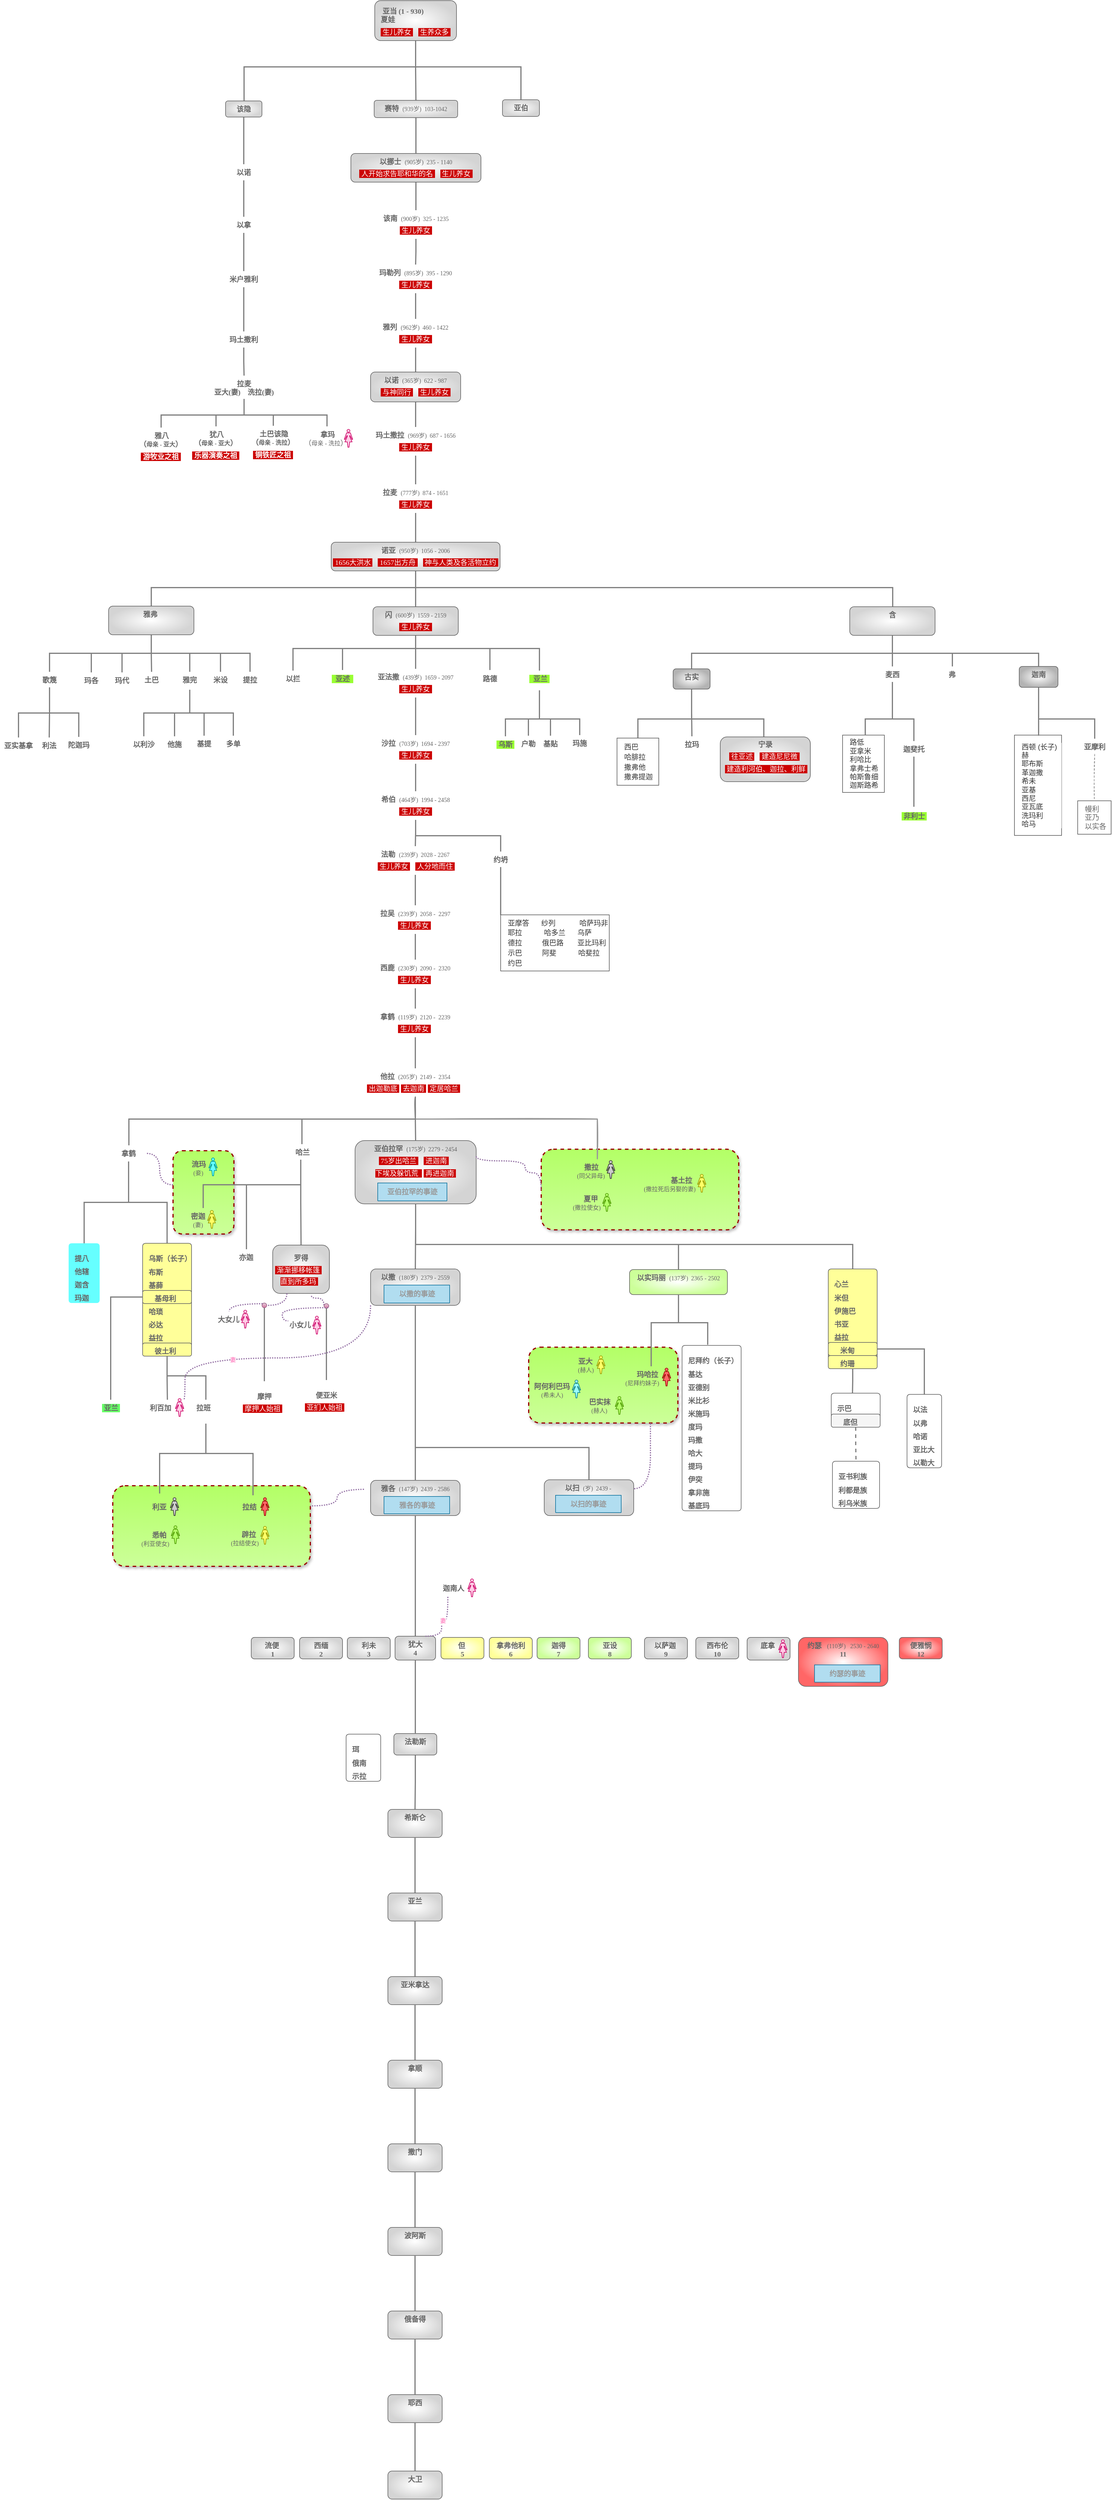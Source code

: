 <mxfile version="24.6.5" type="github" pages="3">
  <diagram id="S4EvQrgnYfGna6eoemza" name="创世纪">
    <mxGraphModel dx="2474" dy="2559" grid="1" gridSize="10" guides="1" tooltips="1" connect="1" arrows="1" fold="1" page="0" pageScale="1" pageWidth="827" pageHeight="1169" math="0" shadow="0">
      <root>
        <mxCell id="0" />
        <mxCell id="1" parent="0" />
        <mxCell id="ELAWGG48otFPH3bfeaM5-53" value="" style="rounded=1;whiteSpace=wrap;html=1;shadow=1;labelBackgroundColor=#B3B3B3;strokeColor=#990000;strokeWidth=2;fontSize=10;fontColor=#666666;fillColor=#B3FF66;gradientColor=#CCFF99;dashed=1;" parent="1" vertex="1">
          <mxGeometry x="536" y="2352" width="250" height="127" as="geometry" />
        </mxCell>
        <mxCell id="ELAWGG48otFPH3bfeaM5-63" value="&lt;div&gt;&amp;nbsp; 巴实抹&lt;br&gt;&lt;/div&gt;&lt;div&gt;&lt;font style=&quot;font-size: 10px;&quot;&gt;&lt;span style=&quot;font-weight: normal;&quot;&gt;&amp;nbsp;&amp;nbsp;&amp;nbsp; (赫人)&lt;/span&gt;&lt;span style=&quot;font-weight: normal;&quot;&gt; &lt;br&gt;&lt;/span&gt;&lt;/font&gt;&lt;/div&gt;&lt;div&gt;&lt;br&gt;&lt;/div&gt;" style="rounded=1;whiteSpace=wrap;html=1;labelBackgroundColor=none;fontFamily=Times New Roman;fontSize=12;fontColor=#666666;align=left;spacingLeft=0;gradientColor=none;gradientDirection=radial;verticalAlign=top;spacingTop=0;strokeColor=none;fontStyle=1;fillColor=none;movable=1;resizable=1;rotatable=1;deletable=1;editable=1;connectable=1;" parent="1" vertex="1">
          <mxGeometry x="629" y="2429.5" width="70" height="28" as="geometry" />
        </mxCell>
        <UserObject label="" tags="" id="ELAWGG48otFPH3bfeaM5-64">
          <mxCell style="shape=mxgraph.signs.people.woman_2;html=1;pointerEvents=1;fillColor=#B3FF66;strokeColor=#4D9900;verticalLabelPosition=bottom;verticalAlign=top;align=center;sketch=0;rounded=1;labelBackgroundColor=#CC0000;fontFamily=Times New Roman;fontSize=10;movable=1;resizable=1;rotatable=1;deletable=1;editable=1;connectable=1;" parent="1" vertex="1">
            <mxGeometry x="681" y="2434.5" width="14" height="30" as="geometry" />
          </mxCell>
        </UserObject>
        <mxCell id="ELAWGG48otFPH3bfeaM5-47" value="" style="rounded=1;whiteSpace=wrap;html=1;shadow=1;labelBackgroundColor=#B3B3B3;strokeColor=#990000;strokeWidth=2;fontSize=10;fontColor=#666666;fillColor=#B3FF66;gradientColor=#CCFF99;dashed=1;" parent="1" vertex="1">
          <mxGeometry x="-60" y="2023" width="102" height="139.5" as="geometry" />
        </mxCell>
        <mxCell id="ELAWGG48otFPH3bfeaM5-23" value="" style="rounded=1;whiteSpace=wrap;html=1;shadow=1;labelBackgroundColor=#B3B3B3;strokeColor=#990000;strokeWidth=2;fontSize=10;fontColor=#666666;fillColor=#B3FF66;gradientColor=#CCFF99;dashed=1;" parent="1" vertex="1">
          <mxGeometry x="557" y="2020.5" width="331" height="135" as="geometry" />
        </mxCell>
        <mxCell id="ELAWGG48otFPH3bfeaM5-11" value="" style="rounded=1;whiteSpace=wrap;html=1;shadow=1;labelBackgroundColor=#B3B3B3;strokeColor=#990000;strokeWidth=2;fontSize=10;fontColor=#666666;fillColor=#B3FF66;gradientColor=#CCFF99;dashed=1;" parent="1" vertex="1">
          <mxGeometry x="-161" y="2584" width="331" height="135" as="geometry" />
        </mxCell>
        <mxCell id="OcYxtdoPHTNNOKo85wR9-113" value="" style="edgeStyle=orthogonalEdgeStyle;rounded=0;orthogonalLoop=1;jettySize=auto;html=1;fontFamily=Times New Roman;fontSize=6;fontColor=#FFFFFF;startArrow=none;startFill=0;endArrow=none;endFill=0;strokeWidth=2;strokeColor=#808080;" parent="1" source="OcYxtdoPHTNNOKo85wR9-111" target="OcYxtdoPHTNNOKo85wR9-112" edge="1">
          <mxGeometry relative="1" as="geometry">
            <Array as="points">
              <mxPoint x="347" y="208" />
              <mxPoint x="59" y="208" />
            </Array>
          </mxGeometry>
        </mxCell>
        <mxCell id="OcYxtdoPHTNNOKo85wR9-141" style="edgeStyle=orthogonalEdgeStyle;rounded=0;orthogonalLoop=1;jettySize=auto;html=1;strokeColor=#808080;strokeWidth=2;fontFamily=Times New Roman;fontSize=10;fontColor=#FFFFFF;startArrow=none;startFill=0;endArrow=none;endFill=0;" parent="1" source="OcYxtdoPHTNNOKo85wR9-111" target="OcYxtdoPHTNNOKo85wR9-138" edge="1">
          <mxGeometry relative="1" as="geometry">
            <Array as="points">
              <mxPoint x="347" y="208" />
              <mxPoint x="523" y="208" />
            </Array>
          </mxGeometry>
        </mxCell>
        <mxCell id="OcYxtdoPHTNNOKo85wR9-143" style="edgeStyle=orthogonalEdgeStyle;rounded=0;orthogonalLoop=1;jettySize=auto;html=1;strokeColor=#808080;strokeWidth=2;fontFamily=Times New Roman;fontSize=10;fontColor=#FFFFFF;startArrow=none;startFill=0;endArrow=none;endFill=0;" parent="1" source="OcYxtdoPHTNNOKo85wR9-111" target="OcYxtdoPHTNNOKo85wR9-139" edge="1">
          <mxGeometry relative="1" as="geometry" />
        </mxCell>
        <mxCell id="OcYxtdoPHTNNOKo85wR9-111" value="&amp;nbsp;&lt;b&gt;亚当 (1 - 930)&lt;/b&gt;&lt;br&gt;&lt;div class=&quot;mind-clipboard&quot;&gt;&lt;b&gt;夏娃&lt;/b&gt;&lt;/div&gt;&lt;div style=&quot;line-height: 220%;&quot; class=&quot;mind-clipboard&quot;&gt;&lt;font color=&quot;#FFFFFF&quot;&gt;&lt;span style=&quot;background-color: rgb(204, 0, 0);&quot;&gt;&amp;nbsp;生儿养女 &lt;/span&gt;&amp;nbsp; &amp;nbsp;&lt;span style=&quot;background-color: rgb(204, 0, 0);&quot;&gt; 生养众多&amp;nbsp; &lt;/span&gt;&lt;/font&gt;&lt;br&gt;&lt;/div&gt;" style="rounded=1;whiteSpace=wrap;html=1;labelBackgroundColor=none;fontFamily=Times New Roman;fontSize=12;fontColor=#666666;align=left;spacingLeft=8;gradientColor=#D4D4D4;gradientDirection=radial;verticalAlign=top;spacingTop=4;strokeColor=#666666;movable=0;resizable=0;rotatable=0;deletable=0;editable=0;connectable=0;" parent="1" vertex="1">
          <mxGeometry x="278" y="97" width="137" height="67" as="geometry" />
        </mxCell>
        <UserObject label="" tags="" id="OcYxtdoPHTNNOKo85wR9-115">
          <mxCell style="edgeStyle=orthogonalEdgeStyle;rounded=0;orthogonalLoop=1;jettySize=auto;html=1;strokeColor=#808080;strokeWidth=2;fontFamily=Times New Roman;fontSize=6;fontColor=#FFFFFF;startArrow=none;startFill=0;endArrow=none;endFill=0;" parent="1" source="OcYxtdoPHTNNOKo85wR9-112" target="OcYxtdoPHTNNOKo85wR9-114" edge="1">
            <mxGeometry relative="1" as="geometry" />
          </mxCell>
        </UserObject>
        <UserObject label="&lt;div&gt;&lt;b&gt;该隐&lt;/b&gt;&lt;/div&gt;" tags="" id="OcYxtdoPHTNNOKo85wR9-112">
          <mxCell style="treeFolding=1;rounded=1;whiteSpace=wrap;html=1;labelBackgroundColor=none;fontFamily=Times New Roman;fontSize=12;fontColor=#666666;align=center;spacingLeft=0;gradientColor=#D4D4D4;gradientDirection=radial;verticalAlign=top;spacingTop=0;strokeColor=#666666;" parent="1" vertex="1">
            <mxGeometry x="28" y="265" width="61" height="27" as="geometry" />
          </mxCell>
        </UserObject>
        <mxCell id="OcYxtdoPHTNNOKo85wR9-138" value="亚伯" style="rounded=1;whiteSpace=wrap;html=1;labelBackgroundColor=none;fontFamily=Times New Roman;fontSize=12;fontColor=#666666;align=center;spacingLeft=0;gradientColor=#D4D4D4;gradientDirection=radial;verticalAlign=top;spacingTop=0;strokeColor=#666666;fontStyle=1" parent="1" vertex="1">
          <mxGeometry x="492" y="263" width="62" height="28" as="geometry" />
        </mxCell>
        <mxCell id="OcYxtdoPHTNNOKo85wR9-150" value="" style="edgeStyle=orthogonalEdgeStyle;rounded=0;orthogonalLoop=1;jettySize=auto;html=1;strokeColor=#808080;strokeWidth=2;fontFamily=Times New Roman;fontSize=10;fontColor=#CCCCCC;startArrow=none;startFill=0;endArrow=none;endFill=0;" parent="1" source="OcYxtdoPHTNNOKo85wR9-139" target="OcYxtdoPHTNNOKo85wR9-149" edge="1">
          <mxGeometry relative="1" as="geometry" />
        </mxCell>
        <mxCell id="OcYxtdoPHTNNOKo85wR9-139" value="赛特&amp;nbsp; &lt;font style=&quot;font-size: 10px;&quot;&gt;&lt;span style=&quot;font-weight: normal;&quot;&gt;(939岁)&lt;/span&gt;&lt;span style=&quot;font-weight: normal;&quot;&gt;&amp;nbsp; 103-1042&lt;/span&gt;&lt;/font&gt;" style="rounded=1;whiteSpace=wrap;html=1;labelBackgroundColor=none;fontFamily=Times New Roman;fontSize=12;fontColor=#666666;align=center;spacingLeft=0;gradientColor=#D4D4D4;gradientDirection=radial;verticalAlign=top;spacingTop=0;strokeColor=#666666;fontStyle=1;movable=0;resizable=0;rotatable=0;deletable=0;editable=0;connectable=0;" parent="1" vertex="1">
          <mxGeometry x="277" y="264" width="140" height="29" as="geometry" />
        </mxCell>
        <mxCell id="OcYxtdoPHTNNOKo85wR9-160" style="edgeStyle=orthogonalEdgeStyle;rounded=0;orthogonalLoop=1;jettySize=auto;html=1;strokeColor=#808080;strokeWidth=2;fontFamily=Times New Roman;fontSize=10;fontColor=#CCCCCC;startArrow=none;startFill=0;endArrow=none;endFill=0;" parent="1" source="OcYxtdoPHTNNOKo85wR9-149" target="OcYxtdoPHTNNOKo85wR9-159" edge="1">
          <mxGeometry relative="1" as="geometry" />
        </mxCell>
        <mxCell id="OcYxtdoPHTNNOKo85wR9-149" value="&lt;div&gt;以挪士&amp;nbsp; &lt;font style=&quot;font-size: 10px;&quot;&gt;&lt;span style=&quot;font-weight: normal;&quot;&gt;(905岁)&lt;/span&gt;&lt;span style=&quot;font-weight: normal;&quot;&gt;&amp;nbsp; 235 - 1140&lt;/span&gt;&lt;br&gt;&lt;/font&gt;&lt;/div&gt;&lt;div style=&quot;line-height: 230%;&quot;&gt;&lt;div style=&quot;line-height: 230%;&quot; class=&quot;mind-clipboard&quot;&gt;&lt;font color=&quot;#FFFFFF&quot;&gt;&lt;span style=&quot;background-color: rgb(204, 0, 0);&quot;&gt;&amp;nbsp;&lt;span style=&quot;font-weight: normal;&quot;&gt;人开始求告耶和华的名 &lt;/span&gt;&lt;/span&gt;&lt;span style=&quot;font-weight: normal;&quot;&gt;&amp;nbsp; &amp;nbsp;&lt;/span&gt;&lt;span style=&quot;background-color: rgb(204, 0, 0);&quot;&gt;&lt;span style=&quot;font-weight: normal;&quot;&gt; 生儿养女&lt;/span&gt;&amp;nbsp; &lt;/span&gt;&lt;/font&gt;&lt;br&gt;&lt;/div&gt;&lt;/div&gt;" style="rounded=1;whiteSpace=wrap;html=1;labelBackgroundColor=none;fontFamily=Times New Roman;fontSize=12;fontColor=#666666;align=center;spacingLeft=0;gradientColor=#D4D4D4;gradientDirection=radial;verticalAlign=top;spacingTop=0;strokeColor=#666666;fontStyle=1;movable=0;resizable=0;rotatable=0;deletable=0;editable=0;connectable=0;" parent="1" vertex="1">
          <mxGeometry x="238" y="353" width="218" height="48" as="geometry" />
        </mxCell>
        <mxCell id="OcYxtdoPHTNNOKo85wR9-154" value="" style="edgeStyle=orthogonalEdgeStyle;rounded=0;orthogonalLoop=1;jettySize=auto;html=1;strokeColor=#808080;strokeWidth=2;fontFamily=Times New Roman;fontSize=10;fontColor=#CCCCCC;startArrow=none;startFill=0;endArrow=none;endFill=0;" parent="1" source="OcYxtdoPHTNNOKo85wR9-151" target="OcYxtdoPHTNNOKo85wR9-153" edge="1">
          <mxGeometry relative="1" as="geometry" />
        </mxCell>
        <mxCell id="OcYxtdoPHTNNOKo85wR9-151" value="&lt;div&gt;玛勒列&amp;nbsp; &lt;font style=&quot;font-size: 10px;&quot;&gt;&lt;span style=&quot;font-weight: normal;&quot;&gt;(895岁)&lt;/span&gt;&lt;span style=&quot;font-weight: normal;&quot;&gt;&amp;nbsp; 395 - 1290&lt;/span&gt;&lt;br&gt;&lt;/font&gt;&lt;/div&gt;&lt;div style=&quot;line-height: 230%;&quot;&gt;&lt;div style=&quot;line-height: 230%;&quot; class=&quot;mind-clipboard&quot;&gt;&lt;font color=&quot;#FFFFFF&quot;&gt;&lt;span style=&quot;background-color: rgb(204, 0, 0);&quot;&gt;&amp;nbsp;&lt;span style=&quot;font-weight: normal;&quot;&gt;生儿养女&lt;/span&gt;&amp;nbsp; &lt;/span&gt;&lt;/font&gt;&lt;br&gt;&lt;/div&gt;&lt;/div&gt;" style="rounded=1;whiteSpace=wrap;html=1;labelBackgroundColor=none;fontFamily=Times New Roman;fontSize=12;fontColor=#666666;align=center;spacingLeft=0;gradientColor=none;gradientDirection=radial;verticalAlign=top;spacingTop=0;strokeColor=none;fontStyle=1;fillColor=none;movable=0;resizable=0;rotatable=0;deletable=0;editable=0;connectable=0;" parent="1" vertex="1">
          <mxGeometry x="271" y="539" width="151" height="48" as="geometry" />
        </mxCell>
        <mxCell id="OcYxtdoPHTNNOKo85wR9-156" value="" style="edgeStyle=orthogonalEdgeStyle;rounded=0;orthogonalLoop=1;jettySize=auto;html=1;strokeColor=#808080;strokeWidth=2;fontFamily=Times New Roman;fontSize=10;fontColor=#CCCCCC;startArrow=none;startFill=0;endArrow=none;endFill=0;" parent="1" source="OcYxtdoPHTNNOKo85wR9-153" target="OcYxtdoPHTNNOKo85wR9-162" edge="1">
          <mxGeometry relative="1" as="geometry">
            <mxPoint x="346.5" y="758" as="targetPoint" />
          </mxGeometry>
        </mxCell>
        <mxCell id="OcYxtdoPHTNNOKo85wR9-153" value="&lt;div&gt;雅列&amp;nbsp; &lt;font style=&quot;font-size: 10px;&quot;&gt;&lt;span style=&quot;font-weight: normal;&quot;&gt;(962岁)&lt;/span&gt;&lt;span style=&quot;font-weight: normal;&quot;&gt;&amp;nbsp; 460 - 1422&lt;/span&gt;&lt;br&gt;&lt;/font&gt;&lt;/div&gt;&lt;div style=&quot;line-height: 230%;&quot;&gt;&lt;div style=&quot;line-height: 230%;&quot; class=&quot;mind-clipboard&quot;&gt;&lt;font color=&quot;#FFFFFF&quot;&gt;&lt;span style=&quot;background-color: rgb(204, 0, 0);&quot;&gt;&amp;nbsp;&lt;span style=&quot;font-weight: normal;&quot;&gt;生儿养女&lt;/span&gt;&amp;nbsp; &lt;/span&gt;&lt;/font&gt;&lt;br&gt;&lt;/div&gt;&lt;/div&gt;" style="rounded=1;whiteSpace=wrap;html=1;labelBackgroundColor=none;fontFamily=Times New Roman;fontSize=12;fontColor=#666666;align=center;spacingLeft=0;gradientColor=none;gradientDirection=radial;verticalAlign=top;spacingTop=0;strokeColor=none;fontStyle=1;fillColor=none;movable=0;resizable=0;rotatable=0;deletable=0;editable=0;connectable=0;" parent="1" vertex="1">
          <mxGeometry x="282" y="630" width="129" height="48" as="geometry" />
        </mxCell>
        <mxCell id="OcYxtdoPHTNNOKo85wR9-158" value="" style="edgeStyle=orthogonalEdgeStyle;rounded=0;orthogonalLoop=1;jettySize=auto;html=1;strokeColor=#808080;strokeWidth=2;fontFamily=Times New Roman;fontSize=10;fontColor=#CCCCCC;startArrow=none;startFill=0;endArrow=none;endFill=0;exitX=0.5;exitY=1;exitDx=0;exitDy=0;" parent="1" source="OcYxtdoPHTNNOKo85wR9-162" target="OcYxtdoPHTNNOKo85wR9-157" edge="1">
          <mxGeometry relative="1" as="geometry">
            <mxPoint x="346.517" y="806" as="sourcePoint" />
          </mxGeometry>
        </mxCell>
        <mxCell id="OcYxtdoPHTNNOKo85wR9-164" value="" style="edgeStyle=orthogonalEdgeStyle;rounded=0;orthogonalLoop=1;jettySize=auto;html=1;strokeColor=#808080;strokeWidth=2;fontFamily=Times New Roman;fontSize=10;fontColor=#CCCCCC;startArrow=none;startFill=0;endArrow=none;endFill=0;" parent="1" source="OcYxtdoPHTNNOKo85wR9-157" target="OcYxtdoPHTNNOKo85wR9-163" edge="1">
          <mxGeometry relative="1" as="geometry" />
        </mxCell>
        <mxCell id="OcYxtdoPHTNNOKo85wR9-157" value="&lt;div&gt;玛土撒拉&amp;nbsp; &lt;font style=&quot;font-size: 10px;&quot;&gt;&lt;span style=&quot;font-weight: normal;&quot;&gt;(969岁)&lt;/span&gt;&lt;span style=&quot;font-weight: normal;&quot;&gt;&amp;nbsp; 687 - 1656&lt;/span&gt;&lt;br&gt;&lt;/font&gt;&lt;/div&gt;&lt;div style=&quot;line-height: 230%;&quot;&gt;&lt;div style=&quot;line-height: 230%;&quot; class=&quot;mind-clipboard&quot;&gt;&lt;font color=&quot;#FFFFFF&quot;&gt;&lt;span style=&quot;background-color: rgb(204, 0, 0);&quot;&gt;&amp;nbsp;&lt;span style=&quot;font-weight: normal;&quot;&gt;生儿养女&lt;/span&gt;&amp;nbsp; &lt;/span&gt;&lt;/font&gt;&lt;br&gt;&lt;/div&gt;&lt;/div&gt;" style="rounded=1;whiteSpace=wrap;html=1;labelBackgroundColor=none;fontFamily=Times New Roman;fontSize=12;fontColor=#666666;align=center;spacingLeft=0;gradientColor=none;gradientDirection=radial;verticalAlign=top;spacingTop=0;strokeColor=none;fontStyle=1;fillColor=none;movable=0;resizable=0;rotatable=0;deletable=0;editable=0;connectable=0;" parent="1" vertex="1">
          <mxGeometry x="271" y="811" width="151" height="48" as="geometry" />
        </mxCell>
        <mxCell id="OcYxtdoPHTNNOKo85wR9-161" style="edgeStyle=orthogonalEdgeStyle;rounded=0;orthogonalLoop=1;jettySize=auto;html=1;strokeColor=#808080;strokeWidth=2;fontFamily=Times New Roman;fontSize=10;fontColor=#CCCCCC;startArrow=none;startFill=0;endArrow=none;endFill=0;" parent="1" source="OcYxtdoPHTNNOKo85wR9-159" target="OcYxtdoPHTNNOKo85wR9-151" edge="1">
          <mxGeometry relative="1" as="geometry" />
        </mxCell>
        <mxCell id="OcYxtdoPHTNNOKo85wR9-159" value="该南&amp;nbsp; &lt;font style=&quot;font-size: 10px;&quot;&gt;&lt;span style=&quot;font-weight: normal;&quot;&gt;(900岁)&lt;/span&gt;&lt;span style=&quot;font-weight: normal;&quot;&gt;&amp;nbsp; 325 - 1235&lt;/span&gt;&lt;br&gt;&lt;/font&gt;&lt;div style=&quot;line-height: 230%;&quot;&gt;&lt;div style=&quot;line-height: 230%;&quot; class=&quot;mind-clipboard&quot;&gt;&lt;span style=&quot;font-weight: normal;&quot;&gt;&lt;font color=&quot;#FFFFFF&quot;&gt;&lt;span style=&quot;background-color: rgb(204, 0, 0);&quot;&gt;&amp;nbsp;生儿养女&amp;nbsp; &lt;/span&gt;&lt;/font&gt;&lt;/span&gt;&lt;br&gt;&lt;/div&gt;&lt;/div&gt;" style="rounded=1;whiteSpace=wrap;html=1;labelBackgroundColor=none;fontFamily=Times New Roman;fontSize=12;fontColor=#666666;align=center;spacingLeft=0;gradientColor=none;gradientDirection=radial;verticalAlign=top;spacingTop=0;strokeColor=none;fontStyle=1;fillColor=none;movable=0;resizable=0;rotatable=0;deletable=0;editable=0;connectable=0;" parent="1" vertex="1">
          <mxGeometry x="238" y="448" width="218" height="48" as="geometry" />
        </mxCell>
        <mxCell id="OcYxtdoPHTNNOKo85wR9-162" value="&lt;div&gt;以诺&amp;nbsp; &lt;font style=&quot;font-size: 10px;&quot;&gt;&lt;span style=&quot;font-weight: normal;&quot;&gt;(365岁)&lt;/span&gt;&lt;span style=&quot;font-weight: normal;&quot;&gt;&amp;nbsp; 622 - 987&lt;/span&gt;&lt;br&gt;&lt;/font&gt;&lt;/div&gt;&lt;div style=&quot;line-height: 230%;&quot;&gt;&lt;div style=&quot;line-height: 230%;&quot; class=&quot;mind-clipboard&quot;&gt;&lt;font color=&quot;#FFFFFF&quot;&gt;&lt;span style=&quot;background-color: rgb(204, 0, 0);&quot;&gt;&amp;nbsp;&lt;span style=&quot;font-weight: normal;&quot;&gt;与神同行 &lt;/span&gt;&lt;/span&gt;&lt;span style=&quot;font-weight: normal;&quot;&gt;&amp;nbsp; &amp;nbsp;&lt;/span&gt;&lt;span style=&quot;background-color: rgb(204, 0, 0);&quot;&gt;&lt;span style=&quot;font-weight: normal;&quot;&gt; 生儿养女&amp;nbsp;&lt;/span&gt; &lt;/span&gt;&lt;/font&gt;&lt;/div&gt;&lt;/div&gt;" style="rounded=1;whiteSpace=wrap;html=1;labelBackgroundColor=none;fontFamily=Times New Roman;fontSize=12;fontColor=#666666;align=center;spacingLeft=0;gradientColor=#D4D4D4;gradientDirection=radial;verticalAlign=top;spacingTop=0;strokeColor=#666666;fontStyle=1;movable=0;resizable=0;rotatable=0;deletable=0;editable=0;connectable=0;" parent="1" vertex="1">
          <mxGeometry x="271" y="719" width="151" height="50" as="geometry" />
        </mxCell>
        <mxCell id="OcYxtdoPHTNNOKo85wR9-166" style="edgeStyle=orthogonalEdgeStyle;rounded=0;orthogonalLoop=1;jettySize=auto;html=1;strokeColor=#808080;strokeWidth=2;fontFamily=Times New Roman;fontSize=10;fontColor=#CCCCCC;startArrow=none;startFill=0;endArrow=none;endFill=0;" parent="1" source="OcYxtdoPHTNNOKo85wR9-163" target="OcYxtdoPHTNNOKo85wR9-165" edge="1">
          <mxGeometry relative="1" as="geometry" />
        </mxCell>
        <mxCell id="OcYxtdoPHTNNOKo85wR9-163" value="&lt;div&gt;拉麦&amp;nbsp; &lt;font style=&quot;font-size: 10px;&quot;&gt;&lt;span style=&quot;font-weight: normal;&quot;&gt;(777岁)&lt;/span&gt;&lt;span style=&quot;font-weight: normal;&quot;&gt;&amp;nbsp; 874 - 1651&lt;/span&gt;&lt;br&gt;&lt;/font&gt;&lt;/div&gt;&lt;div style=&quot;line-height: 230%;&quot;&gt;&lt;div style=&quot;line-height: 230%;&quot; class=&quot;mind-clipboard&quot;&gt;&lt;font color=&quot;#FFFFFF&quot;&gt;&lt;span style=&quot;background-color: rgb(204, 0, 0);&quot;&gt;&amp;nbsp;&lt;span style=&quot;font-weight: normal;&quot;&gt;生儿养女&lt;/span&gt;&amp;nbsp; &lt;/span&gt;&lt;/font&gt;&lt;br&gt;&lt;/div&gt;&lt;/div&gt;" style="rounded=1;whiteSpace=wrap;html=1;labelBackgroundColor=none;fontFamily=Times New Roman;fontSize=12;fontColor=#666666;align=center;spacingLeft=0;gradientColor=none;gradientDirection=radial;verticalAlign=top;spacingTop=0;strokeColor=none;fontStyle=1;fillColor=none;movable=0;resizable=0;rotatable=0;deletable=0;editable=0;connectable=0;" parent="1" vertex="1">
          <mxGeometry x="271" y="907" width="151" height="48" as="geometry" />
        </mxCell>
        <mxCell id="eK1Pqw55LAvnVHKWabdj-2" value="" style="edgeStyle=orthogonalEdgeStyle;rounded=0;orthogonalLoop=1;jettySize=auto;html=1;endArrow=none;endFill=0;strokeWidth=2;strokeColor=#808080;" parent="1" source="OcYxtdoPHTNNOKo85wR9-165" target="eK1Pqw55LAvnVHKWabdj-1" edge="1">
          <mxGeometry relative="1" as="geometry" />
        </mxCell>
        <mxCell id="eK1Pqw55LAvnVHKWabdj-92" value="" style="edgeStyle=orthogonalEdgeStyle;orthogonalLoop=1;jettySize=auto;html=1;strokeColor=#808080;strokeWidth=2;fontSize=10;fontColor=#FF66B3;endArrow=none;endFill=0;" parent="1" source="OcYxtdoPHTNNOKo85wR9-165" target="eK1Pqw55LAvnVHKWabdj-1" edge="1">
          <mxGeometry relative="1" as="geometry" />
        </mxCell>
        <mxCell id="eK1Pqw55LAvnVHKWabdj-127" style="edgeStyle=orthogonalEdgeStyle;rounded=0;orthogonalLoop=1;jettySize=auto;html=1;entryX=0.5;entryY=0;entryDx=0;entryDy=0;strokeColor=#808080;strokeWidth=2;fontSize=10;fontColor=#FF66B3;endArrow=none;endFill=0;" parent="1" source="OcYxtdoPHTNNOKo85wR9-165" target="eK1Pqw55LAvnVHKWabdj-93" edge="1">
          <mxGeometry relative="1" as="geometry">
            <Array as="points">
              <mxPoint x="347" y="1080" />
              <mxPoint x="-96" y="1080" />
            </Array>
          </mxGeometry>
        </mxCell>
        <mxCell id="eK1Pqw55LAvnVHKWabdj-176" style="edgeStyle=orthogonalEdgeStyle;rounded=0;orthogonalLoop=1;jettySize=auto;html=1;strokeColor=#808080;strokeWidth=2;fontSize=12;fontColor=#666666;endArrow=none;endFill=0;" parent="1" source="OcYxtdoPHTNNOKo85wR9-165" target="eK1Pqw55LAvnVHKWabdj-128" edge="1">
          <mxGeometry relative="1" as="geometry">
            <Array as="points">
              <mxPoint x="347" y="1080" />
              <mxPoint x="1146" y="1080" />
            </Array>
          </mxGeometry>
        </mxCell>
        <mxCell id="OcYxtdoPHTNNOKo85wR9-165" value="&lt;div&gt;诺亚&amp;nbsp; &lt;font style=&quot;font-size: 10px;&quot;&gt;&lt;span style=&quot;font-weight: normal;&quot;&gt;(950岁)&lt;/span&gt;&lt;span style=&quot;font-weight: normal;&quot;&gt;&amp;nbsp; 1056 - 2006&lt;/span&gt;&lt;br&gt;&lt;/font&gt;&lt;/div&gt;&lt;div style=&quot;line-height: 230%;&quot;&gt;&lt;div style=&quot;line-height: 230%;&quot; class=&quot;mind-clipboard&quot;&gt;&lt;font color=&quot;#FFFFFF&quot;&gt;&lt;span style=&quot;background-color: rgb(204, 0, 0);&quot;&gt;&amp;nbsp;&lt;span style=&quot;font-weight: normal;&quot;&gt;1656大洪水 &lt;/span&gt;&lt;/span&gt;&lt;span style=&quot;font-weight: normal;&quot;&gt;&amp;nbsp; &amp;nbsp;&lt;span style=&quot;background-color: rgb(204, 0, 0);&quot;&gt; 1657出方舟 &lt;/span&gt;&lt;/span&gt;&lt;/font&gt;&lt;span style=&quot;font-weight: normal;&quot;&gt;&lt;font color=&quot;#FFFFFF&quot;&gt;&lt;span style=&quot;background-color: rgb(204, 0, 0);&quot;&gt;&lt;/span&gt;&amp;nbsp; &amp;nbsp;&lt;span style=&quot;background-color: rgb(204, 0, 0);&quot;&gt; 神与人类及各活物立约&amp;nbsp; &lt;/span&gt;&lt;/font&gt;&lt;/span&gt;&lt;/div&gt;&lt;/div&gt;" style="rounded=1;whiteSpace=wrap;html=1;labelBackgroundColor=none;fontFamily=Times New Roman;fontSize=12;fontColor=#666666;align=center;spacingLeft=0;gradientColor=#D4D4D4;gradientDirection=radial;verticalAlign=top;spacingTop=0;strokeColor=#666666;fontStyle=1;movable=0;resizable=0;rotatable=0;deletable=0;editable=0;connectable=0;" parent="1" vertex="1">
          <mxGeometry x="205" y="1004" width="283" height="48" as="geometry" />
        </mxCell>
        <mxCell id="eK1Pqw55LAvnVHKWabdj-4" value="" style="edgeStyle=orthogonalEdgeStyle;rounded=0;orthogonalLoop=1;jettySize=auto;html=1;strokeColor=#808080;strokeWidth=2;endArrow=none;endFill=0;" parent="1" source="eK1Pqw55LAvnVHKWabdj-1" target="eK1Pqw55LAvnVHKWabdj-3" edge="1">
          <mxGeometry relative="1" as="geometry" />
        </mxCell>
        <mxCell id="eK1Pqw55LAvnVHKWabdj-7" style="edgeStyle=orthogonalEdgeStyle;rounded=0;orthogonalLoop=1;jettySize=auto;html=1;entryX=0.5;entryY=0;entryDx=0;entryDy=0;strokeColor=#808080;strokeWidth=2;endArrow=none;endFill=0;" parent="1" source="eK1Pqw55LAvnVHKWabdj-1" target="eK1Pqw55LAvnVHKWabdj-5" edge="1">
          <mxGeometry relative="1" as="geometry">
            <Array as="points">
              <mxPoint x="347" y="1182" />
              <mxPoint x="141" y="1182" />
            </Array>
          </mxGeometry>
        </mxCell>
        <mxCell id="eK1Pqw55LAvnVHKWabdj-8" style="edgeStyle=orthogonalEdgeStyle;rounded=0;orthogonalLoop=1;jettySize=auto;html=1;strokeColor=#808080;strokeWidth=2;endArrow=none;endFill=0;" parent="1" edge="1">
          <mxGeometry relative="1" as="geometry">
            <mxPoint x="346.5" y="1159" as="sourcePoint" />
            <mxPoint x="224" y="1218" as="targetPoint" />
            <Array as="points">
              <mxPoint x="347" y="1182" />
              <mxPoint x="224" y="1182" />
            </Array>
          </mxGeometry>
        </mxCell>
        <mxCell id="eK1Pqw55LAvnVHKWabdj-11" style="edgeStyle=orthogonalEdgeStyle;rounded=0;orthogonalLoop=1;jettySize=auto;html=1;entryX=0.5;entryY=0;entryDx=0;entryDy=0;strokeColor=#808080;strokeWidth=2;endArrow=none;endFill=0;" parent="1" edge="1">
          <mxGeometry relative="1" as="geometry">
            <mxPoint x="346.5" y="1160" as="sourcePoint" />
            <mxPoint x="554" y="1219" as="targetPoint" />
            <Array as="points">
              <mxPoint x="347" y="1182" />
              <mxPoint x="554" y="1182" />
            </Array>
          </mxGeometry>
        </mxCell>
        <mxCell id="eK1Pqw55LAvnVHKWabdj-12" style="edgeStyle=orthogonalEdgeStyle;rounded=0;orthogonalLoop=1;jettySize=auto;html=1;entryX=0.5;entryY=0;entryDx=0;entryDy=0;strokeColor=#808080;strokeWidth=2;endArrow=none;endFill=0;" parent="1" edge="1">
          <mxGeometry relative="1" as="geometry">
            <mxPoint x="346.5" y="1159" as="sourcePoint" />
            <mxPoint x="471" y="1218" as="targetPoint" />
            <Array as="points">
              <mxPoint x="347" y="1182" />
              <mxPoint x="471" y="1182" />
            </Array>
          </mxGeometry>
        </mxCell>
        <mxCell id="eK1Pqw55LAvnVHKWabdj-1" value="&lt;div&gt;闪&amp;nbsp; &lt;font style=&quot;font-size: 10px;&quot;&gt;&lt;span style=&quot;font-weight: normal;&quot;&gt;(600岁)&lt;/span&gt;&lt;span style=&quot;font-weight: normal;&quot;&gt;&amp;nbsp; 1559 - 2159&lt;/span&gt;&lt;br&gt;&lt;/font&gt;&lt;/div&gt;&lt;div style=&quot;line-height: 230%;&quot;&gt;&lt;div style=&quot;line-height: 230%;&quot; class=&quot;mind-clipboard&quot;&gt;&lt;font color=&quot;#FFFFFF&quot;&gt;&lt;span style=&quot;background-color: rgb(204, 0, 0);&quot;&gt;&amp;nbsp;&lt;span style=&quot;font-weight: normal;&quot;&gt;生儿养女&lt;/span&gt;&amp;nbsp; &lt;br&gt;&lt;/span&gt;&lt;/font&gt;&lt;/div&gt;&lt;/div&gt;" style="rounded=1;whiteSpace=wrap;html=1;labelBackgroundColor=none;fontFamily=Times New Roman;fontSize=12;fontColor=#666666;align=center;spacingLeft=0;gradientColor=#D4D4D4;gradientDirection=radial;verticalAlign=top;spacingTop=0;strokeColor=#666666;fontStyle=1;movable=0;resizable=0;rotatable=0;deletable=0;editable=0;connectable=0;" parent="1" vertex="1">
          <mxGeometry x="275" y="1112" width="143" height="48" as="geometry" />
        </mxCell>
        <mxCell id="eK1Pqw55LAvnVHKWabdj-22" value="" style="edgeStyle=orthogonalEdgeStyle;rounded=0;orthogonalLoop=1;jettySize=auto;html=1;strokeColor=#808080;strokeWidth=2;endArrow=none;endFill=0;" parent="1" source="eK1Pqw55LAvnVHKWabdj-3" target="eK1Pqw55LAvnVHKWabdj-21" edge="1">
          <mxGeometry relative="1" as="geometry" />
        </mxCell>
        <mxCell id="eK1Pqw55LAvnVHKWabdj-3" value="&lt;div&gt;亚法撒&amp;nbsp; &lt;font style=&quot;font-size: 10px;&quot;&gt;&lt;span style=&quot;font-weight: normal;&quot;&gt;(439岁)&lt;/span&gt;&lt;span style=&quot;font-weight: normal;&quot;&gt;&amp;nbsp; 1659 - 2097&lt;/span&gt;&lt;br&gt;&lt;/font&gt;&lt;/div&gt;&lt;div style=&quot;line-height: 230%;&quot;&gt;&lt;div style=&quot;line-height: 230%;&quot; class=&quot;mind-clipboard&quot;&gt;&lt;font color=&quot;#FFFFFF&quot;&gt;&lt;span style=&quot;background-color: rgb(204, 0, 0);&quot;&gt;&amp;nbsp;&lt;span style=&quot;font-weight: normal;&quot;&gt;生儿养女&lt;/span&gt;&amp;nbsp; &lt;br&gt;&lt;/span&gt;&lt;/font&gt;&lt;/div&gt;&lt;/div&gt;" style="rounded=1;whiteSpace=wrap;html=1;labelBackgroundColor=none;fontFamily=Times New Roman;fontSize=12;fontColor=#666666;align=center;spacingLeft=0;gradientColor=none;gradientDirection=radial;verticalAlign=top;spacingTop=0;strokeColor=none;fontStyle=1;fillColor=none;movable=0;resizable=0;rotatable=0;deletable=0;editable=0;connectable=0;" parent="1" vertex="1">
          <mxGeometry x="275" y="1216" width="143" height="48" as="geometry" />
        </mxCell>
        <mxCell id="eK1Pqw55LAvnVHKWabdj-5" value="&lt;div&gt;以拦&lt;font style=&quot;font-size: 10px;&quot;&gt;&lt;br&gt;&lt;/font&gt;&lt;/div&gt;&lt;div style=&quot;line-height: 230%;&quot;&gt;&lt;div style=&quot;line-height: 230%;&quot; class=&quot;mind-clipboard&quot;&gt;&lt;font color=&quot;#FFFFFF&quot;&gt;&lt;span style=&quot;background-color: rgb(204, 0, 0);&quot;&gt;&lt;br&gt;&lt;/span&gt;&lt;/font&gt;&lt;/div&gt;&lt;/div&gt;" style="rounded=1;whiteSpace=wrap;html=1;labelBackgroundColor=none;fontFamily=Times New Roman;fontSize=12;fontColor=#666666;align=center;spacingLeft=0;gradientColor=none;gradientDirection=radial;verticalAlign=top;spacingTop=0;strokeColor=none;fontStyle=1;fillColor=none;" parent="1" vertex="1">
          <mxGeometry x="110" y="1219" width="62" height="34" as="geometry" />
        </mxCell>
        <mxCell id="eK1Pqw55LAvnVHKWabdj-6" value="&lt;span style=&quot;background-color: rgb(153, 255, 51);&quot;&gt;&amp;nbsp; 亚述 &amp;nbsp; &lt;br&gt;&lt;/span&gt;" style="rounded=1;whiteSpace=wrap;html=1;labelBackgroundColor=none;fontFamily=Times New Roman;fontSize=12;fontColor=#666666;align=center;spacingLeft=0;gradientColor=none;gradientDirection=radial;verticalAlign=top;spacingTop=0;strokeColor=none;fontStyle=1;fillColor=none;" parent="1" vertex="1">
          <mxGeometry x="193" y="1219" width="62" height="34" as="geometry" />
        </mxCell>
        <mxCell id="eK1Pqw55LAvnVHKWabdj-9" value="路德" style="rounded=1;whiteSpace=wrap;html=1;labelBackgroundColor=none;fontFamily=Times New Roman;fontSize=12;fontColor=#666666;align=center;spacingLeft=0;gradientColor=none;gradientDirection=radial;verticalAlign=top;spacingTop=0;strokeColor=none;fontStyle=1;fillColor=none;" parent="1" vertex="1">
          <mxGeometry x="440" y="1219" width="62" height="34" as="geometry" />
        </mxCell>
        <mxCell id="eK1Pqw55LAvnVHKWabdj-14" value="" style="edgeStyle=orthogonalEdgeStyle;rounded=0;orthogonalLoop=1;jettySize=auto;html=1;strokeColor=#808080;strokeWidth=2;endArrow=none;endFill=0;" parent="1" target="eK1Pqw55LAvnVHKWabdj-13" edge="1">
          <mxGeometry relative="1" as="geometry">
            <mxPoint x="554" y="1252" as="sourcePoint" />
            <mxPoint x="490" y="1330" as="targetPoint" />
            <Array as="points">
              <mxPoint x="554" y="1300" />
              <mxPoint x="497" y="1300" />
            </Array>
          </mxGeometry>
        </mxCell>
        <mxCell id="eK1Pqw55LAvnVHKWabdj-18" style="edgeStyle=orthogonalEdgeStyle;rounded=0;orthogonalLoop=1;jettySize=auto;html=1;entryX=0.5;entryY=0;entryDx=0;entryDy=0;strokeColor=#808080;strokeWidth=2;endArrow=none;endFill=0;" parent="1" source="eK1Pqw55LAvnVHKWabdj-10" target="eK1Pqw55LAvnVHKWabdj-15" edge="1">
          <mxGeometry relative="1" as="geometry">
            <Array as="points">
              <mxPoint x="554" y="1300" />
              <mxPoint x="536" y="1300" />
            </Array>
          </mxGeometry>
        </mxCell>
        <mxCell id="eK1Pqw55LAvnVHKWabdj-19" style="edgeStyle=orthogonalEdgeStyle;rounded=0;orthogonalLoop=1;jettySize=auto;html=1;entryX=0.5;entryY=0;entryDx=0;entryDy=0;strokeColor=#808080;strokeWidth=2;endArrow=none;endFill=0;" parent="1" source="eK1Pqw55LAvnVHKWabdj-10" target="eK1Pqw55LAvnVHKWabdj-16" edge="1">
          <mxGeometry relative="1" as="geometry">
            <Array as="points">
              <mxPoint x="554" y="1300" />
              <mxPoint x="573" y="1300" />
            </Array>
          </mxGeometry>
        </mxCell>
        <mxCell id="eK1Pqw55LAvnVHKWabdj-20" style="edgeStyle=orthogonalEdgeStyle;rounded=0;orthogonalLoop=1;jettySize=auto;html=1;strokeColor=#808080;strokeWidth=2;endArrow=none;endFill=0;entryX=0.5;entryY=0;entryDx=0;entryDy=0;" parent="1" target="eK1Pqw55LAvnVHKWabdj-17" edge="1">
          <mxGeometry relative="1" as="geometry">
            <mxPoint x="554" y="1254" as="sourcePoint" />
            <mxPoint x="622" y="1292" as="targetPoint" />
            <Array as="points">
              <mxPoint x="554" y="1300" />
              <mxPoint x="622" y="1300" />
            </Array>
          </mxGeometry>
        </mxCell>
        <mxCell id="eK1Pqw55LAvnVHKWabdj-10" value="&lt;span style=&quot;background-color: rgb(153, 255, 51);&quot;&gt;&amp;nbsp; 亚兰&amp;nbsp; &lt;br&gt;&lt;/span&gt;" style="rounded=1;whiteSpace=wrap;html=1;labelBackgroundColor=none;fontFamily=Times New Roman;fontSize=12;fontColor=#666666;align=center;spacingLeft=0;gradientColor=none;gradientDirection=radial;verticalAlign=top;spacingTop=0;strokeColor=none;fontStyle=1;fillColor=none;" parent="1" vertex="1">
          <mxGeometry x="523" y="1219" width="62" height="34" as="geometry" />
        </mxCell>
        <mxCell id="eK1Pqw55LAvnVHKWabdj-13" value="&lt;span style=&quot;background-color: rgb(153, 255, 51);&quot;&gt;&amp;nbsp;乌斯&amp;nbsp; &lt;br&gt;&lt;/span&gt;" style="rounded=1;whiteSpace=wrap;html=1;labelBackgroundColor=none;fontFamily=Times New Roman;fontSize=12;fontColor=#666666;align=center;spacingLeft=0;gradientColor=none;gradientDirection=radial;verticalAlign=top;spacingTop=0;strokeColor=none;fontStyle=1;fillColor=none;" parent="1" vertex="1">
          <mxGeometry x="466" y="1329" width="62" height="26" as="geometry" />
        </mxCell>
        <mxCell id="eK1Pqw55LAvnVHKWabdj-15" value="户勒" style="rounded=1;whiteSpace=wrap;html=1;labelBackgroundColor=none;fontFamily=Times New Roman;fontSize=12;fontColor=#666666;align=center;spacingLeft=0;gradientColor=none;gradientDirection=radial;verticalAlign=top;spacingTop=0;strokeColor=none;fontStyle=1;fillColor=none;" parent="1" vertex="1">
          <mxGeometry x="514" y="1328" width="43" height="26" as="geometry" />
        </mxCell>
        <mxCell id="eK1Pqw55LAvnVHKWabdj-16" value="基贴" style="rounded=1;whiteSpace=wrap;html=1;labelBackgroundColor=none;fontFamily=Times New Roman;fontSize=12;fontColor=#666666;align=center;spacingLeft=0;gradientColor=none;gradientDirection=radial;verticalAlign=top;spacingTop=0;strokeColor=none;fontStyle=1;fillColor=none;" parent="1" vertex="1">
          <mxGeometry x="551" y="1328" width="43" height="26" as="geometry" />
        </mxCell>
        <mxCell id="eK1Pqw55LAvnVHKWabdj-17" value="玛施" style="rounded=1;whiteSpace=wrap;html=1;labelBackgroundColor=none;fontFamily=Times New Roman;fontSize=12;fontColor=#666666;align=center;spacingLeft=0;gradientColor=none;gradientDirection=radial;verticalAlign=top;spacingTop=0;strokeColor=none;fontStyle=1;fillColor=none;" parent="1" vertex="1">
          <mxGeometry x="600" y="1327" width="43" height="26" as="geometry" />
        </mxCell>
        <mxCell id="eK1Pqw55LAvnVHKWabdj-24" value="" style="edgeStyle=orthogonalEdgeStyle;rounded=0;orthogonalLoop=1;jettySize=auto;html=1;strokeColor=#808080;strokeWidth=2;endArrow=none;endFill=0;" parent="1" source="eK1Pqw55LAvnVHKWabdj-21" target="eK1Pqw55LAvnVHKWabdj-23" edge="1">
          <mxGeometry relative="1" as="geometry" />
        </mxCell>
        <mxCell id="eK1Pqw55LAvnVHKWabdj-21" value="&lt;div&gt;沙拉&amp;nbsp; &lt;font style=&quot;font-size: 10px;&quot;&gt;&lt;span style=&quot;font-weight: normal;&quot;&gt;(703岁)&lt;/span&gt;&lt;span style=&quot;font-weight: normal;&quot;&gt;&amp;nbsp; 1694 - 2397&lt;/span&gt;&lt;br&gt;&lt;/font&gt;&lt;/div&gt;&lt;div style=&quot;line-height: 230%;&quot;&gt;&lt;div style=&quot;line-height: 230%;&quot; class=&quot;mind-clipboard&quot;&gt;&lt;font color=&quot;#FFFFFF&quot;&gt;&lt;span style=&quot;background-color: rgb(204, 0, 0);&quot;&gt;&amp;nbsp;&lt;span style=&quot;font-weight: normal;&quot;&gt;生儿养女&amp;nbsp; &lt;/span&gt;&lt;br&gt;&lt;/span&gt;&lt;/font&gt;&lt;/div&gt;&lt;/div&gt;" style="rounded=1;whiteSpace=wrap;html=1;labelBackgroundColor=none;fontFamily=Times New Roman;fontSize=12;fontColor=#666666;align=center;spacingLeft=0;gradientColor=none;gradientDirection=radial;verticalAlign=top;spacingTop=0;strokeColor=none;fontStyle=1;fillColor=none;movable=0;resizable=0;rotatable=0;deletable=0;editable=0;connectable=0;" parent="1" vertex="1">
          <mxGeometry x="277" y="1327" width="139" height="48" as="geometry" />
        </mxCell>
        <mxCell id="eK1Pqw55LAvnVHKWabdj-26" value="" style="edgeStyle=orthogonalEdgeStyle;rounded=0;orthogonalLoop=1;jettySize=auto;html=1;strokeColor=#808080;strokeWidth=2;endArrow=none;endFill=0;" parent="1" source="eK1Pqw55LAvnVHKWabdj-23" target="eK1Pqw55LAvnVHKWabdj-25" edge="1">
          <mxGeometry relative="1" as="geometry" />
        </mxCell>
        <mxCell id="eK1Pqw55LAvnVHKWabdj-31" style="edgeStyle=orthogonalEdgeStyle;rounded=0;orthogonalLoop=1;jettySize=auto;html=1;entryX=0.5;entryY=0;entryDx=0;entryDy=0;strokeColor=#808080;strokeWidth=2;endArrow=none;endFill=0;exitX=0.5;exitY=1;exitDx=0;exitDy=0;" parent="1" source="eK1Pqw55LAvnVHKWabdj-23" target="eK1Pqw55LAvnVHKWabdj-27" edge="1">
          <mxGeometry relative="1" as="geometry" />
        </mxCell>
        <mxCell id="eK1Pqw55LAvnVHKWabdj-23" value="希伯&amp;nbsp; &lt;font style=&quot;font-size: 10px;&quot;&gt;&lt;span style=&quot;font-weight: normal;&quot;&gt;(464岁)&lt;/span&gt;&lt;span style=&quot;font-weight: normal;&quot;&gt;&amp;nbsp; 1994 - 2458&lt;/span&gt;&lt;br&gt;&lt;/font&gt;&lt;div style=&quot;line-height: 230%;&quot;&gt;&lt;div style=&quot;line-height: 230%;&quot; class=&quot;mind-clipboard&quot;&gt;&lt;font color=&quot;#FFFFFF&quot;&gt;&lt;span style=&quot;background-color: rgb(204, 0, 0);&quot;&gt;&amp;nbsp;&lt;span style=&quot;font-weight: normal;&quot;&gt;生儿养女&amp;nbsp; &lt;/span&gt;&lt;br&gt;&lt;/span&gt;&lt;/font&gt;&lt;/div&gt;&lt;/div&gt;" style="rounded=1;whiteSpace=wrap;html=1;labelBackgroundColor=none;fontFamily=Times New Roman;fontSize=12;fontColor=#666666;align=center;spacingLeft=0;gradientColor=none;gradientDirection=radial;verticalAlign=top;spacingTop=0;strokeColor=none;fontStyle=1;fillColor=none;movable=0;resizable=0;rotatable=0;deletable=0;editable=0;connectable=0;" parent="1" vertex="1">
          <mxGeometry x="277" y="1421" width="139" height="48" as="geometry" />
        </mxCell>
        <mxCell id="eK1Pqw55LAvnVHKWabdj-34" value="" style="edgeStyle=orthogonalEdgeStyle;rounded=0;orthogonalLoop=1;jettySize=auto;html=1;strokeColor=#808080;strokeWidth=2;endArrow=none;endFill=0;" parent="1" source="eK1Pqw55LAvnVHKWabdj-25" target="eK1Pqw55LAvnVHKWabdj-33" edge="1">
          <mxGeometry relative="1" as="geometry" />
        </mxCell>
        <mxCell id="eK1Pqw55LAvnVHKWabdj-25" value="法勒&amp;nbsp; &lt;font style=&quot;font-size: 10px;&quot;&gt;&lt;span style=&quot;font-weight: normal;&quot;&gt;(239岁)&lt;/span&gt;&lt;span style=&quot;font-weight: normal;&quot;&gt;&amp;nbsp; 2028 - 2267&lt;/span&gt;&lt;br&gt;&lt;/font&gt;&lt;div style=&quot;line-height: 230%;&quot;&gt;&lt;div style=&quot;line-height: 230%;&quot; class=&quot;mind-clipboard&quot;&gt;&lt;font color=&quot;#FFFFFF&quot;&gt;&amp;nbsp;&lt;span style=&quot;background-color: rgb(204, 0, 0);&quot;&gt; &lt;span style=&quot;font-weight: normal;&quot;&gt;生儿养女 &lt;/span&gt;&lt;/span&gt;&lt;/font&gt;&lt;span style=&quot;font-weight: normal;&quot;&gt;&lt;font color=&quot;#FFFFFF&quot;&gt;&lt;span style=&quot;background-color: rgb(204, 0, 0);&quot;&gt;&lt;/span&gt;&amp;nbsp; &amp;nbsp;&lt;span style=&quot;background-color: rgb(204, 0, 0);&quot;&gt; 人分地而住&amp;nbsp; &lt;/span&gt;&lt;/font&gt;&lt;/span&gt;&lt;/div&gt;&lt;/div&gt;" style="rounded=1;whiteSpace=wrap;html=1;labelBackgroundColor=none;fontFamily=Times New Roman;fontSize=12;fontColor=#666666;align=center;spacingLeft=0;gradientColor=none;gradientDirection=radial;verticalAlign=top;spacingTop=0;strokeColor=none;fontStyle=1;fillColor=none;movable=0;resizable=0;rotatable=0;deletable=0;editable=0;connectable=0;" parent="1" vertex="1">
          <mxGeometry x="253" y="1513" width="186" height="48" as="geometry" />
        </mxCell>
        <mxCell id="eK1Pqw55LAvnVHKWabdj-32" style="edgeStyle=orthogonalEdgeStyle;rounded=0;orthogonalLoop=1;jettySize=auto;html=1;entryX=0;entryY=0;entryDx=0;entryDy=0;strokeColor=#808080;strokeWidth=2;endArrow=none;endFill=0;" parent="1" source="eK1Pqw55LAvnVHKWabdj-27" target="eK1Pqw55LAvnVHKWabdj-29" edge="1">
          <mxGeometry relative="1" as="geometry" />
        </mxCell>
        <mxCell id="eK1Pqw55LAvnVHKWabdj-27" value="约坍" style="rounded=1;whiteSpace=wrap;html=1;labelBackgroundColor=none;fontFamily=Times New Roman;fontSize=12;fontColor=#666666;align=center;spacingLeft=0;gradientColor=none;gradientDirection=radial;verticalAlign=top;spacingTop=0;strokeColor=none;fontStyle=1;fillColor=none;" parent="1" vertex="1">
          <mxGeometry x="458" y="1522" width="62" height="26" as="geometry" />
        </mxCell>
        <mxCell id="eK1Pqw55LAvnVHKWabdj-29" value="&lt;div style=&quot;line-height: 140%;&quot;&gt;&lt;font color=&quot;#333333&quot;&gt;亚摩答&amp;nbsp;&amp;nbsp;&amp;nbsp;&amp;nbsp;&amp;nbsp; 纱列&amp;nbsp; &amp;nbsp; &amp;nbsp; &amp;nbsp; &amp;nbsp; &amp;nbsp; 哈萨玛非&lt;/font&gt;&lt;/div&gt;&lt;div style=&quot;line-height: 140%;&quot;&gt;&lt;font color=&quot;#333333&quot;&gt;耶拉&amp;nbsp;&amp;nbsp;&amp;nbsp;&amp;nbsp;&amp;nbsp;&amp;nbsp;&amp;nbsp;&amp;nbsp;&amp;nbsp;&amp;nbsp; 哈多兰&amp;nbsp;&amp;nbsp;&amp;nbsp;&amp;nbsp;&amp;nbsp; 乌萨&lt;/font&gt;&lt;/div&gt;&lt;div style=&quot;line-height: 140%;&quot;&gt;&lt;font color=&quot;#333333&quot;&gt;德拉&amp;nbsp;&amp;nbsp;&amp;nbsp;&amp;nbsp;&amp;nbsp;&amp;nbsp;&amp;nbsp;&amp;nbsp;&amp;nbsp; 俄巴路&amp;nbsp;&amp;nbsp;&amp;nbsp;&amp;nbsp;&amp;nbsp;&amp;nbsp; 亚比玛利&lt;/font&gt;&lt;/div&gt;&lt;div style=&quot;line-height: 140%;&quot;&gt;&lt;font color=&quot;#333333&quot;&gt;示巴&amp;nbsp;&amp;nbsp;&amp;nbsp;&amp;nbsp;&amp;nbsp;&amp;nbsp;&amp;nbsp;&amp;nbsp;&amp;nbsp; 阿斐&amp;nbsp;&amp;nbsp;&amp;nbsp;&amp;nbsp;&amp;nbsp;&amp;nbsp;&amp;nbsp;&amp;nbsp;&amp;nbsp;&amp;nbsp; 哈斐拉&lt;/font&gt;&lt;/div&gt;&lt;div style=&quot;line-height: 140%;&quot;&gt;&lt;font color=&quot;#333333&quot;&gt;约巴&lt;br&gt;&lt;/font&gt;&lt;/div&gt;" style="whiteSpace=wrap;html=1;labelBackgroundColor=#FFFFFF;fillColor=none;gradientColor=none;align=left;spacingLeft=10;strokeColor=#5E5E5E;" parent="1" vertex="1">
          <mxGeometry x="489" y="1628" width="182" height="94" as="geometry" />
        </mxCell>
        <mxCell id="eK1Pqw55LAvnVHKWabdj-36" value="" style="edgeStyle=orthogonalEdgeStyle;rounded=0;orthogonalLoop=1;jettySize=auto;html=1;strokeColor=#808080;strokeWidth=2;endArrow=none;endFill=0;" parent="1" source="eK1Pqw55LAvnVHKWabdj-33" target="eK1Pqw55LAvnVHKWabdj-35" edge="1">
          <mxGeometry relative="1" as="geometry" />
        </mxCell>
        <mxCell id="eK1Pqw55LAvnVHKWabdj-33" value="拉吴&amp;nbsp; &lt;font style=&quot;font-size: 10px;&quot;&gt;&lt;span style=&quot;font-weight: normal;&quot;&gt;(239岁)&lt;/span&gt;&lt;span style=&quot;font-weight: normal;&quot;&gt;&amp;nbsp; 2058 -&amp;nbsp; 2297&lt;/span&gt;&lt;br&gt;&lt;/font&gt;&lt;div style=&quot;line-height: 230%;&quot;&gt;&lt;div style=&quot;line-height: 230%;&quot; class=&quot;mind-clipboard&quot;&gt;&lt;font color=&quot;#FFFFFF&quot;&gt;&amp;nbsp;&lt;span style=&quot;background-color: rgb(204, 0, 0);&quot;&gt; &lt;span style=&quot;font-weight: normal;&quot;&gt;生儿养女 &lt;/span&gt;&lt;/span&gt;&lt;/font&gt;&lt;font color=&quot;#FFFFFF&quot;&gt;&lt;span style=&quot;font-weight: normal;&quot;&gt;&lt;span style=&quot;background-color: rgb(204, 0, 0);&quot;&gt;&lt;/span&gt;&amp;nbsp;&amp;nbsp; &lt;/span&gt;&lt;span style=&quot;background-color: rgb(204, 0, 0);&quot;&gt;&lt;/span&gt;&lt;/font&gt;&lt;/div&gt;&lt;/div&gt;" style="rounded=1;whiteSpace=wrap;html=1;labelBackgroundColor=none;fontFamily=Times New Roman;fontSize=12;fontColor=#666666;align=center;spacingLeft=0;gradientColor=none;gradientDirection=radial;verticalAlign=top;spacingTop=0;strokeColor=none;fontStyle=1;fillColor=none;movable=0;resizable=0;rotatable=0;deletable=0;editable=0;connectable=0;" parent="1" vertex="1">
          <mxGeometry x="253" y="1612" width="186" height="48" as="geometry" />
        </mxCell>
        <mxCell id="eK1Pqw55LAvnVHKWabdj-38" value="" style="edgeStyle=orthogonalEdgeStyle;rounded=0;orthogonalLoop=1;jettySize=auto;html=1;strokeColor=#808080;strokeWidth=2;endArrow=none;endFill=0;" parent="1" source="eK1Pqw55LAvnVHKWabdj-35" target="eK1Pqw55LAvnVHKWabdj-37" edge="1">
          <mxGeometry relative="1" as="geometry" />
        </mxCell>
        <mxCell id="eK1Pqw55LAvnVHKWabdj-35" value="西鹿&amp;nbsp; &lt;font style=&quot;font-size: 10px;&quot;&gt;&lt;span style=&quot;font-weight: normal;&quot;&gt;(230岁)&lt;/span&gt;&lt;span style=&quot;font-weight: normal;&quot;&gt;&amp;nbsp; 2090 -&amp;nbsp; 2320&lt;/span&gt;&lt;br&gt;&lt;/font&gt;&lt;div style=&quot;line-height: 230%;&quot;&gt;&lt;div style=&quot;line-height: 230%;&quot; class=&quot;mind-clipboard&quot;&gt;&lt;font color=&quot;#FFFFFF&quot;&gt;&amp;nbsp;&lt;span style=&quot;background-color: rgb(204, 0, 0);&quot;&gt; &lt;span style=&quot;font-weight: normal;&quot;&gt;生儿养女 &lt;/span&gt;&lt;/span&gt;&lt;/font&gt;&lt;font color=&quot;#FFFFFF&quot;&gt;&lt;span style=&quot;font-weight: normal;&quot;&gt;&lt;span style=&quot;background-color: rgb(204, 0, 0);&quot;&gt;&lt;/span&gt;&amp;nbsp;&amp;nbsp; &lt;/span&gt;&lt;span style=&quot;background-color: rgb(204, 0, 0);&quot;&gt;&lt;/span&gt;&lt;/font&gt;&lt;/div&gt;&lt;/div&gt;" style="rounded=1;whiteSpace=wrap;html=1;labelBackgroundColor=none;fontFamily=Times New Roman;fontSize=12;fontColor=#666666;align=center;spacingLeft=0;gradientColor=none;gradientDirection=radial;verticalAlign=top;spacingTop=0;strokeColor=none;fontStyle=1;fillColor=none;movable=0;resizable=0;rotatable=0;deletable=0;editable=0;connectable=0;" parent="1" vertex="1">
          <mxGeometry x="253" y="1703" width="186" height="48" as="geometry" />
        </mxCell>
        <mxCell id="eK1Pqw55LAvnVHKWabdj-40" value="" style="edgeStyle=orthogonalEdgeStyle;rounded=0;orthogonalLoop=1;jettySize=auto;html=1;strokeColor=#808080;strokeWidth=2;endArrow=none;endFill=0;" parent="1" source="eK1Pqw55LAvnVHKWabdj-37" target="eK1Pqw55LAvnVHKWabdj-39" edge="1">
          <mxGeometry relative="1" as="geometry" />
        </mxCell>
        <mxCell id="eK1Pqw55LAvnVHKWabdj-37" value="拿鹤&amp;nbsp; &lt;font style=&quot;font-size: 10px;&quot;&gt;&lt;span style=&quot;font-weight: normal;&quot;&gt;(119岁)&lt;/span&gt;&lt;span style=&quot;font-weight: normal;&quot;&gt;&amp;nbsp; 2120 -&amp;nbsp; 2239&lt;/span&gt;&lt;br&gt;&lt;/font&gt;&lt;div style=&quot;line-height: 230%;&quot;&gt;&lt;div style=&quot;line-height: 230%;&quot; class=&quot;mind-clipboard&quot;&gt;&lt;span style=&quot;font-weight: normal;&quot;&gt;&lt;font color=&quot;#FFFFFF&quot;&gt;&amp;nbsp;&lt;span style=&quot;background-color: rgb(204, 0, 0);&quot;&gt; 生儿养女 &lt;/span&gt;&lt;/font&gt;&lt;/span&gt;&lt;font color=&quot;#FFFFFF&quot;&gt;&lt;span style=&quot;font-weight: normal;&quot;&gt;&lt;span style=&quot;background-color: rgb(204, 0, 0);&quot;&gt;&lt;/span&gt;&amp;nbsp;&amp;nbsp; &lt;/span&gt;&lt;span style=&quot;background-color: rgb(204, 0, 0);&quot;&gt;&lt;/span&gt;&lt;/font&gt;&lt;/div&gt;&lt;/div&gt;" style="rounded=1;whiteSpace=wrap;html=1;labelBackgroundColor=none;fontFamily=Times New Roman;fontSize=12;fontColor=#666666;align=center;spacingLeft=0;gradientColor=none;gradientDirection=radial;verticalAlign=top;spacingTop=0;strokeColor=none;fontStyle=1;fillColor=none;movable=0;resizable=0;rotatable=0;deletable=0;editable=0;connectable=0;" parent="1" vertex="1">
          <mxGeometry x="253" y="1785" width="186" height="48" as="geometry" />
        </mxCell>
        <mxCell id="eK1Pqw55LAvnVHKWabdj-44" style="edgeStyle=orthogonalEdgeStyle;rounded=0;orthogonalLoop=1;jettySize=auto;html=1;entryX=0.5;entryY=0;entryDx=0;entryDy=0;strokeColor=#808080;strokeWidth=2;endArrow=none;endFill=0;" parent="1" source="eK1Pqw55LAvnVHKWabdj-39" target="eK1Pqw55LAvnVHKWabdj-43" edge="1">
          <mxGeometry relative="1" as="geometry" />
        </mxCell>
        <mxCell id="eK1Pqw55LAvnVHKWabdj-47" style="edgeStyle=orthogonalEdgeStyle;rounded=0;orthogonalLoop=1;jettySize=auto;html=1;strokeColor=#808080;strokeWidth=2;endArrow=none;endFill=0;" parent="1" source="eK1Pqw55LAvnVHKWabdj-39" target="eK1Pqw55LAvnVHKWabdj-46" edge="1">
          <mxGeometry relative="1" as="geometry">
            <Array as="points">
              <mxPoint x="346" y="1970" />
              <mxPoint x="156" y="1970" />
            </Array>
          </mxGeometry>
        </mxCell>
        <mxCell id="eK1Pqw55LAvnVHKWabdj-323" style="edgeStyle=orthogonalEdgeStyle;sketch=1;orthogonalLoop=1;jettySize=auto;html=1;entryX=0.5;entryY=0;entryDx=0;entryDy=0;strokeColor=#999999;strokeWidth=2;fontSize=11;fontColor=#999999;endArrow=none;endFill=0;rounded=0;" parent="1" target="ELAWGG48otFPH3bfeaM5-27" edge="1">
          <mxGeometry relative="1" as="geometry">
            <mxPoint x="346" y="1933" as="sourcePoint" />
            <mxPoint x="592.5" y="2013" as="targetPoint" />
            <Array as="points">
              <mxPoint x="346" y="1970" />
              <mxPoint x="651" y="1970" />
            </Array>
          </mxGeometry>
        </mxCell>
        <mxCell id="ELAWGG48otFPH3bfeaM5-44" style="edgeStyle=orthogonalEdgeStyle;rounded=0;jumpStyle=none;orthogonalLoop=1;jettySize=auto;html=1;strokeColor=#808080;strokeWidth=2;fontSize=10;fontColor=#666666;endArrow=none;endFill=0;elbow=vertical;" parent="1" source="eK1Pqw55LAvnVHKWabdj-39" target="eK1Pqw55LAvnVHKWabdj-45" edge="1">
          <mxGeometry relative="1" as="geometry">
            <Array as="points">
              <mxPoint x="346" y="1970" />
              <mxPoint x="-134" y="1970" />
            </Array>
          </mxGeometry>
        </mxCell>
        <mxCell id="eK1Pqw55LAvnVHKWabdj-39" value="他拉&amp;nbsp; &lt;font style=&quot;font-size: 10px;&quot;&gt;&lt;span style=&quot;font-weight: normal;&quot;&gt;(205岁)&lt;/span&gt;&lt;span style=&quot;font-weight: normal;&quot;&gt;&amp;nbsp; 2149 -&amp;nbsp; 2354&lt;/span&gt;&lt;br&gt;&lt;/font&gt;&lt;div style=&quot;line-height: 230%;&quot;&gt;&lt;div style=&quot;line-height: 230%;&quot; class=&quot;mind-clipboard&quot;&gt;&lt;font color=&quot;#FFFFFF&quot;&gt;&amp;nbsp;&lt;span style=&quot;background-color: rgb(204, 0, 0);&quot;&gt; &lt;span style=&quot;font-weight: normal;&quot;&gt;出迦勒底 &lt;/span&gt;&lt;/span&gt;&lt;/font&gt;&lt;span style=&quot;font-weight: normal;&quot;&gt;&lt;font color=&quot;#FFFFFF&quot;&gt;&lt;span style=&quot;background-color: rgb(204, 0, 0);&quot;&gt;&lt;/span&gt; &amp;nbsp;&lt;/font&gt;&lt;font color=&quot;#FFFFFF&quot;&gt;&lt;font color=&quot;#FFFFFF&quot;&gt;&lt;span style=&quot;background-color: rgb(204, 0, 0);&quot;&gt; 去迦南 &lt;/span&gt;&lt;/font&gt;&lt;font color=&quot;#FFFFFF&quot;&gt;&lt;span style=&quot;background-color: rgb(204, 0, 0);&quot;&gt;&lt;/span&gt; &amp;nbsp;&lt;/font&gt;&lt;/font&gt;&lt;/span&gt;&lt;font color=&quot;#FFFFFF&quot;&gt;&lt;span style=&quot;font-weight: normal;&quot;&gt;&lt;font color=&quot;#FFFFFF&quot;&gt;&lt;font color=&quot;#FFFFFF&quot;&gt;&lt;span style=&quot;background-color: rgb(204, 0, 0);&quot;&gt; 定居哈兰 &lt;/span&gt;&lt;/font&gt;&lt;font color=&quot;#FFFFFF&quot;&gt;&lt;span style=&quot;background-color: rgb(204, 0, 0);&quot;&gt;&lt;/span&gt;&amp;nbsp;&lt;/font&gt;&lt;/font&gt; &amp;nbsp; &lt;/span&gt;&lt;span style=&quot;background-color: rgb(204, 0, 0);&quot;&gt;&lt;/span&gt;&lt;/font&gt;&lt;/div&gt;&lt;/div&gt;" style="rounded=1;whiteSpace=wrap;html=1;labelBackgroundColor=none;fontFamily=Times New Roman;fontSize=12;fontColor=#666666;align=center;spacingLeft=0;gradientColor=none;gradientDirection=radial;verticalAlign=top;spacingTop=0;strokeColor=none;fontStyle=1;fillColor=none;movable=0;resizable=0;rotatable=0;deletable=0;editable=0;connectable=0;" parent="1" vertex="1">
          <mxGeometry x="253" y="1885" width="186" height="48" as="geometry" />
        </mxCell>
        <mxCell id="mocQkWcQCz3Rnbp3pC9--30" value="" style="edgeStyle=orthogonalEdgeStyle;rounded=0;orthogonalLoop=1;jettySize=auto;html=1;strokeColor=#808080;strokeWidth=2;endArrow=none;endFill=0;" parent="1" target="mocQkWcQCz3Rnbp3pC9--29" edge="1">
          <mxGeometry relative="1" as="geometry">
            <mxPoint x="346.5" y="2082" as="sourcePoint" />
            <mxPoint x="346.5" y="2162" as="targetPoint" />
            <Array as="points">
              <mxPoint x="346" y="2152" />
            </Array>
          </mxGeometry>
        </mxCell>
        <mxCell id="ELAWGG48otFPH3bfeaM5-43" style="edgeStyle=orthogonalEdgeStyle;rounded=0;jumpStyle=none;orthogonalLoop=1;jettySize=auto;html=1;strokeColor=#808080;strokeWidth=2;fontSize=10;fontColor=#666666;endArrow=none;endFill=0;elbow=vertical;" parent="1" source="eK1Pqw55LAvnVHKWabdj-43" target="mocQkWcQCz3Rnbp3pC9--38" edge="1">
          <mxGeometry relative="1" as="geometry">
            <Array as="points">
              <mxPoint x="347" y="2180" />
              <mxPoint x="787" y="2180" />
            </Array>
          </mxGeometry>
        </mxCell>
        <mxCell id="eK1Pqw55LAvnVHKWabdj-43" value="&lt;div&gt;亚伯拉罕&amp;nbsp; &lt;font style=&quot;font-size: 10px;&quot;&gt;&lt;span style=&quot;font-weight: normal;&quot;&gt;(175岁)&lt;/span&gt;&lt;span style=&quot;font-weight: normal;&quot;&gt;&amp;nbsp; 2279 - 2454&lt;/span&gt;&lt;br&gt;&lt;/font&gt;&lt;/div&gt;&lt;div style=&quot;line-height: 100%;&quot;&gt;&lt;div style=&quot;line-height: 230%;&quot; class=&quot;mind-clipboard&quot;&gt;&lt;span style=&quot;font-weight: normal;&quot;&gt;&lt;font color=&quot;#FFFFFF&quot;&gt;&lt;span style=&quot;background-color: rgb(204, 0, 0);&quot;&gt;&amp;nbsp;75岁出哈兰 &lt;/span&gt;&amp;nbsp; &amp;nbsp;&lt;span style=&quot;background-color: rgb(204, 0, 0);&quot;&gt; 进迦南 &lt;/span&gt;&lt;/font&gt;&lt;font color=&quot;#FFFFFF&quot;&gt;&lt;span style=&quot;background-color: rgb(204, 0, 0);&quot;&gt;&lt;/span&gt;&amp;nbsp;&amp;nbsp; &lt;br&gt;&lt;/font&gt;&lt;/span&gt;&lt;/div&gt;&lt;div style=&quot;line-height: 100%;&quot; class=&quot;mind-clipboard&quot;&gt;&lt;span style=&quot;font-weight: normal;&quot;&gt;&lt;font color=&quot;#FFFFFF&quot;&gt;&lt;span style=&quot;background-color: rgb(204, 0, 0);&quot;&gt; 下埃及躲饥荒&amp;nbsp; &lt;/span&gt;&lt;/font&gt;&lt;font color=&quot;#FFFFFF&quot;&gt; &amp;nbsp;&lt;span style=&quot;background-color: rgb(204, 0, 0);&quot;&gt; 再进迦南&amp;nbsp; &lt;/span&gt;&lt;/font&gt;&lt;/span&gt;&lt;/div&gt;&lt;/div&gt;" style="rounded=1;whiteSpace=wrap;html=1;labelBackgroundColor=none;fontFamily=Times New Roman;fontSize=12;fontColor=#666666;align=center;spacingLeft=0;gradientColor=#D4D4D4;gradientDirection=radial;verticalAlign=top;spacingTop=0;strokeColor=#666666;fontStyle=1;movable=1;resizable=1;rotatable=1;deletable=1;editable=1;connectable=1;" parent="1" vertex="1">
          <mxGeometry x="245" y="2006" width="203" height="106" as="geometry" />
        </mxCell>
        <mxCell id="eK1Pqw55LAvnVHKWabdj-45" value="拿鹤&lt;div style=&quot;line-height: 230%;&quot;&gt;&lt;div style=&quot;line-height: 230%;&quot; class=&quot;mind-clipboard&quot;&gt;&lt;font color=&quot;#FFFFFF&quot;&gt;&amp;nbsp;&lt;span style=&quot;background-color: rgb(204, 0, 0);&quot;&gt;&lt;br&gt;&lt;/span&gt;&lt;/font&gt;&lt;/div&gt;&lt;/div&gt;" style="treeFolding=1;rounded=1;whiteSpace=wrap;html=1;labelBackgroundColor=none;fontFamily=Times New Roman;fontSize=12;fontColor=#666666;align=center;spacingLeft=0;gradientColor=none;gradientDirection=radial;verticalAlign=top;spacingTop=0;strokeColor=none;fontStyle=1;fillColor=none;" parent="1" vertex="1">
          <mxGeometry x="-164" y="2014" width="59" height="27" as="geometry" />
        </mxCell>
        <mxCell id="eK1Pqw55LAvnVHKWabdj-50" value="" style="edgeStyle=orthogonalEdgeStyle;rounded=0;orthogonalLoop=1;jettySize=auto;html=1;strokeColor=#808080;strokeWidth=2;endArrow=none;endFill=0;" parent="1" source="eK1Pqw55LAvnVHKWabdj-46" target="eK1Pqw55LAvnVHKWabdj-49" edge="1">
          <mxGeometry relative="1" as="geometry" />
        </mxCell>
        <mxCell id="eK1Pqw55LAvnVHKWabdj-61" style="edgeStyle=orthogonalEdgeStyle;rounded=0;orthogonalLoop=1;jettySize=auto;html=1;strokeColor=#808080;strokeWidth=2;endArrow=none;endFill=0;" parent="1" source="eK1Pqw55LAvnVHKWabdj-46" target="eK1Pqw55LAvnVHKWabdj-59" edge="1">
          <mxGeometry relative="1" as="geometry">
            <Array as="points">
              <mxPoint x="154" y="2080" />
              <mxPoint x="63" y="2080" />
            </Array>
          </mxGeometry>
        </mxCell>
        <mxCell id="eK1Pqw55LAvnVHKWabdj-46" value="&amp;nbsp; 哈兰&lt;br&gt;&lt;div style=&quot;line-height: 230%;&quot;&gt;&lt;div style=&quot;line-height: 230%;&quot; class=&quot;mind-clipboard&quot;&gt;&lt;font color=&quot;#FFFFFF&quot;&gt;&amp;nbsp;&lt;/font&gt;&lt;font color=&quot;#FFFFFF&quot;&gt;&lt;span style=&quot;background-color: rgb(204, 0, 0);&quot;&gt;&lt;/span&gt;&amp;nbsp;&amp;nbsp; &lt;span style=&quot;background-color: rgb(204, 0, 0);&quot;&gt;&lt;/span&gt;&lt;/font&gt;&lt;/div&gt;&lt;/div&gt;" style="treeFolding=1;rounded=1;whiteSpace=wrap;html=1;labelBackgroundColor=none;fontFamily=Times New Roman;fontSize=12;fontColor=#666666;align=center;spacingLeft=0;gradientColor=none;gradientDirection=radial;verticalAlign=top;spacingTop=0;strokeColor=none;fontStyle=1;fillColor=none;" parent="1" vertex="1">
          <mxGeometry x="128" y="2012" width="52" height="26" as="geometry" />
        </mxCell>
        <mxCell id="eK1Pqw55LAvnVHKWabdj-49" value="&lt;p style=&quot;line-height: 130%;&quot;&gt;&lt;/p&gt;&lt;div&gt;罗得&lt;/div&gt;&lt;div style=&quot;line-height: 220%;&quot;&gt;&lt;font color=&quot;#FFFFFF&quot;&gt;&lt;span style=&quot;background-color: rgb(204, 0, 0);&quot;&gt;&amp;nbsp;&lt;span style=&quot;font-weight: normal;&quot;&gt;渐渐挪移帐篷 &lt;/span&gt;&lt;/span&gt;&lt;span style=&quot;font-weight: normal;&quot;&gt;&amp;nbsp; &amp;nbsp;&lt;span style=&quot;background-color: rgb(204, 0, 0);&quot;&gt;&lt;br&gt;&lt;/span&gt;&lt;/span&gt;&lt;/font&gt;&lt;/div&gt;&lt;div style=&quot;line-height: 110%;&quot;&gt;&lt;span style=&quot;font-weight: normal;&quot;&gt;&lt;font color=&quot;#FFFFFF&quot;&gt;&lt;span style=&quot;background-color: rgb(204, 0, 0);&quot;&gt; 直到所多玛 &lt;/span&gt;&lt;/font&gt;&lt;font color=&quot;#FFFFFF&quot;&gt;&lt;span style=&quot;background-color: rgb(204, 0, 0);&quot;&gt;&lt;/span&gt;&amp;nbsp;&amp;nbsp; &lt;/font&gt;&lt;/span&gt;&lt;/div&gt;&lt;p&gt;&lt;/p&gt;" style="treeFolding=1;rounded=1;whiteSpace=wrap;html=1;labelBackgroundColor=none;fontFamily=Times New Roman;fontSize=12;fontColor=#666666;align=center;spacingLeft=0;gradientColor=#D4D4D4;gradientDirection=radial;verticalAlign=middle;spacingTop=0;strokeColor=#666666;fontStyle=1;fillColor=default;labelPosition=center;verticalLabelPosition=middle;" parent="1" vertex="1">
          <mxGeometry x="107" y="2181" width="95" height="81" as="geometry" />
        </mxCell>
        <mxCell id="eK1Pqw55LAvnVHKWabdj-59" value="亦迦" style="rounded=1;whiteSpace=wrap;html=1;labelBackgroundColor=none;fontFamily=Times New Roman;fontSize=12;fontColor=#666666;align=center;spacingLeft=0;gradientColor=none;gradientDirection=radial;verticalAlign=top;spacingTop=0;strokeColor=none;fontStyle=1;fillColor=none;" parent="1" vertex="1">
          <mxGeometry x="26" y="2188" width="73" height="48" as="geometry" />
        </mxCell>
        <mxCell id="eK1Pqw55LAvnVHKWabdj-90" style="orthogonalLoop=1;jettySize=auto;html=1;strokeColor=#808080;strokeWidth=2;fontSize=10;fontColor=#FF66B3;endArrow=none;endFill=0;edgeStyle=orthogonalEdgeStyle;exitX=0.5;exitY=1;exitDx=0;exitDy=0;entryX=0.5;entryY=0;entryDx=0;entryDy=0;" parent="1" source="Z9IiQOrKG0mhm8U9IvJ9-77" target="eK1Pqw55LAvnVHKWabdj-88" edge="1">
          <mxGeometry relative="1" as="geometry">
            <mxPoint x="95" y="2297" as="sourcePoint" />
            <mxPoint x="95" y="2374" as="targetPoint" />
          </mxGeometry>
        </mxCell>
        <mxCell id="eK1Pqw55LAvnVHKWabdj-88" value="&lt;p style=&quot;line-height: 130%;&quot;&gt;&lt;/p&gt;&lt;div&gt;摩押&lt;br&gt;&lt;/div&gt;&lt;div style=&quot;line-height: 220%;&quot;&gt;&lt;span style=&quot;font-weight: normal;&quot;&gt;&lt;font color=&quot;#FFFFFF&quot;&gt;&lt;span style=&quot;background-color: rgb(204, 0, 0);&quot;&gt;&amp;nbsp;摩押人始祖 &lt;/span&gt;&amp;nbsp;&amp;nbsp; &lt;span style=&quot;background-color: rgb(204, 0, 0);&quot;&gt;&lt;br&gt;&lt;/span&gt;&lt;/font&gt;&lt;/span&gt;&lt;/div&gt;&lt;div style=&quot;line-height: 120%;&quot;&gt;&lt;span style=&quot;font-weight: normal;&quot;&gt;&lt;font color=&quot;#FFFFFF&quot;&gt;&lt;span style=&quot;background-color: rgb(204, 0, 0);&quot;&gt;&lt;/span&gt;&lt;/font&gt;&lt;/span&gt;&lt;font color=&quot;#FFFFFF&quot;&gt;&lt;span style=&quot;font-weight: normal;&quot;&gt;&lt;span style=&quot;background-color: rgb(204, 0, 0);&quot;&gt;&lt;/span&gt;&lt;/span&gt;&amp;nbsp;&amp;nbsp; &lt;/font&gt;&lt;/div&gt;&lt;p&gt;&lt;/p&gt;" style="rounded=1;whiteSpace=wrap;html=1;labelBackgroundColor=none;fontFamily=Times New Roman;fontSize=12;fontColor=#666666;align=center;spacingLeft=0;gradientColor=none;gradientDirection=radial;verticalAlign=top;spacingTop=0;strokeColor=none;fontStyle=1;fillColor=none;" parent="1" vertex="1">
          <mxGeometry x="45" y="2409" width="96" height="63" as="geometry" />
        </mxCell>
        <mxCell id="eK1Pqw55LAvnVHKWabdj-89" value="&lt;p style=&quot;line-height: 130%;&quot;&gt;&lt;/p&gt;&lt;div&gt;便亚米&lt;br&gt;&lt;/div&gt;&lt;div style=&quot;line-height: 220%;&quot;&gt;&lt;font color=&quot;#FFFFFF&quot;&gt;&lt;span style=&quot;font-weight: normal;&quot;&gt;&lt;span style=&quot;background-color: rgb(204, 0, 0);&quot;&gt;&amp;nbsp;亚扪人始祖 &lt;/span&gt;&amp;nbsp;&amp;nbsp; &lt;/span&gt;&lt;span style=&quot;background-color: rgb(204, 0, 0);&quot;&gt;&lt;br&gt;&lt;/span&gt;&lt;/font&gt;&lt;/div&gt;&lt;div style=&quot;line-height: 120%;&quot;&gt;&lt;font color=&quot;#FFFFFF&quot;&gt;&lt;span style=&quot;background-color: rgb(204, 0, 0);&quot;&gt;&lt;/span&gt;&lt;/font&gt;&lt;font color=&quot;#FFFFFF&quot;&gt;&lt;span style=&quot;background-color: rgb(204, 0, 0);&quot;&gt;&lt;/span&gt;&amp;nbsp;&amp;nbsp; &lt;/font&gt;&lt;/div&gt;&lt;p&gt;&lt;/p&gt;" style="rounded=1;whiteSpace=wrap;html=1;labelBackgroundColor=none;fontFamily=Times New Roman;fontSize=12;fontColor=#666666;align=center;spacingLeft=0;gradientColor=none;gradientDirection=radial;verticalAlign=top;spacingTop=0;strokeColor=none;fontStyle=1;fillColor=none;" parent="1" vertex="1">
          <mxGeometry x="149" y="2407" width="96" height="62" as="geometry" />
        </mxCell>
        <UserObject label="" tags="" id="eK1Pqw55LAvnVHKWabdj-142">
          <mxCell style="edgeStyle=orthogonalEdgeStyle;rounded=0;orthogonalLoop=1;jettySize=auto;html=1;strokeColor=#808080;strokeWidth=2;fontSize=10;fontColor=#333333;endArrow=none;endFill=0;" parent="1" source="eK1Pqw55LAvnVHKWabdj-93" target="eK1Pqw55LAvnVHKWabdj-94" edge="1">
            <mxGeometry relative="1" as="geometry">
              <Array as="points">
                <mxPoint x="-96" y="1190" />
                <mxPoint x="-267" y="1190" />
              </Array>
            </mxGeometry>
          </mxCell>
        </UserObject>
        <UserObject label="" tags="" id="eK1Pqw55LAvnVHKWabdj-143">
          <mxCell style="edgeStyle=orthogonalEdgeStyle;rounded=0;orthogonalLoop=1;jettySize=auto;html=1;entryX=0.5;entryY=0;entryDx=0;entryDy=0;strokeColor=#808080;strokeWidth=2;fontSize=10;fontColor=#333333;endArrow=none;endFill=0;" parent="1" source="eK1Pqw55LAvnVHKWabdj-93" target="eK1Pqw55LAvnVHKWabdj-103" edge="1">
            <mxGeometry relative="1" as="geometry">
              <Array as="points">
                <mxPoint x="-96" y="1190" />
                <mxPoint x="-197" y="1190" />
              </Array>
            </mxGeometry>
          </mxCell>
        </UserObject>
        <UserObject label="" tags="" id="eK1Pqw55LAvnVHKWabdj-144">
          <mxCell style="edgeStyle=orthogonalEdgeStyle;rounded=0;orthogonalLoop=1;jettySize=auto;html=1;entryX=0.5;entryY=0;entryDx=0;entryDy=0;strokeColor=#808080;strokeWidth=2;fontSize=10;fontColor=#333333;endArrow=none;endFill=0;" parent="1" source="eK1Pqw55LAvnVHKWabdj-93" target="eK1Pqw55LAvnVHKWabdj-104" edge="1">
            <mxGeometry relative="1" as="geometry">
              <Array as="points">
                <mxPoint x="-96" y="1190" />
                <mxPoint x="-145" y="1190" />
              </Array>
            </mxGeometry>
          </mxCell>
        </UserObject>
        <UserObject label="" tags="" id="eK1Pqw55LAvnVHKWabdj-145">
          <mxCell style="edgeStyle=orthogonalEdgeStyle;rounded=0;orthogonalLoop=1;jettySize=auto;html=1;entryX=0.5;entryY=0;entryDx=0;entryDy=0;strokeColor=#808080;strokeWidth=2;fontSize=10;fontColor=#333333;endArrow=none;endFill=0;" parent="1" source="eK1Pqw55LAvnVHKWabdj-93" target="eK1Pqw55LAvnVHKWabdj-105" edge="1">
            <mxGeometry relative="1" as="geometry" />
          </mxCell>
        </UserObject>
        <UserObject label="" tags="" id="eK1Pqw55LAvnVHKWabdj-146">
          <mxCell style="edgeStyle=orthogonalEdgeStyle;rounded=0;orthogonalLoop=1;jettySize=auto;html=1;entryX=0.5;entryY=0;entryDx=0;entryDy=0;strokeColor=#808080;strokeWidth=2;fontSize=10;fontColor=#333333;endArrow=none;endFill=0;" parent="1" source="eK1Pqw55LAvnVHKWabdj-93" target="eK1Pqw55LAvnVHKWabdj-108" edge="1">
            <mxGeometry relative="1" as="geometry">
              <Array as="points">
                <mxPoint x="-96" y="1190" />
                <mxPoint x="69" y="1190" />
              </Array>
            </mxGeometry>
          </mxCell>
        </UserObject>
        <UserObject label="" tags="" id="eK1Pqw55LAvnVHKWabdj-147">
          <mxCell style="edgeStyle=orthogonalEdgeStyle;rounded=0;orthogonalLoop=1;jettySize=auto;html=1;strokeColor=#808080;strokeWidth=2;fontSize=10;fontColor=#333333;endArrow=none;endFill=0;" parent="1" source="eK1Pqw55LAvnVHKWabdj-93" target="eK1Pqw55LAvnVHKWabdj-106" edge="1">
            <mxGeometry relative="1" as="geometry" />
          </mxCell>
        </UserObject>
        <UserObject label="" tags="" id="eK1Pqw55LAvnVHKWabdj-148">
          <mxCell style="edgeStyle=orthogonalEdgeStyle;rounded=0;orthogonalLoop=1;jettySize=auto;html=1;entryX=0.5;entryY=0;entryDx=0;entryDy=0;strokeColor=#808080;strokeWidth=2;fontSize=10;fontColor=#333333;endArrow=none;endFill=0;" parent="1" source="eK1Pqw55LAvnVHKWabdj-93" target="eK1Pqw55LAvnVHKWabdj-107" edge="1">
            <mxGeometry relative="1" as="geometry">
              <Array as="points">
                <mxPoint x="-96" y="1190" />
                <mxPoint x="20" y="1190" />
              </Array>
            </mxGeometry>
          </mxCell>
        </UserObject>
        <mxCell id="eK1Pqw55LAvnVHKWabdj-93" value="&lt;div&gt;雅弗&amp;nbsp; &lt;font style=&quot;font-size: 10px;&quot;&gt;&lt;br&gt;&lt;/font&gt;&lt;/div&gt;&lt;div style=&quot;line-height: 230%;&quot;&gt;&lt;div style=&quot;line-height: 230%;&quot; class=&quot;mind-clipboard&quot;&gt;&lt;font color=&quot;#FFFFFF&quot;&gt;&lt;span style=&quot;background-color: rgb(204, 0, 0);&quot;&gt;&lt;br&gt;&lt;/span&gt;&lt;/font&gt;&lt;/div&gt;&lt;/div&gt;" style="treeFolding=1;rounded=1;whiteSpace=wrap;html=1;labelBackgroundColor=none;fontFamily=Times New Roman;fontSize=12;fontColor=#666666;align=center;spacingLeft=0;gradientColor=#D4D4D4;gradientDirection=radial;verticalAlign=top;spacingTop=0;strokeColor=#666666;fontStyle=1;movable=1;resizable=1;rotatable=1;deletable=1;editable=1;connectable=1;" parent="1" vertex="1">
          <mxGeometry x="-168" y="1111" width="143" height="48" as="geometry" />
        </mxCell>
        <UserObject label="" tags="" id="eK1Pqw55LAvnVHKWabdj-100">
          <mxCell style="edgeStyle=orthogonalEdgeStyle;orthogonalLoop=1;jettySize=auto;html=1;strokeColor=#808080;strokeWidth=2;fontSize=10;fontColor=#FF66B3;endArrow=none;endFill=0;" parent="1" source="eK1Pqw55LAvnVHKWabdj-94" target="eK1Pqw55LAvnVHKWabdj-98" edge="1">
            <mxGeometry relative="1" as="geometry" />
          </mxCell>
        </UserObject>
        <UserObject label="" tags="" id="eK1Pqw55LAvnVHKWabdj-101">
          <mxCell style="edgeStyle=orthogonalEdgeStyle;orthogonalLoop=1;jettySize=auto;html=1;strokeColor=#808080;strokeWidth=2;fontSize=10;fontColor=#FF66B3;endArrow=none;endFill=0;rounded=0;" parent="1" source="eK1Pqw55LAvnVHKWabdj-94" target="eK1Pqw55LAvnVHKWabdj-97" edge="1">
            <mxGeometry relative="1" as="geometry">
              <Array as="points">
                <mxPoint x="-267" y="1290" />
                <mxPoint x="-319" y="1290" />
              </Array>
            </mxGeometry>
          </mxCell>
        </UserObject>
        <UserObject label="" tags="" id="eK1Pqw55LAvnVHKWabdj-102">
          <mxCell style="edgeStyle=orthogonalEdgeStyle;orthogonalLoop=1;jettySize=auto;html=1;strokeColor=#808080;strokeWidth=2;fontSize=10;fontColor=#FF66B3;endArrow=none;endFill=0;rounded=0;" parent="1" source="eK1Pqw55LAvnVHKWabdj-94" target="eK1Pqw55LAvnVHKWabdj-99" edge="1">
            <mxGeometry relative="1" as="geometry">
              <Array as="points">
                <mxPoint x="-267" y="1290" />
                <mxPoint x="-218" y="1290" />
              </Array>
            </mxGeometry>
          </mxCell>
        </UserObject>
        <UserObject label="歌篾" tags="" id="eK1Pqw55LAvnVHKWabdj-94">
          <mxCell style="rounded=1;whiteSpace=wrap;html=1;labelBackgroundColor=none;fontFamily=Times New Roman;fontSize=12;fontColor=#666666;align=center;spacingLeft=0;gradientColor=none;gradientDirection=radial;verticalAlign=top;spacingTop=0;strokeColor=none;fontStyle=1;fillColor=none;" parent="1" vertex="1">
            <mxGeometry x="-298" y="1221" width="62" height="26" as="geometry" />
          </mxCell>
        </UserObject>
        <UserObject label="亚实基拿" tags="" id="eK1Pqw55LAvnVHKWabdj-97">
          <mxCell style="rounded=1;whiteSpace=wrap;html=1;labelBackgroundColor=none;fontFamily=Times New Roman;fontSize=12;fontColor=#666666;align=center;spacingLeft=0;gradientColor=none;gradientDirection=radial;verticalAlign=top;spacingTop=0;strokeColor=none;fontStyle=1;fillColor=none;" parent="1" vertex="1">
            <mxGeometry x="-350" y="1331" width="62" height="34" as="geometry" />
          </mxCell>
        </UserObject>
        <UserObject label="利法" tags="" id="eK1Pqw55LAvnVHKWabdj-98">
          <mxCell style="rounded=1;whiteSpace=wrap;html=1;labelBackgroundColor=none;fontFamily=Times New Roman;fontSize=12;fontColor=#666666;align=center;spacingLeft=0;gradientColor=none;gradientDirection=radial;verticalAlign=top;spacingTop=0;strokeColor=none;fontStyle=1;fillColor=none;" parent="1" vertex="1">
            <mxGeometry x="-287" y="1331" width="39" height="34" as="geometry" />
          </mxCell>
        </UserObject>
        <UserObject label="陀迦玛" tags="" id="eK1Pqw55LAvnVHKWabdj-99">
          <mxCell style="rounded=1;whiteSpace=wrap;html=1;labelBackgroundColor=none;fontFamily=Times New Roman;fontSize=12;fontColor=#666666;align=center;spacingLeft=0;gradientColor=none;gradientDirection=radial;verticalAlign=top;spacingTop=0;strokeColor=none;fontStyle=1;fillColor=none;" parent="1" vertex="1">
            <mxGeometry x="-239" y="1330" width="42" height="34" as="geometry" />
          </mxCell>
        </UserObject>
        <UserObject label="玛各" tags="" id="eK1Pqw55LAvnVHKWabdj-103">
          <mxCell style="rounded=1;whiteSpace=wrap;html=1;labelBackgroundColor=none;fontFamily=Times New Roman;fontSize=12;fontColor=#666666;align=center;spacingLeft=0;gradientColor=none;gradientDirection=radial;verticalAlign=top;spacingTop=0;strokeColor=none;fontStyle=1;fillColor=none;" parent="1" vertex="1">
            <mxGeometry x="-228" y="1222" width="62" height="34" as="geometry" />
          </mxCell>
        </UserObject>
        <UserObject label="玛代" tags="" id="eK1Pqw55LAvnVHKWabdj-104">
          <mxCell style="rounded=1;whiteSpace=wrap;html=1;labelBackgroundColor=none;fontFamily=Times New Roman;fontSize=12;fontColor=#666666;align=center;spacingLeft=0;gradientColor=none;gradientDirection=radial;verticalAlign=top;spacingTop=0;strokeColor=none;fontStyle=1;fillColor=none;" parent="1" vertex="1">
            <mxGeometry x="-165" y="1222" width="39" height="34" as="geometry" />
          </mxCell>
        </UserObject>
        <UserObject label="土巴" tags="" id="eK1Pqw55LAvnVHKWabdj-105">
          <mxCell style="rounded=1;whiteSpace=wrap;html=1;labelBackgroundColor=none;fontFamily=Times New Roman;fontSize=12;fontColor=#666666;align=center;spacingLeft=0;gradientColor=none;gradientDirection=radial;verticalAlign=top;spacingTop=0;strokeColor=none;fontStyle=1;fillColor=none;" parent="1" vertex="1">
            <mxGeometry x="-117" y="1221" width="42" height="34" as="geometry" />
          </mxCell>
        </UserObject>
        <UserObject label="" tags="" id="eK1Pqw55LAvnVHKWabdj-124">
          <mxCell style="edgeStyle=orthogonalEdgeStyle;rounded=0;orthogonalLoop=1;jettySize=auto;html=1;exitX=0.5;exitY=1;exitDx=0;exitDy=0;entryX=0.5;entryY=0;entryDx=0;entryDy=0;strokeColor=#808080;strokeWidth=2;fontSize=10;fontColor=#FF66B3;endArrow=none;endFill=0;" parent="1" source="eK1Pqw55LAvnVHKWabdj-106" target="eK1Pqw55LAvnVHKWabdj-110" edge="1">
            <mxGeometry relative="1" as="geometry">
              <Array as="points">
                <mxPoint x="-32" y="1290" />
                <mxPoint x="-57" y="1290" />
              </Array>
            </mxGeometry>
          </mxCell>
        </UserObject>
        <UserObject label="" tags="" id="eK1Pqw55LAvnVHKWabdj-125">
          <mxCell style="edgeStyle=orthogonalEdgeStyle;rounded=0;orthogonalLoop=1;jettySize=auto;html=1;entryX=0.5;entryY=0;entryDx=0;entryDy=0;strokeColor=#808080;strokeWidth=2;fontSize=10;fontColor=#FF66B3;endArrow=none;endFill=0;" parent="1" source="eK1Pqw55LAvnVHKWabdj-106" target="eK1Pqw55LAvnVHKWabdj-111" edge="1">
            <mxGeometry relative="1" as="geometry">
              <Array as="points">
                <mxPoint x="-32" y="1290" />
                <mxPoint x="-8" y="1290" />
              </Array>
            </mxGeometry>
          </mxCell>
        </UserObject>
        <UserObject label="" tags="" id="eK1Pqw55LAvnVHKWabdj-149">
          <mxCell style="edgeStyle=orthogonalEdgeStyle;rounded=0;orthogonalLoop=1;jettySize=auto;html=1;strokeColor=#808080;strokeWidth=2;fontSize=10;fontColor=#333333;endArrow=none;endFill=0;" parent="1" source="eK1Pqw55LAvnVHKWabdj-106" target="eK1Pqw55LAvnVHKWabdj-111" edge="1">
            <mxGeometry relative="1" as="geometry">
              <Array as="points">
                <mxPoint x="-32" y="1290" />
                <mxPoint x="-8" y="1290" />
              </Array>
            </mxGeometry>
          </mxCell>
        </UserObject>
        <UserObject label="" tags="" id="eK1Pqw55LAvnVHKWabdj-150">
          <mxCell style="edgeStyle=orthogonalEdgeStyle;rounded=0;orthogonalLoop=1;jettySize=auto;html=1;strokeColor=#808080;strokeWidth=2;fontSize=10;fontColor=#333333;endArrow=none;endFill=0;" parent="1" source="eK1Pqw55LAvnVHKWabdj-106" target="eK1Pqw55LAvnVHKWabdj-109" edge="1">
            <mxGeometry relative="1" as="geometry">
              <Array as="points">
                <mxPoint x="-32" y="1290" />
                <mxPoint x="-109" y="1290" />
              </Array>
            </mxGeometry>
          </mxCell>
        </UserObject>
        <UserObject label="" tags="" id="eK1Pqw55LAvnVHKWabdj-151">
          <mxCell style="edgeStyle=orthogonalEdgeStyle;rounded=0;orthogonalLoop=1;jettySize=auto;html=1;strokeColor=#808080;strokeWidth=2;fontSize=10;fontColor=#333333;endArrow=none;endFill=0;" parent="1" source="eK1Pqw55LAvnVHKWabdj-106" target="eK1Pqw55LAvnVHKWabdj-112" edge="1">
            <mxGeometry relative="1" as="geometry">
              <Array as="points">
                <mxPoint x="-32" y="1290" />
                <mxPoint x="41" y="1290" />
              </Array>
            </mxGeometry>
          </mxCell>
        </UserObject>
        <UserObject label="雅完" tags="" id="eK1Pqw55LAvnVHKWabdj-106">
          <mxCell style="rounded=1;whiteSpace=wrap;html=1;labelBackgroundColor=none;fontFamily=Times New Roman;fontSize=12;fontColor=#666666;align=center;spacingLeft=0;gradientColor=none;gradientDirection=radial;verticalAlign=top;spacingTop=0;strokeColor=none;fontStyle=1;fillColor=none;" parent="1" vertex="1">
            <mxGeometry x="-63" y="1221" width="62" height="30" as="geometry" />
          </mxCell>
        </UserObject>
        <UserObject label="米设" tags="" id="eK1Pqw55LAvnVHKWabdj-107">
          <mxCell style="rounded=1;whiteSpace=wrap;html=1;labelBackgroundColor=none;fontFamily=Times New Roman;fontSize=12;fontColor=#666666;align=center;spacingLeft=0;gradientColor=none;gradientDirection=radial;verticalAlign=top;spacingTop=0;strokeColor=none;fontStyle=1;fillColor=none;" parent="1" vertex="1">
            <mxGeometry y="1221" width="39" height="33" as="geometry" />
          </mxCell>
        </UserObject>
        <UserObject label="提拉" tags="" id="eK1Pqw55LAvnVHKWabdj-108">
          <mxCell style="rounded=1;whiteSpace=wrap;html=1;labelBackgroundColor=none;fontFamily=Times New Roman;fontSize=12;fontColor=#666666;align=center;spacingLeft=0;gradientColor=none;gradientDirection=radial;verticalAlign=top;spacingTop=0;strokeColor=none;fontStyle=1;fillColor=none;" parent="1" vertex="1">
            <mxGeometry x="48" y="1221" width="42" height="33" as="geometry" />
          </mxCell>
        </UserObject>
        <UserObject label="以利沙" tags="" id="eK1Pqw55LAvnVHKWabdj-109">
          <mxCell style="rounded=1;whiteSpace=wrap;html=1;labelBackgroundColor=none;fontFamily=Times New Roman;fontSize=12;fontColor=#666666;align=center;spacingLeft=0;gradientColor=none;gradientDirection=radial;verticalAlign=top;spacingTop=0;strokeColor=none;fontStyle=1;fillColor=none;" parent="1" vertex="1">
            <mxGeometry x="-140" y="1329" width="62" height="34" as="geometry" />
          </mxCell>
        </UserObject>
        <UserObject label="他施" tags="" id="eK1Pqw55LAvnVHKWabdj-110">
          <mxCell style="rounded=1;whiteSpace=wrap;html=1;labelBackgroundColor=none;fontFamily=Times New Roman;fontSize=12;fontColor=#666666;align=center;spacingLeft=0;gradientColor=none;gradientDirection=radial;verticalAlign=top;spacingTop=0;strokeColor=none;fontStyle=1;fillColor=none;" parent="1" vertex="1">
            <mxGeometry x="-77" y="1329" width="39" height="34" as="geometry" />
          </mxCell>
        </UserObject>
        <UserObject label="基提" tags="" id="eK1Pqw55LAvnVHKWabdj-111">
          <mxCell style="rounded=1;whiteSpace=wrap;html=1;labelBackgroundColor=none;fontFamily=Times New Roman;fontSize=12;fontColor=#666666;align=center;spacingLeft=0;gradientColor=none;gradientDirection=radial;verticalAlign=top;spacingTop=0;strokeColor=none;fontStyle=1;fillColor=none;" parent="1" vertex="1">
            <mxGeometry x="-29" y="1328" width="42" height="34" as="geometry" />
          </mxCell>
        </UserObject>
        <UserObject label="多单" tags="" id="eK1Pqw55LAvnVHKWabdj-112">
          <mxCell style="rounded=1;whiteSpace=wrap;html=1;labelBackgroundColor=none;fontFamily=Times New Roman;fontSize=12;fontColor=#666666;align=center;spacingLeft=0;gradientColor=none;gradientDirection=radial;verticalAlign=top;spacingTop=0;strokeColor=none;fontStyle=1;fillColor=none;" parent="1" vertex="1">
            <mxGeometry x="20" y="1328" width="42" height="34" as="geometry" />
          </mxCell>
        </UserObject>
        <mxCell id="eK1Pqw55LAvnVHKWabdj-172" style="edgeStyle=orthogonalEdgeStyle;rounded=0;orthogonalLoop=1;jettySize=auto;html=1;entryX=0.5;entryY=0;entryDx=0;entryDy=0;strokeColor=#808080;strokeWidth=2;fontSize=12;fontColor=#666666;endArrow=none;endFill=0;" parent="1" source="eK1Pqw55LAvnVHKWabdj-128" target="eK1Pqw55LAvnVHKWabdj-160" edge="1">
          <mxGeometry relative="1" as="geometry" />
        </mxCell>
        <mxCell id="eK1Pqw55LAvnVHKWabdj-173" style="edgeStyle=orthogonalEdgeStyle;rounded=0;orthogonalLoop=1;jettySize=auto;html=1;entryX=0.5;entryY=0;entryDx=0;entryDy=0;strokeColor=#808080;strokeWidth=2;fontSize=12;fontColor=#666666;endArrow=none;endFill=0;" parent="1" source="eK1Pqw55LAvnVHKWabdj-128" target="eK1Pqw55LAvnVHKWabdj-133" edge="1">
          <mxGeometry relative="1" as="geometry">
            <Array as="points">
              <mxPoint x="1146" y="1190" />
              <mxPoint x="809" y="1190" />
            </Array>
          </mxGeometry>
        </mxCell>
        <mxCell id="eK1Pqw55LAvnVHKWabdj-174" style="edgeStyle=orthogonalEdgeStyle;rounded=0;orthogonalLoop=1;jettySize=auto;html=1;entryX=0.5;entryY=0;entryDx=0;entryDy=0;strokeColor=#808080;strokeWidth=2;fontSize=12;fontColor=#666666;endArrow=none;endFill=0;" parent="1" source="eK1Pqw55LAvnVHKWabdj-128" target="eK1Pqw55LAvnVHKWabdj-170" edge="1">
          <mxGeometry relative="1" as="geometry">
            <Array as="points">
              <mxPoint x="1146" y="1190" />
              <mxPoint x="1391" y="1190" />
            </Array>
          </mxGeometry>
        </mxCell>
        <mxCell id="eK1Pqw55LAvnVHKWabdj-175" style="edgeStyle=orthogonalEdgeStyle;rounded=0;orthogonalLoop=1;jettySize=auto;html=1;strokeColor=#808080;strokeWidth=2;fontSize=12;fontColor=#666666;endArrow=none;endFill=0;" parent="1" source="eK1Pqw55LAvnVHKWabdj-128" target="eK1Pqw55LAvnVHKWabdj-171" edge="1">
          <mxGeometry relative="1" as="geometry">
            <Array as="points">
              <mxPoint x="1146" y="1190" />
              <mxPoint x="1246" y="1190" />
            </Array>
          </mxGeometry>
        </mxCell>
        <mxCell id="eK1Pqw55LAvnVHKWabdj-128" value="含" style="treeFolding=1;rounded=1;whiteSpace=wrap;html=1;labelBackgroundColor=none;fontFamily=Times New Roman;fontSize=12;fontColor=#666666;align=center;spacingLeft=0;gradientColor=#D4D4D4;gradientDirection=radial;verticalAlign=top;spacingTop=0;strokeColor=#666666;fontStyle=1;movable=1;resizable=1;rotatable=1;deletable=1;editable=1;connectable=1;" parent="1" vertex="1">
          <mxGeometry x="1074" y="1112" width="143" height="48" as="geometry" />
        </mxCell>
        <mxCell id="eK1Pqw55LAvnVHKWabdj-140" style="edgeStyle=orthogonalEdgeStyle;rounded=0;orthogonalLoop=1;jettySize=auto;html=1;strokeColor=#808080;strokeWidth=2;fontSize=10;fontColor=#333333;endArrow=none;endFill=0;" parent="1" source="eK1Pqw55LAvnVHKWabdj-133" target="eK1Pqw55LAvnVHKWabdj-137" edge="1">
          <mxGeometry relative="1" as="geometry" />
        </mxCell>
        <mxCell id="eK1Pqw55LAvnVHKWabdj-152" style="edgeStyle=orthogonalEdgeStyle;rounded=0;orthogonalLoop=1;jettySize=auto;html=1;strokeColor=#808080;strokeWidth=2;fontSize=10;fontColor=#333333;endArrow=none;endFill=0;" parent="1" source="eK1Pqw55LAvnVHKWabdj-133" target="eK1Pqw55LAvnVHKWabdj-138" edge="1">
          <mxGeometry relative="1" as="geometry">
            <Array as="points">
              <mxPoint x="809" y="1300" />
              <mxPoint x="719" y="1300" />
            </Array>
          </mxGeometry>
        </mxCell>
        <mxCell id="eK1Pqw55LAvnVHKWabdj-153" style="edgeStyle=orthogonalEdgeStyle;rounded=0;orthogonalLoop=1;jettySize=auto;html=1;strokeColor=#808080;strokeWidth=2;fontSize=10;fontColor=#333333;endArrow=none;endFill=0;" parent="1" source="eK1Pqw55LAvnVHKWabdj-133" target="eK1Pqw55LAvnVHKWabdj-139" edge="1">
          <mxGeometry relative="1" as="geometry">
            <Array as="points">
              <mxPoint x="809" y="1300" />
              <mxPoint x="930" y="1300" />
            </Array>
          </mxGeometry>
        </mxCell>
        <mxCell id="eK1Pqw55LAvnVHKWabdj-133" value="古实" style="rounded=1;whiteSpace=wrap;html=1;labelBackgroundColor=none;fontFamily=Times New Roman;fontSize=12;fontColor=#666666;align=center;spacingLeft=0;gradientColor=#B3B3B3;gradientDirection=radial;verticalAlign=top;spacingTop=0;strokeColor=#666666;fontStyle=1;fillColor=default;" parent="1" vertex="1">
          <mxGeometry x="778" y="1216" width="62" height="34" as="geometry" />
        </mxCell>
        <mxCell id="eK1Pqw55LAvnVHKWabdj-137" value="拉玛" style="rounded=1;whiteSpace=wrap;html=1;labelBackgroundColor=none;fontFamily=Times New Roman;fontSize=12;fontColor=#666666;align=center;spacingLeft=0;gradientColor=none;gradientDirection=radial;verticalAlign=top;spacingTop=0;strokeColor=none;fontStyle=1;fillColor=none;" parent="1" vertex="1">
          <mxGeometry x="788" y="1329" width="43" height="26" as="geometry" />
        </mxCell>
        <mxCell id="eK1Pqw55LAvnVHKWabdj-138" value="&lt;div style=&quot;line-height: 140%;&quot;&gt;&lt;font color=&quot;#333333&quot;&gt;西巴&lt;/font&gt;&lt;/div&gt;&lt;div style=&quot;line-height: 140%;&quot;&gt;&lt;font color=&quot;#333333&quot;&gt;哈腓拉&lt;/font&gt;&lt;/div&gt;&lt;div style=&quot;line-height: 140%;&quot;&gt;&lt;font color=&quot;#333333&quot;&gt;撒弗他&lt;/font&gt;&lt;/div&gt;&lt;div style=&quot;line-height: 140%;&quot;&gt;&lt;font color=&quot;#333333&quot;&gt;撒弗提迦&lt;br&gt;&lt;/font&gt;&lt;/div&gt;" style="whiteSpace=wrap;html=1;labelBackgroundColor=#FFFFFF;fillColor=none;gradientColor=none;align=left;spacingLeft=10;strokeColor=#5E5E5E;" parent="1" vertex="1">
          <mxGeometry x="684" y="1332" width="70" height="79" as="geometry" />
        </mxCell>
        <mxCell id="eK1Pqw55LAvnVHKWabdj-139" value="&lt;div style=&quot;line-height: 110%;&quot;&gt;宁录&lt;font style=&quot;font-size: 10px;&quot;&gt;&lt;span style=&quot;font-weight: normal;&quot;&gt;&lt;/span&gt;&lt;br&gt;&lt;/font&gt;&lt;div style=&quot;line-height: 110%;&quot;&gt;&lt;div style=&quot;line-height: 230%;&quot; class=&quot;mind-clipboard&quot;&gt;&lt;span style=&quot;font-weight: normal;&quot;&gt;&lt;font color=&quot;#FFFFFF&quot;&gt;&lt;span style=&quot;background-color: rgb(204, 0, 0);&quot;&gt;&amp;nbsp;往亚述 &lt;/span&gt;&amp;nbsp; &amp;nbsp;&lt;span style=&quot;background-color: rgb(204, 0, 0);&quot;&gt; 建造尼尼微 &lt;/span&gt;&lt;/font&gt;&lt;font color=&quot;#FFFFFF&quot;&gt;&lt;span style=&quot;background-color: rgb(204, 0, 0);&quot;&gt;&lt;/span&gt;&amp;nbsp; &lt;br&gt;&lt;/font&gt;&lt;/span&gt;&lt;/div&gt;&lt;div style=&quot;line-height: 110%;&quot; class=&quot;mind-clipboard&quot;&gt;&lt;span style=&quot;font-weight: normal;&quot;&gt;&lt;font color=&quot;#FFFFFF&quot;&gt; &amp;nbsp;&lt;span style=&quot;background-color: rgb(204, 0, 0);&quot;&gt; 建造利河伯、迦拉、利鲜&amp;nbsp; &lt;/span&gt;&lt;span style=&quot;background-color: rgb(204, 0, 0);&quot;&gt;&lt;/span&gt;&lt;/font&gt;&lt;/span&gt;&lt;font color=&quot;#FFFFFF&quot;&gt;&lt;span style=&quot;font-weight: normal;&quot;&gt;&lt;span style=&quot;background-color: rgb(204, 0, 0);&quot;&gt;&lt;/span&gt; &lt;/span&gt;&lt;br&gt;&lt;/font&gt;&lt;/div&gt;&lt;/div&gt;&lt;/div&gt;" style="rounded=1;whiteSpace=wrap;html=1;labelBackgroundColor=none;fontFamily=Times New Roman;fontSize=12;fontColor=#666666;align=center;spacingLeft=0;gradientColor=#D4D4D4;gradientDirection=radial;verticalAlign=top;spacingTop=0;strokeColor=#666666;fontStyle=1;fillColor=default;" parent="1" vertex="1">
          <mxGeometry x="857" y="1330" width="151" height="75" as="geometry" />
        </mxCell>
        <mxCell id="eK1Pqw55LAvnVHKWabdj-154" value="&lt;div&gt;&lt;font color=&quot;#333333&quot;&gt;路低&lt;/font&gt;&lt;/div&gt;&lt;div&gt;&lt;font color=&quot;#333333&quot;&gt;亚拿米&lt;/font&gt;&lt;/div&gt;&lt;div&gt;&lt;font color=&quot;#333333&quot;&gt;利哈比&lt;/font&gt;&lt;/div&gt;&lt;div&gt;&lt;font color=&quot;#333333&quot;&gt;拿弗士希&lt;/font&gt;&lt;/div&gt;&lt;div&gt;&lt;font color=&quot;#333333&quot;&gt;帕斯鲁细&lt;/font&gt;&lt;/div&gt;&lt;div&gt;&lt;font color=&quot;#333333&quot;&gt;迦斯路希&lt;br&gt;&lt;/font&gt;&lt;/div&gt;" style="whiteSpace=wrap;html=1;labelBackgroundColor=#FFFFFF;fillColor=none;gradientColor=none;align=left;spacingLeft=10;strokeColor=#5E5E5E;fontColor=#666666;" parent="1" vertex="1">
          <mxGeometry x="1062" y="1327" width="70" height="96" as="geometry" />
        </mxCell>
        <mxCell id="eK1Pqw55LAvnVHKWabdj-157" value="" style="edgeStyle=orthogonalEdgeStyle;rounded=0;orthogonalLoop=1;jettySize=auto;html=1;strokeColor=#808080;strokeWidth=2;fontSize=10;fontColor=#333333;endArrow=none;endFill=0;" parent="1" source="eK1Pqw55LAvnVHKWabdj-155" target="eK1Pqw55LAvnVHKWabdj-156" edge="1">
          <mxGeometry relative="1" as="geometry" />
        </mxCell>
        <mxCell id="eK1Pqw55LAvnVHKWabdj-155" value="迦斐托" style="rounded=1;whiteSpace=wrap;html=1;labelBackgroundColor=none;fontFamily=Times New Roman;fontSize=12;fontColor=#666666;align=center;spacingLeft=0;gradientColor=none;gradientDirection=radial;verticalAlign=top;spacingTop=0;strokeColor=none;fontStyle=1;fillColor=none;" parent="1" vertex="1">
          <mxGeometry x="1160" y="1337" width="43" height="26" as="geometry" />
        </mxCell>
        <mxCell id="eK1Pqw55LAvnVHKWabdj-156" value="&lt;p style=&quot;line-height: 120%; font-size: 12px;&quot;&gt;&lt;span style=&quot;background-color: rgb(153, 255, 51); font-size: 12px;&quot;&gt;&lt;font style=&quot;font-size: 12px;&quot; color=&quot;#666666&quot;&gt;&amp;nbsp;非利士&amp;nbsp; &lt;br&gt;&lt;/font&gt;&lt;/span&gt;&lt;/p&gt;" style="rounded=1;whiteSpace=wrap;html=1;labelBackgroundColor=none;fontFamily=Times New Roman;fontSize=12;fontColor=#333333;align=left;spacingLeft=0;gradientColor=none;gradientDirection=radial;verticalAlign=middle;spacingTop=0;strokeColor=none;fontStyle=1;fillColor=none;" parent="1" vertex="1">
          <mxGeometry x="1159" y="1447" width="45" height="31" as="geometry" />
        </mxCell>
        <mxCell id="eK1Pqw55LAvnVHKWabdj-162" style="edgeStyle=orthogonalEdgeStyle;rounded=0;orthogonalLoop=1;jettySize=auto;html=1;strokeColor=#808080;strokeWidth=2;fontSize=12;fontColor=#666666;endArrow=none;endFill=0;" parent="1" source="eK1Pqw55LAvnVHKWabdj-160" target="eK1Pqw55LAvnVHKWabdj-154" edge="1">
          <mxGeometry relative="1" as="geometry">
            <Array as="points">
              <mxPoint x="1146" y="1300" />
              <mxPoint x="1100" y="1300" />
            </Array>
          </mxGeometry>
        </mxCell>
        <mxCell id="Z9IiQOrKG0mhm8U9IvJ9-1" style="edgeStyle=orthogonalEdgeStyle;rounded=0;orthogonalLoop=1;jettySize=auto;html=1;entryX=0.5;entryY=0;entryDx=0;entryDy=0;strokeColor=#808080;strokeWidth=2;fontSize=13;fontColor=#B5739D;endArrow=none;endFill=0;" parent="1" source="eK1Pqw55LAvnVHKWabdj-160" target="eK1Pqw55LAvnVHKWabdj-155" edge="1">
          <mxGeometry relative="1" as="geometry">
            <Array as="points">
              <mxPoint x="1146" y="1300" />
              <mxPoint x="1182" y="1300" />
            </Array>
          </mxGeometry>
        </mxCell>
        <mxCell id="eK1Pqw55LAvnVHKWabdj-160" value="麦西" style="rounded=1;whiteSpace=wrap;html=1;labelBackgroundColor=none;fontFamily=Times New Roman;fontSize=12;fontColor=#666666;align=center;spacingLeft=0;gradientColor=none;gradientDirection=radial;verticalAlign=top;spacingTop=0;strokeColor=none;fontStyle=1;fillColor=none;" parent="1" vertex="1">
          <mxGeometry x="1124" y="1212" width="43" height="26" as="geometry" />
        </mxCell>
        <mxCell id="eK1Pqw55LAvnVHKWabdj-164" value="&lt;div&gt;&lt;font color=&quot;#333333&quot;&gt;西顿 (长子)赫&lt;/font&gt;&lt;/div&gt;&lt;div&gt;&lt;font color=&quot;#333333&quot;&gt;耶布斯&lt;/font&gt;&lt;/div&gt;&lt;div&gt;&lt;font color=&quot;#333333&quot;&gt;革迦撒&lt;/font&gt;&lt;/div&gt;&lt;div&gt;&lt;font color=&quot;#333333&quot;&gt;希未&lt;/font&gt;&lt;/div&gt;&lt;div&gt;&lt;font color=&quot;#333333&quot;&gt;亚基&lt;/font&gt;&lt;/div&gt;&lt;div&gt;&lt;font color=&quot;#333333&quot;&gt;西尼&lt;/font&gt;&lt;/div&gt;&lt;div&gt;&lt;font color=&quot;#333333&quot;&gt;亚瓦底&lt;/font&gt;&lt;/div&gt;&lt;div&gt;&lt;font color=&quot;#333333&quot;&gt;洗玛利&lt;/font&gt;&lt;/div&gt;&lt;div&gt;&lt;font color=&quot;#333333&quot;&gt;哈马&lt;br&gt;&lt;/font&gt;&lt;/div&gt;" style="whiteSpace=wrap;html=1;labelBackgroundColor=#FFFFFF;fillColor=none;gradientColor=none;align=left;spacingLeft=10;strokeColor=#5E5E5E;fontColor=#666666;" parent="1" vertex="1">
          <mxGeometry x="1350" y="1327" width="79" height="168" as="geometry" />
        </mxCell>
        <mxCell id="eK1Pqw55LAvnVHKWabdj-169" style="edgeStyle=orthogonalEdgeStyle;rounded=0;orthogonalLoop=1;jettySize=auto;html=1;strokeColor=#808080;strokeWidth=2;fontSize=12;fontColor=#666666;endArrow=none;endFill=0;entryX=0.5;entryY=0;entryDx=0;entryDy=0;" parent="1" source="eK1Pqw55LAvnVHKWabdj-170" target="eK1Pqw55LAvnVHKWabdj-164" edge="1">
          <mxGeometry relative="1" as="geometry">
            <Array as="points">
              <mxPoint x="1390" y="1327" />
            </Array>
          </mxGeometry>
        </mxCell>
        <mxCell id="Z9IiQOrKG0mhm8U9IvJ9-2" style="edgeStyle=orthogonalEdgeStyle;rounded=0;orthogonalLoop=1;jettySize=auto;html=1;entryX=0.5;entryY=0;entryDx=0;entryDy=0;strokeColor=#808080;strokeWidth=2;fontSize=13;fontColor=#B5739D;endArrow=none;endFill=0;" parent="1" source="eK1Pqw55LAvnVHKWabdj-170" target="eK1Pqw55LAvnVHKWabdj-311" edge="1">
          <mxGeometry relative="1" as="geometry">
            <Array as="points">
              <mxPoint x="1391" y="1300" />
              <mxPoint x="1485" y="1300" />
            </Array>
          </mxGeometry>
        </mxCell>
        <mxCell id="eK1Pqw55LAvnVHKWabdj-170" value="迦南" style="rounded=1;whiteSpace=wrap;html=1;labelBackgroundColor=none;fontFamily=Times New Roman;fontSize=12;fontColor=#666666;align=center;spacingLeft=0;gradientColor=#B3B3B3;gradientDirection=radial;verticalAlign=top;spacingTop=0;strokeColor=#666666;fontStyle=1;fillColor=default;" parent="1" vertex="1">
          <mxGeometry x="1358" y="1212" width="65" height="35" as="geometry" />
        </mxCell>
        <mxCell id="eK1Pqw55LAvnVHKWabdj-171" value="弗" style="rounded=1;whiteSpace=wrap;html=1;labelBackgroundColor=none;fontFamily=Times New Roman;fontSize=12;fontColor=#666666;align=center;spacingLeft=0;gradientColor=none;gradientDirection=radial;verticalAlign=top;spacingTop=0;strokeColor=none;fontStyle=1;fillColor=none;" parent="1" vertex="1">
          <mxGeometry x="1224" y="1212" width="43" height="26" as="geometry" />
        </mxCell>
        <mxCell id="eK1Pqw55LAvnVHKWabdj-316" style="edgeStyle=orthogonalEdgeStyle;curved=1;sketch=1;orthogonalLoop=1;jettySize=auto;html=1;dashed=1;strokeColor=#999999;strokeWidth=1;fontSize=11;fontColor=#CCCCCC;endArrow=none;endFill=0;" parent="1" source="eK1Pqw55LAvnVHKWabdj-311" target="eK1Pqw55LAvnVHKWabdj-315" edge="1">
          <mxGeometry relative="1" as="geometry" />
        </mxCell>
        <mxCell id="eK1Pqw55LAvnVHKWabdj-311" value="亚摩利" style="rounded=1;whiteSpace=wrap;html=1;labelBackgroundColor=none;fontFamily=Times New Roman;fontSize=12;fontColor=#666666;align=center;spacingLeft=0;gradientColor=none;gradientDirection=radial;verticalAlign=top;spacingTop=0;strokeColor=none;fontStyle=1;fillColor=none;" parent="1" vertex="1">
          <mxGeometry x="1463" y="1333" width="43" height="26" as="geometry" />
        </mxCell>
        <mxCell id="eK1Pqw55LAvnVHKWabdj-315" value="&lt;div&gt;幔利&lt;/div&gt;&lt;div&gt;亚乃&lt;/div&gt;&lt;div&gt;以实各&lt;br&gt;&lt;/div&gt;" style="whiteSpace=wrap;html=1;labelBackgroundColor=#FFFFFF;fillColor=none;gradientColor=none;align=left;spacingLeft=10;strokeColor=#5E5E5E;fontColor=#666666;" parent="1" vertex="1">
          <mxGeometry x="1456" y="1437" width="56" height="56" as="geometry" />
        </mxCell>
        <mxCell id="eK1Pqw55LAvnVHKWabdj-324" value="" style="endArrow=none;dashed=1;html=1;dashPattern=1 1;strokeWidth=2;rounded=0;strokeColor=#9673a6;edgeStyle=orthogonalEdgeStyle;curved=1;fillColor=#e1d5e7;exitX=1;exitY=0.25;exitDx=0;exitDy=0;entryX=0;entryY=0.5;entryDx=0;entryDy=0;" parent="1" source="eK1Pqw55LAvnVHKWabdj-43" target="ELAWGG48otFPH3bfeaM5-23" edge="1">
          <mxGeometry width="50" height="50" relative="1" as="geometry">
            <mxPoint x="517.5" y="2126" as="sourcePoint" />
            <mxPoint x="552" y="2032" as="targetPoint" />
            <Array as="points">
              <mxPoint x="448" y="2040" />
              <mxPoint x="530" y="2040" />
              <mxPoint x="530" y="2060" />
              <mxPoint x="557" y="2060" />
            </Array>
          </mxGeometry>
        </mxCell>
        <mxCell id="eK1Pqw55LAvnVHKWabdj-400" style="rounded=0;orthogonalLoop=1;jettySize=auto;html=1;strokeColor=#808080;strokeWidth=2;endArrow=none;endFill=0;exitX=0.5;exitY=1;exitDx=0;exitDy=0;entryX=0.5;entryY=0;entryDx=0;entryDy=0;edgeStyle=orthogonalEdgeStyle;" parent="1" source="eK1Pqw55LAvnVHKWabdj-45" target="Z9IiQOrKG0mhm8U9IvJ9-176" edge="1">
          <mxGeometry relative="1" as="geometry">
            <mxPoint x="-70" y="2075" as="sourcePoint" />
            <mxPoint x="-82" y="2150" as="targetPoint" />
          </mxGeometry>
        </mxCell>
        <mxCell id="Psd0By2QUZ_8c2NEFAuc-30" value="&lt;span style=&quot;background-color: rgb(102, 255, 102);&quot;&gt;&amp;nbsp;亚兰&amp;nbsp; &lt;br&gt;&lt;/span&gt;" style="rounded=1;whiteSpace=wrap;html=1;labelBackgroundColor=none;fontFamily=Times New Roman;fontSize=12;fontColor=#666666;align=left;spacingLeft=0;gradientColor=none;gradientDirection=radial;verticalAlign=top;spacingTop=0;strokeColor=none;fontStyle=1;fillColor=none;" parent="1" vertex="1">
          <mxGeometry x="-181" y="2440" width="33" height="22" as="geometry" />
        </mxCell>
        <mxCell id="7zWYsl4I5IAZEV2i3fE--12" style="edgeStyle=orthogonalEdgeStyle;rounded=0;jumpStyle=none;orthogonalLoop=1;jettySize=auto;html=1;strokeColor=#808080;strokeWidth=2;fontSize=10;fontColor=#666666;endArrow=none;endFill=0;elbow=vertical;" parent="1" source="Psd0By2QUZ_8c2NEFAuc-38" edge="1">
          <mxGeometry relative="1" as="geometry">
            <mxPoint x="74" y="2600" as="targetPoint" />
            <Array as="points">
              <mxPoint x="-5" y="2530" />
              <mxPoint x="74" y="2530" />
            </Array>
          </mxGeometry>
        </mxCell>
        <mxCell id="7zWYsl4I5IAZEV2i3fE--13" style="edgeStyle=orthogonalEdgeStyle;rounded=0;jumpStyle=none;orthogonalLoop=1;jettySize=auto;html=1;entryX=0.75;entryY=0;entryDx=0;entryDy=0;strokeColor=#808080;strokeWidth=2;fontSize=10;fontColor=#666666;endArrow=none;endFill=0;elbow=vertical;" parent="1" source="Psd0By2QUZ_8c2NEFAuc-38" edge="1">
          <mxGeometry relative="1" as="geometry">
            <mxPoint x="-82.5" y="2597" as="targetPoint" />
            <Array as="points">
              <mxPoint x="-5" y="2530" />
              <mxPoint x="-82" y="2530" />
            </Array>
          </mxGeometry>
        </mxCell>
        <mxCell id="Psd0By2QUZ_8c2NEFAuc-38" value="拉班" style="rounded=1;whiteSpace=wrap;html=1;labelBackgroundColor=none;fontFamily=Times New Roman;fontSize=12;fontColor=#666666;align=left;spacingLeft=0;gradientColor=none;gradientDirection=radial;verticalAlign=top;spacingTop=0;strokeColor=none;fontStyle=1;fillColor=none;" parent="1" vertex="1">
          <mxGeometry x="-23" y="2440" width="36" height="40" as="geometry" />
        </mxCell>
        <mxCell id="Z9IiQOrKG0mhm8U9IvJ9-52" style="edgeStyle=elbowEdgeStyle;rounded=0;orthogonalLoop=1;jettySize=auto;html=1;entryX=0;entryY=0.55;entryDx=0;entryDy=0;entryPerimeter=0;strokeColor=none;strokeWidth=2;fontSize=13;fontColor=#B5739D;endArrow=none;endFill=0;" parent="1" edge="1">
          <mxGeometry relative="1" as="geometry">
            <mxPoint x="273" y="2236" as="sourcePoint" />
            <mxPoint x="341" y="2300.5" as="targetPoint" />
          </mxGeometry>
        </mxCell>
        <mxCell id="Z9IiQOrKG0mhm8U9IvJ9-62" value="" style="endArrow=none;dashed=1;html=1;dashPattern=1 1;strokeWidth=2;rounded=0;strokeColor=#9673a6;fillColor=#e1d5e7;entryX=0;entryY=0.5;entryDx=0;entryDy=0;edgeStyle=orthogonalEdgeStyle;curved=1;exitX=0.684;exitY=1.049;exitDx=0;exitDy=0;exitPerimeter=0;" parent="1" source="eK1Pqw55LAvnVHKWabdj-49" target="Z9IiQOrKG0mhm8U9IvJ9-63" edge="1">
          <mxGeometry width="50" height="50" relative="1" as="geometry">
            <mxPoint x="170" y="2277" as="sourcePoint" />
            <mxPoint x="278.5" y="2360" as="targetPoint" />
            <Array as="points">
              <mxPoint x="172" y="2270" />
              <mxPoint x="193" y="2270" />
            </Array>
          </mxGeometry>
        </mxCell>
        <mxCell id="Z9IiQOrKG0mhm8U9IvJ9-63" value="" style="ellipse;whiteSpace=wrap;html=1;aspect=fixed;rounded=0;shadow=0;glass=0;labelBackgroundColor=none;sketch=0;strokeColor=#996185;fontSize=13;fillColor=#e6d0de;gradientColor=#d5739d;" parent="1" vertex="1">
          <mxGeometry x="193" y="2279" width="8" height="8" as="geometry" />
        </mxCell>
        <mxCell id="Z9IiQOrKG0mhm8U9IvJ9-75" style="orthogonalLoop=1;jettySize=auto;html=1;strokeColor=#808080;strokeWidth=2;fontSize=10;fontColor=#FF66B3;endArrow=none;endFill=0;edgeStyle=orthogonalEdgeStyle;rounded=0;exitX=0.5;exitY=1;exitDx=0;exitDy=0;entryX=0.5;entryY=0;entryDx=0;entryDy=0;" parent="1" source="Z9IiQOrKG0mhm8U9IvJ9-63" target="eK1Pqw55LAvnVHKWabdj-89" edge="1">
          <mxGeometry relative="1" as="geometry">
            <mxPoint x="194" y="2302" as="sourcePoint" />
            <mxPoint x="194" y="2379" as="targetPoint" />
          </mxGeometry>
        </mxCell>
        <mxCell id="Z9IiQOrKG0mhm8U9IvJ9-77" value="" style="ellipse;whiteSpace=wrap;html=1;aspect=fixed;rounded=0;shadow=0;glass=0;labelBackgroundColor=none;sketch=0;strokeColor=#996185;fontSize=13;fillColor=#e6d0de;gradientColor=#d5739d;fontColor=none;" parent="1" vertex="1">
          <mxGeometry x="89" y="2278" width="8" height="8" as="geometry" />
        </mxCell>
        <mxCell id="Z9IiQOrKG0mhm8U9IvJ9-78" value="" style="endArrow=none;dashed=1;html=1;dashPattern=1 1;strokeWidth=2;rounded=0;strokeColor=#9673a6;fillColor=#e1d5e7;elbow=vertical;entryX=1;entryY=0.5;entryDx=0;entryDy=0;edgeStyle=orthogonalEdgeStyle;curved=1;fontSize=13;fontColor=none;exitX=0.25;exitY=1;exitDx=0;exitDy=0;" parent="1" source="eK1Pqw55LAvnVHKWabdj-49" target="Z9IiQOrKG0mhm8U9IvJ9-77" edge="1">
          <mxGeometry width="50" height="50" relative="1" as="geometry">
            <mxPoint x="113" y="2271" as="sourcePoint" />
            <mxPoint x="143" y="2297" as="targetPoint" />
          </mxGeometry>
        </mxCell>
        <mxCell id="Z9IiQOrKG0mhm8U9IvJ9-80" value="" style="endArrow=none;dashed=1;html=1;dashPattern=1 1;strokeWidth=2;rounded=0;strokeColor=#9673a6;fillColor=#e1d5e7;entryX=0;entryY=0.25;entryDx=0;entryDy=0;edgeStyle=orthogonalEdgeStyle;curved=1;exitX=1;exitY=1;exitDx=0;exitDy=0;" parent="1" source="Z9IiQOrKG0mhm8U9IvJ9-63" target="Z9IiQOrKG0mhm8U9IvJ9-56" edge="1">
          <mxGeometry width="50" height="50" relative="1" as="geometry">
            <mxPoint x="218.98" y="2279.969" as="sourcePoint" />
            <mxPoint x="240" y="2287" as="targetPoint" />
          </mxGeometry>
        </mxCell>
        <mxCell id="Z9IiQOrKG0mhm8U9IvJ9-82" value="" style="endArrow=none;dashed=1;html=1;dashPattern=1 1;strokeWidth=2;rounded=0;strokeColor=#9673a6;fillColor=#e1d5e7;elbow=vertical;entryX=0.5;entryY=0;entryDx=0;entryDy=0;edgeStyle=orthogonalEdgeStyle;curved=1;fontSize=13;fontColor=none;exitX=0;exitY=0;exitDx=0;exitDy=0;" parent="1" source="Z9IiQOrKG0mhm8U9IvJ9-77" target="Z9IiQOrKG0mhm8U9IvJ9-50" edge="1">
          <mxGeometry width="50" height="50" relative="1" as="geometry">
            <mxPoint x="71.75" y="2276" as="sourcePoint" />
            <mxPoint x="38" y="2281" as="targetPoint" />
          </mxGeometry>
        </mxCell>
        <mxCell id="Z9IiQOrKG0mhm8U9IvJ9-85" style="edgeStyle=orthogonalEdgeStyle;rounded=0;orthogonalLoop=1;jettySize=auto;html=1;strokeColor=#808080;strokeWidth=2;endArrow=none;endFill=0;exitX=0.5;exitY=1;exitDx=0;exitDy=0;entryX=0.75;entryY=0;entryDx=0;entryDy=0;" parent="1" source="eK1Pqw55LAvnVHKWabdj-46" target="Z9IiQOrKG0mhm8U9IvJ9-87" edge="1">
          <mxGeometry relative="1" as="geometry">
            <Array as="points">
              <mxPoint x="154" y="2080" />
              <mxPoint x="-9" y="2080" />
            </Array>
            <mxPoint x="118" y="2039" as="sourcePoint" />
            <mxPoint x="-14.5" y="2116" as="targetPoint" />
          </mxGeometry>
        </mxCell>
        <mxCell id="Z9IiQOrKG0mhm8U9IvJ9-99" style="edgeStyle=orthogonalEdgeStyle;rounded=0;orthogonalLoop=1;jettySize=auto;html=1;strokeColor=#808080;strokeWidth=2;endArrow=none;endFill=0;entryX=0.5;entryY=0;entryDx=0;entryDy=0;exitX=0.5;exitY=1;exitDx=0;exitDy=0;" parent="1" source="eK1Pqw55LAvnVHKWabdj-45" target="Z9IiQOrKG0mhm8U9IvJ9-167" edge="1">
          <mxGeometry relative="1" as="geometry">
            <mxPoint x="-208" y="2040" as="sourcePoint" />
            <mxPoint x="-207.5" y="2172" as="targetPoint" />
          </mxGeometry>
        </mxCell>
        <mxCell id="Z9IiQOrKG0mhm8U9IvJ9-167" value="" style="swimlane;fontStyle=0;childLayout=stackLayout;horizontal=1;startSize=12;fillColor=#66FFFF;horizontalStack=0;resizeParent=1;resizeParentMax=0;resizeLast=0;collapsible=0;marginBottom=0;html=1;rounded=1;shadow=0;glass=0;labelBackgroundColor=none;sketch=0;strokeColor=none;fontSize=13;fontColor=none;swimlaneLine=0;strokeWidth=1;spacingLeft=0;spacing=2;verticalAlign=middle;align=center;swimlaneFillColor=#66FFFF;" parent="1" vertex="1">
          <mxGeometry x="-235" y="2178" width="52" height="100" as="geometry" />
        </mxCell>
        <mxCell id="Z9IiQOrKG0mhm8U9IvJ9-175" value="提八" style="rounded=1;whiteSpace=wrap;html=1;labelBackgroundColor=none;fontFamily=Times New Roman;fontSize=12;fontColor=#666666;align=left;spacingLeft=8;gradientColor=none;gradientDirection=radial;verticalAlign=top;spacingTop=0;strokeColor=none;fontStyle=1;fillColor=none;container=0;" parent="Z9IiQOrKG0mhm8U9IvJ9-167" vertex="1">
          <mxGeometry y="12" width="52" height="22" as="geometry" />
        </mxCell>
        <mxCell id="Psd0By2QUZ_8c2NEFAuc-22" value="他辖" style="rounded=1;whiteSpace=wrap;html=1;labelBackgroundColor=none;fontFamily=Times New Roman;fontSize=12;fontColor=#666666;align=left;spacingLeft=8;gradientColor=none;gradientDirection=radial;verticalAlign=top;spacingTop=0;strokeColor=none;fontStyle=1;fillColor=none;container=0;" parent="Z9IiQOrKG0mhm8U9IvJ9-167" vertex="1">
          <mxGeometry y="34" width="52" height="22" as="geometry" />
        </mxCell>
        <mxCell id="Psd0By2QUZ_8c2NEFAuc-21" value="迦含" style="rounded=1;whiteSpace=wrap;html=1;labelBackgroundColor=none;fontFamily=Times New Roman;fontSize=12;fontColor=#666666;align=left;spacingLeft=8;gradientColor=none;gradientDirection=radial;verticalAlign=top;spacingTop=0;strokeColor=none;fontStyle=1;fillColor=none;container=0;" parent="Z9IiQOrKG0mhm8U9IvJ9-167" vertex="1">
          <mxGeometry y="56" width="52" height="22" as="geometry" />
        </mxCell>
        <mxCell id="Psd0By2QUZ_8c2NEFAuc-23" value="玛迦" style="rounded=1;whiteSpace=wrap;html=1;labelBackgroundColor=none;fontFamily=Times New Roman;fontSize=12;fontColor=#666666;align=left;spacingLeft=8;gradientColor=none;gradientDirection=radial;verticalAlign=top;spacingTop=0;strokeColor=none;fontStyle=1;fillColor=none;container=0;" parent="Z9IiQOrKG0mhm8U9IvJ9-167" vertex="1">
          <mxGeometry y="78" width="52" height="22" as="geometry" />
        </mxCell>
        <mxCell id="Z9IiQOrKG0mhm8U9IvJ9-192" style="rounded=0;orthogonalLoop=1;jettySize=auto;html=1;entryX=1;entryY=0.5;entryDx=0;entryDy=0;strokeColor=none;strokeWidth=2;fontSize=13;fontColor=none;endArrow=none;endFill=0;" parent="1" source="Z9IiQOrKG0mhm8U9IvJ9-176" target="Psd0By2QUZ_8c2NEFAuc-30" edge="1">
          <mxGeometry relative="1" as="geometry" />
        </mxCell>
        <mxCell id="Z9IiQOrKG0mhm8U9IvJ9-176" value="" style="swimlane;fontStyle=0;childLayout=stackLayout;horizontal=1;startSize=12;fillColor=#FFFF99;horizontalStack=0;resizeParent=1;resizeParentMax=0;resizeLast=0;collapsible=0;marginBottom=0;html=1;rounded=1;shadow=0;glass=0;labelBackgroundColor=none;sketch=0;strokeColor=#666666;fontSize=13;fontColor=none;swimlaneLine=0;movable=1;resizable=1;rotatable=1;deletable=1;editable=1;connectable=1;swimlaneFillColor=#FFFF99;" parent="1" vertex="1">
          <mxGeometry x="-111" y="2178" width="82" height="189" as="geometry" />
        </mxCell>
        <mxCell id="Psd0By2QUZ_8c2NEFAuc-5" value="&lt;div align=&quot;left&quot;&gt;乌斯（长子）&lt;/div&gt;" style="rounded=1;whiteSpace=wrap;html=1;labelBackgroundColor=none;fontFamily=Times New Roman;fontSize=12;fontColor=#666666;align=left;spacingLeft=8;gradientColor=none;gradientDirection=radial;verticalAlign=top;spacingTop=0;strokeColor=none;fontStyle=1;fillColor=none;" parent="Z9IiQOrKG0mhm8U9IvJ9-176" vertex="1">
          <mxGeometry y="12" width="82" height="23" as="geometry" />
        </mxCell>
        <mxCell id="Psd0By2QUZ_8c2NEFAuc-7" value="&lt;div align=&quot;left&quot;&gt;布斯&lt;/div&gt;" style="rounded=1;whiteSpace=wrap;html=1;labelBackgroundColor=none;fontFamily=Times New Roman;fontSize=12;fontColor=#666666;align=left;spacingLeft=8;gradientColor=none;gradientDirection=radial;verticalAlign=top;spacingTop=0;strokeColor=none;fontStyle=1;fillColor=none;" parent="Z9IiQOrKG0mhm8U9IvJ9-176" vertex="1">
          <mxGeometry y="35" width="82" height="22" as="geometry" />
        </mxCell>
        <mxCell id="Psd0By2QUZ_8c2NEFAuc-9" value="基薛" style="rounded=1;whiteSpace=wrap;html=1;labelBackgroundColor=none;fontFamily=Times New Roman;fontSize=12;fontColor=#666666;align=left;spacingLeft=8;gradientColor=none;gradientDirection=radial;verticalAlign=top;spacingTop=0;strokeColor=none;fontStyle=1;fillColor=none;" parent="Z9IiQOrKG0mhm8U9IvJ9-176" vertex="1">
          <mxGeometry y="57" width="82" height="22" as="geometry" />
        </mxCell>
        <mxCell id="Psd0By2QUZ_8c2NEFAuc-8" value="&lt;font color=&quot;#666666&quot;&gt;&amp;nbsp;&amp;nbsp;&amp;nbsp;&amp;nbsp;&amp;nbsp; 基母利&lt;/font&gt;" style="treeFolding=1;rounded=1;whiteSpace=wrap;html=1;labelBackgroundColor=none;fontFamily=Times New Roman;fontSize=12;fontColor=#333333;align=left;spacingLeft=0;gradientDirection=radial;verticalAlign=top;spacingTop=0;strokeColor=#666666;fontStyle=1;fillColor=#FFFF99;" parent="Z9IiQOrKG0mhm8U9IvJ9-176" vertex="1">
          <mxGeometry y="79" width="82" height="22" as="geometry" />
        </mxCell>
        <mxCell id="Psd0By2QUZ_8c2NEFAuc-10" value="哈琐" style="rounded=1;whiteSpace=wrap;html=1;labelBackgroundColor=none;fontFamily=Times New Roman;fontSize=12;fontColor=#666666;align=left;spacingLeft=8;gradientColor=none;gradientDirection=radial;verticalAlign=top;spacingTop=0;strokeColor=none;fontStyle=1;fillColor=none;" parent="Z9IiQOrKG0mhm8U9IvJ9-176" vertex="1">
          <mxGeometry y="101" width="82" height="22" as="geometry" />
        </mxCell>
        <mxCell id="Psd0By2QUZ_8c2NEFAuc-11" value="必达" style="rounded=1;whiteSpace=wrap;html=1;labelBackgroundColor=none;fontFamily=Times New Roman;fontSize=12;fontColor=#666666;align=left;spacingLeft=8;gradientColor=none;gradientDirection=radial;verticalAlign=top;spacingTop=0;strokeColor=none;fontStyle=1;fillColor=none;" parent="Z9IiQOrKG0mhm8U9IvJ9-176" vertex="1">
          <mxGeometry y="123" width="82" height="22" as="geometry" />
        </mxCell>
        <mxCell id="Psd0By2QUZ_8c2NEFAuc-12" value="益拉" style="rounded=1;whiteSpace=wrap;html=1;labelBackgroundColor=none;fontFamily=Times New Roman;fontSize=12;fontColor=#666666;align=left;spacingLeft=8;gradientColor=none;gradientDirection=radial;verticalAlign=top;spacingTop=0;strokeColor=none;fontStyle=1;fillColor=none;" parent="Z9IiQOrKG0mhm8U9IvJ9-176" vertex="1">
          <mxGeometry y="145" width="82" height="22" as="geometry" />
        </mxCell>
        <mxCell id="Psd0By2QUZ_8c2NEFAuc-13" value="&lt;font color=&quot;#666666&quot;&gt;&amp;nbsp;&amp;nbsp;&amp;nbsp;&amp;nbsp;&amp;nbsp; 彼土利&lt;/font&gt;" style="treeFolding=1;rounded=1;whiteSpace=wrap;html=1;labelBackgroundColor=none;fontFamily=Times New Roman;fontSize=12;fontColor=#333333;align=left;spacingLeft=0;gradientDirection=radial;verticalAlign=top;spacingTop=0;strokeColor=#666666;fontStyle=1;fillColor=#FFFF99;" parent="Z9IiQOrKG0mhm8U9IvJ9-176" vertex="1">
          <mxGeometry y="167" width="82" height="22" as="geometry" />
        </mxCell>
        <mxCell id="Z9IiQOrKG0mhm8U9IvJ9-189" style="edgeStyle=orthogonalEdgeStyle;rounded=0;orthogonalLoop=1;jettySize=auto;html=1;entryX=0.5;entryY=0;entryDx=0;entryDy=0;strokeColor=#808080;strokeWidth=2;fontSize=13;fontColor=none;endArrow=none;endFill=0;" parent="1" source="Psd0By2QUZ_8c2NEFAuc-8" target="Psd0By2QUZ_8c2NEFAuc-30" edge="1">
          <mxGeometry relative="1" as="geometry" />
        </mxCell>
        <mxCell id="Z9IiQOrKG0mhm8U9IvJ9-190" style="edgeStyle=orthogonalEdgeStyle;rounded=0;orthogonalLoop=1;jettySize=auto;html=1;entryX=0.75;entryY=0;entryDx=0;entryDy=0;strokeColor=#808080;strokeWidth=2;fontSize=13;fontColor=none;endArrow=none;endFill=0;" parent="1" source="Psd0By2QUZ_8c2NEFAuc-13" target="Psd0By2QUZ_8c2NEFAuc-34" edge="1">
          <mxGeometry relative="1" as="geometry" />
        </mxCell>
        <mxCell id="Z9IiQOrKG0mhm8U9IvJ9-191" style="edgeStyle=orthogonalEdgeStyle;rounded=0;orthogonalLoop=1;jettySize=auto;html=1;strokeColor=#808080;strokeWidth=2;fontSize=13;fontColor=none;endArrow=none;endFill=0;" parent="1" source="Psd0By2QUZ_8c2NEFAuc-13" target="Psd0By2QUZ_8c2NEFAuc-38" edge="1">
          <mxGeometry relative="1" as="geometry">
            <Array as="points">
              <mxPoint x="-70" y="2400" />
              <mxPoint x="-5" y="2400" />
            </Array>
          </mxGeometry>
        </mxCell>
        <mxCell id="Z9IiQOrKG0mhm8U9IvJ9-193" style="rounded=0;orthogonalLoop=1;jettySize=auto;html=1;entryX=0;entryY=0;entryDx=0;entryDy=0;strokeColor=none;strokeWidth=2;fontSize=13;fontColor=none;endArrow=none;endFill=0;exitX=0;exitY=1;exitDx=0;exitDy=0;" parent="1" source="Z9IiQOrKG0mhm8U9IvJ9-176" target="Psd0By2QUZ_8c2NEFAuc-34" edge="1">
          <mxGeometry relative="1" as="geometry">
            <mxPoint x="47" y="2376.327" as="sourcePoint" />
            <mxPoint x="10" y="2461" as="targetPoint" />
          </mxGeometry>
        </mxCell>
        <mxCell id="Z9IiQOrKG0mhm8U9IvJ9-194" style="rounded=0;orthogonalLoop=1;jettySize=auto;html=1;entryX=0;entryY=0;entryDx=0;entryDy=0;strokeColor=none;strokeWidth=2;fontSize=13;fontColor=none;endArrow=none;endFill=0;exitX=0;exitY=1;exitDx=0;exitDy=0;" parent="1" source="Z9IiQOrKG0mhm8U9IvJ9-176" target="Psd0By2QUZ_8c2NEFAuc-38" edge="1">
          <mxGeometry relative="1" as="geometry">
            <mxPoint x="-101" y="2377" as="sourcePoint" />
            <mxPoint x="-91" y="2450" as="targetPoint" />
          </mxGeometry>
        </mxCell>
        <mxCell id="Z9IiQOrKG0mhm8U9IvJ9-197" value="" style="group" parent="1" vertex="1" connectable="0">
          <mxGeometry x="-43" y="2031" width="57" height="30" as="geometry" />
        </mxCell>
        <mxCell id="Z9IiQOrKG0mhm8U9IvJ9-47" value="&lt;div&gt;&amp;nbsp;&amp;nbsp;&amp;nbsp; 流玛&lt;/div&gt;&lt;div&gt;&lt;font style=&quot;font-size: 10px;&quot;&gt;&lt;span style=&quot;font-weight: normal;&quot;&gt;&amp;nbsp;&amp;nbsp;&amp;nbsp;&amp;nbsp;&amp;nbsp; (妾)&lt;/span&gt;&lt;/font&gt;&lt;/div&gt;" style="rounded=1;whiteSpace=wrap;html=1;labelBackgroundColor=none;fontFamily=Times New Roman;fontSize=12;fontColor=#666666;align=left;spacingLeft=0;gradientColor=none;gradientDirection=radial;verticalAlign=top;spacingTop=0;strokeColor=none;fontStyle=1;fillColor=none;" parent="Z9IiQOrKG0mhm8U9IvJ9-197" vertex="1">
          <mxGeometry y="1" width="42" height="28" as="geometry" />
        </mxCell>
        <UserObject label="" tags="" id="Z9IiQOrKG0mhm8U9IvJ9-48">
          <mxCell style="shape=mxgraph.signs.people.woman_2;html=1;pointerEvents=1;fillColor=#66FFFF;strokeColor=#009999;verticalLabelPosition=bottom;verticalAlign=top;align=center;sketch=0;rounded=1;labelBackgroundColor=#CC0000;fontFamily=Times New Roman;fontSize=10;" parent="Z9IiQOrKG0mhm8U9IvJ9-197" vertex="1">
            <mxGeometry x="43" y="4" width="14" height="30" as="geometry" />
          </mxCell>
        </UserObject>
        <mxCell id="Z9IiQOrKG0mhm8U9IvJ9-46" style="edgeStyle=elbowEdgeStyle;rounded=0;orthogonalLoop=1;jettySize=auto;html=1;entryX=0;entryY=0.55;entryDx=0;entryDy=0;entryPerimeter=0;strokeColor=none;strokeWidth=2;fontSize=13;fontColor=#B5739D;endArrow=none;endFill=0;" parent="Z9IiQOrKG0mhm8U9IvJ9-197" source="Z9IiQOrKG0mhm8U9IvJ9-47" target="Z9IiQOrKG0mhm8U9IvJ9-48" edge="1">
          <mxGeometry relative="1" as="geometry" />
        </mxCell>
        <mxCell id="Z9IiQOrKG0mhm8U9IvJ9-198" value="" style="group" parent="1" vertex="1" connectable="0">
          <mxGeometry x="-41" y="2118" width="53" height="30" as="geometry" />
        </mxCell>
        <mxCell id="Z9IiQOrKG0mhm8U9IvJ9-87" value="&lt;div&gt;&amp;nbsp;&amp;nbsp; 密迦&lt;/div&gt;&lt;div&gt;&lt;font style=&quot;font-size: 10px;&quot;&gt;&lt;span style=&quot;font-weight: normal;&quot;&gt;&amp;nbsp;&amp;nbsp;&amp;nbsp;&amp;nbsp; (妻)&lt;/span&gt;&lt;/font&gt;&lt;/div&gt;" style="rounded=1;whiteSpace=wrap;html=1;labelBackgroundColor=none;fontFamily=Times New Roman;fontSize=12;fontColor=#666666;align=left;spacingLeft=0;gradientColor=none;gradientDirection=radial;verticalAlign=top;spacingTop=0;strokeColor=none;fontStyle=1;fillColor=none;" parent="Z9IiQOrKG0mhm8U9IvJ9-198" vertex="1">
          <mxGeometry y="1" width="42" height="28" as="geometry" />
        </mxCell>
        <UserObject label="" tags="" id="Z9IiQOrKG0mhm8U9IvJ9-88">
          <mxCell style="shape=mxgraph.signs.people.woman_2;html=1;pointerEvents=1;fillColor=#FFFF66;strokeColor=#999900;verticalLabelPosition=bottom;verticalAlign=top;align=center;sketch=0;rounded=1;labelBackgroundColor=#CC0000;fontFamily=Times New Roman;fontSize=10;" parent="Z9IiQOrKG0mhm8U9IvJ9-198" vertex="1">
            <mxGeometry x="39" y="5" width="14" height="30" as="geometry" />
          </mxCell>
        </UserObject>
        <mxCell id="Z9IiQOrKG0mhm8U9IvJ9-86" style="edgeStyle=elbowEdgeStyle;rounded=0;orthogonalLoop=1;jettySize=auto;html=1;entryX=0;entryY=0.55;entryDx=0;entryDy=0;entryPerimeter=0;strokeColor=none;strokeWidth=2;fontSize=13;fontColor=#B5739D;endArrow=none;endFill=0;exitX=1;exitY=0.5;exitDx=0;exitDy=0;" parent="Z9IiQOrKG0mhm8U9IvJ9-198" source="Z9IiQOrKG0mhm8U9IvJ9-87" target="Z9IiQOrKG0mhm8U9IvJ9-88" edge="1">
          <mxGeometry relative="1" as="geometry">
            <mxPoint x="41" y="84" as="sourcePoint" />
          </mxGeometry>
        </mxCell>
        <mxCell id="Z9IiQOrKG0mhm8U9IvJ9-199" value="" style="group" parent="1" vertex="1" connectable="0">
          <mxGeometry x="-101" y="2438" width="59" height="30" as="geometry" />
        </mxCell>
        <mxCell id="Psd0By2QUZ_8c2NEFAuc-34" value="利百加 " style="rounded=1;whiteSpace=wrap;html=1;labelBackgroundColor=none;fontFamily=Times New Roman;fontSize=12;fontColor=#666666;align=left;spacingLeft=0;gradientColor=none;gradientDirection=radial;verticalAlign=top;spacingTop=0;strokeColor=none;fontStyle=1;fillColor=none;movable=1;resizable=1;rotatable=1;deletable=1;editable=1;connectable=1;" parent="Z9IiQOrKG0mhm8U9IvJ9-199" vertex="1">
          <mxGeometry y="2" width="42" height="28" as="geometry" />
        </mxCell>
        <UserObject label="" tags="" id="Psd0By2QUZ_8c2NEFAuc-36">
          <mxCell style="shape=mxgraph.signs.people.woman_2;html=1;pointerEvents=1;fillColor=#FFCCE6;strokeColor=#CC0066;verticalLabelPosition=bottom;verticalAlign=top;align=center;sketch=0;rounded=1;labelBackgroundColor=#CC0000;fontFamily=Times New Roman;fontSize=10;movable=1;resizable=1;rotatable=1;deletable=1;editable=1;connectable=1;" parent="Z9IiQOrKG0mhm8U9IvJ9-199" vertex="1">
            <mxGeometry x="45" width="14" height="30" as="geometry" />
          </mxCell>
        </UserObject>
        <mxCell id="Z9IiQOrKG0mhm8U9IvJ9-45" style="edgeStyle=elbowEdgeStyle;rounded=0;orthogonalLoop=1;jettySize=auto;html=1;entryX=0;entryY=0.55;entryDx=0;entryDy=0;entryPerimeter=0;strokeColor=none;strokeWidth=2;fontSize=13;fontColor=#B5739D;endArrow=none;endFill=0;movable=0;resizable=0;rotatable=0;deletable=0;editable=0;connectable=0;" parent="Z9IiQOrKG0mhm8U9IvJ9-199" source="Psd0By2QUZ_8c2NEFAuc-34" target="Psd0By2QUZ_8c2NEFAuc-36" edge="1">
          <mxGeometry relative="1" as="geometry" />
        </mxCell>
        <mxCell id="Z9IiQOrKG0mhm8U9IvJ9-200" value="" style="group" parent="1" vertex="1" connectable="0">
          <mxGeometry x="13" y="2290" width="55" height="30" as="geometry" />
        </mxCell>
        <mxCell id="Z9IiQOrKG0mhm8U9IvJ9-50" value="大女儿" style="rounded=1;whiteSpace=wrap;html=1;labelBackgroundColor=none;fontFamily=Times New Roman;fontSize=12;fontColor=#666666;align=left;spacingLeft=0;gradientColor=none;gradientDirection=radial;verticalAlign=top;spacingTop=0;strokeColor=none;fontStyle=1;fillColor=none;" parent="Z9IiQOrKG0mhm8U9IvJ9-200" vertex="1">
          <mxGeometry y="2" width="42" height="28" as="geometry" />
        </mxCell>
        <UserObject label="" tags="" id="Z9IiQOrKG0mhm8U9IvJ9-51">
          <mxCell style="shape=mxgraph.signs.people.woman_2;html=1;pointerEvents=1;fillColor=#FFCCE6;strokeColor=#CC0066;verticalLabelPosition=bottom;verticalAlign=top;align=center;sketch=0;rounded=1;labelBackgroundColor=#CC0000;fontFamily=Times New Roman;fontSize=10;" parent="Z9IiQOrKG0mhm8U9IvJ9-200" vertex="1">
            <mxGeometry x="41" width="14" height="30" as="geometry" />
          </mxCell>
        </UserObject>
        <mxCell id="Z9IiQOrKG0mhm8U9IvJ9-49" style="edgeStyle=elbowEdgeStyle;rounded=0;orthogonalLoop=1;jettySize=auto;html=1;entryX=0;entryY=0.55;entryDx=0;entryDy=0;entryPerimeter=0;strokeColor=none;strokeWidth=2;fontSize=13;fontColor=#B5739D;endArrow=none;endFill=0;" parent="Z9IiQOrKG0mhm8U9IvJ9-200" source="Z9IiQOrKG0mhm8U9IvJ9-50" target="Z9IiQOrKG0mhm8U9IvJ9-51" edge="1">
          <mxGeometry relative="1" as="geometry" />
        </mxCell>
        <mxCell id="Z9IiQOrKG0mhm8U9IvJ9-201" value="" style="group" parent="1" vertex="1" connectable="0">
          <mxGeometry x="133" y="2300" width="55" height="30" as="geometry" />
        </mxCell>
        <mxCell id="Z9IiQOrKG0mhm8U9IvJ9-56" value="小女儿" style="rounded=1;whiteSpace=wrap;html=1;labelBackgroundColor=none;fontFamily=Times New Roman;fontSize=12;fontColor=#666666;align=left;spacingLeft=0;gradientColor=none;gradientDirection=radial;verticalAlign=top;spacingTop=0;strokeColor=none;fontStyle=1;fillColor=none;" parent="Z9IiQOrKG0mhm8U9IvJ9-201" vertex="1">
          <mxGeometry y="1" width="42" height="28" as="geometry" />
        </mxCell>
        <UserObject label="" tags="" id="Z9IiQOrKG0mhm8U9IvJ9-57">
          <mxCell style="shape=mxgraph.signs.people.woman_2;html=1;pointerEvents=1;fillColor=#FFCCE6;strokeColor=#CC0066;verticalLabelPosition=bottom;verticalAlign=top;align=center;sketch=0;rounded=1;labelBackgroundColor=#CC0000;fontFamily=Times New Roman;fontSize=10;" parent="Z9IiQOrKG0mhm8U9IvJ9-201" vertex="1">
            <mxGeometry x="41" width="14" height="30" as="geometry" />
          </mxCell>
        </UserObject>
        <mxCell id="Z9IiQOrKG0mhm8U9IvJ9-55" style="edgeStyle=elbowEdgeStyle;rounded=0;orthogonalLoop=1;jettySize=auto;html=1;entryX=0;entryY=0.55;entryDx=0;entryDy=0;entryPerimeter=0;strokeColor=none;strokeWidth=2;fontSize=13;fontColor=#B5739D;endArrow=none;endFill=0;" parent="Z9IiQOrKG0mhm8U9IvJ9-201" source="Z9IiQOrKG0mhm8U9IvJ9-56" target="Z9IiQOrKG0mhm8U9IvJ9-57" edge="1">
          <mxGeometry relative="1" as="geometry" />
        </mxCell>
        <mxCell id="mocQkWcQCz3Rnbp3pC9--3" style="edgeStyle=elbowEdgeStyle;rounded=0;orthogonalLoop=1;jettySize=auto;html=1;entryX=0;entryY=0.55;entryDx=0;entryDy=0;entryPerimeter=0;strokeColor=none;strokeWidth=2;fontSize=13;fontColor=#B5739D;endArrow=none;endFill=0;" parent="1" source="mocQkWcQCz3Rnbp3pC9--4" target="mocQkWcQCz3Rnbp3pC9--5" edge="1">
          <mxGeometry relative="1" as="geometry" />
        </mxCell>
        <mxCell id="mocQkWcQCz3Rnbp3pC9--4" value="&amp;nbsp;&amp;nbsp;&amp;nbsp;&amp;nbsp;&amp;nbsp;&amp;nbsp;&amp;nbsp;&amp;nbsp; 拿玛&lt;br&gt;&lt;div&gt;&lt;span style=&quot;font-weight: normal;&quot;&gt;（&lt;font style=&quot;font-size: 10px;&quot;&gt;母亲 - 洗拉&lt;/font&gt;）&lt;/span&gt; &lt;/div&gt;&lt;div&gt;&lt;br&gt;&lt;/div&gt;&lt;div&gt;&lt;br&gt;&lt;/div&gt;" style="rounded=1;whiteSpace=wrap;html=1;labelBackgroundColor=none;fontFamily=Times New Roman;fontSize=12;fontColor=#666666;align=left;spacingLeft=0;gradientColor=none;gradientDirection=radial;verticalAlign=top;spacingTop=0;strokeColor=none;fontStyle=1;fillColor=none;movable=0;resizable=0;rotatable=0;deletable=0;editable=0;connectable=0;" parent="1" vertex="1">
          <mxGeometry x="158" y="810" width="78" height="38" as="geometry" />
        </mxCell>
        <UserObject label="" tags="" id="mocQkWcQCz3Rnbp3pC9--5">
          <mxCell style="shape=mxgraph.signs.people.woman_2;html=1;pointerEvents=1;fillColor=#FFCCE6;strokeColor=#CC0066;verticalLabelPosition=bottom;verticalAlign=top;align=center;sketch=0;rounded=1;labelBackgroundColor=#CC0000;fontFamily=Times New Roman;fontSize=10;" parent="1" vertex="1">
            <mxGeometry x="227" y="815" width="14" height="30" as="geometry" />
          </mxCell>
        </UserObject>
        <UserObject label="" tags="" id="OcYxtdoPHTNNOKo85wR9-136">
          <mxCell style="edgeStyle=orthogonalEdgeStyle;rounded=0;orthogonalLoop=1;jettySize=auto;html=1;strokeColor=#808080;strokeWidth=2;fontFamily=Times New Roman;fontSize=10;fontColor=#FFFFFF;startArrow=none;startFill=0;endArrow=none;endFill=0;" parent="1" source="OcYxtdoPHTNNOKo85wR9-126" target="mocQkWcQCz3Rnbp3pC9--4" edge="1">
            <mxGeometry relative="1" as="geometry">
              <Array as="points">
                <mxPoint x="59" y="791" />
                <mxPoint x="198" y="791" />
              </Array>
              <mxPoint x="198" y="808" as="targetPoint" />
            </mxGeometry>
          </mxCell>
        </UserObject>
        <mxCell id="ELAWGG48otFPH3bfeaM5-91" style="edgeStyle=orthogonalEdgeStyle;rounded=0;jumpStyle=none;orthogonalLoop=1;jettySize=auto;html=1;entryX=0.5;entryY=0;entryDx=0;entryDy=0;strokeColor=#808080;strokeWidth=2;fontSize=10;fontColor=#666666;endArrow=none;endFill=0;elbow=vertical;" parent="1" source="mocQkWcQCz3Rnbp3pC9--29" target="mocQkWcQCz3Rnbp3pC9--239" edge="1">
          <mxGeometry relative="1" as="geometry">
            <Array as="points">
              <mxPoint x="346" y="2520" />
              <mxPoint x="637" y="2520" />
            </Array>
          </mxGeometry>
        </mxCell>
        <mxCell id="mocQkWcQCz3Rnbp3pC9--29" value="&lt;div&gt;以撒&amp;nbsp; &lt;font style=&quot;font-size: 10px;&quot;&gt;&lt;span style=&quot;font-weight: normal;&quot;&gt;(180岁)&lt;/span&gt;&lt;span style=&quot;font-weight: normal;&quot;&gt;&amp;nbsp; 2379 - 2559&lt;/span&gt;&lt;/font&gt;&lt;/div&gt;" style="rounded=1;whiteSpace=wrap;html=1;labelBackgroundColor=none;fontFamily=Times New Roman;fontSize=12;fontColor=#666666;align=center;spacingLeft=0;gradientColor=#D4D4D4;gradientDirection=radial;verticalAlign=top;spacingTop=0;strokeColor=#666666;fontStyle=1" parent="1" vertex="1">
          <mxGeometry x="271" y="2221" width="150" height="61" as="geometry" />
        </mxCell>
        <mxCell id="mocQkWcQCz3Rnbp3pC9--41" value="" style="edgeStyle=orthogonalEdgeStyle;rounded=0;orthogonalLoop=1;jettySize=auto;html=1;strokeColor=#808080;strokeWidth=2;endArrow=none;endFill=0;entryX=0.434;entryY=-0.004;entryDx=0;entryDy=0;entryPerimeter=0;" parent="1" source="mocQkWcQCz3Rnbp3pC9--38" target="mocQkWcQCz3Rnbp3pC9--42" edge="1">
          <mxGeometry relative="1" as="geometry">
            <mxPoint x="787" y="2344" as="targetPoint" />
            <Array as="points">
              <mxPoint x="787" y="2311" />
              <mxPoint x="836" y="2311" />
            </Array>
          </mxGeometry>
        </mxCell>
        <mxCell id="mocQkWcQCz3Rnbp3pC9--38" value="&lt;div&gt;以实玛丽&amp;nbsp; &lt;font style=&quot;font-size: 10px;&quot;&gt;&lt;span style=&quot;font-weight: normal;&quot;&gt;(137岁)&lt;/span&gt;&lt;span style=&quot;font-weight: normal;&quot;&gt;&amp;nbsp; 2365 - 2502&lt;/span&gt;&lt;/font&gt;&lt;/div&gt;" style="rounded=1;whiteSpace=wrap;html=1;labelBackgroundColor=none;fontFamily=Times New Roman;fontSize=12;fontColor=#666666;align=center;spacingLeft=0;gradientColor=#CCFF99;gradientDirection=radial;verticalAlign=top;spacingTop=0;strokeColor=#666666;fontStyle=1" parent="1" vertex="1">
          <mxGeometry x="705" y="2222" width="164" height="42" as="geometry" />
        </mxCell>
        <UserObject label="&lt;b&gt;以诺&lt;/b&gt;" tags="" id="OcYxtdoPHTNNOKo85wR9-114">
          <mxCell style="rounded=1;whiteSpace=wrap;html=1;labelBackgroundColor=none;fontFamily=Times New Roman;fontSize=12;fontColor=#666666;align=center;spacingLeft=0;gradientColor=none;gradientDirection=radial;verticalAlign=top;spacingTop=0;strokeColor=none;fontStyle=1;fillColor=none;movable=0;resizable=0;rotatable=0;deletable=0;editable=0;connectable=0;" parent="1" vertex="1">
            <mxGeometry x="37" y="371" width="43" height="27" as="geometry" />
          </mxCell>
        </UserObject>
        <UserObject label="&lt;b&gt;以拿&lt;/b&gt;" tags="" id="OcYxtdoPHTNNOKo85wR9-116">
          <mxCell style="rounded=1;whiteSpace=wrap;html=1;labelBackgroundColor=none;fontFamily=Times New Roman;fontSize=12;fontColor=#666666;align=center;spacingLeft=0;gradientColor=none;gradientDirection=radial;verticalAlign=top;spacingTop=0;strokeColor=none;fontStyle=1;fillColor=none;movable=0;resizable=0;rotatable=0;deletable=0;editable=0;connectable=0;" parent="1" vertex="1">
            <mxGeometry x="37" y="459" width="43" height="27" as="geometry" />
          </mxCell>
        </UserObject>
        <UserObject label="" tags="" id="OcYxtdoPHTNNOKo85wR9-117">
          <mxCell style="edgeStyle=orthogonalEdgeStyle;rounded=0;orthogonalLoop=1;jettySize=auto;html=1;strokeColor=#808080;strokeWidth=2;fontFamily=Times New Roman;fontSize=6;fontColor=#FFFFFF;startArrow=none;startFill=0;endArrow=none;endFill=0;" parent="1" source="OcYxtdoPHTNNOKo85wR9-114" target="OcYxtdoPHTNNOKo85wR9-116" edge="1">
            <mxGeometry relative="1" as="geometry" />
          </mxCell>
        </UserObject>
        <UserObject label="&lt;b&gt;米户雅利&lt;/b&gt;" tags="" id="OcYxtdoPHTNNOKo85wR9-120">
          <mxCell style="rounded=1;whiteSpace=wrap;html=1;labelBackgroundColor=none;fontFamily=Times New Roman;fontSize=12;fontColor=#666666;align=center;spacingLeft=0;gradientColor=none;gradientDirection=radial;verticalAlign=top;spacingTop=0;strokeColor=none;fontStyle=1;fillColor=none;movable=0;resizable=0;rotatable=0;deletable=0;editable=0;connectable=0;" parent="1" vertex="1">
            <mxGeometry x="21" y="550" width="75" height="27" as="geometry" />
          </mxCell>
        </UserObject>
        <UserObject label="" tags="" id="OcYxtdoPHTNNOKo85wR9-121">
          <mxCell style="edgeStyle=orthogonalEdgeStyle;rounded=0;orthogonalLoop=1;jettySize=auto;html=1;strokeColor=#808080;strokeWidth=2;fontFamily=Times New Roman;fontSize=6;fontColor=#FFFFFF;startArrow=none;startFill=0;endArrow=none;endFill=0;" parent="1" source="OcYxtdoPHTNNOKo85wR9-116" target="OcYxtdoPHTNNOKo85wR9-120" edge="1">
            <mxGeometry relative="1" as="geometry" />
          </mxCell>
        </UserObject>
        <UserObject label="&lt;b&gt;玛土撒利&lt;/b&gt;" tags="" id="OcYxtdoPHTNNOKo85wR9-124">
          <mxCell style="rounded=1;whiteSpace=wrap;html=1;labelBackgroundColor=none;fontFamily=Times New Roman;fontSize=12;fontColor=#666666;align=center;spacingLeft=0;gradientColor=none;gradientDirection=radial;verticalAlign=top;spacingTop=0;strokeColor=none;fontStyle=1;fillColor=none;movable=0;resizable=0;rotatable=0;deletable=0;editable=0;connectable=0;" parent="1" vertex="1">
            <mxGeometry x="21" y="651" width="75" height="27" as="geometry" />
          </mxCell>
        </UserObject>
        <UserObject label="" tags="" id="OcYxtdoPHTNNOKo85wR9-125">
          <mxCell style="edgeStyle=orthogonalEdgeStyle;rounded=0;orthogonalLoop=1;jettySize=auto;html=1;strokeColor=#808080;strokeWidth=2;fontFamily=Times New Roman;fontSize=6;fontColor=#FFFFFF;startArrow=none;startFill=0;endArrow=none;endFill=0;" parent="1" source="OcYxtdoPHTNNOKo85wR9-120" target="OcYxtdoPHTNNOKo85wR9-124" edge="1">
            <mxGeometry relative="1" as="geometry" />
          </mxCell>
        </UserObject>
        <UserObject label="&lt;b&gt;拉麦&lt;/b&gt;&lt;br&gt;&lt;div class=&quot;mind-clipboard&quot;&gt;亚大(妻)&amp;nbsp;&amp;nbsp;&amp;nbsp; 洗拉(妻)&lt;/div&gt;" tags="" id="OcYxtdoPHTNNOKo85wR9-126">
          <mxCell style="rounded=1;whiteSpace=wrap;html=1;labelBackgroundColor=none;fontFamily=Times New Roman;fontSize=12;fontColor=#666666;align=center;spacingLeft=0;gradientColor=none;gradientDirection=radial;verticalAlign=top;spacingTop=0;strokeColor=none;fontStyle=1;fillColor=none;movable=0;resizable=0;rotatable=0;deletable=0;editable=0;connectable=0;" parent="1" vertex="1">
            <mxGeometry x="3" y="725" width="112" height="39" as="geometry" />
          </mxCell>
        </UserObject>
        <UserObject label="" tags="" id="OcYxtdoPHTNNOKo85wR9-127">
          <mxCell style="edgeStyle=orthogonalEdgeStyle;rounded=0;orthogonalLoop=1;jettySize=auto;html=1;strokeColor=#808080;strokeWidth=2;fontFamily=Times New Roman;fontSize=6;fontColor=#FFFFFF;startArrow=none;startFill=0;endArrow=none;endFill=0;" parent="1" source="OcYxtdoPHTNNOKo85wR9-124" target="OcYxtdoPHTNNOKo85wR9-126" edge="1">
            <mxGeometry relative="1" as="geometry" />
          </mxCell>
        </UserObject>
        <UserObject label="&amp;nbsp;&lt;b&gt;雅八&lt;/b&gt;&lt;br&gt;（&lt;font style=&quot;font-size: 10px;&quot;&gt;母亲 - 亚大&lt;/font&gt;）&lt;br&gt;&lt;div style=&quot;line-height: 220%;&quot; class=&quot;mind-clipboard&quot;&gt;&lt;font color=&quot;#FFFFFF&quot;&gt;&lt;span style=&quot;background-color: rgb(204, 0, 0);&quot;&gt;&amp;nbsp;游牧业之祖&amp;nbsp; &lt;/span&gt;&lt;span style=&quot;background-color: rgb(204, 0, 0);&quot;&gt;&lt;/span&gt;&lt;/font&gt;&lt;br&gt;&lt;/div&gt;&amp;nbsp;" tags="" id="OcYxtdoPHTNNOKo85wR9-128">
          <mxCell style="rounded=1;whiteSpace=wrap;html=1;labelBackgroundColor=none;fontFamily=Times New Roman;fontSize=12;fontColor=#666666;align=center;spacingLeft=0;gradientColor=none;gradientDirection=radial;verticalAlign=top;spacingTop=0;strokeColor=none;fontStyle=1;fillColor=none;movable=0;resizable=0;rotatable=0;deletable=0;editable=0;connectable=0;" parent="1" vertex="1">
            <mxGeometry x="-126" y="812" width="91" height="59" as="geometry" />
          </mxCell>
        </UserObject>
        <UserObject label="" tags="" id="OcYxtdoPHTNNOKo85wR9-129">
          <mxCell style="edgeStyle=orthogonalEdgeStyle;rounded=0;orthogonalLoop=1;jettySize=auto;html=1;strokeColor=#808080;strokeWidth=2;fontFamily=Times New Roman;fontSize=6;fontColor=#FFFFFF;startArrow=none;startFill=0;endArrow=none;endFill=0;" parent="1" source="OcYxtdoPHTNNOKo85wR9-126" target="OcYxtdoPHTNNOKo85wR9-128" edge="1">
            <mxGeometry relative="1" as="geometry">
              <Array as="points">
                <mxPoint x="59" y="791" />
                <mxPoint x="-80" y="791" />
              </Array>
            </mxGeometry>
          </mxCell>
        </UserObject>
        <UserObject label="&amp;nbsp;&lt;b&gt;犹八&lt;/b&gt;&lt;br&gt;（&lt;font style=&quot;font-size: 10px;&quot;&gt;母亲 - 亚大&lt;/font&gt;）&lt;br&gt;&lt;div style=&quot;line-height: 220%;&quot; class=&quot;mind-clipboard&quot;&gt;&lt;font color=&quot;#FFFFFF&quot;&gt;&lt;span style=&quot;background-color: rgb(204, 0, 0);&quot;&gt;&amp;nbsp;乐器演奏之祖&amp;nbsp; &lt;/span&gt;&lt;span style=&quot;background-color: rgb(204, 0, 0);&quot;&gt;&lt;/span&gt;&lt;/font&gt;&lt;br&gt;&lt;/div&gt;&amp;nbsp;" tags="" id="OcYxtdoPHTNNOKo85wR9-130">
          <mxCell style="rounded=1;whiteSpace=wrap;html=1;labelBackgroundColor=none;fontFamily=Times New Roman;fontSize=12;fontColor=#666666;align=center;spacingLeft=0;gradientColor=none;gradientDirection=radial;verticalAlign=top;spacingTop=0;strokeColor=none;fontStyle=1;fillColor=none;movable=0;resizable=0;rotatable=0;deletable=0;editable=0;connectable=0;" parent="1" vertex="1">
            <mxGeometry x="-34" y="810" width="91" height="59" as="geometry" />
          </mxCell>
        </UserObject>
        <UserObject label="" tags="" id="OcYxtdoPHTNNOKo85wR9-135">
          <mxCell style="edgeStyle=orthogonalEdgeStyle;rounded=0;orthogonalLoop=1;jettySize=auto;html=1;strokeColor=#808080;strokeWidth=2;fontFamily=Times New Roman;fontSize=10;fontColor=#FFFFFF;startArrow=none;startFill=0;endArrow=none;endFill=0;" parent="1" source="OcYxtdoPHTNNOKo85wR9-126" target="OcYxtdoPHTNNOKo85wR9-130" edge="1">
            <mxGeometry relative="1" as="geometry">
              <Array as="points">
                <mxPoint x="59" y="791" />
                <mxPoint x="12" y="791" />
              </Array>
            </mxGeometry>
          </mxCell>
        </UserObject>
        <UserObject label="&amp;nbsp;&lt;b&gt;土巴该隐&lt;/b&gt;&lt;br&gt;（&lt;font style=&quot;font-size: 10px;&quot;&gt;母亲 - 洗拉&lt;/font&gt;）&lt;br&gt;&lt;div style=&quot;line-height: 220%;&quot; class=&quot;mind-clipboard&quot;&gt;&lt;font color=&quot;#FFFFFF&quot;&gt;&lt;span style=&quot;background-color: rgb(204, 0, 0);&quot;&gt;&amp;nbsp;铜铁匠之祖&amp;nbsp; &lt;/span&gt;&lt;span style=&quot;background-color: rgb(204, 0, 0);&quot;&gt;&lt;/span&gt;&lt;/font&gt;&lt;br&gt;&lt;/div&gt;&amp;nbsp;" tags="" id="OcYxtdoPHTNNOKo85wR9-131">
          <mxCell style="rounded=1;whiteSpace=wrap;html=1;labelBackgroundColor=none;fontFamily=Times New Roman;fontSize=12;fontColor=#666666;align=center;spacingLeft=0;gradientColor=none;gradientDirection=radial;verticalAlign=top;spacingTop=0;strokeColor=none;fontStyle=1;fillColor=none;movable=0;resizable=0;rotatable=0;deletable=0;editable=0;connectable=0;" parent="1" vertex="1">
            <mxGeometry x="62" y="809" width="91" height="59" as="geometry" />
          </mxCell>
        </UserObject>
        <UserObject label="" tags="" id="OcYxtdoPHTNNOKo85wR9-137">
          <mxCell style="edgeStyle=orthogonalEdgeStyle;rounded=0;orthogonalLoop=1;jettySize=auto;html=1;strokeColor=#808080;strokeWidth=2;fontFamily=Times New Roman;fontSize=10;fontColor=#FFFFFF;startArrow=none;startFill=0;endArrow=none;endFill=0;" parent="1" source="OcYxtdoPHTNNOKo85wR9-126" target="OcYxtdoPHTNNOKo85wR9-131" edge="1">
            <mxGeometry relative="1" as="geometry">
              <Array as="points">
                <mxPoint x="59" y="791" />
                <mxPoint x="108" y="791" />
              </Array>
            </mxGeometry>
          </mxCell>
        </UserObject>
        <mxCell id="mocQkWcQCz3Rnbp3pC9--42" value="" style="swimlane;fontStyle=0;childLayout=stackLayout;horizontal=1;startSize=12;fillColor=none;horizontalStack=0;resizeParent=1;resizeParentMax=0;resizeLast=0;collapsible=0;marginBottom=0;html=1;rounded=1;shadow=0;glass=0;labelBackgroundColor=none;sketch=0;strokeColor=#666666;fontSize=13;fontColor=none;swimlaneLine=0;movable=1;resizable=1;rotatable=1;deletable=1;editable=1;connectable=1;" parent="1" vertex="1">
          <mxGeometry x="793" y="2349" width="99" height="277" as="geometry" />
        </mxCell>
        <mxCell id="mocQkWcQCz3Rnbp3pC9--43" value="&lt;div align=&quot;left&quot;&gt;尼拜约（长子）&lt;/div&gt;" style="rounded=1;whiteSpace=wrap;html=1;labelBackgroundColor=none;fontFamily=Times New Roman;fontSize=12;fontColor=#666666;align=left;spacingLeft=8;gradientColor=none;gradientDirection=radial;verticalAlign=top;spacingTop=0;strokeColor=none;fontStyle=1;fillColor=none;" parent="mocQkWcQCz3Rnbp3pC9--42" vertex="1">
          <mxGeometry y="12" width="99" height="23" as="geometry" />
        </mxCell>
        <mxCell id="mocQkWcQCz3Rnbp3pC9--44" value="基达" style="rounded=1;whiteSpace=wrap;html=1;labelBackgroundColor=none;fontFamily=Times New Roman;fontSize=12;fontColor=#666666;align=left;spacingLeft=8;gradientColor=none;gradientDirection=radial;verticalAlign=top;spacingTop=0;strokeColor=none;fontStyle=1;fillColor=none;" parent="mocQkWcQCz3Rnbp3pC9--42" vertex="1">
          <mxGeometry y="35" width="99" height="22" as="geometry" />
        </mxCell>
        <mxCell id="mocQkWcQCz3Rnbp3pC9--45" value="亚德别" style="rounded=1;whiteSpace=wrap;html=1;labelBackgroundColor=none;fontFamily=Times New Roman;fontSize=12;fontColor=#666666;align=left;spacingLeft=8;gradientColor=none;gradientDirection=radial;verticalAlign=top;spacingTop=0;strokeColor=none;fontStyle=1;fillColor=none;" parent="mocQkWcQCz3Rnbp3pC9--42" vertex="1">
          <mxGeometry y="57" width="99" height="22" as="geometry" />
        </mxCell>
        <mxCell id="mocQkWcQCz3Rnbp3pC9--47" value="米比衫" style="rounded=1;whiteSpace=wrap;html=1;labelBackgroundColor=none;fontFamily=Times New Roman;fontSize=12;fontColor=#666666;align=left;spacingLeft=8;gradientColor=none;gradientDirection=radial;verticalAlign=top;spacingTop=0;strokeColor=none;fontStyle=1;fillColor=none;" parent="mocQkWcQCz3Rnbp3pC9--42" vertex="1">
          <mxGeometry y="79" width="99" height="22" as="geometry" />
        </mxCell>
        <mxCell id="mocQkWcQCz3Rnbp3pC9--48" value="米施玛" style="rounded=1;whiteSpace=wrap;html=1;labelBackgroundColor=none;fontFamily=Times New Roman;fontSize=12;fontColor=#666666;align=left;spacingLeft=8;gradientColor=none;gradientDirection=radial;verticalAlign=top;spacingTop=0;strokeColor=none;fontStyle=1;fillColor=none;" parent="mocQkWcQCz3Rnbp3pC9--42" vertex="1">
          <mxGeometry y="101" width="99" height="22" as="geometry" />
        </mxCell>
        <mxCell id="mocQkWcQCz3Rnbp3pC9--49" value="度玛" style="rounded=1;whiteSpace=wrap;html=1;labelBackgroundColor=none;fontFamily=Times New Roman;fontSize=12;fontColor=#666666;align=left;spacingLeft=8;gradientColor=none;gradientDirection=radial;verticalAlign=top;spacingTop=0;strokeColor=none;fontStyle=1;fillColor=none;" parent="mocQkWcQCz3Rnbp3pC9--42" vertex="1">
          <mxGeometry y="123" width="99" height="22" as="geometry" />
        </mxCell>
        <mxCell id="mocQkWcQCz3Rnbp3pC9--51" value="玛撒" style="rounded=1;whiteSpace=wrap;html=1;labelBackgroundColor=none;fontFamily=Times New Roman;fontSize=12;fontColor=#666666;align=left;spacingLeft=8;gradientColor=none;gradientDirection=radial;verticalAlign=top;spacingTop=0;strokeColor=none;fontStyle=1;fillColor=none;" parent="mocQkWcQCz3Rnbp3pC9--42" vertex="1">
          <mxGeometry y="145" width="99" height="22" as="geometry" />
        </mxCell>
        <mxCell id="mocQkWcQCz3Rnbp3pC9--52" value="哈大" style="rounded=1;whiteSpace=wrap;html=1;labelBackgroundColor=none;fontFamily=Times New Roman;fontSize=12;fontColor=#666666;align=left;spacingLeft=8;gradientColor=none;gradientDirection=radial;verticalAlign=top;spacingTop=0;strokeColor=none;fontStyle=1;fillColor=none;" parent="mocQkWcQCz3Rnbp3pC9--42" vertex="1">
          <mxGeometry y="167" width="99" height="22" as="geometry" />
        </mxCell>
        <mxCell id="mocQkWcQCz3Rnbp3pC9--53" value="提玛" style="rounded=1;whiteSpace=wrap;html=1;labelBackgroundColor=none;fontFamily=Times New Roman;fontSize=12;fontColor=#666666;align=left;spacingLeft=8;gradientColor=none;gradientDirection=radial;verticalAlign=top;spacingTop=0;strokeColor=none;fontStyle=1;fillColor=none;" parent="mocQkWcQCz3Rnbp3pC9--42" vertex="1">
          <mxGeometry y="189" width="99" height="22" as="geometry" />
        </mxCell>
        <mxCell id="mocQkWcQCz3Rnbp3pC9--54" value="伊突" style="rounded=1;whiteSpace=wrap;html=1;labelBackgroundColor=none;fontFamily=Times New Roman;fontSize=12;fontColor=#666666;align=left;spacingLeft=8;gradientColor=none;gradientDirection=radial;verticalAlign=top;spacingTop=0;strokeColor=none;fontStyle=1;fillColor=none;" parent="mocQkWcQCz3Rnbp3pC9--42" vertex="1">
          <mxGeometry y="211" width="99" height="22" as="geometry" />
        </mxCell>
        <mxCell id="mocQkWcQCz3Rnbp3pC9--55" value="拿非施" style="rounded=1;whiteSpace=wrap;html=1;labelBackgroundColor=none;fontFamily=Times New Roman;fontSize=12;fontColor=#666666;align=left;spacingLeft=8;gradientColor=none;gradientDirection=radial;verticalAlign=top;spacingTop=0;strokeColor=none;fontStyle=1;fillColor=none;" parent="mocQkWcQCz3Rnbp3pC9--42" vertex="1">
          <mxGeometry y="233" width="99" height="22" as="geometry" />
        </mxCell>
        <mxCell id="mocQkWcQCz3Rnbp3pC9--56" value="基底玛" style="rounded=1;whiteSpace=wrap;html=1;labelBackgroundColor=none;fontFamily=Times New Roman;fontSize=12;fontColor=#666666;align=left;spacingLeft=8;gradientColor=none;gradientDirection=radial;verticalAlign=top;spacingTop=0;strokeColor=none;fontStyle=1;fillColor=none;" parent="mocQkWcQCz3Rnbp3pC9--42" vertex="1">
          <mxGeometry y="255" width="99" height="22" as="geometry" />
        </mxCell>
        <mxCell id="mocQkWcQCz3Rnbp3pC9--158" style="edgeStyle=elbowEdgeStyle;rounded=0;orthogonalLoop=1;jettySize=auto;elbow=vertical;html=1;entryX=0.5;entryY=0;entryDx=0;entryDy=0;fontSize=10;fontColor=#666666;endArrow=none;endFill=0;strokeWidth=2;strokeColor=#808080;exitX=0.5;exitY=1;exitDx=0;exitDy=0;" parent="1" source="eK1Pqw55LAvnVHKWabdj-43" target="mocQkWcQCz3Rnbp3pC9--106" edge="1">
          <mxGeometry relative="1" as="geometry">
            <mxPoint x="1079" y="2077" as="sourcePoint" />
            <Array as="points">
              <mxPoint x="720" y="2180" />
            </Array>
          </mxGeometry>
        </mxCell>
        <mxCell id="mocQkWcQCz3Rnbp3pC9--106" value="" style="swimlane;fontStyle=0;childLayout=stackLayout;horizontal=1;startSize=12;fillColor=#FFFF99;horizontalStack=0;resizeParent=1;resizeParentMax=0;resizeLast=0;collapsible=0;marginBottom=0;html=1;rounded=1;shadow=0;glass=0;labelBackgroundColor=none;sketch=0;strokeColor=#666666;fontSize=13;fontColor=none;swimlaneLine=0;movable=1;resizable=1;rotatable=1;deletable=1;editable=1;connectable=1;gradientColor=none;swimlaneFillColor=#FFFF99;" parent="1" vertex="1">
          <mxGeometry x="1038" y="2221" width="82" height="167" as="geometry" />
        </mxCell>
        <mxCell id="mocQkWcQCz3Rnbp3pC9--107" value="心兰" style="rounded=1;whiteSpace=wrap;html=1;labelBackgroundColor=none;fontFamily=Times New Roman;fontSize=12;fontColor=#666666;align=left;spacingLeft=8;gradientColor=none;gradientDirection=radial;verticalAlign=top;spacingTop=0;strokeColor=none;fontStyle=1;fillColor=none;" parent="mocQkWcQCz3Rnbp3pC9--106" vertex="1">
          <mxGeometry y="12" width="82" height="23" as="geometry" />
        </mxCell>
        <mxCell id="mocQkWcQCz3Rnbp3pC9--109" value="&lt;font color=&quot;#666666&quot;&gt;米但&lt;/font&gt;" style="rounded=1;whiteSpace=wrap;html=1;labelBackgroundColor=none;fontFamily=Times New Roman;fontSize=12;fontColor=#666666;align=left;spacingLeft=8;gradientColor=none;gradientDirection=radial;verticalAlign=top;spacingTop=0;strokeColor=none;fontStyle=1;fillColor=none;" parent="mocQkWcQCz3Rnbp3pC9--106" vertex="1">
          <mxGeometry y="35" width="82" height="22" as="geometry" />
        </mxCell>
        <mxCell id="mocQkWcQCz3Rnbp3pC9--111" value="伊施巴" style="rounded=1;whiteSpace=wrap;html=1;labelBackgroundColor=none;fontFamily=Times New Roman;fontSize=12;fontColor=#666666;align=left;spacingLeft=8;gradientColor=none;gradientDirection=radial;verticalAlign=top;spacingTop=0;strokeColor=none;fontStyle=1;fillColor=none;" parent="mocQkWcQCz3Rnbp3pC9--106" vertex="1">
          <mxGeometry y="57" width="82" height="22" as="geometry" />
        </mxCell>
        <mxCell id="mocQkWcQCz3Rnbp3pC9--112" value="书亚" style="rounded=1;whiteSpace=wrap;html=1;labelBackgroundColor=none;fontFamily=Times New Roman;fontSize=12;fontColor=#666666;align=left;spacingLeft=8;gradientColor=none;gradientDirection=radial;verticalAlign=top;spacingTop=0;strokeColor=none;fontStyle=1;fillColor=none;" parent="mocQkWcQCz3Rnbp3pC9--106" vertex="1">
          <mxGeometry y="79" width="82" height="22" as="geometry" />
        </mxCell>
        <mxCell id="mocQkWcQCz3Rnbp3pC9--113" value="益拉" style="rounded=1;whiteSpace=wrap;html=1;labelBackgroundColor=none;fontFamily=Times New Roman;fontSize=12;fontColor=#666666;align=left;spacingLeft=8;gradientColor=none;gradientDirection=radial;verticalAlign=top;spacingTop=0;strokeColor=none;fontStyle=1;fillColor=none;" parent="mocQkWcQCz3Rnbp3pC9--106" vertex="1">
          <mxGeometry y="101" width="82" height="22" as="geometry" />
        </mxCell>
        <mxCell id="mocQkWcQCz3Rnbp3pC9--110" value="&lt;font color=&quot;#666666&quot;&gt;&amp;nbsp;&amp;nbsp;&amp;nbsp;&amp;nbsp;&amp;nbsp; 米甸&lt;/font&gt;" style="treeFolding=1;rounded=1;whiteSpace=wrap;html=1;labelBackgroundColor=none;fontFamily=Times New Roman;fontSize=12;fontColor=#333333;align=left;spacingLeft=0;gradientDirection=radial;verticalAlign=top;spacingTop=0;strokeColor=#666666;fontStyle=1;fillColor=#FFFF99;" parent="mocQkWcQCz3Rnbp3pC9--106" vertex="1">
          <mxGeometry y="123" width="82" height="22" as="geometry" />
        </mxCell>
        <mxCell id="mocQkWcQCz3Rnbp3pC9--108" value="&lt;font color=&quot;#666666&quot;&gt;&amp;nbsp;&amp;nbsp;&amp;nbsp;&amp;nbsp;&amp;nbsp; 约珊&lt;/font&gt;" style="treeFolding=1;rounded=1;whiteSpace=wrap;html=1;labelBackgroundColor=none;fontFamily=Times New Roman;fontSize=12;fontColor=#333333;align=left;spacingLeft=0;gradientDirection=radial;verticalAlign=top;spacingTop=0;strokeColor=#666666;fontStyle=1;fillColor=#FFFF99;" parent="mocQkWcQCz3Rnbp3pC9--106" vertex="1">
          <mxGeometry y="145" width="82" height="22" as="geometry" />
        </mxCell>
        <mxCell id="mocQkWcQCz3Rnbp3pC9--115" style="edgeStyle=elbowEdgeStyle;rounded=0;orthogonalLoop=1;jettySize=auto;html=1;entryX=0.5;entryY=0;entryDx=0;entryDy=0;strokeColor=#808080;strokeWidth=2;fontSize=13;fontColor=none;endArrow=none;endFill=0;elbow=vertical;exitX=1;exitY=0.5;exitDx=0;exitDy=0;" parent="1" source="mocQkWcQCz3Rnbp3pC9--110" target="mocQkWcQCz3Rnbp3pC9--126" edge="1">
          <mxGeometry relative="1" as="geometry">
            <mxPoint x="1079" y="2364" as="sourcePoint" />
            <mxPoint x="1257" y="2490" as="targetPoint" />
            <Array as="points">
              <mxPoint x="1197" y="2355" />
            </Array>
          </mxGeometry>
        </mxCell>
        <mxCell id="mocQkWcQCz3Rnbp3pC9--120" style="edgeStyle=elbowEdgeStyle;rounded=0;orthogonalLoop=1;jettySize=auto;html=1;entryX=0;entryY=0.55;entryDx=0;entryDy=0;entryPerimeter=0;strokeColor=none;strokeWidth=2;fontSize=13;fontColor=#B5739D;endArrow=none;endFill=0;exitX=1;exitY=0.5;exitDx=0;exitDy=0;" parent="1" edge="1">
          <mxGeometry relative="1" as="geometry">
            <mxPoint x="1144" y="2216" as="sourcePoint" />
            <mxPoint x="1141" y="2217.5" as="targetPoint" />
          </mxGeometry>
        </mxCell>
        <mxCell id="mocQkWcQCz3Rnbp3pC9--126" value="" style="swimlane;fontStyle=0;childLayout=stackLayout;horizontal=1;startSize=12;fillColor=none;horizontalStack=0;resizeParent=1;resizeParentMax=0;resizeLast=0;collapsible=0;marginBottom=0;html=1;rounded=1;shadow=0;glass=0;labelBackgroundColor=none;sketch=0;strokeColor=#666666;fontSize=13;fontColor=none;swimlaneLine=0;movable=1;resizable=1;rotatable=1;deletable=1;editable=1;connectable=1;" parent="1" vertex="1">
          <mxGeometry x="1170" y="2431" width="58" height="123" as="geometry" />
        </mxCell>
        <mxCell id="mocQkWcQCz3Rnbp3pC9--127" value="以法" style="rounded=1;whiteSpace=wrap;html=1;labelBackgroundColor=none;fontFamily=Times New Roman;fontSize=12;fontColor=#666666;align=left;spacingLeft=8;gradientColor=none;gradientDirection=radial;verticalAlign=top;spacingTop=0;strokeColor=none;fontStyle=1;fillColor=none;" parent="mocQkWcQCz3Rnbp3pC9--126" vertex="1">
          <mxGeometry y="12" width="58" height="23" as="geometry" />
        </mxCell>
        <mxCell id="mocQkWcQCz3Rnbp3pC9--128" value="以弗" style="rounded=1;whiteSpace=wrap;html=1;labelBackgroundColor=none;fontFamily=Times New Roman;fontSize=12;fontColor=#666666;align=left;spacingLeft=8;gradientColor=none;gradientDirection=radial;verticalAlign=top;spacingTop=0;strokeColor=none;fontStyle=1;fillColor=none;" parent="mocQkWcQCz3Rnbp3pC9--126" vertex="1">
          <mxGeometry y="35" width="58" height="22" as="geometry" />
        </mxCell>
        <mxCell id="mocQkWcQCz3Rnbp3pC9--129" value="哈诺" style="rounded=1;whiteSpace=wrap;html=1;labelBackgroundColor=none;fontFamily=Times New Roman;fontSize=12;fontColor=#666666;align=left;spacingLeft=8;gradientColor=none;gradientDirection=radial;verticalAlign=top;spacingTop=0;strokeColor=none;fontStyle=1;fillColor=none;" parent="mocQkWcQCz3Rnbp3pC9--126" vertex="1">
          <mxGeometry y="57" width="58" height="22" as="geometry" />
        </mxCell>
        <mxCell id="mocQkWcQCz3Rnbp3pC9--130" value="亚比大" style="rounded=1;whiteSpace=wrap;html=1;labelBackgroundColor=none;fontFamily=Times New Roman;fontSize=12;fontColor=#666666;align=left;spacingLeft=8;gradientColor=none;gradientDirection=radial;verticalAlign=top;spacingTop=0;strokeColor=none;fontStyle=1;fillColor=none;" parent="mocQkWcQCz3Rnbp3pC9--126" vertex="1">
          <mxGeometry y="79" width="58" height="22" as="geometry" />
        </mxCell>
        <mxCell id="mocQkWcQCz3Rnbp3pC9--131" value="以勒大" style="rounded=1;whiteSpace=wrap;html=1;labelBackgroundColor=none;fontFamily=Times New Roman;fontSize=12;fontColor=#666666;align=left;spacingLeft=8;gradientColor=none;gradientDirection=radial;verticalAlign=top;spacingTop=0;strokeColor=none;fontStyle=1;fillColor=none;" parent="mocQkWcQCz3Rnbp3pC9--126" vertex="1">
          <mxGeometry y="101" width="58" height="22" as="geometry" />
        </mxCell>
        <mxCell id="mocQkWcQCz3Rnbp3pC9--139" value="" style="swimlane;fontStyle=0;childLayout=stackLayout;horizontal=1;startSize=12;fillColor=none;horizontalStack=0;resizeParent=1;resizeParentMax=0;resizeLast=0;collapsible=0;marginBottom=0;html=1;rounded=1;shadow=0;glass=0;labelBackgroundColor=none;sketch=0;strokeColor=#666666;fontSize=13;fontColor=none;swimlaneLine=0;movable=1;resizable=1;rotatable=1;deletable=1;editable=1;connectable=1;" parent="1" vertex="1">
          <mxGeometry x="1043" y="2429" width="82" height="57" as="geometry" />
        </mxCell>
        <mxCell id="mocQkWcQCz3Rnbp3pC9--140" value="示巴" style="rounded=1;whiteSpace=wrap;html=1;labelBackgroundColor=none;fontFamily=Times New Roman;fontSize=12;fontColor=#666666;align=left;spacingLeft=8;gradientColor=none;gradientDirection=radial;verticalAlign=top;spacingTop=0;strokeColor=none;fontStyle=1;fillColor=none;" parent="mocQkWcQCz3Rnbp3pC9--139" vertex="1">
          <mxGeometry y="12" width="82" height="23" as="geometry" />
        </mxCell>
        <mxCell id="mocQkWcQCz3Rnbp3pC9--146" value="&lt;font color=&quot;#666666&quot;&gt;&amp;nbsp;&amp;nbsp;&amp;nbsp;&amp;nbsp;&amp;nbsp; 底但&lt;br&gt;&lt;/font&gt;" style="treeFolding=1;rounded=1;whiteSpace=wrap;html=1;labelBackgroundColor=none;fontFamily=Times New Roman;fontSize=12;fontColor=#333333;align=left;spacingLeft=0;gradientDirection=radial;verticalAlign=top;spacingTop=0;strokeColor=#666666;fontStyle=1;fillColor=#f5f5f5;" parent="mocQkWcQCz3Rnbp3pC9--139" vertex="1">
          <mxGeometry y="35" width="82" height="22" as="geometry" />
        </mxCell>
        <mxCell id="mocQkWcQCz3Rnbp3pC9--148" value="" style="swimlane;fontStyle=0;childLayout=stackLayout;horizontal=1;startSize=12;fillColor=none;horizontalStack=0;resizeParent=1;resizeParentMax=0;resizeLast=0;collapsible=0;marginBottom=0;html=1;rounded=1;shadow=0;glass=0;labelBackgroundColor=none;sketch=0;strokeColor=#666666;fontSize=13;fontColor=none;swimlaneLine=0;movable=1;resizable=1;rotatable=1;deletable=1;editable=1;connectable=1;" parent="1" vertex="1">
          <mxGeometry x="1045" y="2543" width="79" height="79" as="geometry" />
        </mxCell>
        <mxCell id="mocQkWcQCz3Rnbp3pC9--149" value="亚书利族" style="rounded=1;whiteSpace=wrap;html=1;labelBackgroundColor=none;fontFamily=Times New Roman;fontSize=12;fontColor=#666666;align=left;spacingLeft=8;gradientColor=none;gradientDirection=radial;verticalAlign=top;spacingTop=0;strokeColor=none;fontStyle=1;fillColor=none;" parent="mocQkWcQCz3Rnbp3pC9--148" vertex="1">
          <mxGeometry y="12" width="79" height="23" as="geometry" />
        </mxCell>
        <mxCell id="mocQkWcQCz3Rnbp3pC9--150" value="利都是族" style="rounded=1;whiteSpace=wrap;html=1;labelBackgroundColor=none;fontFamily=Times New Roman;fontSize=12;fontColor=#666666;align=left;spacingLeft=8;gradientColor=none;gradientDirection=radial;verticalAlign=top;spacingTop=0;strokeColor=none;fontStyle=1;fillColor=none;" parent="mocQkWcQCz3Rnbp3pC9--148" vertex="1">
          <mxGeometry y="35" width="79" height="22" as="geometry" />
        </mxCell>
        <mxCell id="mocQkWcQCz3Rnbp3pC9--151" value="利乌米族" style="rounded=1;whiteSpace=wrap;html=1;labelBackgroundColor=none;fontFamily=Times New Roman;fontSize=12;fontColor=#666666;align=left;spacingLeft=8;gradientColor=none;gradientDirection=radial;verticalAlign=top;spacingTop=0;strokeColor=none;fontStyle=1;fillColor=none;" parent="mocQkWcQCz3Rnbp3pC9--148" vertex="1">
          <mxGeometry y="57" width="79" height="22" as="geometry" />
        </mxCell>
        <mxCell id="mocQkWcQCz3Rnbp3pC9--155" style="edgeStyle=elbowEdgeStyle;rounded=0;orthogonalLoop=1;jettySize=auto;html=1;entryX=0.5;entryY=0;entryDx=0;entryDy=0;strokeColor=#808080;strokeWidth=2;fontSize=13;fontColor=none;endArrow=none;endFill=0;elbow=vertical;exitX=0.5;exitY=1;exitDx=0;exitDy=0;dashed=1;" parent="1" source="mocQkWcQCz3Rnbp3pC9--146" target="mocQkWcQCz3Rnbp3pC9--148" edge="1">
          <mxGeometry relative="1" as="geometry" />
        </mxCell>
        <mxCell id="mocQkWcQCz3Rnbp3pC9--156" style="edgeStyle=orthogonalEdgeStyle;rounded=0;orthogonalLoop=1;jettySize=auto;html=1;strokeColor=#808080;strokeWidth=2;endArrow=none;endFill=0;entryX=0.434;entryY=-0.004;entryDx=0;entryDy=0;entryPerimeter=0;" parent="1" source="mocQkWcQCz3Rnbp3pC9--108" target="mocQkWcQCz3Rnbp3pC9--139" edge="1">
          <mxGeometry relative="1" as="geometry" />
        </mxCell>
        <mxCell id="mocQkWcQCz3Rnbp3pC9--160" style="rounded=0;orthogonalLoop=1;jettySize=auto;html=1;entryX=0;entryY=0;entryDx=0;entryDy=0;strokeColor=none;strokeWidth=2;fontSize=13;fontColor=none;endArrow=none;endFill=0;exitX=0;exitY=1;exitDx=0;exitDy=0;" parent="1" source="mocQkWcQCz3Rnbp3pC9--139" target="mocQkWcQCz3Rnbp3pC9--148" edge="1">
          <mxGeometry relative="1" as="geometry">
            <mxPoint x="1038" y="2500" as="sourcePoint" />
            <mxPoint x="1001" y="2584.673" as="targetPoint" />
          </mxGeometry>
        </mxCell>
        <mxCell id="mocQkWcQCz3Rnbp3pC9--234" value="" style="endArrow=none;dashed=1;html=1;dashPattern=1 1;strokeWidth=2;rounded=0;strokeColor=#9673a6;fillColor=#e1d5e7;elbow=vertical;entryX=1;entryY=0.067;entryDx=0;entryDy=0;edgeStyle=orthogonalEdgeStyle;fontSize=13;fontColor=none;exitX=0;exitY=1;exitDx=0;exitDy=0;movable=1;resizable=1;rotatable=1;deletable=1;editable=1;connectable=1;jumpStyle=none;curved=1;entryPerimeter=0;" parent="1" source="mocQkWcQCz3Rnbp3pC9--29" target="Psd0By2QUZ_8c2NEFAuc-36" edge="1">
          <mxGeometry width="50" height="50" relative="1" as="geometry">
            <mxPoint x="60.75" y="2401" as="sourcePoint" />
            <mxPoint x="-58" y="2427" as="targetPoint" />
            <Array as="points">
              <mxPoint x="271" y="2370" />
              <mxPoint x="-40" y="2370" />
            </Array>
          </mxGeometry>
        </mxCell>
        <mxCell id="mocQkWcQCz3Rnbp3pC9--237" value="&lt;font style=&quot;font-size: 10px;&quot; color=&quot;#FF66B3&quot;&gt;妻 &lt;/font&gt;" style="edgeLabel;html=1;align=center;verticalAlign=middle;resizable=0;points=[];fontSize=10;fontColor=#666666;" parent="mocQkWcQCz3Rnbp3pC9--234" vertex="1" connectable="0">
          <mxGeometry x="0.242" y="3" relative="1" as="geometry">
            <mxPoint x="-27" as="offset" />
          </mxGeometry>
        </mxCell>
        <mxCell id="7zWYsl4I5IAZEV2i3fE--3" value="" style="edgeStyle=orthogonalEdgeStyle;curved=1;rounded=0;jumpStyle=none;orthogonalLoop=1;jettySize=auto;html=1;strokeColor=#808080;strokeWidth=2;fontSize=10;fontColor=#666666;endArrow=none;endFill=0;elbow=vertical;" parent="1" source="mocQkWcQCz3Rnbp3pC9--238" target="7zWYsl4I5IAZEV2i3fE--2" edge="1">
          <mxGeometry relative="1" as="geometry" />
        </mxCell>
        <mxCell id="mocQkWcQCz3Rnbp3pC9--238" value="&lt;div&gt;雅各&amp;nbsp; &lt;font style=&quot;font-size: 10px;&quot;&gt;&lt;span style=&quot;font-weight: normal;&quot;&gt;(147岁)&lt;/span&gt;&lt;span style=&quot;font-weight: normal;&quot;&gt;&amp;nbsp; 2439 - 2586 &lt;br&gt;&lt;/span&gt;&lt;/font&gt;&lt;/div&gt;" style="treeFolding=1;rounded=1;whiteSpace=wrap;html=1;labelBackgroundColor=none;fontFamily=Times New Roman;fontSize=12;fontColor=#666666;align=center;spacingLeft=0;gradientColor=#D4D4D4;gradientDirection=radial;verticalAlign=top;spacingTop=0;strokeColor=#666666;fontStyle=1" parent="1" vertex="1">
          <mxGeometry x="271" y="2575" width="150" height="59" as="geometry" />
        </mxCell>
        <mxCell id="ELAWGG48otFPH3bfeaM5-4" style="edgeStyle=orthogonalEdgeStyle;curved=1;rounded=0;jumpStyle=none;orthogonalLoop=1;jettySize=auto;html=1;entryX=0.5;entryY=0;entryDx=0;entryDy=0;strokeColor=#808080;strokeWidth=2;fontSize=10;fontColor=#666666;endArrow=none;endFill=0;elbow=vertical;startArrow=none;" parent="1" source="ELAWGG48otFPH3bfeaM5-83" target="ELAWGG48otFPH3bfeaM5-3" edge="1" visible="0">
          <mxGeometry relative="1" as="geometry" />
        </mxCell>
        <mxCell id="ELAWGG48otFPH3bfeaM5-85" style="edgeStyle=orthogonalEdgeStyle;rounded=0;jumpStyle=none;orthogonalLoop=1;jettySize=auto;html=1;entryX=0.6;entryY=0.45;entryDx=0;entryDy=0;entryPerimeter=0;strokeColor=#808080;strokeWidth=2;fontSize=10;fontColor=#666666;endArrow=none;endFill=0;elbow=vertical;" parent="1" source="mocQkWcQCz3Rnbp3pC9--239" target="ELAWGG48otFPH3bfeaM5-83" edge="1" visible="0">
          <mxGeometry relative="1" as="geometry" />
        </mxCell>
        <mxCell id="mocQkWcQCz3Rnbp3pC9--239" value="&lt;div&gt;以扫&amp;nbsp; &lt;font style=&quot;font-size: 10px;&quot;&gt;&lt;span style=&quot;font-weight: normal;&quot;&gt;(岁)&lt;/span&gt;&lt;span style=&quot;font-weight: normal;&quot;&gt;&amp;nbsp; 2439 -&amp;nbsp;&lt;/span&gt;&lt;/font&gt;&lt;/div&gt;" style="treeFolding=1;rounded=1;whiteSpace=wrap;html=1;labelBackgroundColor=none;fontFamily=Times New Roman;fontSize=12;fontColor=#666666;align=center;spacingLeft=0;gradientColor=#D4D4D4;gradientDirection=radial;verticalAlign=top;spacingTop=0;strokeColor=#666666;fontStyle=1" parent="1" vertex="1" collapsed="1">
          <mxGeometry x="562" y="2574" width="150" height="60" as="geometry" />
        </mxCell>
        <mxCell id="mocQkWcQCz3Rnbp3pC9--240" value="" style="edgeStyle=orthogonalEdgeStyle;rounded=0;orthogonalLoop=1;jettySize=auto;html=1;strokeColor=#808080;strokeWidth=2;endArrow=none;endFill=0;entryX=0.75;entryY=0;entryDx=0;entryDy=0;exitX=0.5;exitY=1;exitDx=0;exitDy=0;" parent="1" source="mocQkWcQCz3Rnbp3pC9--38" target="mocQkWcQCz3Rnbp3pC9--231" edge="1">
          <mxGeometry relative="1" as="geometry">
            <mxPoint x="700.5" y="2283" as="sourcePoint" />
            <mxPoint x="700.5" y="2422" as="targetPoint" />
            <Array as="points">
              <mxPoint x="787" y="2311" />
              <mxPoint x="741" y="2311" />
            </Array>
          </mxGeometry>
        </mxCell>
        <mxCell id="mocQkWcQCz3Rnbp3pC9--285" value="" style="edgeStyle=orthogonalEdgeStyle;rounded=0;orthogonalLoop=1;jettySize=auto;html=1;strokeColor=#808080;strokeWidth=2;endArrow=none;endFill=0;exitX=0.5;exitY=1;exitDx=0;exitDy=0;entryX=0.5;entryY=0;entryDx=0;entryDy=0;" parent="1" source="mocQkWcQCz3Rnbp3pC9--29" target="mocQkWcQCz3Rnbp3pC9--238" edge="1">
          <mxGeometry relative="1" as="geometry">
            <mxPoint x="346.5" y="2293" as="sourcePoint" />
            <mxPoint x="346.5" y="2432" as="targetPoint" />
            <Array as="points" />
          </mxGeometry>
        </mxCell>
        <mxCell id="7zWYsl4I5IAZEV2i3fE--2" value="&lt;div&gt;犹大&lt;/div&gt;&lt;div&gt;4&lt;/div&gt;" style="treeFolding=1;rounded=1;whiteSpace=wrap;html=1;labelBackgroundColor=none;fontFamily=Times New Roman;fontSize=12;fontColor=#666666;align=center;spacingLeft=0;gradientColor=#D4D4D4;gradientDirection=radial;verticalAlign=top;spacingTop=0;strokeColor=#666666;fontStyle=1" parent="1" vertex="1">
          <mxGeometry x="312" y="2836" width="68" height="40" as="geometry" />
        </mxCell>
        <mxCell id="7zWYsl4I5IAZEV2i3fE--4" value="" style="group;labelBackgroundColor=default;fillColor=none;" parent="1" vertex="1" connectable="0">
          <mxGeometry x="-114" y="2595" width="63.5" height="39" as="geometry" />
        </mxCell>
        <mxCell id="7zWYsl4I5IAZEV2i3fE--7" style="edgeStyle=elbowEdgeStyle;rounded=0;orthogonalLoop=1;jettySize=auto;html=1;entryX=0;entryY=0.55;entryDx=0;entryDy=0;entryPerimeter=0;strokeColor=none;strokeWidth=2;fontSize=13;fontColor=#B5739D;endArrow=none;endFill=0;movable=0;resizable=0;rotatable=0;deletable=0;editable=0;connectable=0;" parent="7zWYsl4I5IAZEV2i3fE--4" edge="1">
          <mxGeometry relative="1" as="geometry">
            <mxPoint x="42" y="16" as="sourcePoint" />
            <mxPoint x="45" y="16.5" as="targetPoint" />
          </mxGeometry>
        </mxCell>
        <mxCell id="ELAWGG48otFPH3bfeaM5-18" value="" style="group" parent="7zWYsl4I5IAZEV2i3fE--4" vertex="1" connectable="0">
          <mxGeometry x="4.5" y="9" width="59" height="30" as="geometry" />
        </mxCell>
        <mxCell id="ELAWGG48otFPH3bfeaM5-19" value="&amp;nbsp;&amp;nbsp;&amp;nbsp; 利亚" style="rounded=1;whiteSpace=wrap;html=1;labelBackgroundColor=none;fontFamily=Times New Roman;fontSize=12;fontColor=#666666;align=left;spacingLeft=0;gradientColor=none;gradientDirection=radial;verticalAlign=top;spacingTop=0;strokeColor=none;fontStyle=1;fillColor=none;movable=1;resizable=1;rotatable=1;deletable=1;editable=1;connectable=1;" parent="ELAWGG48otFPH3bfeaM5-18" vertex="1">
          <mxGeometry y="2" width="42" height="28" as="geometry" />
        </mxCell>
        <UserObject label="" tags="" id="ELAWGG48otFPH3bfeaM5-20">
          <mxCell style="shape=mxgraph.signs.people.woman_2;html=1;pointerEvents=1;fillColor=#CCCCCC;strokeColor=#333333;verticalLabelPosition=bottom;verticalAlign=top;align=center;sketch=0;rounded=1;labelBackgroundColor=#CC0000;fontFamily=Times New Roman;fontSize=10;movable=1;resizable=1;rotatable=1;deletable=1;editable=1;connectable=1;" parent="ELAWGG48otFPH3bfeaM5-18" vertex="1">
            <mxGeometry x="45" width="14" height="30" as="geometry" />
          </mxCell>
        </UserObject>
        <mxCell id="ELAWGG48otFPH3bfeaM5-21" style="edgeStyle=elbowEdgeStyle;rounded=0;orthogonalLoop=1;jettySize=auto;html=1;entryX=0;entryY=0.55;entryDx=0;entryDy=0;entryPerimeter=0;strokeColor=none;strokeWidth=2;fontSize=13;fontColor=#B5739D;endArrow=none;endFill=0;movable=0;resizable=0;rotatable=0;deletable=0;editable=0;connectable=0;" parent="ELAWGG48otFPH3bfeaM5-18" source="ELAWGG48otFPH3bfeaM5-19" target="ELAWGG48otFPH3bfeaM5-20" edge="1">
          <mxGeometry relative="1" as="geometry" />
        </mxCell>
        <mxCell id="7zWYsl4I5IAZEV2i3fE--8" value="" style="group" parent="1" vertex="1" connectable="0">
          <mxGeometry x="42" y="2604" width="59" height="30" as="geometry" />
        </mxCell>
        <mxCell id="7zWYsl4I5IAZEV2i3fE--9" value="&amp;nbsp;&amp;nbsp;&amp;nbsp; 拉结" style="rounded=1;whiteSpace=wrap;html=1;labelBackgroundColor=none;fontFamily=Times New Roman;fontSize=12;fontColor=#666666;align=left;spacingLeft=0;gradientColor=none;gradientDirection=radial;verticalAlign=top;spacingTop=0;strokeColor=none;fontStyle=1;fillColor=none;movable=1;resizable=1;rotatable=1;deletable=1;editable=1;connectable=1;" parent="7zWYsl4I5IAZEV2i3fE--8" vertex="1">
          <mxGeometry y="2" width="42" height="28" as="geometry" />
        </mxCell>
        <UserObject label="" tags="" id="7zWYsl4I5IAZEV2i3fE--10">
          <mxCell style="shape=mxgraph.signs.people.woman_2;html=1;pointerEvents=1;fillColor=#FF6666;strokeColor=#990000;verticalLabelPosition=bottom;verticalAlign=top;align=center;sketch=0;rounded=1;labelBackgroundColor=#CC0000;fontFamily=Times New Roman;fontSize=10;movable=1;resizable=1;rotatable=1;deletable=1;editable=1;connectable=1;" parent="7zWYsl4I5IAZEV2i3fE--8" vertex="1">
            <mxGeometry x="45" width="14" height="30" as="geometry" />
          </mxCell>
        </UserObject>
        <mxCell id="7zWYsl4I5IAZEV2i3fE--11" style="edgeStyle=elbowEdgeStyle;rounded=0;orthogonalLoop=1;jettySize=auto;html=1;entryX=0;entryY=0.55;entryDx=0;entryDy=0;entryPerimeter=0;strokeColor=none;strokeWidth=2;fontSize=13;fontColor=#B5739D;endArrow=none;endFill=0;movable=0;resizable=0;rotatable=0;deletable=0;editable=0;connectable=0;" parent="7zWYsl4I5IAZEV2i3fE--8" source="7zWYsl4I5IAZEV2i3fE--9" target="7zWYsl4I5IAZEV2i3fE--10" edge="1">
          <mxGeometry relative="1" as="geometry" />
        </mxCell>
        <mxCell id="7zWYsl4I5IAZEV2i3fE--16" value="" style="endArrow=none;dashed=1;html=1;dashPattern=1 1;strokeWidth=2;rounded=0;strokeColor=#9673a6;fillColor=#e1d5e7;elbow=vertical;entryX=1;entryY=0.25;entryDx=0;entryDy=0;edgeStyle=orthogonalEdgeStyle;curved=1;fontSize=10;fontColor=#666666;jumpStyle=none;" parent="1" target="ELAWGG48otFPH3bfeaM5-11" edge="1">
          <mxGeometry width="50" height="50" relative="1" as="geometry">
            <mxPoint x="260" y="2590" as="sourcePoint" />
            <mxPoint x="226" y="2605" as="targetPoint" />
          </mxGeometry>
        </mxCell>
        <mxCell id="7zWYsl4I5IAZEV2i3fE--17" value="&lt;div&gt;流便&amp;nbsp; &lt;br&gt;&lt;/div&gt;&lt;div&gt;1&lt;/div&gt;" style="rounded=1;whiteSpace=wrap;html=1;labelBackgroundColor=none;fontFamily=Times New Roman;fontSize=12;fontColor=#666666;align=center;spacingLeft=0;gradientColor=#D4D4D4;gradientDirection=radial;verticalAlign=top;spacingTop=0;strokeColor=#666666;fontStyle=1" parent="1" vertex="1">
          <mxGeometry x="71" y="2838" width="72" height="36" as="geometry" />
        </mxCell>
        <mxCell id="7zWYsl4I5IAZEV2i3fE--18" value="&lt;div&gt;西缅&lt;/div&gt;&lt;div&gt;2&lt;/div&gt;" style="rounded=1;whiteSpace=wrap;html=1;labelBackgroundColor=none;fontFamily=Times New Roman;fontSize=12;fontColor=#666666;align=center;spacingLeft=0;gradientColor=#D4D4D4;gradientDirection=radial;verticalAlign=top;spacingTop=0;strokeColor=#666666;fontStyle=1" parent="1" vertex="1">
          <mxGeometry x="152" y="2838" width="72" height="36" as="geometry" />
        </mxCell>
        <mxCell id="7zWYsl4I5IAZEV2i3fE--19" value="&lt;div&gt;利未&lt;/div&gt;&lt;div&gt; 3&lt;/div&gt;" style="rounded=1;whiteSpace=wrap;html=1;labelBackgroundColor=none;fontFamily=Times New Roman;fontSize=12;fontColor=#666666;align=center;spacingLeft=0;gradientColor=#D4D4D4;gradientDirection=radial;verticalAlign=top;spacingTop=0;strokeColor=#666666;fontStyle=1" parent="1" vertex="1">
          <mxGeometry x="232" y="2838" width="72" height="36" as="geometry" />
        </mxCell>
        <mxCell id="7zWYsl4I5IAZEV2i3fE--20" value="" style="group" parent="1" vertex="1" connectable="0">
          <mxGeometry x="42" y="2652" width="59" height="30" as="geometry" />
        </mxCell>
        <mxCell id="7zWYsl4I5IAZEV2i3fE--21" value="&lt;div&gt;&amp;nbsp;&amp;nbsp;&amp;nbsp;&amp;nbsp;&amp;nbsp; 辟拉&lt;/div&gt;&lt;div&gt;&lt;font style=&quot;font-size: 10px;&quot;&gt;&lt;span style=&quot;font-weight: normal;&quot;&gt;(拉结使女)&lt;/span&gt;&lt;span style=&quot;font-weight: normal;&quot;&gt; &lt;br&gt;&lt;/span&gt;&lt;/font&gt;&lt;/div&gt;&lt;div&gt;&lt;br&gt;&lt;/div&gt;" style="rounded=1;whiteSpace=wrap;html=1;labelBackgroundColor=none;fontFamily=Times New Roman;fontSize=12;fontColor=#666666;align=left;spacingLeft=0;gradientColor=none;gradientDirection=radial;verticalAlign=top;spacingTop=0;strokeColor=none;fontStyle=1;fillColor=none;movable=1;resizable=1;rotatable=1;deletable=1;editable=1;connectable=1;" parent="7zWYsl4I5IAZEV2i3fE--20" vertex="1">
          <mxGeometry x="-7" width="70" height="28" as="geometry" />
        </mxCell>
        <UserObject label="" tags="" id="7zWYsl4I5IAZEV2i3fE--22">
          <mxCell style="shape=mxgraph.signs.people.woman_2;html=1;pointerEvents=1;fillColor=#FFFF66;strokeColor=#999900;verticalLabelPosition=bottom;verticalAlign=top;align=center;sketch=0;rounded=1;labelBackgroundColor=#CC0000;fontFamily=Times New Roman;fontSize=10;movable=1;resizable=1;rotatable=1;deletable=1;editable=1;connectable=1;" parent="7zWYsl4I5IAZEV2i3fE--20" vertex="1">
            <mxGeometry x="45" width="14" height="30" as="geometry" />
          </mxCell>
        </UserObject>
        <mxCell id="7zWYsl4I5IAZEV2i3fE--23" style="edgeStyle=elbowEdgeStyle;rounded=0;orthogonalLoop=1;jettySize=auto;html=1;entryX=0;entryY=0.55;entryDx=0;entryDy=0;entryPerimeter=0;strokeColor=none;strokeWidth=2;fontSize=13;fontColor=#B5739D;endArrow=none;endFill=0;movable=0;resizable=0;rotatable=0;deletable=0;editable=0;connectable=0;" parent="7zWYsl4I5IAZEV2i3fE--20" source="7zWYsl4I5IAZEV2i3fE--21" target="7zWYsl4I5IAZEV2i3fE--22" edge="1">
          <mxGeometry relative="1" as="geometry" />
        </mxCell>
        <mxCell id="8kmAwsrlDnsmvwWuTAif-3" value="" style="group" parent="1" vertex="1" connectable="0">
          <mxGeometry x="-108" y="2651" width="59" height="30" as="geometry" />
        </mxCell>
        <mxCell id="8kmAwsrlDnsmvwWuTAif-4" value="&lt;div&gt;&amp;nbsp;&amp;nbsp;&amp;nbsp;&amp;nbsp;&amp;nbsp; 悉帕&lt;br&gt;&lt;/div&gt;&lt;div&gt;&lt;font style=&quot;font-size: 10px;&quot;&gt;&lt;span style=&quot;font-weight: normal;&quot;&gt;(利亚使女)&lt;/span&gt;&lt;span style=&quot;font-weight: normal;&quot;&gt; &lt;br&gt;&lt;/span&gt;&lt;/font&gt;&lt;/div&gt;&lt;div&gt;&lt;br&gt;&lt;/div&gt;" style="rounded=1;whiteSpace=wrap;html=1;labelBackgroundColor=none;fontFamily=Times New Roman;fontSize=12;fontColor=#666666;align=left;spacingLeft=0;gradientColor=none;gradientDirection=radial;verticalAlign=top;spacingTop=0;strokeColor=none;fontStyle=1;fillColor=none;movable=1;resizable=1;rotatable=1;deletable=1;editable=1;connectable=1;" parent="8kmAwsrlDnsmvwWuTAif-3" vertex="1">
          <mxGeometry x="-7" y="2" width="70" height="28" as="geometry" />
        </mxCell>
        <UserObject label="" tags="" id="8kmAwsrlDnsmvwWuTAif-5">
          <mxCell style="shape=mxgraph.signs.people.woman_2;html=1;pointerEvents=1;fillColor=#B3FF66;strokeColor=#4D9900;verticalLabelPosition=bottom;verticalAlign=top;align=center;sketch=0;rounded=1;labelBackgroundColor=#CC0000;fontFamily=Times New Roman;fontSize=10;movable=1;resizable=1;rotatable=1;deletable=1;editable=1;connectable=1;" parent="8kmAwsrlDnsmvwWuTAif-3" vertex="1">
            <mxGeometry x="45" width="14" height="30" as="geometry" />
          </mxCell>
        </UserObject>
        <mxCell id="8kmAwsrlDnsmvwWuTAif-6" style="edgeStyle=elbowEdgeStyle;rounded=0;orthogonalLoop=1;jettySize=auto;html=1;entryX=0;entryY=0.55;entryDx=0;entryDy=0;entryPerimeter=0;strokeColor=none;strokeWidth=2;fontSize=13;fontColor=#B5739D;endArrow=none;endFill=0;movable=0;resizable=0;rotatable=0;deletable=0;editable=0;connectable=0;" parent="8kmAwsrlDnsmvwWuTAif-3" source="8kmAwsrlDnsmvwWuTAif-4" target="8kmAwsrlDnsmvwWuTAif-5" edge="1">
          <mxGeometry relative="1" as="geometry" />
        </mxCell>
        <mxCell id="8kmAwsrlDnsmvwWuTAif-7" value="&lt;div&gt;但&amp;nbsp; &lt;br&gt;&lt;/div&gt;&lt;div&gt;5&lt;br&gt;&lt;/div&gt;" style="rounded=1;whiteSpace=wrap;html=1;labelBackgroundColor=none;fontFamily=Times New Roman;fontSize=12;fontColor=#666666;align=center;spacingLeft=0;gradientColor=#FFFF99;gradientDirection=radial;verticalAlign=top;spacingTop=0;strokeColor=#666666;fontStyle=1" parent="1" vertex="1">
          <mxGeometry x="389" y="2838" width="72" height="36" as="geometry" />
        </mxCell>
        <mxCell id="8kmAwsrlDnsmvwWuTAif-8" value="&lt;div&gt;拿弗他利&lt;br&gt;&lt;/div&gt;&lt;div&gt;6&lt;br&gt;&lt;/div&gt;" style="rounded=1;whiteSpace=wrap;html=1;labelBackgroundColor=none;fontFamily=Times New Roman;fontSize=12;fontColor=#666666;align=center;spacingLeft=0;gradientColor=#FFFF99;gradientDirection=radial;verticalAlign=top;spacingTop=0;strokeColor=#666666;fontStyle=1" parent="1" vertex="1">
          <mxGeometry x="470" y="2838" width="72" height="36" as="geometry" />
        </mxCell>
        <mxCell id="8kmAwsrlDnsmvwWuTAif-9" value="&lt;div&gt;迦得&lt;br&gt;&lt;/div&gt;&lt;div&gt;7&lt;br&gt;&lt;/div&gt;" style="rounded=1;whiteSpace=wrap;html=1;labelBackgroundColor=none;fontFamily=Times New Roman;fontSize=12;fontColor=#666666;align=center;spacingLeft=0;gradientColor=#CCFF99;gradientDirection=radial;verticalAlign=top;spacingTop=0;strokeColor=#666666;fontStyle=1" parent="1" vertex="1">
          <mxGeometry x="550" y="2838" width="72" height="36" as="geometry" />
        </mxCell>
        <mxCell id="8kmAwsrlDnsmvwWuTAif-10" value="&lt;div&gt;亚设&lt;br&gt;&lt;/div&gt;&lt;div&gt;8&lt;br&gt;&lt;/div&gt;" style="rounded=1;whiteSpace=wrap;html=1;labelBackgroundColor=none;fontFamily=Times New Roman;fontSize=12;fontColor=#666666;align=center;spacingLeft=0;gradientColor=#CCFF99;gradientDirection=radial;verticalAlign=top;spacingTop=0;strokeColor=#666666;fontStyle=1" parent="1" vertex="1">
          <mxGeometry x="636" y="2838" width="72" height="36" as="geometry" />
        </mxCell>
        <mxCell id="8kmAwsrlDnsmvwWuTAif-11" value="&lt;div&gt;以萨迦&amp;nbsp; &lt;br&gt;&lt;/div&gt;&lt;div&gt;9&lt;br&gt;&lt;/div&gt;" style="rounded=1;whiteSpace=wrap;html=1;labelBackgroundColor=none;fontFamily=Times New Roman;fontSize=12;fontColor=#666666;align=center;spacingLeft=0;gradientColor=#D4D4D4;gradientDirection=radial;verticalAlign=top;spacingTop=0;strokeColor=#666666;fontStyle=1" parent="1" vertex="1">
          <mxGeometry x="730" y="2838" width="72" height="36" as="geometry" />
        </mxCell>
        <mxCell id="8kmAwsrlDnsmvwWuTAif-12" value="&lt;div&gt;西布伦&lt;br&gt;&lt;/div&gt;&lt;div&gt;10&lt;br&gt;&lt;/div&gt;" style="rounded=1;whiteSpace=wrap;html=1;labelBackgroundColor=none;fontFamily=Times New Roman;fontSize=12;fontColor=#666666;align=center;spacingLeft=0;gradientColor=#D4D4D4;gradientDirection=radial;verticalAlign=top;spacingTop=0;strokeColor=#666666;fontStyle=1" parent="1" vertex="1">
          <mxGeometry x="816" y="2838" width="72" height="36" as="geometry" />
        </mxCell>
        <mxCell id="8kmAwsrlDnsmvwWuTAif-13" value="&lt;div&gt;约瑟&amp;nbsp;&amp;nbsp; &lt;font style=&quot;font-size: 10px;&quot;&gt;&lt;span style=&quot;font-weight: normal;&quot;&gt;(110岁)&lt;/span&gt;&lt;span style=&quot;font-weight: normal;&quot;&gt;&amp;nbsp;&amp;nbsp; 2530 - 2640&lt;br&gt;&lt;/span&gt;&lt;/font&gt;&lt;/div&gt;&lt;div&gt;11&lt;br&gt;&lt;/div&gt;&amp;nbsp; " style="rounded=1;whiteSpace=wrap;html=1;labelBackgroundColor=none;fontFamily=Times New Roman;fontSize=12;fontColor=#666666;align=center;spacingLeft=0;gradientColor=#FF6666;gradientDirection=radial;verticalAlign=top;spacingTop=0;strokeColor=#666666;fontStyle=1" parent="1" vertex="1">
          <mxGeometry x="988" y="2838" width="150" height="82" as="geometry" />
        </mxCell>
        <mxCell id="8kmAwsrlDnsmvwWuTAif-14" value="&lt;div&gt;便雅悯&lt;br&gt;&lt;/div&gt;&lt;div&gt;12&lt;br&gt;&lt;/div&gt;" style="rounded=1;whiteSpace=wrap;html=1;labelBackgroundColor=none;fontFamily=Times New Roman;fontSize=12;fontColor=#666666;align=center;spacingLeft=0;gradientColor=#FF6666;gradientDirection=radial;verticalAlign=top;spacingTop=0;strokeColor=#666666;fontStyle=1" parent="1" vertex="1">
          <mxGeometry x="1157" y="2838" width="72" height="36" as="geometry" />
        </mxCell>
        <mxCell id="8kmAwsrlDnsmvwWuTAif-15" value="底拿&amp;nbsp; &lt;br&gt;&lt;div&gt;&lt;br&gt;&lt;/div&gt;" style="rounded=1;whiteSpace=wrap;html=1;labelBackgroundColor=none;fontFamily=Times New Roman;fontSize=12;fontColor=#666666;align=center;spacingLeft=0;gradientColor=#D4D4D4;gradientDirection=radial;verticalAlign=top;spacingTop=0;strokeColor=#666666;fontStyle=1" parent="1" vertex="1">
          <mxGeometry x="902" y="2838" width="72" height="38" as="geometry" />
        </mxCell>
        <mxCell id="ELAWGG48otFPH3bfeaM5-3" value="" style="whiteSpace=wrap;html=1;labelBackgroundColor=#FFFFFF;fillColor=#fad9d5;align=left;spacingLeft=10;strokeColor=default;strokeWidth=2;" parent="1" vertex="1" visible="0">
          <mxGeometry x="383" y="2714" width="508" height="366" as="geometry" />
        </mxCell>
        <UserObject label="" tags="" id="ELAWGG48otFPH3bfeaM5-9">
          <mxCell style="shape=mxgraph.signs.people.woman_2;html=1;pointerEvents=1;fillColor=#FFCCE6;strokeColor=#CC0066;verticalLabelPosition=bottom;verticalAlign=top;align=center;sketch=0;rounded=1;labelBackgroundColor=#CC0000;fontFamily=Times New Roman;fontSize=10;movable=1;resizable=1;rotatable=1;deletable=1;editable=1;connectable=1;" parent="1" vertex="1">
            <mxGeometry x="955" y="2842" width="14" height="30" as="geometry" />
          </mxCell>
        </UserObject>
        <mxCell id="ELAWGG48otFPH3bfeaM5-24" value="" style="group;labelBackgroundColor=default;fillColor=none;" parent="1" vertex="1" connectable="0">
          <mxGeometry x="614" y="2030.5" width="86.5" height="55" as="geometry" />
        </mxCell>
        <mxCell id="ELAWGG48otFPH3bfeaM5-25" style="edgeStyle=elbowEdgeStyle;rounded=0;orthogonalLoop=1;jettySize=auto;html=1;entryX=0;entryY=0.55;entryDx=0;entryDy=0;entryPerimeter=0;strokeColor=none;strokeWidth=2;fontSize=13;fontColor=#B5739D;endArrow=none;endFill=0;movable=0;resizable=0;rotatable=0;deletable=0;editable=0;connectable=0;" parent="ELAWGG48otFPH3bfeaM5-24" edge="1">
          <mxGeometry relative="1" as="geometry">
            <mxPoint x="42" y="16" as="sourcePoint" />
            <mxPoint x="45" y="16.5" as="targetPoint" />
          </mxGeometry>
        </mxCell>
        <mxCell id="ELAWGG48otFPH3bfeaM5-26" value="" style="group" parent="ELAWGG48otFPH3bfeaM5-24" vertex="1" connectable="0">
          <mxGeometry x="4.5" y="9" width="59" height="30" as="geometry" />
        </mxCell>
        <mxCell id="ELAWGG48otFPH3bfeaM5-27" value="&lt;div&gt;&amp;nbsp;&amp;nbsp;&amp;nbsp; 撒拉&lt;/div&gt;&lt;div&gt;&lt;font style=&quot;font-size: 10px;&quot;&gt;&lt;span style=&quot;font-weight: normal;&quot;&gt;(同父异母)&lt;/span&gt;&lt;/font&gt;&lt;/div&gt;" style="rounded=1;whiteSpace=wrap;html=1;labelBackgroundColor=none;fontFamily=Times New Roman;fontSize=12;fontColor=#666666;align=left;spacingLeft=0;gradientColor=none;gradientDirection=radial;verticalAlign=top;spacingTop=0;strokeColor=none;fontStyle=1;fillColor=none;movable=1;resizable=1;rotatable=1;deletable=1;editable=1;connectable=1;" parent="ELAWGG48otFPH3bfeaM5-26" vertex="1">
          <mxGeometry x="-4" y="-3" width="73" height="46" as="geometry" />
        </mxCell>
        <UserObject label="" tags="" id="ELAWGG48otFPH3bfeaM5-28">
          <mxCell style="shape=mxgraph.signs.people.woman_2;html=1;pointerEvents=1;fillColor=#CCCCCC;strokeColor=#333333;verticalLabelPosition=bottom;verticalAlign=top;align=center;sketch=0;rounded=1;labelBackgroundColor=#CC0000;fontFamily=Times New Roman;fontSize=10;movable=1;resizable=1;rotatable=1;deletable=1;editable=1;connectable=1;" parent="ELAWGG48otFPH3bfeaM5-26" vertex="1">
            <mxGeometry x="48" width="14" height="30" as="geometry" />
          </mxCell>
        </UserObject>
        <mxCell id="ELAWGG48otFPH3bfeaM5-29" style="edgeStyle=elbowEdgeStyle;rounded=0;orthogonalLoop=1;jettySize=auto;html=1;entryX=0;entryY=0.55;entryDx=0;entryDy=0;entryPerimeter=0;strokeColor=none;strokeWidth=2;fontSize=13;fontColor=#B5739D;endArrow=none;endFill=0;movable=0;resizable=0;rotatable=0;deletable=0;editable=0;connectable=0;" parent="ELAWGG48otFPH3bfeaM5-26" source="ELAWGG48otFPH3bfeaM5-27" target="ELAWGG48otFPH3bfeaM5-28" edge="1">
          <mxGeometry relative="1" as="geometry" />
        </mxCell>
        <mxCell id="ELAWGG48otFPH3bfeaM5-35" value="&lt;div&gt;&amp;nbsp;&amp;nbsp;&amp;nbsp;&amp;nbsp;&amp;nbsp;&amp;nbsp;&amp;nbsp;&amp;nbsp;&amp;nbsp;&amp;nbsp;&amp;nbsp;&amp;nbsp;&amp;nbsp;&amp;nbsp; 基土拉 &lt;br&gt;&lt;/div&gt;&lt;div&gt;&lt;font style=&quot;font-size: 10px;&quot;&gt;&lt;span style=&quot;font-weight: normal;&quot;&gt;(撒拉死后另娶的妻)&lt;/span&gt;&lt;span style=&quot;font-weight: normal;&quot;&gt; &lt;br&gt;&lt;/span&gt;&lt;/font&gt;&lt;/div&gt;&lt;div&gt;&lt;br&gt;&lt;/div&gt;" style="rounded=1;whiteSpace=wrap;html=1;labelBackgroundColor=none;fontFamily=Times New Roman;fontSize=12;fontColor=#666666;align=left;spacingLeft=0;gradientColor=none;gradientDirection=radial;verticalAlign=top;spacingTop=0;strokeColor=none;fontStyle=1;fillColor=none;movable=1;resizable=1;rotatable=1;deletable=1;editable=1;connectable=1;" parent="1" vertex="1">
          <mxGeometry x="727" y="2058.5" width="118" height="58" as="geometry" />
        </mxCell>
        <UserObject label="" tags="" id="ELAWGG48otFPH3bfeaM5-36">
          <mxCell style="shape=mxgraph.signs.people.woman_2;html=1;pointerEvents=1;fillColor=#FFFF66;strokeColor=#999900;verticalLabelPosition=bottom;verticalAlign=top;align=center;sketch=0;rounded=1;labelBackgroundColor=#CC0000;fontFamily=Times New Roman;fontSize=10;movable=1;resizable=1;rotatable=1;deletable=1;editable=1;connectable=1;" parent="1" vertex="1">
            <mxGeometry x="819" y="2062.5" width="14" height="30" as="geometry" />
          </mxCell>
        </UserObject>
        <mxCell id="ELAWGG48otFPH3bfeaM5-37" style="edgeStyle=elbowEdgeStyle;rounded=0;orthogonalLoop=1;jettySize=auto;html=1;entryX=0;entryY=0.55;entryDx=0;entryDy=0;entryPerimeter=0;strokeColor=none;strokeWidth=2;fontSize=13;fontColor=#B5739D;endArrow=none;endFill=0;movable=0;resizable=0;rotatable=0;deletable=0;editable=0;connectable=0;" parent="1" source="ELAWGG48otFPH3bfeaM5-35" target="ELAWGG48otFPH3bfeaM5-36" edge="1">
          <mxGeometry relative="1" as="geometry" />
        </mxCell>
        <mxCell id="ELAWGG48otFPH3bfeaM5-39" value="&lt;div&gt;&amp;nbsp;&amp;nbsp;&amp;nbsp;&amp;nbsp;&amp;nbsp; 夏甲&lt;br&gt;&lt;/div&gt;&lt;div&gt;&lt;font style=&quot;font-size: 10px;&quot;&gt;&lt;span style=&quot;font-weight: normal;&quot;&gt;(撒拉使女)&lt;/span&gt;&lt;span style=&quot;font-weight: normal;&quot;&gt; &lt;br&gt;&lt;/span&gt;&lt;/font&gt;&lt;/div&gt;&lt;div&gt;&lt;br&gt;&lt;/div&gt;" style="rounded=1;whiteSpace=wrap;html=1;labelBackgroundColor=none;fontFamily=Times New Roman;fontSize=12;fontColor=#666666;align=left;spacingLeft=0;gradientColor=none;gradientDirection=radial;verticalAlign=top;spacingTop=0;strokeColor=none;fontStyle=1;fillColor=none;movable=1;resizable=1;rotatable=1;deletable=1;editable=1;connectable=1;" parent="1" vertex="1">
          <mxGeometry x="608" y="2089.5" width="70" height="28" as="geometry" />
        </mxCell>
        <UserObject label="" tags="" id="ELAWGG48otFPH3bfeaM5-40">
          <mxCell style="shape=mxgraph.signs.people.woman_2;html=1;pointerEvents=1;fillColor=#B3FF66;strokeColor=#4D9900;verticalLabelPosition=bottom;verticalAlign=top;align=center;sketch=0;rounded=1;labelBackgroundColor=#CC0000;fontFamily=Times New Roman;fontSize=10;movable=1;resizable=1;rotatable=1;deletable=1;editable=1;connectable=1;" parent="1" vertex="1">
            <mxGeometry x="660" y="2094.5" width="14" height="30" as="geometry" />
          </mxCell>
        </UserObject>
        <mxCell id="ELAWGG48otFPH3bfeaM5-41" style="edgeStyle=elbowEdgeStyle;rounded=0;orthogonalLoop=1;jettySize=auto;html=1;entryX=0;entryY=0.55;entryDx=0;entryDy=0;entryPerimeter=0;strokeColor=none;strokeWidth=2;fontSize=13;fontColor=#B5739D;endArrow=none;endFill=0;movable=0;resizable=0;rotatable=0;deletable=0;editable=0;connectable=0;" parent="1" source="ELAWGG48otFPH3bfeaM5-39" target="ELAWGG48otFPH3bfeaM5-40" edge="1">
          <mxGeometry relative="1" as="geometry" />
        </mxCell>
        <mxCell id="ELAWGG48otFPH3bfeaM5-48" value="" style="endArrow=none;dashed=1;html=1;dashPattern=1 1;strokeWidth=2;rounded=0;strokeColor=#9673a6;fillColor=#e1d5e7;elbow=vertical;entryX=1;entryY=0.5;entryDx=0;entryDy=0;edgeStyle=orthogonalEdgeStyle;curved=1;fontSize=13;fontColor=none;exitX=0;exitY=0.409;exitDx=0;exitDy=0;exitPerimeter=0;" parent="1" source="ELAWGG48otFPH3bfeaM5-47" target="eK1Pqw55LAvnVHKWabdj-45" edge="1">
          <mxGeometry width="50" height="50" relative="1" as="geometry">
            <mxPoint x="-29.828" y="2029.172" as="sourcePoint" />
            <mxPoint x="-86" y="2042" as="targetPoint" />
          </mxGeometry>
        </mxCell>
        <mxCell id="ELAWGG48otFPH3bfeaM5-65" style="edgeStyle=elbowEdgeStyle;rounded=0;orthogonalLoop=1;jettySize=auto;html=1;entryX=0;entryY=0.55;entryDx=0;entryDy=0;entryPerimeter=0;strokeColor=none;strokeWidth=2;fontSize=13;fontColor=#B5739D;endArrow=none;endFill=0;movable=0;resizable=0;rotatable=0;deletable=0;editable=0;connectable=0;" parent="1" source="ELAWGG48otFPH3bfeaM5-63" target="ELAWGG48otFPH3bfeaM5-64" edge="1">
          <mxGeometry relative="1" as="geometry" />
        </mxCell>
        <mxCell id="ELAWGG48otFPH3bfeaM5-60" value="&lt;div&gt;&amp;nbsp;&amp;nbsp;&amp;nbsp;&amp;nbsp;&amp;nbsp; 亚大 &lt;br&gt;&lt;/div&gt;&lt;div&gt;&lt;font style=&quot;font-size: 10px;&quot;&gt;&lt;span style=&quot;font-weight: normal;&quot;&gt;&amp;nbsp;&amp;nbsp;&amp;nbsp;&amp;nbsp;&amp;nbsp;&amp;nbsp; (赫人)&lt;/span&gt;&lt;span style=&quot;font-weight: normal;&quot;&gt; &lt;br&gt;&lt;/span&gt;&lt;/font&gt;&lt;/div&gt;&lt;div&gt;&lt;br&gt;&lt;/div&gt;" style="rounded=1;whiteSpace=wrap;html=1;labelBackgroundColor=none;fontFamily=Times New Roman;fontSize=12;fontColor=#666666;align=left;spacingLeft=0;gradientColor=none;gradientDirection=radial;verticalAlign=top;spacingTop=0;strokeColor=none;fontStyle=1;fillColor=none;movable=1;resizable=1;rotatable=1;deletable=1;editable=1;connectable=1;" parent="1" vertex="1">
          <mxGeometry x="599" y="2361.5" width="51" height="41.5" as="geometry" />
        </mxCell>
        <UserObject label="" tags="" id="ELAWGG48otFPH3bfeaM5-61">
          <mxCell style="shape=mxgraph.signs.people.woman_2;html=1;pointerEvents=1;fillColor=#FFFF66;strokeColor=#999900;verticalLabelPosition=bottom;verticalAlign=top;align=center;sketch=0;rounded=1;labelBackgroundColor=#CC0000;fontFamily=Times New Roman;fontSize=10;movable=1;resizable=1;rotatable=1;deletable=1;editable=1;connectable=1;" parent="1" vertex="1">
            <mxGeometry x="650" y="2366.5" width="14" height="30" as="geometry" />
          </mxCell>
        </UserObject>
        <mxCell id="ELAWGG48otFPH3bfeaM5-62" style="edgeStyle=elbowEdgeStyle;rounded=0;orthogonalLoop=1;jettySize=auto;html=1;entryX=0;entryY=0.55;entryDx=0;entryDy=0;entryPerimeter=0;strokeColor=none;strokeWidth=2;fontSize=13;fontColor=#B5739D;endArrow=none;endFill=0;movable=0;resizable=0;rotatable=0;deletable=0;editable=0;connectable=0;" parent="1" source="ELAWGG48otFPH3bfeaM5-60" target="ELAWGG48otFPH3bfeaM5-61" edge="1">
          <mxGeometry relative="1" as="geometry" />
        </mxCell>
        <mxCell id="ELAWGG48otFPH3bfeaM5-67" value="" style="endArrow=none;dashed=1;html=1;dashPattern=1 1;strokeWidth=2;rounded=0;strokeColor=#9673a6;edgeStyle=orthogonalEdgeStyle;curved=1;fillColor=#e1d5e7;entryX=1;entryY=0.25;entryDx=0;entryDy=0;" parent="1" target="mocQkWcQCz3Rnbp3pC9--239" edge="1">
          <mxGeometry width="50" height="50" relative="1" as="geometry">
            <mxPoint x="740" y="2480" as="sourcePoint" />
            <mxPoint x="567" y="2558" as="targetPoint" />
            <Array as="points">
              <mxPoint x="740" y="2479" />
              <mxPoint x="740" y="2589" />
            </Array>
          </mxGeometry>
        </mxCell>
        <mxCell id="ELAWGG48otFPH3bfeaM5-114" style="edgeStyle=orthogonalEdgeStyle;rounded=0;jumpStyle=none;orthogonalLoop=1;jettySize=auto;html=1;entryX=0.5;entryY=0;entryDx=0;entryDy=0;strokeColor=#808080;strokeWidth=2;fontSize=10;fontColor=#666666;endArrow=none;endFill=0;elbow=vertical;" parent="1" source="ELAWGG48otFPH3bfeaM5-68" target="ELAWGG48otFPH3bfeaM5-92" edge="1" visible="0">
          <mxGeometry relative="1" as="geometry" />
        </mxCell>
        <mxCell id="ELAWGG48otFPH3bfeaM5-68" value="&lt;div&gt;以利法&amp;nbsp; &lt;br&gt;&lt;/div&gt;&lt;div&gt;（长子）&lt;br&gt;&lt;/div&gt;" style="rounded=1;whiteSpace=wrap;html=1;labelBackgroundColor=none;fontFamily=Times New Roman;fontSize=12;fontColor=#666666;align=center;spacingLeft=0;gradientColor=#FFFF99;gradientDirection=radial;verticalAlign=top;spacingTop=0;strokeColor=#666666;fontStyle=1" parent="1" vertex="1" visible="0">
          <mxGeometry x="408" y="2765" width="72" height="36" as="geometry" />
        </mxCell>
        <mxCell id="mocQkWcQCz3Rnbp3pC9--231" value="&amp;nbsp;&amp;nbsp;&amp;nbsp;&amp;nbsp;&amp;nbsp;&amp;nbsp;&amp;nbsp; 玛哈拉&lt;div&gt;&lt;font style=&quot;font-size: 10px;&quot;&gt;&lt;span style=&quot;font-weight: normal;&quot;&gt;&amp;nbsp; (尼拜约妹子)&lt;/span&gt;&lt;/font&gt;&lt;/div&gt;" style="rounded=1;whiteSpace=wrap;html=1;labelBackgroundColor=none;fontFamily=Times New Roman;fontSize=12;fontColor=#666666;align=left;spacingLeft=0;gradientColor=none;gradientDirection=radial;verticalAlign=top;spacingTop=0;strokeColor=none;fontStyle=1;fillColor=none;movable=1;resizable=1;rotatable=1;deletable=1;editable=1;connectable=1;" parent="1" vertex="1">
          <mxGeometry x="691" y="2384" width="67" height="35" as="geometry" />
        </mxCell>
        <UserObject label="" tags="" id="mocQkWcQCz3Rnbp3pC9--232">
          <mxCell style="shape=mxgraph.signs.people.woman_2;html=1;pointerEvents=1;fillColor=#FF6666;strokeColor=#990000;verticalLabelPosition=bottom;verticalAlign=top;align=center;sketch=0;rounded=1;labelBackgroundColor=#CC0000;fontFamily=Times New Roman;fontSize=10;movable=1;resizable=1;rotatable=1;deletable=1;editable=1;connectable=1;" parent="1" vertex="1">
            <mxGeometry x="760" y="2387" width="14" height="30" as="geometry" />
          </mxCell>
        </UserObject>
        <mxCell id="mocQkWcQCz3Rnbp3pC9--233" style="edgeStyle=elbowEdgeStyle;rounded=0;orthogonalLoop=1;jettySize=auto;html=1;entryX=0;entryY=0.55;entryDx=0;entryDy=0;entryPerimeter=0;strokeColor=none;strokeWidth=2;fontSize=13;fontColor=#B5739D;endArrow=none;endFill=0;movable=0;resizable=0;rotatable=0;deletable=0;editable=0;connectable=0;" parent="1" source="mocQkWcQCz3Rnbp3pC9--231" target="mocQkWcQCz3Rnbp3pC9--232" edge="1">
          <mxGeometry relative="1" as="geometry" />
        </mxCell>
        <mxCell id="ELAWGG48otFPH3bfeaM5-69" value="&lt;div&gt;耶乌施&lt;br&gt;&lt;/div&gt;&lt;div&gt;&lt;br&gt;&lt;/div&gt;" style="rounded=1;whiteSpace=wrap;html=1;labelBackgroundColor=none;fontFamily=Times New Roman;fontSize=12;align=center;spacingLeft=0;gradientDirection=radial;verticalAlign=top;spacingTop=0;strokeColor=#0e8088;fontStyle=1;fillColor=#FFFFFF;gradientColor=#99FFFF;fontColor=#666666;" parent="1" vertex="1" visible="0">
          <mxGeometry x="601" y="2765" width="72" height="36" as="geometry" />
        </mxCell>
        <mxCell id="ELAWGG48otFPH3bfeaM5-115" style="edgeStyle=orthogonalEdgeStyle;rounded=0;jumpStyle=none;orthogonalLoop=1;jettySize=auto;html=1;entryX=0.5;entryY=0;entryDx=0;entryDy=0;strokeColor=#808080;strokeWidth=2;fontSize=10;fontColor=#666666;endArrow=none;endFill=0;elbow=vertical;" parent="1" source="ELAWGG48otFPH3bfeaM5-71" target="ELAWGG48otFPH3bfeaM5-107" edge="1" visible="0">
          <mxGeometry relative="1" as="geometry" />
        </mxCell>
        <mxCell id="ELAWGG48otFPH3bfeaM5-71" value="流珥" style="rounded=1;whiteSpace=wrap;html=1;labelBackgroundColor=none;fontFamily=Times New Roman;fontSize=12;fontColor=#666666;align=center;spacingLeft=0;gradientColor=#CCFF99;gradientDirection=radial;verticalAlign=top;spacingTop=0;strokeColor=#666666;fontStyle=1" parent="1" vertex="1" visible="0">
          <mxGeometry x="508" y="2765" width="72" height="36" as="geometry" />
        </mxCell>
        <mxCell id="ELAWGG48otFPH3bfeaM5-75" value="&amp;nbsp;阿何利巴玛&lt;br&gt;&lt;div&gt;&lt;font style=&quot;font-size: 10px;&quot;&gt;&lt;span style=&quot;font-weight: normal;&quot;&gt;&amp;nbsp;&amp;nbsp;&amp;nbsp;&amp;nbsp;&amp;nbsp; (希未人)&lt;/span&gt;&lt;/font&gt;&lt;/div&gt;" style="rounded=1;whiteSpace=wrap;html=1;labelBackgroundColor=none;fontFamily=Times New Roman;fontSize=12;fontColor=#666666;align=left;spacingLeft=0;gradientColor=none;gradientDirection=radial;verticalAlign=top;spacingTop=0;strokeColor=none;fontStyle=1;fillColor=none;movable=1;resizable=1;rotatable=1;deletable=1;editable=1;connectable=1;" parent="1" vertex="1">
          <mxGeometry x="540" y="2404" width="67" height="35" as="geometry" />
        </mxCell>
        <UserObject label="" tags="" id="ELAWGG48otFPH3bfeaM5-76">
          <mxCell style="shape=mxgraph.signs.people.woman_2;html=1;pointerEvents=1;fillColor=#99FFFF;strokeColor=#0e8088;verticalLabelPosition=bottom;verticalAlign=top;align=center;sketch=0;rounded=1;labelBackgroundColor=#CC0000;fontFamily=Times New Roman;fontSize=10;movable=1;resizable=1;rotatable=1;deletable=1;editable=1;connectable=1;" parent="1" vertex="1">
            <mxGeometry x="609" y="2407" width="14" height="30" as="geometry" />
          </mxCell>
        </UserObject>
        <mxCell id="ELAWGG48otFPH3bfeaM5-77" style="edgeStyle=elbowEdgeStyle;rounded=0;orthogonalLoop=1;jettySize=auto;html=1;entryX=0;entryY=0.55;entryDx=0;entryDy=0;entryPerimeter=0;strokeColor=none;strokeWidth=2;fontSize=13;fontColor=#B5739D;endArrow=none;endFill=0;movable=0;resizable=0;rotatable=0;deletable=0;editable=0;connectable=0;" parent="1" source="ELAWGG48otFPH3bfeaM5-75" target="ELAWGG48otFPH3bfeaM5-76" edge="1">
          <mxGeometry relative="1" as="geometry" />
        </mxCell>
        <mxCell id="ELAWGG48otFPH3bfeaM5-78" value="雅兰" style="rounded=1;whiteSpace=wrap;html=1;labelBackgroundColor=none;fontFamily=Times New Roman;fontSize=12;align=center;spacingLeft=0;gradientDirection=radial;verticalAlign=top;spacingTop=0;strokeColor=#0e8088;fontStyle=1;fillColor=#FFFFFF;gradientColor=#99FFFF;fontColor=#666666;" parent="1" vertex="1" visible="0">
          <mxGeometry x="696" y="2765" width="72" height="36" as="geometry" />
        </mxCell>
        <mxCell id="ELAWGG48otFPH3bfeaM5-79" value="可拉" style="rounded=1;whiteSpace=wrap;html=1;labelBackgroundColor=none;fontFamily=Times New Roman;fontSize=12;align=center;spacingLeft=0;gradientDirection=radial;verticalAlign=top;spacingTop=0;strokeColor=#0e8088;fontStyle=1;fillColor=#FFFFFF;gradientColor=#99FFFF;fontColor=#666666;" parent="1" vertex="1" visible="0">
          <mxGeometry x="792" y="2765" width="72" height="36" as="geometry" />
        </mxCell>
        <mxCell id="ELAWGG48otFPH3bfeaM5-86" style="edgeStyle=orthogonalEdgeStyle;rounded=0;jumpStyle=none;orthogonalLoop=1;jettySize=auto;html=1;entryX=0.5;entryY=0;entryDx=0;entryDy=0;strokeColor=#808080;strokeWidth=2;fontSize=10;fontColor=#666666;endArrow=none;endFill=0;elbow=vertical;" parent="1" source="ELAWGG48otFPH3bfeaM5-83" target="ELAWGG48otFPH3bfeaM5-68" edge="1" visible="0">
          <mxGeometry relative="1" as="geometry">
            <Array as="points">
              <mxPoint x="637" y="2740" />
              <mxPoint x="444" y="2740" />
            </Array>
          </mxGeometry>
        </mxCell>
        <mxCell id="ELAWGG48otFPH3bfeaM5-87" style="edgeStyle=orthogonalEdgeStyle;rounded=0;jumpStyle=none;orthogonalLoop=1;jettySize=auto;html=1;entryX=0.5;entryY=0;entryDx=0;entryDy=0;strokeColor=#808080;strokeWidth=2;fontSize=10;fontColor=#666666;endArrow=none;endFill=0;elbow=vertical;" parent="1" source="ELAWGG48otFPH3bfeaM5-83" target="ELAWGG48otFPH3bfeaM5-71" edge="1" visible="0">
          <mxGeometry relative="1" as="geometry">
            <Array as="points">
              <mxPoint x="637" y="2740" />
              <mxPoint x="544" y="2740" />
            </Array>
          </mxGeometry>
        </mxCell>
        <mxCell id="ELAWGG48otFPH3bfeaM5-88" style="edgeStyle=orthogonalEdgeStyle;rounded=0;jumpStyle=none;orthogonalLoop=1;jettySize=auto;html=1;entryX=0.5;entryY=0;entryDx=0;entryDy=0;strokeColor=#808080;strokeWidth=2;fontSize=10;fontColor=#666666;endArrow=none;endFill=0;elbow=vertical;" parent="1" source="ELAWGG48otFPH3bfeaM5-83" target="ELAWGG48otFPH3bfeaM5-69" edge="1" visible="0">
          <mxGeometry relative="1" as="geometry" />
        </mxCell>
        <mxCell id="ELAWGG48otFPH3bfeaM5-89" style="edgeStyle=orthogonalEdgeStyle;rounded=0;jumpStyle=none;orthogonalLoop=1;jettySize=auto;html=1;strokeColor=#808080;strokeWidth=2;fontSize=10;fontColor=#666666;endArrow=none;endFill=0;elbow=vertical;" parent="1" source="ELAWGG48otFPH3bfeaM5-83" target="ELAWGG48otFPH3bfeaM5-78" edge="1" visible="0">
          <mxGeometry relative="1" as="geometry">
            <Array as="points">
              <mxPoint x="637" y="2740" />
              <mxPoint x="732" y="2740" />
            </Array>
          </mxGeometry>
        </mxCell>
        <mxCell id="ELAWGG48otFPH3bfeaM5-90" style="edgeStyle=orthogonalEdgeStyle;rounded=0;jumpStyle=none;orthogonalLoop=1;jettySize=auto;html=1;strokeColor=#808080;strokeWidth=2;fontSize=10;fontColor=#666666;endArrow=none;endFill=0;elbow=vertical;" parent="1" source="ELAWGG48otFPH3bfeaM5-83" target="ELAWGG48otFPH3bfeaM5-79" edge="1" visible="0">
          <mxGeometry relative="1" as="geometry">
            <Array as="points">
              <mxPoint x="637" y="2740" />
              <mxPoint x="828" y="2740" />
            </Array>
          </mxGeometry>
        </mxCell>
        <mxCell id="ELAWGG48otFPH3bfeaM5-83" value="" style="shape=waypoint;sketch=0;fillStyle=solid;size=6;pointerEvents=1;points=[];fillColor=none;resizable=0;rotatable=0;perimeter=centerPerimeter;snapToPoint=1;shadow=0;dashed=1;labelBackgroundColor=none;strokeColor=none;strokeWidth=1;fontSize=10;fontColor=#666666;" parent="1" vertex="1" visible="0">
          <mxGeometry x="617" y="2692" width="40" height="40" as="geometry" />
        </mxCell>
        <mxCell id="ELAWGG48otFPH3bfeaM5-92" value="" style="swimlane;fontStyle=0;childLayout=stackLayout;horizontal=1;startSize=12;fillColor=none;horizontalStack=0;resizeParent=1;resizeParentMax=0;resizeLast=0;collapsible=0;marginBottom=0;html=1;rounded=1;shadow=0;glass=0;labelBackgroundColor=none;sketch=0;strokeColor=#666666;fontSize=13;fontColor=none;swimlaneLine=0;movable=1;resizable=1;rotatable=1;deletable=1;editable=1;connectable=1;" parent="1" vertex="1" visible="0">
          <mxGeometry x="410" y="2880" width="67" height="145" as="geometry" />
        </mxCell>
        <mxCell id="ELAWGG48otFPH3bfeaM5-93" value="&lt;div align=&quot;left&quot;&gt;提幔&lt;br&gt;&lt;/div&gt;" style="rounded=1;whiteSpace=wrap;html=1;labelBackgroundColor=none;fontFamily=Times New Roman;fontSize=12;fontColor=#666666;align=left;spacingLeft=8;gradientColor=none;gradientDirection=radial;verticalAlign=top;spacingTop=0;strokeColor=none;fontStyle=1;fillColor=none;" parent="ELAWGG48otFPH3bfeaM5-92" vertex="1">
          <mxGeometry y="12" width="67" height="23" as="geometry" />
        </mxCell>
        <mxCell id="ELAWGG48otFPH3bfeaM5-94" value="阿抹" style="rounded=1;whiteSpace=wrap;html=1;labelBackgroundColor=none;fontFamily=Times New Roman;fontSize=12;fontColor=#666666;align=left;spacingLeft=8;gradientColor=none;gradientDirection=radial;verticalAlign=top;spacingTop=0;strokeColor=none;fontStyle=1;fillColor=none;" parent="ELAWGG48otFPH3bfeaM5-92" vertex="1">
          <mxGeometry y="35" width="67" height="22" as="geometry" />
        </mxCell>
        <mxCell id="ELAWGG48otFPH3bfeaM5-95" value="洗波" style="rounded=1;whiteSpace=wrap;html=1;labelBackgroundColor=none;fontFamily=Times New Roman;fontSize=12;fontColor=#666666;align=left;spacingLeft=8;gradientColor=none;gradientDirection=radial;verticalAlign=top;spacingTop=0;strokeColor=none;fontStyle=1;fillColor=none;" parent="ELAWGG48otFPH3bfeaM5-92" vertex="1">
          <mxGeometry y="57" width="67" height="22" as="geometry" />
        </mxCell>
        <mxCell id="ELAWGG48otFPH3bfeaM5-96" value="迦坦" style="rounded=1;whiteSpace=wrap;html=1;labelBackgroundColor=none;fontFamily=Times New Roman;fontSize=12;fontColor=#666666;align=left;spacingLeft=8;gradientColor=none;gradientDirection=radial;verticalAlign=top;spacingTop=0;strokeColor=none;fontStyle=1;fillColor=none;" parent="ELAWGG48otFPH3bfeaM5-92" vertex="1">
          <mxGeometry y="79" width="67" height="22" as="geometry" />
        </mxCell>
        <mxCell id="ELAWGG48otFPH3bfeaM5-97" value="基纳斯" style="rounded=1;whiteSpace=wrap;html=1;labelBackgroundColor=none;fontFamily=Times New Roman;fontSize=12;fontColor=#666666;align=left;spacingLeft=8;gradientColor=none;gradientDirection=radial;verticalAlign=top;spacingTop=0;strokeColor=none;fontStyle=1;fillColor=none;" parent="ELAWGG48otFPH3bfeaM5-92" vertex="1">
          <mxGeometry y="101" width="67" height="22" as="geometry" />
        </mxCell>
        <mxCell id="ELAWGG48otFPH3bfeaM5-98" value="亚玛力" style="rounded=1;whiteSpace=wrap;html=1;labelBackgroundColor=none;fontFamily=Times New Roman;fontSize=12;fontColor=#666666;align=left;spacingLeft=8;gradientColor=none;gradientDirection=radial;verticalAlign=top;spacingTop=0;strokeColor=none;fontStyle=1;fillColor=none;" parent="ELAWGG48otFPH3bfeaM5-92" vertex="1">
          <mxGeometry y="123" width="67" height="22" as="geometry" />
        </mxCell>
        <mxCell id="ELAWGG48otFPH3bfeaM5-107" value="" style="swimlane;fontStyle=0;childLayout=stackLayout;horizontal=1;startSize=12;fillColor=none;horizontalStack=0;resizeParent=1;resizeParentMax=0;resizeLast=0;collapsible=0;marginBottom=0;html=1;rounded=1;shadow=0;glass=0;labelBackgroundColor=none;sketch=0;strokeColor=#666666;fontSize=13;fontColor=none;swimlaneLine=0;movable=1;resizable=1;rotatable=1;deletable=1;editable=1;connectable=1;" parent="1" vertex="1" visible="0">
          <mxGeometry x="510" y="2880" width="67" height="101" as="geometry" />
        </mxCell>
        <mxCell id="ELAWGG48otFPH3bfeaM5-108" value="拿哈" style="rounded=1;whiteSpace=wrap;html=1;labelBackgroundColor=none;fontFamily=Times New Roman;fontSize=12;fontColor=#666666;align=left;spacingLeft=8;gradientColor=none;gradientDirection=radial;verticalAlign=top;spacingTop=0;strokeColor=none;fontStyle=1;fillColor=none;" parent="ELAWGG48otFPH3bfeaM5-107" vertex="1">
          <mxGeometry y="12" width="67" height="23" as="geometry" />
        </mxCell>
        <mxCell id="ELAWGG48otFPH3bfeaM5-109" value="谢拉" style="rounded=1;whiteSpace=wrap;html=1;labelBackgroundColor=none;fontFamily=Times New Roman;fontSize=12;fontColor=#666666;align=left;spacingLeft=8;gradientColor=none;gradientDirection=radial;verticalAlign=top;spacingTop=0;strokeColor=none;fontStyle=1;fillColor=none;" parent="ELAWGG48otFPH3bfeaM5-107" vertex="1">
          <mxGeometry y="35" width="67" height="22" as="geometry" />
        </mxCell>
        <mxCell id="ELAWGG48otFPH3bfeaM5-110" value="沙玛" style="rounded=1;whiteSpace=wrap;html=1;labelBackgroundColor=none;fontFamily=Times New Roman;fontSize=12;fontColor=#666666;align=left;spacingLeft=8;gradientColor=none;gradientDirection=radial;verticalAlign=top;spacingTop=0;strokeColor=none;fontStyle=1;fillColor=none;" parent="ELAWGG48otFPH3bfeaM5-107" vertex="1">
          <mxGeometry y="57" width="67" height="22" as="geometry" />
        </mxCell>
        <mxCell id="ELAWGG48otFPH3bfeaM5-111" value="米撒" style="rounded=1;whiteSpace=wrap;html=1;labelBackgroundColor=none;fontFamily=Times New Roman;fontSize=12;fontColor=#666666;align=left;spacingLeft=8;gradientColor=none;gradientDirection=radial;verticalAlign=top;spacingTop=0;strokeColor=none;fontStyle=1;fillColor=none;" parent="ELAWGG48otFPH3bfeaM5-107" vertex="1">
          <mxGeometry y="79" width="67" height="22" as="geometry" />
        </mxCell>
        <mxCell id="10pLb1SseQN4qk5Hao0u-1" value="&lt;font color=&quot;#999999&quot;&gt;以扫的事迹&lt;/font&gt;" style="swimlane;whiteSpace=wrap;html=1;fillColor=#b1ddf0;strokeColor=#10739e;swimlaneFillColor=#FFFFFF;startSize=30;shadow=0;" parent="1" vertex="1" collapsed="1">
          <mxGeometry x="581" y="2600" width="110" height="29" as="geometry">
            <mxRectangle x="581" y="2600" width="819.5" height="668" as="alternateBounds" />
          </mxGeometry>
        </mxCell>
        <mxCell id="10pLb1SseQN4qk5Hao0u-2" value="&lt;div&gt;身体发红，浑身有毛，&lt;/div&gt;&lt;div&gt;善于打猎，常在田野，更受父亲喜爱&lt;/div&gt;" style="rounded=0;whiteSpace=wrap;html=1;fontSize=12;fontStyle=0;labelBackgroundColor=none;fillColor=none;strokeColor=none;fontColor=#666666;" parent="10pLb1SseQN4qk5Hao0u-1" vertex="1">
          <mxGeometry x="325.454" y="84.101" width="140.27" height="46.948" as="geometry" />
        </mxCell>
        <mxCell id="10pLb1SseQN4qk5Hao0u-3" value="" style="edgeStyle=orthogonalEdgeStyle;orthogonalLoop=1;jettySize=auto;html=1;startArrow=none;startFill=0;endArrow=none;endFill=0;curved=1;strokeWidth=2;strokeColor=#999999;exitX=0.938;exitY=1.029;exitDx=0;exitDy=0;exitPerimeter=0;" parent="10pLb1SseQN4qk5Hao0u-1" source="10pLb1SseQN4qk5Hao0u-12" target="10pLb1SseQN4qk5Hao0u-2" edge="1">
          <mxGeometry relative="1" as="geometry">
            <mxPoint x="-805" y="-1765" as="sourcePoint" />
            <Array as="points">
              <mxPoint x="64" y="110" />
              <mxPoint x="64" y="126" />
              <mxPoint x="155" y="126" />
              <mxPoint x="155" y="137" />
              <mxPoint x="270" y="137" />
              <mxPoint x="270" y="93" />
            </Array>
          </mxGeometry>
        </mxCell>
        <UserObject label="&lt;div&gt;40岁时娶赫人比利的女儿犹滴以及赫人以伦的女儿巴实抹为妻。她们常使以撒和利百加心里愁烦&lt;br&gt;&lt;/div&gt;" tooltip="" id="10pLb1SseQN4qk5Hao0u-4">
          <mxCell style="rounded=0;whiteSpace=wrap;html=1;strokeColor=none;fontSize=12;fontStyle=0;fontColor=#666666;fillColor=none;labelBackgroundColor=none;" parent="10pLb1SseQN4qk5Hao0u-1" vertex="1">
            <mxGeometry x="328.196" y="169.89" width="165.454" height="73.561" as="geometry" />
          </mxCell>
        </UserObject>
        <mxCell id="10pLb1SseQN4qk5Hao0u-5" value="&lt;div&gt;以扫从西珥带400人来见从巴旦亚兰回来的雅各，二人和解，&lt;/div&gt;&lt;div&gt;当天以扫又往西珥去了&lt;br&gt;&lt;/div&gt;" style="ellipse;shape=cloud;whiteSpace=wrap;html=1;rounded=1;labelBackgroundColor=none;strokeColor=#666666;fontSize=12;fontColor=#666666;fillColor=default;gradientColor=#B3B3B3;" parent="10pLb1SseQN4qk5Hao0u-1" vertex="1">
          <mxGeometry x="338.252" y="301.805" width="462.773" height="168.332" as="geometry" />
        </mxCell>
        <mxCell id="10pLb1SseQN4qk5Hao0u-6" value="" style="edgeStyle=orthogonalEdgeStyle;curved=1;orthogonalLoop=1;jettySize=auto;html=1;strokeColor=#999999;strokeWidth=2;fontSize=12;fontColor=#666666;endArrow=none;endFill=0;exitX=0.339;exitY=0.895;exitDx=0;exitDy=0;exitPerimeter=0;" parent="10pLb1SseQN4qk5Hao0u-1" source="10pLb1SseQN4qk5Hao0u-7" target="10pLb1SseQN4qk5Hao0u-4" edge="1">
          <mxGeometry relative="1" as="geometry" />
        </mxCell>
        <mxCell id="10pLb1SseQN4qk5Hao0u-7" value="&lt;div&gt;因红豆汤把长子的名份卖给了&lt;/div&gt;&lt;div&gt;雅各，轻看了长子的名份&lt;/div&gt;" style="ellipse;shape=cloud;whiteSpace=wrap;html=1;rounded=1;labelBackgroundColor=none;strokeColor=#666666;fontSize=12;fontColor=#666666;fillColor=default;gradientColor=#B3B3B3;" parent="10pLb1SseQN4qk5Hao0u-1" vertex="1">
          <mxGeometry x="536.613" y="71.177" width="224.104" height="106.789" as="geometry" />
        </mxCell>
        <mxCell id="10pLb1SseQN4qk5Hao0u-8" value="" style="edgeStyle=orthogonalEdgeStyle;orthogonalLoop=1;jettySize=auto;html=1;startArrow=none;startFill=0;endArrow=none;endFill=0;curved=1;strokeWidth=2;strokeColor=#999999;exitX=1;exitY=0.25;exitDx=0;exitDy=0;entryX=0.07;entryY=0.4;entryDx=0;entryDy=0;entryPerimeter=0;" parent="10pLb1SseQN4qk5Hao0u-1" source="10pLb1SseQN4qk5Hao0u-2" target="10pLb1SseQN4qk5Hao0u-7" edge="1">
          <mxGeometry relative="1" as="geometry">
            <mxPoint x="-589.644" y="-1844.95" as="sourcePoint" />
            <mxPoint x="-474.466" y="-1809.952" as="targetPoint" />
            <Array as="points">
              <mxPoint x="489" y="96" />
              <mxPoint x="489" y="114" />
            </Array>
          </mxGeometry>
        </mxCell>
        <mxCell id="10pLb1SseQN4qk5Hao0u-9" value="&lt;div&gt;以扫因父亲看不中迦南女子，&lt;/div&gt;&lt;div&gt;又娶了以实玛丽的女儿玛哈利&lt;br&gt;&lt;/div&gt;" style="ellipse;shape=cloud;whiteSpace=wrap;html=1;rounded=1;labelBackgroundColor=none;strokeColor=#666666;fontSize=12;fontColor=#666666;fillColor=default;gradientColor=#B3B3B3;" parent="10pLb1SseQN4qk5Hao0u-1" vertex="1">
          <mxGeometry x="0.221" y="221.938" width="271.896" height="94.226" as="geometry" />
        </mxCell>
        <mxCell id="10pLb1SseQN4qk5Hao0u-10" style="edgeStyle=orthogonalEdgeStyle;curved=1;orthogonalLoop=1;jettySize=auto;html=1;strokeColor=#999999;strokeWidth=2;fontSize=12;fontColor=#666666;endArrow=none;endFill=0;entryX=0.439;entryY=0.107;entryDx=0;entryDy=0;entryPerimeter=0;" parent="10pLb1SseQN4qk5Hao0u-1" source="10pLb1SseQN4qk5Hao0u-4" target="10pLb1SseQN4qk5Hao0u-9" edge="1">
          <mxGeometry relative="1" as="geometry">
            <mxPoint x="226.5" y="182" as="targetPoint" />
            <Array as="points">
              <mxPoint x="300" y="205" />
              <mxPoint x="300" y="182" />
              <mxPoint x="120" y="182" />
            </Array>
          </mxGeometry>
        </mxCell>
        <mxCell id="10pLb1SseQN4qk5Hao0u-11" value="。。。" style="rounded=0;whiteSpace=wrap;html=1;strokeColor=none;fontSize=12;fontStyle=0;fontColor=#666666;fillColor=none;labelBackgroundColor=none;verticalAlign=top;" parent="10pLb1SseQN4qk5Hao0u-1" vertex="1">
          <mxGeometry x="290.012" y="513.051" width="233.663" height="65.256" as="geometry" />
        </mxCell>
        <mxCell id="10pLb1SseQN4qk5Hao0u-12" value="" style="shape=mxgraph.signs.people.man_1;html=1;pointerEvents=1;fillColor=#b1ddf0;strokeColor=#10739e;verticalLabelPosition=bottom;verticalAlign=top;align=center;sketch=0;rounded=1;shadow=1;labelBackgroundColor=none;fontSize=12;" parent="10pLb1SseQN4qk5Hao0u-1" vertex="1">
          <mxGeometry x="31" y="38" width="32" height="70" as="geometry" />
        </mxCell>
        <mxCell id="10pLb1SseQN4qk5Hao0u-13" style="edgeStyle=orthogonalEdgeStyle;curved=1;orthogonalLoop=1;jettySize=auto;html=1;exitX=0.55;exitY=0.95;exitDx=0;exitDy=0;exitPerimeter=0;strokeColor=#999999;strokeWidth=2;fontSize=12;fontColor=#666666;endArrow=none;endFill=0;" parent="10pLb1SseQN4qk5Hao0u-1" source="10pLb1SseQN4qk5Hao0u-5" target="10pLb1SseQN4qk5Hao0u-11" edge="1">
          <mxGeometry relative="1" as="geometry">
            <mxPoint x="-752.263" y="-1473.682" as="sourcePoint" />
            <mxPoint x="-631.748" y="-1385" as="targetPoint" />
          </mxGeometry>
        </mxCell>
        <mxCell id="10pLb1SseQN4qk5Hao0u-14" style="edgeStyle=orthogonalEdgeStyle;curved=1;rounded=0;jumpStyle=none;orthogonalLoop=1;jettySize=auto;html=1;entryX=0.104;entryY=0.655;entryDx=0;entryDy=0;entryPerimeter=0;strokeColor=#808080;strokeWidth=2;fontSize=10;fontColor=#666666;endArrow=none;endFill=0;elbow=vertical;exitX=0.7;exitY=0.913;exitDx=0;exitDy=0;exitPerimeter=0;" parent="10pLb1SseQN4qk5Hao0u-1" source="10pLb1SseQN4qk5Hao0u-9" target="10pLb1SseQN4qk5Hao0u-5" edge="1">
          <mxGeometry relative="1" as="geometry">
            <mxPoint x="259.3" y="389.561" as="sourcePoint" />
            <Array as="points">
              <mxPoint x="259" y="308" />
              <mxPoint x="259" y="410" />
              <mxPoint x="386" y="410" />
            </Array>
          </mxGeometry>
        </mxCell>
        <mxCell id="L-JM72231IGnhQ4inv1z-3" style="edgeStyle=elbowEdgeStyle;rounded=0;orthogonalLoop=1;jettySize=auto;html=1;entryX=0;entryY=0.55;entryDx=0;entryDy=0;entryPerimeter=0;strokeColor=none;strokeWidth=2;fontSize=13;fontColor=#B5739D;endArrow=none;endFill=0;" parent="1" source="L-JM72231IGnhQ4inv1z-4" target="L-JM72231IGnhQ4inv1z-5" edge="1">
          <mxGeometry relative="1" as="geometry" />
        </mxCell>
        <mxCell id="L-JM72231IGnhQ4inv1z-4" value="迦南人" style="rounded=1;whiteSpace=wrap;html=1;labelBackgroundColor=none;fontFamily=Times New Roman;fontSize=12;fontColor=#666666;align=left;spacingLeft=0;gradientColor=none;gradientDirection=radial;verticalAlign=top;spacingTop=0;strokeColor=none;fontStyle=1;fillColor=none;" parent="1" vertex="1">
          <mxGeometry x="390" y="2742" width="42" height="28" as="geometry" />
        </mxCell>
        <UserObject label="" tags="" id="L-JM72231IGnhQ4inv1z-5">
          <mxCell style="shape=mxgraph.signs.people.woman_2;html=1;pointerEvents=1;fillColor=#FFCCE6;strokeColor=#CC0066;verticalLabelPosition=bottom;verticalAlign=top;align=center;sketch=0;rounded=1;labelBackgroundColor=#CC0000;fontFamily=Times New Roman;fontSize=10;" parent="1" vertex="1">
            <mxGeometry x="434" y="2740" width="14" height="30" as="geometry" />
          </mxCell>
        </UserObject>
        <mxCell id="L-JM72231IGnhQ4inv1z-7" value="" style="endArrow=none;dashed=1;html=1;dashPattern=1 1;strokeWidth=2;rounded=0;strokeColor=#9673a6;fillColor=#e1d5e7;elbow=vertical;entryX=0.75;entryY=0;entryDx=0;entryDy=0;edgeStyle=orthogonalEdgeStyle;fontSize=13;fontColor=none;exitX=0.25;exitY=1;exitDx=0;exitDy=0;movable=1;resizable=1;rotatable=1;deletable=1;editable=1;connectable=1;jumpStyle=none;curved=1;" parent="1" source="L-JM72231IGnhQ4inv1z-4" target="7zWYsl4I5IAZEV2i3fE--2" edge="1">
          <mxGeometry width="50" height="50" relative="1" as="geometry">
            <mxPoint x="281" y="2292" as="sourcePoint" />
            <mxPoint x="-32" y="2450" as="targetPoint" />
            <Array as="points">
              <mxPoint x="401" y="2810" />
              <mxPoint x="390" y="2810" />
              <mxPoint x="390" y="2836" />
            </Array>
          </mxGeometry>
        </mxCell>
        <mxCell id="L-JM72231IGnhQ4inv1z-8" value="&lt;font style=&quot;font-size: 10px;&quot; color=&quot;#FF66B3&quot;&gt;妻 &lt;/font&gt;" style="edgeLabel;html=1;align=center;verticalAlign=middle;resizable=0;points=[];fontSize=10;fontColor=#666666;" parent="L-JM72231IGnhQ4inv1z-7" vertex="1" connectable="0">
          <mxGeometry x="0.242" y="3" relative="1" as="geometry">
            <mxPoint x="-1" y="-14" as="offset" />
          </mxGeometry>
        </mxCell>
        <mxCell id="L-JM72231IGnhQ4inv1z-9" value="" style="swimlane;fontStyle=0;childLayout=stackLayout;horizontal=1;startSize=12;fillColor=none;horizontalStack=0;resizeParent=1;resizeParentMax=0;resizeLast=0;collapsible=0;marginBottom=0;html=1;rounded=1;shadow=0;glass=0;labelBackgroundColor=none;sketch=0;strokeColor=#666666;fontSize=13;fontColor=none;swimlaneLine=0;movable=1;resizable=1;rotatable=1;deletable=1;editable=1;connectable=1;" parent="1" vertex="1">
          <mxGeometry x="230" y="3000" width="58" height="79" as="geometry" />
        </mxCell>
        <mxCell id="L-JM72231IGnhQ4inv1z-10" value="珥" style="rounded=1;whiteSpace=wrap;html=1;labelBackgroundColor=none;fontFamily=Times New Roman;fontSize=12;fontColor=#666666;align=left;spacingLeft=8;gradientColor=none;gradientDirection=radial;verticalAlign=top;spacingTop=0;strokeColor=none;fontStyle=1;fillColor=none;" parent="L-JM72231IGnhQ4inv1z-9" vertex="1">
          <mxGeometry y="12" width="58" height="23" as="geometry" />
        </mxCell>
        <mxCell id="L-JM72231IGnhQ4inv1z-11" value="俄南" style="rounded=1;whiteSpace=wrap;html=1;labelBackgroundColor=none;fontFamily=Times New Roman;fontSize=12;fontColor=#666666;align=left;spacingLeft=8;gradientColor=none;gradientDirection=radial;verticalAlign=top;spacingTop=0;strokeColor=none;fontStyle=1;fillColor=none;" parent="L-JM72231IGnhQ4inv1z-9" vertex="1">
          <mxGeometry y="35" width="58" height="22" as="geometry" />
        </mxCell>
        <mxCell id="L-JM72231IGnhQ4inv1z-12" value="示拉" style="rounded=1;whiteSpace=wrap;html=1;labelBackgroundColor=none;fontFamily=Times New Roman;fontSize=12;fontColor=#666666;align=left;spacingLeft=8;gradientColor=none;gradientDirection=radial;verticalAlign=top;spacingTop=0;strokeColor=none;fontStyle=1;fillColor=none;" parent="L-JM72231IGnhQ4inv1z-9" vertex="1">
          <mxGeometry y="57" width="58" height="22" as="geometry" />
        </mxCell>
        <mxCell id="L-JM72231IGnhQ4inv1z-21" value="" style="edgeStyle=orthogonalEdgeStyle;rounded=0;orthogonalLoop=1;jettySize=auto;html=1;endArrow=none;endFill=0;strokeWidth=2;strokeColor=#808080;" parent="1" source="L-JM72231IGnhQ4inv1z-16" target="L-JM72231IGnhQ4inv1z-20" edge="1">
          <mxGeometry relative="1" as="geometry" />
        </mxCell>
        <mxCell id="L-JM72231IGnhQ4inv1z-16" value="法勒斯" style="rounded=1;whiteSpace=wrap;html=1;labelBackgroundColor=none;fontFamily=Times New Roman;fontSize=12;fontColor=#666666;align=center;spacingLeft=0;gradientColor=#D4D4D4;gradientDirection=radial;verticalAlign=top;spacingTop=0;strokeColor=#666666;fontStyle=1" parent="1" vertex="1">
          <mxGeometry x="310" y="2999" width="72" height="36" as="geometry" />
        </mxCell>
        <mxCell id="L-JM72231IGnhQ4inv1z-17" value="" style="edgeStyle=orthogonalEdgeStyle;curved=1;rounded=0;jumpStyle=none;orthogonalLoop=1;jettySize=auto;html=1;strokeColor=#808080;strokeWidth=2;fontSize=10;fontColor=#666666;endArrow=none;endFill=0;elbow=vertical;exitX=0.5;exitY=1;exitDx=0;exitDy=0;" parent="1" source="7zWYsl4I5IAZEV2i3fE--2" target="L-JM72231IGnhQ4inv1z-16" edge="1">
          <mxGeometry relative="1" as="geometry">
            <mxPoint x="356" y="2714" as="sourcePoint" />
            <mxPoint x="356" y="2916" as="targetPoint" />
          </mxGeometry>
        </mxCell>
        <mxCell id="L-JM72231IGnhQ4inv1z-20" value="希斯仑" style="whiteSpace=wrap;html=1;fontFamily=Times New Roman;verticalAlign=top;strokeColor=#666666;fontColor=#666666;rounded=1;labelBackgroundColor=none;spacingLeft=0;gradientColor=#D4D4D4;gradientDirection=radial;spacingTop=0;fontStyle=1;" parent="1" vertex="1">
          <mxGeometry x="300" y="3126" width="91" height="47" as="geometry" />
        </mxCell>
        <mxCell id="L-JM72231IGnhQ4inv1z-24" value="" style="edgeStyle=orthogonalEdgeStyle;rounded=0;orthogonalLoop=1;jettySize=auto;html=1;endArrow=none;endFill=0;strokeWidth=2;strokeColor=#808080;exitX=0.5;exitY=1;exitDx=0;exitDy=0;" parent="1" source="L-JM72231IGnhQ4inv1z-20" target="L-JM72231IGnhQ4inv1z-25" edge="1">
          <mxGeometry relative="1" as="geometry">
            <mxPoint x="346" y="3175" as="sourcePoint" />
          </mxGeometry>
        </mxCell>
        <mxCell id="L-JM72231IGnhQ4inv1z-25" value="亚兰" style="whiteSpace=wrap;html=1;fontFamily=Times New Roman;verticalAlign=top;strokeColor=#666666;fontColor=#666666;rounded=1;labelBackgroundColor=none;spacingLeft=0;gradientColor=#D4D4D4;gradientDirection=radial;spacingTop=0;fontStyle=1;" parent="1" vertex="1">
          <mxGeometry x="300" y="3266" width="91" height="47" as="geometry" />
        </mxCell>
        <mxCell id="L-JM72231IGnhQ4inv1z-26" value="" style="edgeStyle=orthogonalEdgeStyle;rounded=0;orthogonalLoop=1;jettySize=auto;html=1;endArrow=none;endFill=0;strokeWidth=2;strokeColor=#808080;exitX=0.5;exitY=1;exitDx=0;exitDy=0;" parent="1" source="L-JM72231IGnhQ4inv1z-25" target="L-JM72231IGnhQ4inv1z-27" edge="1">
          <mxGeometry relative="1" as="geometry">
            <mxPoint x="346" y="3315" as="sourcePoint" />
          </mxGeometry>
        </mxCell>
        <mxCell id="L-JM72231IGnhQ4inv1z-27" value="亚米拿达" style="whiteSpace=wrap;html=1;fontFamily=Times New Roman;verticalAlign=top;strokeColor=#666666;fontColor=#666666;rounded=1;labelBackgroundColor=none;spacingLeft=0;gradientColor=#D4D4D4;gradientDirection=radial;spacingTop=0;fontStyle=1;" parent="1" vertex="1">
          <mxGeometry x="300" y="3406" width="91" height="47" as="geometry" />
        </mxCell>
        <mxCell id="L-JM72231IGnhQ4inv1z-28" value="" style="edgeStyle=orthogonalEdgeStyle;rounded=0;orthogonalLoop=1;jettySize=auto;html=1;endArrow=none;endFill=0;strokeWidth=2;strokeColor=#808080;exitX=0.5;exitY=1;exitDx=0;exitDy=0;" parent="1" source="L-JM72231IGnhQ4inv1z-27" target="L-JM72231IGnhQ4inv1z-29" edge="1">
          <mxGeometry relative="1" as="geometry">
            <mxPoint x="346" y="3455" as="sourcePoint" />
          </mxGeometry>
        </mxCell>
        <mxCell id="L-JM72231IGnhQ4inv1z-29" value="拿顺" style="whiteSpace=wrap;html=1;fontFamily=Times New Roman;verticalAlign=top;strokeColor=#666666;fontColor=#666666;rounded=1;labelBackgroundColor=none;spacingLeft=0;gradientColor=#D4D4D4;gradientDirection=radial;spacingTop=0;fontStyle=1;" parent="1" vertex="1">
          <mxGeometry x="300" y="3546" width="91" height="47" as="geometry" />
        </mxCell>
        <mxCell id="L-JM72231IGnhQ4inv1z-30" value="" style="edgeStyle=orthogonalEdgeStyle;rounded=0;orthogonalLoop=1;jettySize=auto;html=1;endArrow=none;endFill=0;strokeWidth=2;strokeColor=#808080;exitX=0.5;exitY=1;exitDx=0;exitDy=0;" parent="1" source="L-JM72231IGnhQ4inv1z-29" target="L-JM72231IGnhQ4inv1z-31" edge="1">
          <mxGeometry relative="1" as="geometry">
            <mxPoint x="346" y="3595" as="sourcePoint" />
          </mxGeometry>
        </mxCell>
        <mxCell id="L-JM72231IGnhQ4inv1z-31" value="撒门" style="whiteSpace=wrap;html=1;fontFamily=Times New Roman;verticalAlign=top;strokeColor=#666666;fontColor=#666666;rounded=1;labelBackgroundColor=none;spacingLeft=0;gradientColor=#D4D4D4;gradientDirection=radial;spacingTop=0;fontStyle=1;" parent="1" vertex="1">
          <mxGeometry x="300" y="3686" width="91" height="47" as="geometry" />
        </mxCell>
        <mxCell id="L-JM72231IGnhQ4inv1z-32" value="" style="edgeStyle=orthogonalEdgeStyle;rounded=0;orthogonalLoop=1;jettySize=auto;html=1;endArrow=none;endFill=0;strokeWidth=2;strokeColor=#808080;exitX=0.5;exitY=1;exitDx=0;exitDy=0;" parent="1" source="L-JM72231IGnhQ4inv1z-31" target="L-JM72231IGnhQ4inv1z-33" edge="1">
          <mxGeometry relative="1" as="geometry">
            <mxPoint x="346" y="3735" as="sourcePoint" />
          </mxGeometry>
        </mxCell>
        <mxCell id="L-JM72231IGnhQ4inv1z-33" value="波阿斯" style="whiteSpace=wrap;html=1;fontFamily=Times New Roman;verticalAlign=top;strokeColor=#666666;fontColor=#666666;rounded=1;labelBackgroundColor=none;spacingLeft=0;gradientColor=#D4D4D4;gradientDirection=radial;spacingTop=0;fontStyle=1;" parent="1" vertex="1">
          <mxGeometry x="300" y="3826" width="91" height="47" as="geometry" />
        </mxCell>
        <mxCell id="L-JM72231IGnhQ4inv1z-34" value="" style="edgeStyle=orthogonalEdgeStyle;rounded=0;orthogonalLoop=1;jettySize=auto;html=1;endArrow=none;endFill=0;strokeWidth=2;strokeColor=#808080;exitX=0.5;exitY=1;exitDx=0;exitDy=0;" parent="1" source="L-JM72231IGnhQ4inv1z-33" target="L-JM72231IGnhQ4inv1z-35" edge="1">
          <mxGeometry relative="1" as="geometry">
            <mxPoint x="346" y="3875" as="sourcePoint" />
          </mxGeometry>
        </mxCell>
        <mxCell id="L-JM72231IGnhQ4inv1z-35" value="俄备得" style="whiteSpace=wrap;html=1;fontFamily=Times New Roman;verticalAlign=top;strokeColor=#666666;fontColor=#666666;rounded=1;labelBackgroundColor=none;spacingLeft=0;gradientColor=#D4D4D4;gradientDirection=radial;spacingTop=0;fontStyle=1;" parent="1" vertex="1">
          <mxGeometry x="300" y="3966" width="91" height="47" as="geometry" />
        </mxCell>
        <mxCell id="L-JM72231IGnhQ4inv1z-36" value="" style="edgeStyle=orthogonalEdgeStyle;rounded=0;orthogonalLoop=1;jettySize=auto;html=1;endArrow=none;endFill=0;strokeWidth=2;strokeColor=#808080;exitX=0.5;exitY=1;exitDx=0;exitDy=0;" parent="1" source="L-JM72231IGnhQ4inv1z-35" target="L-JM72231IGnhQ4inv1z-37" edge="1">
          <mxGeometry relative="1" as="geometry">
            <mxPoint x="345" y="4015" as="sourcePoint" />
          </mxGeometry>
        </mxCell>
        <mxCell id="L-JM72231IGnhQ4inv1z-37" value="耶西" style="whiteSpace=wrap;html=1;fontFamily=Times New Roman;verticalAlign=top;strokeColor=#666666;fontColor=#666666;rounded=1;labelBackgroundColor=none;spacingLeft=0;gradientColor=#D4D4D4;gradientDirection=radial;spacingTop=0;fontStyle=1;" parent="1" vertex="1">
          <mxGeometry x="300" y="4106" width="91" height="47" as="geometry" />
        </mxCell>
        <mxCell id="L-JM72231IGnhQ4inv1z-38" value="" style="edgeStyle=orthogonalEdgeStyle;rounded=0;orthogonalLoop=1;jettySize=auto;html=1;endArrow=none;endFill=0;strokeWidth=2;strokeColor=#808080;exitX=0.5;exitY=1;exitDx=0;exitDy=0;" parent="1" source="L-JM72231IGnhQ4inv1z-37" target="L-JM72231IGnhQ4inv1z-39" edge="1">
          <mxGeometry relative="1" as="geometry">
            <mxPoint x="346" y="4163" as="sourcePoint" />
          </mxGeometry>
        </mxCell>
        <mxCell id="L-JM72231IGnhQ4inv1z-39" value="大卫" style="whiteSpace=wrap;html=1;fontFamily=Times New Roman;verticalAlign=top;strokeColor=#666666;fontColor=#666666;rounded=1;labelBackgroundColor=none;spacingLeft=0;gradientColor=#D4D4D4;gradientDirection=radial;spacingTop=0;fontStyle=1;" parent="1" vertex="1">
          <mxGeometry x="300" y="4234" width="91" height="47" as="geometry" />
        </mxCell>
        <mxCell id="mocQkWcQCz3Rnbp3pC9--161" value="&lt;font color=&quot;#999999&quot;&gt;以撒的事迹&lt;/font&gt;" style="swimlane;whiteSpace=wrap;html=1;fillColor=#b1ddf0;strokeColor=#10739e;swimlaneFillColor=#FFFFFF;startSize=30;shadow=0;" parent="1" vertex="1" collapsed="1">
          <mxGeometry x="293.5" y="2248" width="110" height="30" as="geometry">
            <mxRectangle x="293.5" y="2248" width="1636.5" height="1249" as="alternateBounds" />
          </mxGeometry>
        </mxCell>
        <mxCell id="mocQkWcQCz3Rnbp3pC9--260" value="----------" style="rounded=0;whiteSpace=wrap;html=1;fontSize=12;fontStyle=0;labelBackgroundColor=none;fillColor=none;strokeColor=none;fontColor=#666666;" parent="mocQkWcQCz3Rnbp3pC9--161" vertex="1">
          <mxGeometry x="325.454" y="84.101" width="82.27" height="17.948" as="geometry" />
        </mxCell>
        <mxCell id="mocQkWcQCz3Rnbp3pC9--261" value="" style="edgeStyle=orthogonalEdgeStyle;orthogonalLoop=1;jettySize=auto;html=1;startArrow=none;startFill=0;endArrow=none;endFill=0;curved=1;strokeWidth=2;strokeColor=#999999;entryX=0;entryY=1;entryDx=0;entryDy=0;exitX=0.938;exitY=1.029;exitDx=0;exitDy=0;exitPerimeter=0;" parent="mocQkWcQCz3Rnbp3pC9--161" source="mocQkWcQCz3Rnbp3pC9--273" target="mocQkWcQCz3Rnbp3pC9--260" edge="1">
          <mxGeometry relative="1" as="geometry">
            <mxPoint x="-805" y="-1765" as="sourcePoint" />
            <Array as="points">
              <mxPoint x="64" y="110" />
              <mxPoint x="64" y="126" />
              <mxPoint x="155" y="126" />
              <mxPoint x="155" y="137" />
              <mxPoint x="270" y="137" />
              <mxPoint x="270" y="93" />
              <mxPoint x="326" y="93" />
            </Array>
          </mxGeometry>
        </mxCell>
        <UserObject label="&lt;div&gt;&lt;br&gt;&lt;/div&gt;&lt;div&gt;以撒从居住地庇耳拉海莱回来，40岁在母亲撒拉的帐棚娶&lt;/div&gt;&lt;div&gt;利百加为妻，并且爱她&lt;/div&gt;" tooltip="" id="mocQkWcQCz3Rnbp3pC9--262">
          <mxCell style="rounded=0;whiteSpace=wrap;html=1;strokeColor=none;fontSize=12;fontStyle=0;fontColor=#666666;fillColor=none;labelBackgroundColor=none;" parent="mocQkWcQCz3Rnbp3pC9--161" vertex="1">
            <mxGeometry x="328.196" y="169.89" width="165.454" height="69.561" as="geometry" />
          </mxCell>
        </UserObject>
        <mxCell id="mocQkWcQCz3Rnbp3pC9--263" value="&lt;div&gt;以撒因饥荒去往基拉耳，在基拉耳神向他显现，神指示他&lt;/div&gt;&lt;div&gt;不要下到埃及，要住在神指示他的地方，神必赐福&lt;/div&gt;&lt;div&gt;给他和他的后裔，神必坚固向亚伯拉罕所起的誓，&lt;/div&gt;&lt;div&gt;地上的万国必因以撒的后代得福，因亚伯拉罕听从神的话，&lt;/div&gt;&lt;div&gt;遵守神吩咐、命令、律例、法度&lt;/div&gt;" style="ellipse;shape=cloud;whiteSpace=wrap;html=1;rounded=1;labelBackgroundColor=none;strokeColor=#666666;fontSize=12;fontColor=#666666;fillColor=default;gradientColor=#B3B3B3;" parent="mocQkWcQCz3Rnbp3pC9--161" vertex="1">
          <mxGeometry x="338.252" y="301.805" width="462.773" height="168.332" as="geometry" />
        </mxCell>
        <mxCell id="mocQkWcQCz3Rnbp3pC9--264" value="" style="edgeStyle=orthogonalEdgeStyle;curved=1;orthogonalLoop=1;jettySize=auto;html=1;strokeColor=#999999;strokeWidth=2;fontSize=12;fontColor=#666666;endArrow=none;endFill=0;exitX=0.339;exitY=0.895;exitDx=0;exitDy=0;exitPerimeter=0;" parent="mocQkWcQCz3Rnbp3pC9--161" source="mocQkWcQCz3Rnbp3pC9--265" target="mocQkWcQCz3Rnbp3pC9--262" edge="1">
          <mxGeometry relative="1" as="geometry" />
        </mxCell>
        <mxCell id="mocQkWcQCz3Rnbp3pC9--265" value="&lt;div&gt;在摩利亚地，神所指示亚伯拉罕&lt;/div&gt;&lt;div&gt;的山上被献&lt;/div&gt;" style="ellipse;shape=cloud;whiteSpace=wrap;html=1;rounded=1;labelBackgroundColor=none;strokeColor=#666666;fontSize=12;fontColor=#666666;fillColor=default;gradientColor=#B3B3B3;" parent="mocQkWcQCz3Rnbp3pC9--161" vertex="1">
          <mxGeometry x="536.613" y="71.177" width="224.104" height="106.789" as="geometry" />
        </mxCell>
        <mxCell id="mocQkWcQCz3Rnbp3pC9--266" value="" style="edgeStyle=orthogonalEdgeStyle;orthogonalLoop=1;jettySize=auto;html=1;startArrow=none;startFill=0;endArrow=none;endFill=0;curved=1;strokeWidth=2;strokeColor=#999999;exitX=1;exitY=0.5;exitDx=0;exitDy=0;entryX=0.07;entryY=0.4;entryDx=0;entryDy=0;entryPerimeter=0;" parent="mocQkWcQCz3Rnbp3pC9--161" source="mocQkWcQCz3Rnbp3pC9--260" target="mocQkWcQCz3Rnbp3pC9--265" edge="1">
          <mxGeometry relative="1" as="geometry">
            <mxPoint x="-589.644" y="-1844.95" as="sourcePoint" />
            <mxPoint x="-474.466" y="-1809.952" as="targetPoint" />
            <Array as="points">
              <mxPoint x="408" y="90" />
              <mxPoint x="489" y="90" />
              <mxPoint x="489" y="114" />
            </Array>
          </mxGeometry>
        </mxCell>
        <mxCell id="mocQkWcQCz3Rnbp3pC9--268" value="60岁时得儿子以扫和雅各" style="ellipse;shape=cloud;whiteSpace=wrap;html=1;rounded=1;labelBackgroundColor=none;strokeColor=#666666;fontSize=12;fontColor=#666666;fillColor=default;gradientColor=#B3B3B3;" parent="mocQkWcQCz3Rnbp3pC9--161" vertex="1">
          <mxGeometry x="0.221" y="221.938" width="271.896" height="94.226" as="geometry" />
        </mxCell>
        <mxCell id="mocQkWcQCz3Rnbp3pC9--269" style="edgeStyle=orthogonalEdgeStyle;curved=1;orthogonalLoop=1;jettySize=auto;html=1;strokeColor=#999999;strokeWidth=2;fontSize=12;fontColor=#666666;endArrow=none;endFill=0;entryX=0.439;entryY=0.107;entryDx=0;entryDy=0;entryPerimeter=0;" parent="mocQkWcQCz3Rnbp3pC9--161" source="mocQkWcQCz3Rnbp3pC9--262" target="mocQkWcQCz3Rnbp3pC9--268" edge="1">
          <mxGeometry relative="1" as="geometry">
            <mxPoint x="226.5" y="182" as="targetPoint" />
            <Array as="points">
              <mxPoint x="300" y="205" />
              <mxPoint x="300" y="182" />
              <mxPoint x="120" y="182" />
            </Array>
          </mxGeometry>
        </mxCell>
        <mxCell id="mocQkWcQCz3Rnbp3pC9--270" value="&lt;div&gt;以撒住在基拉耳，对外称利百加为妹子，&lt;/div&gt;&lt;div&gt;非利士人的王亚比米勒看见他们夫妻二&lt;/div&gt;&lt;div&gt;人戏玩，责备以撒差点把他的国陷在罪里&lt;/div&gt;&lt;div&gt;&lt;/div&gt;" style="rounded=0;whiteSpace=wrap;html=1;strokeColor=none;fontSize=12;fontStyle=0;fontColor=#666666;fillColor=none;labelBackgroundColor=none;verticalAlign=top;" parent="mocQkWcQCz3Rnbp3pC9--161" vertex="1">
          <mxGeometry x="290.012" y="513.051" width="233.663" height="65.256" as="geometry" />
        </mxCell>
        <mxCell id="mocQkWcQCz3Rnbp3pC9--271" value="&lt;div&gt;以撒在基拉耳耕种，神大大的赐福给他，&lt;/div&gt;&lt;div&gt;非利士人嫉妒他，让他离开了&lt;br&gt;&lt;/div&gt;" style="ellipse;shape=cloud;whiteSpace=wrap;html=1;rounded=1;labelBackgroundColor=none;strokeColor=#666666;fontSize=12;fontColor=#666666;fillColor=default;gradientColor=#B3B3B3;" parent="mocQkWcQCz3Rnbp3pC9--161" vertex="1">
          <mxGeometry y="593.178" width="325.227" height="104.097" as="geometry" />
        </mxCell>
        <mxCell id="mocQkWcQCz3Rnbp3pC9--272" value="以撒上到别是巴，神&lt;div&gt;在别是巴向他显现赐福给他, 以撒&lt;/div&gt;&lt;div&gt;在那里筑了一座坛，求神的名，&lt;/div&gt;并且支搭帐棚" style="ellipse;shape=cloud;whiteSpace=wrap;html=1;rounded=1;labelBackgroundColor=none;strokeColor=#666666;fontSize=12;fontColor=#666666;fillColor=default;gradientColor=#B3B3B3;" parent="mocQkWcQCz3Rnbp3pC9--161" vertex="1">
          <mxGeometry x="469.773" y="819.633" width="306.227" height="99.61" as="geometry" />
        </mxCell>
        <mxCell id="mocQkWcQCz3Rnbp3pC9--273" value="" style="shape=mxgraph.signs.people.man_1;html=1;pointerEvents=1;fillColor=#b1ddf0;strokeColor=#10739e;verticalLabelPosition=bottom;verticalAlign=top;align=center;sketch=0;rounded=1;shadow=1;labelBackgroundColor=none;fontSize=12;" parent="mocQkWcQCz3Rnbp3pC9--161" vertex="1">
          <mxGeometry x="31" y="38" width="32" height="70" as="geometry" />
        </mxCell>
        <mxCell id="mocQkWcQCz3Rnbp3pC9--274" style="edgeStyle=orthogonalEdgeStyle;curved=1;orthogonalLoop=1;jettySize=auto;html=1;exitX=0.55;exitY=0.95;exitDx=0;exitDy=0;exitPerimeter=0;strokeColor=#999999;strokeWidth=2;fontSize=12;fontColor=#666666;endArrow=none;endFill=0;" parent="mocQkWcQCz3Rnbp3pC9--161" source="mocQkWcQCz3Rnbp3pC9--263" target="mocQkWcQCz3Rnbp3pC9--270" edge="1">
          <mxGeometry relative="1" as="geometry">
            <mxPoint x="-752.263" y="-1473.682" as="sourcePoint" />
            <mxPoint x="-631.748" y="-1385" as="targetPoint" />
          </mxGeometry>
        </mxCell>
        <mxCell id="mocQkWcQCz3Rnbp3pC9--275" style="edgeStyle=orthogonalEdgeStyle;curved=1;orthogonalLoop=1;jettySize=auto;html=1;exitX=0.222;exitY=1.041;exitDx=0;exitDy=0;exitPerimeter=0;strokeColor=#999999;strokeWidth=2;fontSize=12;fontColor=#666666;endArrow=none;endFill=0;entryX=0.658;entryY=0.21;entryDx=0;entryDy=0;entryPerimeter=0;" parent="mocQkWcQCz3Rnbp3pC9--161" source="mocQkWcQCz3Rnbp3pC9--270" target="mocQkWcQCz3Rnbp3pC9--271" edge="1">
          <mxGeometry relative="1" as="geometry">
            <mxPoint x="-687.223" y="-1339.279" as="sourcePoint" />
            <mxPoint x="-873.1" y="-1287.949" as="targetPoint" />
            <Array as="points">
              <mxPoint x="326" y="581" />
              <mxPoint x="326" y="595" />
              <mxPoint x="214" y="595" />
            </Array>
          </mxGeometry>
        </mxCell>
        <mxCell id="mocQkWcQCz3Rnbp3pC9--276" value="&lt;div&gt;以撒在基拉耳谷支搭帐棚，&lt;/div&gt;&lt;div&gt;在那里挖了3口井&lt;/div&gt;" style="rounded=0;whiteSpace=wrap;html=1;strokeColor=none;fontSize=12;fontStyle=0;fontColor=#666666;fillColor=none;labelBackgroundColor=none;verticalAlign=top;" parent="mocQkWcQCz3Rnbp3pC9--161" vertex="1">
          <mxGeometry x="314.012" y="749.051" width="164.663" height="51.256" as="geometry" />
        </mxCell>
        <mxCell id="mocQkWcQCz3Rnbp3pC9--277" value="以撒与非利士王亚比米勒立约" style="rounded=0;whiteSpace=wrap;html=1;strokeColor=none;fontSize=12;fontStyle=0;fontColor=#666666;fillColor=none;labelBackgroundColor=none;verticalAlign=top;" parent="mocQkWcQCz3Rnbp3pC9--161" vertex="1">
          <mxGeometry x="314.012" y="958.051" width="164.663" height="34.256" as="geometry" />
        </mxCell>
        <mxCell id="mocQkWcQCz3Rnbp3pC9--278" value="打发雅各去亚兰人拉班家娶一女为妻子" style="ellipse;shape=cloud;whiteSpace=wrap;html=1;rounded=1;labelBackgroundColor=none;strokeColor=#666666;fontSize=12;fontColor=#666666;fillColor=default;gradientColor=#B3B3B3;" parent="mocQkWcQCz3Rnbp3pC9--161" vertex="1">
          <mxGeometry x="9.773" y="1029.633" width="306.227" height="99.61" as="geometry" />
        </mxCell>
        <mxCell id="mocQkWcQCz3Rnbp3pC9--279" value="&lt;div&gt;以撒180岁在基列巴伯(希伯伦)去世，&lt;/div&gt;&lt;div&gt;以扫和雅各埋葬了他&lt;br&gt;&lt;/div&gt;" style="ellipse;shape=cloud;whiteSpace=wrap;html=1;rounded=1;labelBackgroundColor=none;strokeColor=#666666;fontSize=12;fontColor=#666666;fillColor=default;gradientColor=#B3B3B3;" parent="mocQkWcQCz3Rnbp3pC9--161" vertex="1">
          <mxGeometry x="389.773" y="1112.633" width="306.227" height="99.61" as="geometry" />
        </mxCell>
        <mxCell id="mocQkWcQCz3Rnbp3pC9--280" style="edgeStyle=orthogonalEdgeStyle;curved=1;orthogonalLoop=1;jettySize=auto;html=1;exitX=0;exitY=0.5;exitDx=0;exitDy=0;strokeColor=#999999;strokeWidth=2;fontSize=12;fontColor=#666666;endArrow=none;endFill=0;entryX=0.55;entryY=0.95;entryDx=0;entryDy=0;entryPerimeter=0;" parent="mocQkWcQCz3Rnbp3pC9--161" source="mocQkWcQCz3Rnbp3pC9--276" target="mocQkWcQCz3Rnbp3pC9--271" edge="1">
          <mxGeometry relative="1" as="geometry">
            <mxPoint x="351.885" y="680.982" as="sourcePoint" />
            <mxPoint x="223.999" y="715.038" as="targetPoint" />
            <Array as="points">
              <mxPoint x="246" y="775" />
              <mxPoint x="246" y="695" />
              <mxPoint x="224" y="695" />
              <mxPoint x="224" y="692" />
            </Array>
          </mxGeometry>
        </mxCell>
        <mxCell id="mocQkWcQCz3Rnbp3pC9--281" style="edgeStyle=orthogonalEdgeStyle;curved=1;orthogonalLoop=1;jettySize=auto;html=1;exitX=0.25;exitY=0.25;exitDx=0;exitDy=0;exitPerimeter=0;strokeColor=#999999;strokeWidth=2;fontSize=12;fontColor=#666666;endArrow=none;endFill=0;entryX=0.838;entryY=1.014;entryDx=0;entryDy=0;entryPerimeter=0;" parent="mocQkWcQCz3Rnbp3pC9--161" source="mocQkWcQCz3Rnbp3pC9--272" target="mocQkWcQCz3Rnbp3pC9--276" edge="1">
          <mxGeometry relative="1" as="geometry">
            <mxPoint x="602.777" y="681.721" as="sourcePoint" />
            <mxPoint x="416.9" y="733.051" as="targetPoint" />
            <Array as="points">
              <mxPoint x="546" y="815" />
              <mxPoint x="452" y="815" />
            </Array>
          </mxGeometry>
        </mxCell>
        <mxCell id="mocQkWcQCz3Rnbp3pC9--282" style="edgeStyle=orthogonalEdgeStyle;curved=1;orthogonalLoop=1;jettySize=auto;html=1;exitX=0.396;exitY=0.907;exitDx=0;exitDy=0;exitPerimeter=0;strokeColor=#999999;strokeWidth=2;fontSize=12;fontColor=#666666;endArrow=none;endFill=0;" parent="mocQkWcQCz3Rnbp3pC9--161" source="mocQkWcQCz3Rnbp3pC9--272" edge="1">
          <mxGeometry relative="1" as="geometry">
            <mxPoint x="556.33" y="974.536" as="sourcePoint" />
            <mxPoint x="486" y="975" as="targetPoint" />
            <Array as="points">
              <mxPoint x="556" y="910" />
              <mxPoint x="556" y="975" />
            </Array>
          </mxGeometry>
        </mxCell>
        <mxCell id="mocQkWcQCz3Rnbp3pC9--283" style="edgeStyle=orthogonalEdgeStyle;curved=1;orthogonalLoop=1;jettySize=auto;html=1;exitX=0.073;exitY=0.787;exitDx=0;exitDy=0;exitPerimeter=0;strokeColor=#999999;strokeWidth=2;fontSize=12;fontColor=#666666;endArrow=none;endFill=0;" parent="mocQkWcQCz3Rnbp3pC9--161" source="mocQkWcQCz3Rnbp3pC9--277" edge="1">
          <mxGeometry relative="1" as="geometry">
            <mxPoint x="321.039" y="959.979" as="sourcePoint" />
            <mxPoint x="226" y="1045" as="targetPoint" />
            <Array as="points">
              <mxPoint x="286" y="985" />
              <mxPoint x="286" y="1025" />
              <mxPoint x="226" y="1025" />
            </Array>
          </mxGeometry>
        </mxCell>
        <mxCell id="mocQkWcQCz3Rnbp3pC9--284" style="edgeStyle=orthogonalEdgeStyle;curved=1;orthogonalLoop=1;jettySize=auto;html=1;exitX=0.07;exitY=0.4;exitDx=0;exitDy=0;exitPerimeter=0;strokeColor=#999999;strokeWidth=2;fontSize=12;fontColor=#666666;endArrow=none;endFill=0;entryX=0.726;entryY=0.907;entryDx=0;entryDy=0;entryPerimeter=0;" parent="mocQkWcQCz3Rnbp3pC9--161" source="mocQkWcQCz3Rnbp3pC9--279" target="mocQkWcQCz3Rnbp3pC9--278" edge="1">
          <mxGeometry relative="1" as="geometry">
            <mxPoint x="331.039" y="1081.979" as="sourcePoint" />
            <mxPoint x="226" y="1147" as="targetPoint" />
            <Array as="points">
              <mxPoint x="386" y="1153" />
              <mxPoint x="386" y="1155" />
              <mxPoint x="296" y="1155" />
              <mxPoint x="296" y="1147" />
              <mxPoint x="232" y="1147" />
            </Array>
          </mxGeometry>
        </mxCell>
        <mxCell id="xDVs5mZyShZSTuZ_obx2-3" style="edgeStyle=orthogonalEdgeStyle;curved=1;rounded=0;jumpStyle=none;orthogonalLoop=1;jettySize=auto;html=1;entryX=0.104;entryY=0.655;entryDx=0;entryDy=0;entryPerimeter=0;strokeColor=#808080;strokeWidth=2;fontSize=10;fontColor=#666666;endArrow=none;endFill=0;elbow=vertical;exitX=0.7;exitY=0.913;exitDx=0;exitDy=0;exitPerimeter=0;" parent="mocQkWcQCz3Rnbp3pC9--161" source="mocQkWcQCz3Rnbp3pC9--268" target="mocQkWcQCz3Rnbp3pC9--263" edge="1">
          <mxGeometry relative="1" as="geometry">
            <mxPoint x="259.3" y="389.561" as="sourcePoint" />
            <Array as="points">
              <mxPoint x="259" y="308" />
              <mxPoint x="259" y="410" />
              <mxPoint x="386" y="410" />
            </Array>
          </mxGeometry>
        </mxCell>
        <mxCell id="p9jJBBXQXg75DoQbyqwP-1" value="" style="shape=image;verticalLabelPosition=bottom;labelBackgroundColor=default;verticalAlign=top;aspect=fixed;imageAspect=0;image=http://biblegeography.holylight.org.tw/images/index/condensedbible/map/013.GIF;" parent="mocQkWcQCz3Rnbp3pC9--161" vertex="1">
          <mxGeometry x="835.5" y="71.18" width="747.79" height="650" as="geometry" />
        </mxCell>
        <mxCell id="ZEY6q77LlkI25eacmXpc-1" value="&lt;h1 id=&quot;primary_h2&quot;&gt;路线说明&lt;/h1&gt;&lt;p class=&quot;MsoNormal&quot; style=&quot;text-indent: 0px;&quot;&gt;&lt;br&gt; &lt;b&gt;&lt;span style=&quot;font-family:&#39;Times New Roman&#39;,&#39;serif&#39;;font-size:10pt;&quot;&gt;1. &lt;/span&gt;&lt;/b&gt;&lt;b&gt;&lt;span style=&quot;font-family:细明体;font-size:10pt;&quot;&gt;创&lt;/span&gt;&lt;/b&gt;&lt;b&gt;&lt;span style=&quot;font-family:&#39;Times New Roman&#39;,&#39;serif&#39;;font-size:10pt;&quot;&gt;22:1-20&lt;span&gt; &lt;/span&gt;&lt;/span&gt;&lt;/b&gt;&lt;b&gt;&lt;span style=&quot;font-family:细明体;font-size:10pt;&quot;&gt;神试验亚伯拉罕，要他带以撒到摩利亚去，献以撒为燔祭。&lt;/span&gt;&lt;/b&gt;&lt;span style=&quot;font-family:&#39;Times New Roman&#39;,&#39;serif&#39;;&quot;&gt;&lt;/span&gt; &lt;br&gt;&lt;/p&gt;&lt;p class=&quot;MsoNormal&quot; style=&quot;text-indent: 0px;&quot;&gt;&lt;br&gt; &lt;b&gt;&lt;span style=&quot;font-family:&#39;Times New Roman&#39;,&#39;serif&#39;;font-size:10pt;&quot;&gt;2. &lt;/span&gt;&lt;/b&gt;&lt;b&gt;&lt;span style=&quot;font-family:细明体;font-size:10pt;&quot;&gt;创&lt;/span&gt;&lt;/b&gt;&lt;b&gt;&lt;span style=&quot;font-family:&#39;Times New Roman&#39;,&#39;serif&#39;;font-size:10pt;&quot;&gt;24 &lt;/span&gt;&lt;/b&gt;&lt;b&gt;&lt;span style=&quot;font-family:细明体;font-size:10pt;&quot;&gt;章&lt;/span&gt;&lt;/b&gt;&lt;b&gt;&lt;span style=&quot;font-family:&#39;Times New Roman&#39;,&#39;serif&#39;;font-size:10pt;&quot;&gt;&lt;span&gt; &lt;/span&gt;&lt;/span&gt;&lt;/b&gt;&lt;b&gt;&lt;span style=&quot;font-family:细明体;font-size:10pt;&quot;&gt;他的父亲遣仆人往拿鹤的城去为他娶回利百加为妻。&lt;/span&gt;&lt;/b&gt;&lt;br&gt;&lt;/p&gt;&lt;p class=&quot;MsoNormal&quot; style=&quot;text-indent: 0px;&quot;&gt;&lt;br&gt; &lt;b&gt;&lt;span style=&quot;font-family:&#39;Times New Roman&#39;,&#39;serif&#39;;font-size:10pt;&quot;&gt;3. &lt;/span&gt;&lt;/b&gt;&lt;b&gt;&lt;span style=&quot;font-family:细明体;font-size:10pt;&quot;&gt;创&lt;/span&gt;&lt;/b&gt;&lt;b&gt;&lt;span style=&quot;font-family:&#39;Times New Roman&#39;,&#39;serif&#39;;font-size:10pt;&quot;&gt;25:11&lt;span&gt; &lt;/span&gt;&lt;/span&gt;&lt;/b&gt;&lt;b&gt;&lt;span style=&quot;font-family:细明体;font-size:10pt;&quot;&gt;以撒迁往庇耳拉海莱的附近居住。&lt;/span&gt;&lt;/b&gt;&lt;span style=&quot;font-family:&#39;Times New Roman&#39;,&#39;serif&#39;;&quot;&gt;&lt;/span&gt; &lt;br&gt;&lt;/p&gt;&lt;span style=&quot;font-family:细明体;font-size:10pt;&quot;&gt;&lt;span&gt;*&lt;/span&gt;创&lt;/span&gt;&lt;span style=&quot;font-family:&#39;Times New Roman&#39;,&#39;serif&#39;;font-size:10pt;&quot;&gt;25:24-26&lt;span&gt; &lt;/span&gt;&lt;/span&gt;&lt;span style=&quot;font-family:细明体;font-size:10pt;&quot;&gt;生以扫和雅各&lt;/span&gt;&lt;span style=&quot;font-family:&#39;Times New Roman&#39;,&#39;serif&#39;;&quot;&gt;&lt;/span&gt; &lt;br&gt;&lt;br&gt;&lt;p class=&quot;MsoNormal&quot; style=&quot;text-indent: 0px;&quot;&gt;&lt;b&gt;&lt;span style=&quot;font-family:&#39;Times New Roman&#39;,&#39;serif&#39;;font-size:10pt;&quot;&gt;4. &lt;/span&gt;&lt;/b&gt;&lt;b&gt;&lt;span style=&quot;font-family:细明体;font-size:10pt;&quot;&gt;创&lt;/span&gt;&lt;/b&gt;&lt;b&gt;&lt;span style=&quot;font-family:&#39;Times New Roman&#39;,&#39;serif&#39;;font-size:10pt;&quot;&gt;26 &lt;/span&gt;&lt;/b&gt;&lt;b&gt;&lt;span style=&quot;font-family:细明体;font-size:10pt;&quot;&gt;章&lt;/span&gt;&lt;/b&gt;&lt;b&gt;&lt;span style=&quot;font-family:&#39;Times New Roman&#39;,&#39;serif&#39;;font-size:10pt;&quot;&gt;&lt;span&gt; &lt;/span&gt;&lt;/span&gt;&lt;/b&gt;&lt;b&gt;&lt;span style=&quot;font-family:细明体;font-size:10pt;&quot;&gt;以撒去基拉耳，耶和华使他昌大，与非利士人有冲突后又结盟。&lt;/span&gt;&lt;/b&gt;&lt;span style=&quot;font-family:&#39;Times New Roman&#39;,&#39;serif&#39;;&quot;&gt;&lt;/span&gt; &lt;br&gt;&lt;/p&gt;&lt;span style=&quot;font-family:细明体;font-size:10pt;&quot;&gt;&lt;span&gt;*&lt;/span&gt;创&lt;/span&gt;&lt;span style=&quot;font-family:&#39;Times New Roman&#39;,&#39;serif&#39;;font-size:10pt;&quot;&gt;35:28&lt;span&gt; &lt;/span&gt;&lt;/span&gt;&lt;span style=&quot;font-family:细明体;font-size:10pt;&quot;&gt;以撒在希伯伦去世&lt;/span&gt;" style="rounded=0;whiteSpace=wrap;html=1;shadow=1;strokeWidth=1;fontSize=10;fontColor=#666666;align=left;spacingLeft=16;verticalAlign=top;" parent="mocQkWcQCz3Rnbp3pC9--161" vertex="1">
          <mxGeometry x="861.5" y="734" width="569.5" height="336" as="geometry" />
        </mxCell>
        <mxCell id="OcYxtdoPHTNNOKo85wR9-85" value="&lt;font color=&quot;#999999&quot;&gt;亚伯拉罕的事迹&lt;/font&gt;" style="swimlane;whiteSpace=wrap;html=1;fillColor=#b1ddf0;strokeColor=#10739e;swimlaneFillColor=#FFFFFF;startSize=33;shadow=0;" parent="1" vertex="1" collapsed="1">
          <mxGeometry x="283" y="2077" width="116" height="30" as="geometry">
            <mxRectangle x="283" y="2077" width="1587" height="2312" as="alternateBounds" />
          </mxGeometry>
        </mxCell>
        <mxCell id="OcYxtdoPHTNNOKo85wR9-89" value="75岁出哈兰" style="rounded=0;whiteSpace=wrap;html=1;fontSize=12;fontStyle=0;labelBackgroundColor=none;fillColor=none;strokeColor=none;fontColor=#666666;" parent="OcYxtdoPHTNNOKo85wR9-85" vertex="1">
          <mxGeometry x="329.454" y="98.101" width="82.27" height="17.948" as="geometry" />
        </mxCell>
        <mxCell id="OcYxtdoPHTNNOKo85wR9-86" value="" style="edgeStyle=orthogonalEdgeStyle;orthogonalLoop=1;jettySize=auto;html=1;startArrow=none;startFill=0;endArrow=none;endFill=0;curved=1;strokeWidth=2;strokeColor=#999999;entryX=0;entryY=1;entryDx=0;entryDy=0;exitX=0.938;exitY=1.029;exitDx=0;exitDy=0;exitPerimeter=0;" parent="OcYxtdoPHTNNOKo85wR9-85" source="eK1Pqw55LAvnVHKWabdj-276" target="OcYxtdoPHTNNOKo85wR9-89" edge="1">
          <mxGeometry relative="1" as="geometry">
            <mxPoint x="179" y="140" as="sourcePoint" />
            <Array as="points">
              <mxPoint x="68" y="124" />
              <mxPoint x="68" y="140" />
              <mxPoint x="159" y="140" />
              <mxPoint x="159" y="151" />
              <mxPoint x="274" y="151" />
              <mxPoint x="274" y="107" />
              <mxPoint x="330" y="107" />
            </Array>
          </mxGeometry>
        </mxCell>
        <UserObject label="&lt;div&gt;&lt;span style=&quot;font-family: 微软雅黑; font-size: 12px; font-style: normal; font-variant-ligatures: normal; font-variant-caps: normal; letter-spacing: normal; text-align: left; text-indent: 0px; text-transform: none; word-spacing: 0px; -webkit-text-stroke-width: 0px; background-color: rgb(255, 255, 255); text-decoration-style: initial; text-decoration-color: initial; display: inline !important; float: none;&quot;&gt;亚伯兰在神显现的地方&lt;/span&gt;&lt;/div&gt;&lt;div&gt;&lt;span style=&quot;font-family: 微软雅黑; font-size: 12px; font-style: normal; font-variant-ligatures: normal; font-variant-caps: normal; letter-spacing: normal; text-align: left; text-indent: 0px; text-transform: none; word-spacing: 0px; -webkit-text-stroke-width: 0px; background-color: rgb(255, 255, 255); text-decoration-style: initial; text-decoration-color: initial; display: inline !important; float: none;&quot;&gt;建了一座坛&lt;/span&gt;&lt;/div&gt;" tooltip="" id="OcYxtdoPHTNNOKo85wR9-93">
          <mxCell style="rounded=0;whiteSpace=wrap;html=1;strokeColor=none;fontSize=12;fontStyle=0;fontColor=#666666;fillColor=none;labelBackgroundColor=none;" parent="OcYxtdoPHTNNOKo85wR9-85" vertex="1">
            <mxGeometry x="332.196" y="183.89" width="165.454" height="47.561" as="geometry" />
          </mxCell>
        </UserObject>
        <mxCell id="OcYxtdoPHTNNOKo85wR9-97" value="&lt;span style=&quot;font-family: 微软雅黑; font-size: 12px; font-style: normal; font-variant-ligatures: normal; font-variant-caps: normal; letter-spacing: normal; text-align: left; text-indent: 0px; text-transform: none; word-spacing: 0px; -webkit-text-stroke-width: 0px; background-color: rgb(255, 255, 255); text-decoration-style: initial; text-decoration-color: initial; display: inline !important; float: none;&quot;&gt;亚伯兰下埃及，躲饥荒&lt;/span&gt;" style="rounded=0;whiteSpace=wrap;html=1;strokeColor=none;fontSize=12;fontStyle=0;fontColor=#666666;fillColor=none;labelBackgroundColor=none;" parent="OcYxtdoPHTNNOKo85wR9-85" vertex="1">
          <mxGeometry x="342.252" y="315.805" width="140.773" height="23.332" as="geometry" />
        </mxCell>
        <mxCell id="eK1Pqw55LAvnVHKWabdj-243" value="" style="edgeStyle=orthogonalEdgeStyle;curved=1;orthogonalLoop=1;jettySize=auto;html=1;strokeColor=#999999;strokeWidth=2;fontSize=12;fontColor=#666666;endArrow=none;endFill=0;exitX=0.339;exitY=0.895;exitDx=0;exitDy=0;exitPerimeter=0;" parent="OcYxtdoPHTNNOKo85wR9-85" source="eK1Pqw55LAvnVHKWabdj-239" target="OcYxtdoPHTNNOKo85wR9-93" edge="1">
          <mxGeometry relative="1" as="geometry" />
        </mxCell>
        <mxCell id="eK1Pqw55LAvnVHKWabdj-239" value="&lt;div&gt;&lt;span style=&quot;background-color: transparent;&quot;&gt;在示剑的摩利橡树，神向亚伯&lt;/span&gt;&lt;/div&gt;&lt;div&gt;&lt;span style=&quot;background-color: transparent;&quot;&gt;兰显现，赐福给他&lt;/span&gt;&lt;/div&gt;" style="ellipse;shape=cloud;whiteSpace=wrap;html=1;rounded=1;labelBackgroundColor=none;strokeColor=#666666;fontSize=12;fontColor=#666666;fillColor=default;gradientColor=#B3B3B3;" parent="OcYxtdoPHTNNOKo85wR9-85" vertex="1">
          <mxGeometry x="540.613" y="85.177" width="224.104" height="106.789" as="geometry" />
        </mxCell>
        <mxCell id="eK1Pqw55LAvnVHKWabdj-241" value="" style="edgeStyle=orthogonalEdgeStyle;orthogonalLoop=1;jettySize=auto;html=1;startArrow=none;startFill=0;endArrow=none;endFill=0;curved=1;strokeWidth=2;strokeColor=#999999;exitX=1;exitY=0.5;exitDx=0;exitDy=0;entryX=0.07;entryY=0.4;entryDx=0;entryDy=0;entryPerimeter=0;" parent="OcYxtdoPHTNNOKo85wR9-85" source="OcYxtdoPHTNNOKo85wR9-89" target="eK1Pqw55LAvnVHKWabdj-239" edge="1">
          <mxGeometry relative="1" as="geometry">
            <mxPoint x="394.356" y="60.05" as="sourcePoint" />
            <mxPoint x="509.534" y="95.048" as="targetPoint" />
            <Array as="points">
              <mxPoint x="412" y="104" />
              <mxPoint x="493" y="104" />
              <mxPoint x="493" y="128" />
            </Array>
          </mxGeometry>
        </mxCell>
        <mxCell id="eK1Pqw55LAvnVHKWabdj-245" style="edgeStyle=orthogonalEdgeStyle;curved=1;orthogonalLoop=1;jettySize=auto;html=1;exitX=0.8;exitY=0.8;exitDx=0;exitDy=0;exitPerimeter=0;strokeColor=#999999;strokeWidth=2;fontSize=12;fontColor=#666666;endArrow=none;endFill=0;" parent="OcYxtdoPHTNNOKo85wR9-85" source="eK1Pqw55LAvnVHKWabdj-242" target="OcYxtdoPHTNNOKo85wR9-97" edge="1">
          <mxGeometry relative="1" as="geometry" />
        </mxCell>
        <mxCell id="eK1Pqw55LAvnVHKWabdj-242" value="&lt;div&gt;&lt;span style=&quot;background-color: transparent;&quot;&gt;&lt;span style=&quot;font-family: 微软雅黑; font-size: 12px; font-style: normal; font-variant-ligatures: normal; font-variant-caps: normal; letter-spacing: normal; text-align: left; text-indent: 0px; text-transform: none; word-spacing: 0px; -webkit-text-stroke-width: 0px; text-decoration-style: initial; text-decoration-color: initial; display: inline !important; float: none;&quot;&gt;亚伯兰迁到伯特利东边的山，&lt;/span&gt;&lt;/span&gt;&lt;/div&gt;&lt;div&gt;&lt;span style=&quot;background-color: transparent;&quot;&gt;&lt;span style=&quot;font-family: 微软雅黑; font-size: 12px; font-style: normal; font-variant-ligatures: normal; font-variant-caps: normal; letter-spacing: normal; text-align: left; text-indent: 0px; text-transform: none; word-spacing: 0px; -webkit-text-stroke-width: 0px; text-decoration-style: initial; text-decoration-color: initial; display: inline !important; float: none;&quot;&gt;为神筑了一座坛，求告耶和华的名&lt;/span&gt;&lt;/span&gt;&lt;/div&gt;" style="ellipse;shape=cloud;whiteSpace=wrap;html=1;rounded=1;labelBackgroundColor=none;strokeColor=#666666;fontSize=12;fontColor=#666666;fillColor=default;gradientColor=#B3B3B3;" parent="OcYxtdoPHTNNOKo85wR9-85" vertex="1">
          <mxGeometry x="4.221" y="235.938" width="271.896" height="94.226" as="geometry" />
        </mxCell>
        <mxCell id="eK1Pqw55LAvnVHKWabdj-244" style="edgeStyle=orthogonalEdgeStyle;curved=1;orthogonalLoop=1;jettySize=auto;html=1;strokeColor=#999999;strokeWidth=2;fontSize=12;fontColor=#666666;endArrow=none;endFill=0;" parent="OcYxtdoPHTNNOKo85wR9-85" source="OcYxtdoPHTNNOKo85wR9-93" target="eK1Pqw55LAvnVHKWabdj-242" edge="1">
          <mxGeometry relative="1" as="geometry" />
        </mxCell>
        <mxCell id="eK1Pqw55LAvnVHKWabdj-258" value="&lt;span style=&quot;font-family: 微软雅黑; font-size: 12px; font-style: normal; font-variant-ligatures: normal; font-variant-caps: normal; letter-spacing: normal; text-align: left; text-indent: 0px; text-transform: none; word-spacing: 0px; -webkit-text-stroke-width: 0px; background-color: rgb(255, 255, 255); text-decoration-style: initial; text-decoration-color: initial; display: inline !important; float: none;&quot;&gt;亚波兰与罗得分离&lt;/span&gt;" style="rounded=0;whiteSpace=wrap;html=1;strokeColor=none;fontSize=12;fontStyle=0;fontColor=#666666;fillColor=none;labelBackgroundColor=none;" parent="OcYxtdoPHTNNOKo85wR9-85" vertex="1">
          <mxGeometry x="547.012" y="506.051" width="120.663" height="15.256" as="geometry" />
        </mxCell>
        <mxCell id="eK1Pqw55LAvnVHKWabdj-309" style="edgeStyle=orthogonalEdgeStyle;curved=1;sketch=1;orthogonalLoop=1;jettySize=auto;html=1;entryX=0.5;entryY=0;entryDx=0;entryDy=0;dashed=1;strokeColor=#999999;strokeWidth=1;fontSize=11;fontColor=#666666;endArrow=none;endFill=0;" parent="OcYxtdoPHTNNOKo85wR9-85" source="eK1Pqw55LAvnVHKWabdj-259" target="eK1Pqw55LAvnVHKWabdj-296" edge="1">
          <mxGeometry relative="1" as="geometry" />
        </mxCell>
        <mxCell id="eK1Pqw55LAvnVHKWabdj-259" value="&lt;div&gt;&lt;span style=&quot;font-family: 微软雅黑; font-size: 12px; font-style: normal; font-variant-ligatures: normal; font-variant-caps: normal; letter-spacing: normal; text-align: left; text-indent: 0px; text-transform: none; word-spacing: 0px; -webkit-text-stroke-width: 0px; background-color: rgb(255, 255, 255); text-decoration-style: initial; text-decoration-color: initial; display: inline !important; float: none;&quot;&gt;杀败基大老玛及其同盟，&lt;/span&gt;&lt;/div&gt;&lt;div&gt;&lt;span style=&quot;font-family: 微软雅黑; font-size: 12px; font-style: normal; font-variant-ligatures: normal; font-variant-caps: normal; letter-spacing: normal; text-align: left; text-indent: 0px; text-transform: none; word-spacing: 0px; -webkit-text-stroke-width: 0px; background-color: rgb(255, 255, 255); text-decoration-style: initial; text-decoration-color: initial; display: inline !important; float: none;&quot;&gt; 救回罗得&lt;/span&gt;&lt;/div&gt;" style="rounded=0;whiteSpace=wrap;html=1;strokeColor=none;fontSize=12;fontStyle=0;fontColor=#666666;fillColor=none;labelBackgroundColor=none;" parent="OcYxtdoPHTNNOKo85wR9-85" vertex="1">
          <mxGeometry x="319.399" y="782.446" width="142.601" height="34.998" as="geometry" />
        </mxCell>
        <mxCell id="eK1Pqw55LAvnVHKWabdj-261" style="edgeStyle=orthogonalEdgeStyle;curved=1;orthogonalLoop=1;jettySize=auto;html=1;entryX=1;entryY=0.5;entryDx=0;entryDy=0;strokeColor=#999999;strokeWidth=2;fontSize=12;fontColor=#666666;endArrow=none;endFill=0;exitX=0.96;exitY=0.7;exitDx=0;exitDy=0;exitPerimeter=0;" parent="OcYxtdoPHTNNOKo85wR9-85" source="eK1Pqw55LAvnVHKWabdj-262" target="eK1Pqw55LAvnVHKWabdj-258" edge="1">
          <mxGeometry relative="1" as="geometry">
            <Array as="points">
              <mxPoint x="600.945" y="454.9" />
              <mxPoint x="666.761" y="454.9" />
              <mxPoint x="666.761" y="505.154" />
              <mxPoint x="667.675" y="505.154" />
            </Array>
          </mxGeometry>
        </mxCell>
        <mxCell id="eK1Pqw55LAvnVHKWabdj-262" value="&lt;p style=&quot;line-height: 140%;&quot;&gt;&lt;/p&gt;&lt;div&gt;&lt;span style=&quot;background-color: transparent;&quot;&gt;&lt;span style=&quot;font-family: 微软雅黑; font-size: 12px; font-style: normal; font-variant-ligatures: normal; font-variant-caps: normal; letter-spacing: normal; text-align: left; text-indent: 0px; text-transform: none; word-spacing: 0px; -webkit-text-stroke-width: 0px; text-decoration-style: initial; text-decoration-color: initial; display: inline !important; float: none;&quot;&gt;亚伯兰出埃及，回到波特利东边的山，&lt;/span&gt;&lt;/span&gt;&lt;/div&gt;&lt;div&gt;&lt;span style=&quot;background-color: transparent;&quot;&gt;&lt;span style=&quot;font-family: 微软雅黑; font-size: 12px; font-style: normal; font-variant-ligatures: normal; font-variant-caps: normal; letter-spacing: normal; text-align: left; text-indent: 0px; text-transform: none; word-spacing: 0px; -webkit-text-stroke-width: 0px; text-decoration-style: initial; text-decoration-color: initial; display: inline !important; float: none;&quot;&gt;在之前筑坛的地方求告耶和华的名&lt;/span&gt;&lt;/span&gt;&lt;/div&gt;&lt;p&gt;&lt;/p&gt;" style="ellipse;shape=cloud;whiteSpace=wrap;html=1;rounded=1;labelBackgroundColor=none;strokeColor=#666666;fontSize=12;fontColor=#666666;fillColor=default;gradientColor=#B3B3B3;" parent="OcYxtdoPHTNNOKo85wR9-85" vertex="1">
          <mxGeometry x="365.104" y="374.136" width="293.896" height="101.405" as="geometry" />
        </mxCell>
        <mxCell id="eK1Pqw55LAvnVHKWabdj-264" value="&lt;div&gt;&lt;span style=&quot;background-color: transparent;&quot;&gt;&lt;span style=&quot;font-family: 微软雅黑; font-size: 12px; font-style: normal; font-variant-ligatures: normal; font-variant-caps: normal; letter-spacing: normal; text-align: left; text-indent: 0px; text-transform: none; word-spacing: 0px; -webkit-text-stroke-width: 0px; text-decoration-style: initial; text-decoration-color: initial; display: inline !important; float: none;&quot;&gt;神赐福给亚伯兰，凡亚伯兰目光所及，都赐给&lt;/span&gt;&lt;/span&gt;&lt;/div&gt;&lt;div&gt;&lt;span style=&quot;background-color: transparent;&quot;&gt;&lt;span style=&quot;font-family: 微软雅黑; font-size: 12px; font-style: normal; font-variant-ligatures: normal; font-variant-caps: normal; letter-spacing: normal; text-align: left; text-indent: 0px; text-transform: none; word-spacing: 0px; -webkit-text-stroke-width: 0px; text-decoration-style: initial; text-decoration-color: initial; display: inline !important; float: none;&quot;&gt;他和他的后裔，神要亚伯兰纵横走遍全地&lt;/span&gt;&lt;/span&gt;&lt;/div&gt;" style="ellipse;shape=cloud;whiteSpace=wrap;html=1;rounded=1;labelBackgroundColor=none;strokeColor=#666666;fontSize=12;fontColor=#666666;fillColor=default;gradientColor=#B3B3B3;" parent="OcYxtdoPHTNNOKo85wR9-85" vertex="1">
          <mxGeometry x="4" y="531.178" width="325.227" height="104.097" as="geometry" />
        </mxCell>
        <mxCell id="eK1Pqw55LAvnVHKWabdj-270" style="edgeStyle=orthogonalEdgeStyle;curved=1;orthogonalLoop=1;jettySize=auto;html=1;strokeColor=#999999;strokeWidth=2;fontSize=12;fontColor=#666666;endArrow=none;endFill=0;" parent="OcYxtdoPHTNNOKo85wR9-85" source="OcYxtdoPHTNNOKo85wR9-97" target="eK1Pqw55LAvnVHKWabdj-262" edge="1">
          <mxGeometry relative="1" as="geometry">
            <Array as="points">
              <mxPoint x="413" y="359" />
              <mxPoint x="477" y="359" />
              <mxPoint x="477" y="367" />
              <mxPoint x="512" y="367" />
            </Array>
          </mxGeometry>
        </mxCell>
        <mxCell id="eK1Pqw55LAvnVHKWabdj-265" style="edgeStyle=orthogonalEdgeStyle;curved=1;orthogonalLoop=1;jettySize=auto;html=1;strokeColor=#999999;strokeWidth=2;fontSize=12;fontColor=#666666;endArrow=none;endFill=0;" parent="OcYxtdoPHTNNOKo85wR9-85" source="eK1Pqw55LAvnVHKWabdj-258" target="eK1Pqw55LAvnVHKWabdj-264" edge="1">
          <mxGeometry relative="1" as="geometry">
            <mxPoint x="304" y="583" as="targetPoint" />
            <Array as="points">
              <mxPoint x="435" y="514" />
              <mxPoint x="435" y="577" />
            </Array>
          </mxGeometry>
        </mxCell>
        <mxCell id="eK1Pqw55LAvnVHKWabdj-266" style="edgeStyle=orthogonalEdgeStyle;curved=1;orthogonalLoop=1;jettySize=auto;html=1;entryX=1;entryY=0.5;entryDx=0;entryDy=0;strokeColor=#999999;strokeWidth=2;fontSize=12;fontColor=#666666;endArrow=none;endFill=0;exitX=0.773;exitY=0.892;exitDx=0;exitDy=0;exitPerimeter=0;" parent="OcYxtdoPHTNNOKo85wR9-85" source="eK1Pqw55LAvnVHKWabdj-267" target="eK1Pqw55LAvnVHKWabdj-259" edge="1">
          <mxGeometry relative="1" as="geometry">
            <Array as="points">
              <mxPoint x="690.528" y="756.422" />
              <mxPoint x="608.258" y="756.422" />
              <mxPoint x="608.258" y="783.344" />
              <mxPoint x="462" y="783.344" />
            </Array>
          </mxGeometry>
        </mxCell>
        <mxCell id="eK1Pqw55LAvnVHKWabdj-267" value="&lt;div&gt;&lt;span style=&quot;background-color: transparent;&quot;&gt;&lt;span style=&quot;font-family: 微软雅黑; font-size: 12px; font-style: normal; font-variant-ligatures: normal; font-variant-caps: normal; letter-spacing: normal; text-align: left; text-indent: 0px; text-transform: none; word-spacing: 0px; -webkit-text-stroke-width: 0px; text-decoration-style: initial; text-decoration-color: initial; display: inline !important; float: none;&quot;&gt;亚伯兰迁移到希伯仑幔利(亚摩利人) 橡树&lt;/span&gt;&lt;/span&gt;&lt;/div&gt;&lt;div&gt;&lt;span style=&quot;background-color: transparent;&quot;&gt;&lt;span style=&quot;font-family: 微软雅黑; font-size: 12px; font-style: normal; font-variant-ligatures: normal; font-variant-caps: normal; letter-spacing: normal; text-align: left; text-indent: 0px; text-transform: none; word-spacing: 0px; -webkit-text-stroke-width: 0px; text-decoration-style: initial; text-decoration-color: initial; display: inline !important; float: none;&quot;&gt;那里居住， 为神筑了一座坛&lt;/span&gt;&lt;/span&gt;&lt;/div&gt;" style="ellipse;shape=cloud;whiteSpace=wrap;html=1;rounded=1;labelBackgroundColor=none;strokeColor=#666666;fontSize=12;fontColor=#666666;fillColor=default;gradientColor=#B3B3B3;" parent="OcYxtdoPHTNNOKo85wR9-85" vertex="1">
          <mxGeometry x="453.773" y="649.633" width="306.227" height="99.61" as="geometry" />
        </mxCell>
        <mxCell id="eK1Pqw55LAvnVHKWabdj-271" style="edgeStyle=orthogonalEdgeStyle;curved=1;orthogonalLoop=1;jettySize=auto;html=1;strokeColor=#999999;strokeWidth=2;fontSize=12;fontColor=#666666;endArrow=none;endFill=0;exitX=0.13;exitY=0.77;exitDx=0;exitDy=0;exitPerimeter=0;entryX=0.157;entryY=0.255;entryDx=0;entryDy=0;entryPerimeter=0;" parent="OcYxtdoPHTNNOKo85wR9-85" source="eK1Pqw55LAvnVHKWabdj-268" target="eK1Pqw55LAvnVHKWabdj-310" edge="1">
          <mxGeometry relative="1" as="geometry">
            <mxPoint x="143.607" y="1175.03" as="targetPoint" />
            <Array as="points">
              <mxPoint x="50" y="857" />
              <mxPoint x="50" y="1033" />
              <mxPoint x="21" y="1033" />
              <mxPoint x="21" y="1228" />
            </Array>
          </mxGeometry>
        </mxCell>
        <mxCell id="eK1Pqw55LAvnVHKWabdj-268" value="&lt;div&gt;&lt;span style=&quot;background-color: transparent;&quot;&gt;&lt;span style=&quot;font-family: 微软雅黑; font-size: 12px; font-style: normal; font-variant-ligatures: normal; font-variant-caps: normal; letter-spacing: normal; text-align: left; text-indent: 0px; text-transform: none; word-spacing: 0px; -webkit-text-stroke-width: 0px; text-decoration-style: initial; text-decoration-color: initial; display: inline !important; float: none;&quot;&gt;奉所得的十分之一给至高神的&lt;/span&gt;&lt;/span&gt;&lt;/div&gt;&lt;div&gt;&lt;span style=&quot;background-color: transparent;&quot;&gt;&lt;span style=&quot;font-family: 微软雅黑; font-size: 12px; font-style: normal; font-variant-ligatures: normal; font-variant-caps: normal; letter-spacing: normal; text-align: left; text-indent: 0px; text-transform: none; word-spacing: 0px; -webkit-text-stroke-width: 0px; text-decoration-style: initial; text-decoration-color: initial; display: inline !important; float: none;&quot;&gt;祭司-撒冷王麦基洗德&lt;/span&gt;&lt;/span&gt;&lt;/div&gt;" style="ellipse;shape=cloud;whiteSpace=wrap;html=1;rounded=1;labelBackgroundColor=none;strokeColor=#666666;fontSize=12;fontColor=#666666;fillColor=default;gradientColor=#B3B3B3;" parent="OcYxtdoPHTNNOKo85wR9-85" vertex="1">
          <mxGeometry x="15" y="795.907" width="235.84" height="78.97" as="geometry" />
        </mxCell>
        <mxCell id="eK1Pqw55LAvnVHKWabdj-269" style="edgeStyle=orthogonalEdgeStyle;curved=1;orthogonalLoop=1;jettySize=auto;html=1;strokeColor=#999999;strokeWidth=2;fontSize=12;fontColor=#666666;endArrow=none;endFill=0;" parent="OcYxtdoPHTNNOKo85wR9-85" source="eK1Pqw55LAvnVHKWabdj-259" target="eK1Pqw55LAvnVHKWabdj-268" edge="1">
          <mxGeometry relative="1" as="geometry" />
        </mxCell>
        <mxCell id="eK1Pqw55LAvnVHKWabdj-263" style="edgeStyle=orthogonalEdgeStyle;curved=1;orthogonalLoop=1;jettySize=auto;html=1;entryX=0.07;entryY=0.4;entryDx=0;entryDy=0;entryPerimeter=0;strokeColor=#999999;strokeWidth=2;fontSize=12;fontColor=#666666;endArrow=none;endFill=0;exitX=0.666;exitY=0.974;exitDx=0;exitDy=0;exitPerimeter=0;" parent="OcYxtdoPHTNNOKo85wR9-85" source="eK1Pqw55LAvnVHKWabdj-264" target="eK1Pqw55LAvnVHKWabdj-267" edge="1">
          <mxGeometry relative="1" as="geometry">
            <Array as="points">
              <mxPoint x="379.73" y="632.583" />
              <mxPoint x="379.73" y="698.989" />
            </Array>
          </mxGeometry>
        </mxCell>
        <mxCell id="eK1Pqw55LAvnVHKWabdj-276" value="" style="shape=mxgraph.signs.people.man_1;html=1;pointerEvents=1;fillColor=#b1ddf0;strokeColor=#10739e;verticalLabelPosition=bottom;verticalAlign=top;align=center;sketch=0;rounded=1;shadow=1;labelBackgroundColor=none;fontSize=12;" parent="OcYxtdoPHTNNOKo85wR9-85" vertex="1">
          <mxGeometry x="35" y="52" width="32" height="70" as="geometry" />
        </mxCell>
        <mxCell id="eK1Pqw55LAvnVHKWabdj-307" value="" style="group" parent="OcYxtdoPHTNNOKo85wR9-85" vertex="1" connectable="0">
          <mxGeometry x="269" y="879" width="423" height="305" as="geometry" />
        </mxCell>
        <mxCell id="eK1Pqw55LAvnVHKWabdj-295" value="" style="group" parent="eK1Pqw55LAvnVHKWabdj-307" vertex="1" connectable="0">
          <mxGeometry width="423" height="305" as="geometry" />
        </mxCell>
        <mxCell id="eK1Pqw55LAvnVHKWabdj-296" value="" style="rounded=0;whiteSpace=wrap;html=1;shadow=0;labelBackgroundColor=none;fontSize=12;verticalAlign=top;gradientColor=none;gradientDirection=radial;sketch=1;fillColor=none;" parent="eK1Pqw55LAvnVHKWabdj-295" vertex="1">
          <mxGeometry width="423" height="305" as="geometry" />
        </mxCell>
        <mxCell id="eK1Pqw55LAvnVHKWabdj-298" value="&lt;p style=&quot;line-height: 110%;&quot;&gt;&lt;/p&gt;&lt;div style=&quot;line-height: 170%;&quot;&gt;&lt;font style=&quot;font-size: 11px;&quot; color=&quot;#666666&quot;&gt;&lt;b&gt;四王&lt;/b&gt;&lt;br&gt;&lt;/font&gt;&lt;/div&gt;&lt;div style=&quot;line-height: 170%;&quot;&gt;&lt;font style=&quot;font-size: 11px;&quot; color=&quot;#333333&quot;&gt;暗拉非 &amp;nbsp;&amp;nbsp; &amp;nbsp; &amp;nbsp; &amp;nbsp; &amp;nbsp;&amp;nbsp;&lt;/font&gt;&lt;font style=&quot;font-size: 11px;&quot; color=&quot;#FFFFFF&quot;&gt;&lt;span style=&quot;background-color: rgb(204, 0, 0); font-size: 11px;&quot;&gt; &lt;font style=&quot;font-size: 11px;&quot;&gt;士拿王&amp;nbsp;&lt;/font&gt; &lt;br&gt;&lt;/span&gt;&lt;/font&gt;&lt;/div&gt;&lt;div style=&quot;line-height: 170%;&quot;&gt;&lt;font style=&quot;font-size: 11px;&quot;&gt;&lt;font style=&quot;font-size: 11px;&quot; color=&quot;#333333&quot;&gt;亚略&lt;/font&gt;&amp;nbsp;&amp;nbsp;&amp;nbsp;&amp;nbsp;&amp;nbsp;&amp;nbsp; &lt;font style=&quot;font-size: 11px;&quot; color=&quot;#333333&quot;&gt;&amp;nbsp; &amp;nbsp; &amp;nbsp;&lt;/font&gt;&lt;font style=&quot;font-size: 11px;&quot; color=&quot;#FFFFFF&quot;&gt;&lt;span style=&quot;background-color: rgb(204, 0, 0); font-size: 11px;&quot;&gt; &lt;font style=&quot;font-size: 11px;&quot;&gt;以拉撒王&lt;/font&gt;&amp;nbsp; &lt;/span&gt;&lt;/font&gt;&lt;br&gt;&lt;font style=&quot;font-size: 11px;&quot; color=&quot;#333333&quot;&gt;基大老玛&lt;/font&gt; &amp;nbsp; &amp;nbsp; &amp;nbsp; &lt;font style=&quot;font-size: 11px;&quot; color=&quot;#333333&quot;&gt;&amp;nbsp;&lt;/font&gt;&lt;font style=&quot;font-size: 11px;&quot; color=&quot;#FFFFFF&quot;&gt;&lt;span style=&quot;background-color: rgb(204, 0, 0); font-size: 11px;&quot;&gt; &lt;font style=&quot;font-size: 11px;&quot;&gt;以拦王&lt;/font&gt;&amp;nbsp; &lt;/span&gt;&lt;/font&gt;&lt;br&gt;&lt;font style=&quot;font-size: 11px;&quot; color=&quot;#333333&quot;&gt;提达 &amp;nbsp; &amp;nbsp; &amp;nbsp; &amp;nbsp; &amp;nbsp; &amp;nbsp; &amp;nbsp; &lt;/font&gt;&amp;nbsp;&lt;font style=&quot;font-size: 11px;&quot; color=&quot;#333333&quot;&gt;&amp;nbsp;&lt;/font&gt;&lt;font style=&quot;font-size: 11px;&quot; color=&quot;#FFFFFF&quot;&gt;&lt;span style=&quot;background-color: rgb(204, 0, 0); font-size: 11px;&quot;&gt; &lt;font style=&quot;font-size: 11px;&quot;&gt;戈印王&lt;/font&gt;&amp;nbsp; &lt;/span&gt;&lt;/font&gt;&lt;/font&gt;&lt;div style=&quot;font-size: 11px; line-height: 170%;&quot; align=&quot;left&quot;&gt;&lt;font style=&quot;font-size: 11px;&quot; color=&quot;#333333&quot;&gt;&lt;br&gt;&lt;br&gt;&lt;/font&gt;&lt;/div&gt;&lt;/div&gt;&lt;p&gt;&lt;/p&gt;" style="rounded=1;whiteSpace=wrap;html=1;shadow=0;glass=0;labelBackgroundColor=none;strokeColor=#23445d;fontSize=11;fillColor=#CCCCCC;gradientDirection=radial;verticalAlign=top;sketch=1;container=0;" parent="eK1Pqw55LAvnVHKWabdj-295" vertex="1">
          <mxGeometry x="21" y="28" width="123" height="119" as="geometry" />
        </mxCell>
        <mxCell id="eK1Pqw55LAvnVHKWabdj-299" value="&lt;font style=&quot;font-size: 11px;&quot;&gt;亚伯兰&lt;/font&gt;" style="rounded=1;whiteSpace=wrap;html=1;shadow=0;glass=0;labelBackgroundColor=none;strokeColor=default;fontSize=8;fontColor=#666666;fillColor=#FFFFFF;gradientColor=#CCCCCC;gradientDirection=radial;sketch=1;container=0;" parent="eK1Pqw55LAvnVHKWabdj-295" vertex="1">
          <mxGeometry x="167" y="251" width="60" height="28" as="geometry" />
        </mxCell>
        <mxCell id="eK1Pqw55LAvnVHKWabdj-300" style="edgeStyle=orthogonalEdgeStyle;curved=1;orthogonalLoop=1;jettySize=auto;html=1;dashed=1;strokeColor=#999999;strokeWidth=1;fontSize=11;fontColor=#666666;endArrow=none;endFill=0;exitX=0.5;exitY=1;exitDx=0;exitDy=0;entryX=0;entryY=0.5;entryDx=0;entryDy=0;sketch=1;" parent="eK1Pqw55LAvnVHKWabdj-295" source="eK1Pqw55LAvnVHKWabdj-298" target="eK1Pqw55LAvnVHKWabdj-299" edge="1">
          <mxGeometry relative="1" as="geometry">
            <mxPoint x="8.952" y="140.967" as="sourcePoint" />
            <mxPoint x="146" y="153.5" as="targetPoint" />
            <Array as="points">
              <mxPoint x="83" y="265" />
            </Array>
          </mxGeometry>
        </mxCell>
        <mxCell id="eK1Pqw55LAvnVHKWabdj-301" value="&lt;font style=&quot;font-size: 8px;&quot;&gt;&amp;nbsp; 杀败四王&lt;/font&gt;&amp;nbsp; " style="edgeLabel;html=1;align=center;verticalAlign=middle;resizable=0;points=[];fontSize=11;fontColor=#666666;container=0;" parent="eK1Pqw55LAvnVHKWabdj-300" vertex="1" connectable="0">
          <mxGeometry x="-0.252" y="5" relative="1" as="geometry">
            <mxPoint x="6" y="2" as="offset" />
          </mxGeometry>
        </mxCell>
        <mxCell id="eK1Pqw55LAvnVHKWabdj-302" value="&lt;p style=&quot;line-height: 110%;&quot;&gt;&lt;/p&gt;&lt;div style=&quot;line-height: 170%;&quot;&gt;&lt;font style=&quot;font-size: 11px;&quot; color=&quot;#666666&quot;&gt;&lt;b&gt;西订谷(盐海)会盟&lt;/b&gt;&lt;br&gt;&lt;/font&gt;&lt;/div&gt;&lt;div style=&quot;line-height: 170%;&quot;&gt;&lt;font style=&quot;font-size: 11px;&quot; color=&quot;#333333&quot;&gt;比拉 &amp;nbsp; &amp;nbsp; &amp;nbsp;&amp;nbsp; &amp;nbsp;&amp;nbsp;&amp;nbsp;&amp;nbsp;&lt;/font&gt;&lt;font style=&quot;font-size: 11px;&quot; color=&quot;#FFFFFF&quot;&gt;&lt;span style=&quot;background-color: rgb(204, 0, 0); font-size: 11px;&quot;&gt; &lt;font style=&quot;font-size: 11px;&quot;&gt;所多玛王&amp;nbsp;&lt;/font&gt; &lt;br&gt;&lt;/span&gt;&lt;/font&gt;&lt;/div&gt;&lt;div style=&quot;line-height: 170%;&quot;&gt;&lt;font style=&quot;font-size: 11px;&quot;&gt;&lt;font style=&quot;font-size: 11px;&quot; color=&quot;#333333&quot;&gt;亚略&lt;/font&gt;&amp;nbsp;&amp;nbsp;&amp;nbsp;&amp;nbsp;&amp;nbsp;&amp;nbsp; &lt;font style=&quot;font-size: 11px;&quot; color=&quot;#333333&quot;&gt;&amp;nbsp; &amp;nbsp; &amp;nbsp;&lt;/font&gt;&lt;font style=&quot;font-size: 11px;&quot; color=&quot;#FFFFFF&quot;&gt;&lt;span style=&quot;background-color: rgb(204, 0, 0); font-size: 11px;&quot;&gt; &lt;font style=&quot;font-size: 11px;&quot;&gt;蛾摩拉王&lt;/font&gt;&amp;nbsp; &lt;/span&gt;&lt;/font&gt;&lt;br&gt;示纳 &amp;nbsp; &amp;nbsp; &amp;nbsp; &amp;nbsp; &amp;nbsp; &amp;nbsp; &amp;nbsp; &lt;font style=&quot;font-size: 11px;&quot; color=&quot;#333333&quot;&gt;&amp;nbsp;&lt;/font&gt;&lt;font style=&quot;font-size: 11px;&quot; color=&quot;#FFFFFF&quot;&gt;&lt;span style=&quot;background-color: rgb(204, 0, 0); font-size: 11px;&quot;&gt; 押玛王 &amp;nbsp; &lt;/span&gt;&lt;/font&gt;&lt;br&gt;&lt;font style=&quot;font-size: 11px;&quot; color=&quot;#333333&quot;&gt;善以别 &amp;nbsp; &amp;nbsp; &amp;nbsp; &amp;nbsp; &amp;nbsp;&lt;/font&gt;&lt;font style=&quot;font-size: 11px;&quot; color=&quot;#333333&quot;&gt;&amp;nbsp;&lt;/font&gt;&lt;font style=&quot;font-size: 11px;&quot; color=&quot;#FFFFFF&quot;&gt;&lt;span style=&quot;background-color: rgb(204, 0, 0); font-size: 11px;&quot;&gt;&amp;nbsp; 洗扁&lt;font style=&quot;font-size: 11px;&quot;&gt;王&lt;/font&gt;&amp;nbsp; &lt;/span&gt;&lt;/font&gt;&lt;br&gt;&lt;font style=&quot;font-size: 11px;&quot; color=&quot;#333333&quot;&gt;唢呐 &amp;nbsp; &lt;/font&gt;&lt;font style=&quot;font-size: 11px;&quot; color=&quot;#FFFFFF&quot;&gt;&lt;span style=&quot;background-color: rgb(204, 0, 0); font-size: 11px;&quot;&gt;&amp;nbsp; 比拉&lt;font style=&quot;font-size: 11px;&quot;&gt;(琐珥)王&lt;/font&gt; &amp;nbsp; &lt;/span&gt;&lt;/font&gt;&lt;/font&gt;&lt;font style=&quot;font-size: 11px;&quot;&gt;&lt;font style=&quot;font-size: 11px;&quot; color=&quot;#FFFFFF&quot;&gt;&lt;span style=&quot;background-color: rgb(204, 0, 0); font-size: 11px;&quot;&gt;&lt;/span&gt;&lt;/font&gt;&lt;/font&gt;&lt;div style=&quot;font-size: 11px; line-height: 170%;&quot; align=&quot;left&quot;&gt;&lt;font style=&quot;font-size: 11px;&quot; color=&quot;#333333&quot;&gt;&lt;br&gt;&lt;br&gt;&lt;/font&gt;&lt;/div&gt;&lt;/div&gt;&lt;p&gt;&lt;/p&gt;" style="rounded=1;whiteSpace=wrap;html=1;shadow=0;glass=0;labelBackgroundColor=none;strokeColor=#23445d;fontSize=11;fillColor=#CCCCCC;gradientDirection=radial;verticalAlign=top;sketch=1;container=0;" parent="eK1Pqw55LAvnVHKWabdj-307" vertex="1">
          <mxGeometry x="284" y="30" width="123" height="134" as="geometry" />
        </mxCell>
        <mxCell id="eK1Pqw55LAvnVHKWabdj-303" style="edgeStyle=orthogonalEdgeStyle;curved=1;orthogonalLoop=1;jettySize=auto;html=1;entryX=0;entryY=0.25;entryDx=0;entryDy=0;dashed=1;strokeColor=#999999;strokeWidth=1;fontSize=11;fontColor=#666666;endArrow=none;endFill=0;exitX=1.024;exitY=0.193;exitDx=0;exitDy=0;exitPerimeter=0;sketch=1;" parent="eK1Pqw55LAvnVHKWabdj-307" source="eK1Pqw55LAvnVHKWabdj-298" target="eK1Pqw55LAvnVHKWabdj-302" edge="1">
          <mxGeometry relative="1" as="geometry">
            <Array as="points">
              <mxPoint x="284" y="51" />
            </Array>
          </mxGeometry>
        </mxCell>
        <mxCell id="eK1Pqw55LAvnVHKWabdj-304" value="&lt;font style=&quot;font-size: 8px;&quot;&gt;&amp;nbsp; 侍奉基大老玛12年后背叛&lt;/font&gt;&amp;nbsp; " style="edgeLabel;html=1;align=center;verticalAlign=middle;resizable=0;points=[];fontSize=11;fontColor=#666666;container=0;" parent="eK1Pqw55LAvnVHKWabdj-303" vertex="1" connectable="0">
          <mxGeometry x="-0.252" y="5" relative="1" as="geometry">
            <mxPoint x="8" y="6" as="offset" />
          </mxGeometry>
        </mxCell>
        <mxCell id="eK1Pqw55LAvnVHKWabdj-305" style="edgeStyle=orthogonalEdgeStyle;curved=1;orthogonalLoop=1;jettySize=auto;html=1;dashed=1;strokeColor=#999999;strokeWidth=1;fontSize=11;fontColor=#666666;endArrow=none;endFill=0;exitX=1;exitY=0.75;exitDx=0;exitDy=0;entryX=0.5;entryY=1;entryDx=0;entryDy=0;sketch=1;" parent="eK1Pqw55LAvnVHKWabdj-307" source="eK1Pqw55LAvnVHKWabdj-299" target="eK1Pqw55LAvnVHKWabdj-302" edge="1">
          <mxGeometry relative="1" as="geometry">
            <mxPoint x="156.952" y="205.967" as="sourcePoint" />
            <mxPoint x="294" y="218.5" as="targetPoint" />
            <Array as="points">
              <mxPoint x="342" y="272" />
              <mxPoint x="342" y="164" />
            </Array>
          </mxGeometry>
        </mxCell>
        <mxCell id="eK1Pqw55LAvnVHKWabdj-306" value="&lt;div&gt;&lt;font style=&quot;font-size: 8px;&quot;&gt;&amp;nbsp; 侄子罗的在所多玛&lt;/font&gt;&amp;nbsp; &lt;/div&gt;" style="edgeLabel;html=1;align=center;verticalAlign=middle;resizable=0;points=[];fontSize=11;fontColor=#666666;container=0;" parent="eK1Pqw55LAvnVHKWabdj-305" vertex="1" connectable="0">
          <mxGeometry x="-0.252" y="5" relative="1" as="geometry">
            <mxPoint x="26" y="-21" as="offset" />
          </mxGeometry>
        </mxCell>
        <mxCell id="eK1Pqw55LAvnVHKWabdj-399" style="edgeStyle=orthogonalEdgeStyle;curved=1;sketch=0;orthogonalLoop=1;jettySize=auto;html=1;entryX=0;entryY=0.25;entryDx=0;entryDy=0;strokeColor=#999999;strokeWidth=2;fontSize=11;fontColor=#999999;endArrow=none;endFill=0;" parent="OcYxtdoPHTNNOKo85wR9-85" target="eK1Pqw55LAvnVHKWabdj-387" edge="1">
          <mxGeometry relative="1" as="geometry">
            <mxPoint x="231" y="1332" as="sourcePoint" />
          </mxGeometry>
        </mxCell>
        <mxCell id="eK1Pqw55LAvnVHKWabdj-310" value="&lt;div class=&quot;mind-clipboard&quot; style=&quot;font-size: 12px;&quot;&gt;神赐福给亚伯兰， 因亚伯兰无子，就要&lt;/div&gt;&lt;div class=&quot;mind-clipboard&quot; style=&quot;font-size: 12px;&quot;&gt;大马士革人-以利以谢继承他的产业，&lt;/div&gt;&lt;div class=&quot;mind-clipboard&quot; style=&quot;font-size: 12px;&quot;&gt;神告诉亚伯兰他自己所生的才成为他的&lt;/div&gt;&lt;div class=&quot;mind-clipboard&quot; style=&quot;font-size: 12px;&quot;&gt;后裔，且及其繁胜; 亚伯兰信神，神以&lt;/div&gt;&lt;div class=&quot;mind-clipboard&quot; style=&quot;font-size: 12px;&quot;&gt;此为他的义&lt;/div&gt;" style="ellipse;shape=cloud;whiteSpace=wrap;html=1;rounded=1;labelBackgroundColor=none;strokeColor=#666666;fontSize=12;fontColor=#666666;fillColor=default;gradientColor=#B3B3B3;" parent="OcYxtdoPHTNNOKo85wR9-85" vertex="1">
          <mxGeometry x="21" y="1189.997" width="331.84" height="148.97" as="geometry" />
        </mxCell>
        <mxCell id="eK1Pqw55LAvnVHKWabdj-386" style="edgeStyle=orthogonalEdgeStyle;curved=1;sketch=0;orthogonalLoop=1;jettySize=auto;html=1;entryX=0.88;entryY=0.25;entryDx=0;entryDy=0;entryPerimeter=0;strokeColor=#999999;strokeWidth=2;fontSize=11;fontColor=#999999;endArrow=none;endFill=0;exitX=1;exitY=0.5;exitDx=0;exitDy=0;" parent="OcYxtdoPHTNNOKo85wR9-85" source="eK1Pqw55LAvnVHKWabdj-387" target="eK1Pqw55LAvnVHKWabdj-390" edge="1">
          <mxGeometry relative="1" as="geometry">
            <Array as="points">
              <mxPoint x="601" y="1390" />
              <mxPoint x="601" y="1427" />
              <mxPoint x="661" y="1427" />
              <mxPoint x="661" y="1434" />
              <mxPoint x="746" y="1434" />
            </Array>
          </mxGeometry>
        </mxCell>
        <mxCell id="eK1Pqw55LAvnVHKWabdj-387" value="亚伯兰86岁从妾(夏甲)得儿子以实玛利 (神听见)" style="rounded=0;whiteSpace=wrap;html=1;strokeColor=none;fontSize=12;fontStyle=0;fontColor=#666666;fillColor=none;labelBackgroundColor=none;" parent="OcYxtdoPHTNNOKo85wR9-85" vertex="1">
          <mxGeometry x="389.399" y="1372" width="142.601" height="34.998" as="geometry" />
        </mxCell>
        <mxCell id="eK1Pqw55LAvnVHKWabdj-388" style="edgeStyle=orthogonalEdgeStyle;curved=1;sketch=0;orthogonalLoop=1;jettySize=auto;html=1;entryX=0.56;entryY=-0.066;entryDx=0;entryDy=0;strokeColor=#999999;strokeWidth=1;fontSize=11;fontColor=#999999;endArrow=none;endFill=0;exitX=0.8;exitY=0.8;exitDx=0;exitDy=0;exitPerimeter=0;entryPerimeter=0;dashed=1;" parent="OcYxtdoPHTNNOKo85wR9-85" source="eK1Pqw55LAvnVHKWabdj-390" target="eK1Pqw55LAvnVHKWabdj-391" edge="1">
          <mxGeometry relative="1" as="geometry">
            <Array as="points">
              <mxPoint x="704" y="1511.554" />
              <mxPoint x="704" y="1543.554" />
              <mxPoint x="650" y="1543.554" />
            </Array>
          </mxGeometry>
        </mxCell>
        <mxCell id="eK1Pqw55LAvnVHKWabdj-389" value="" style="edgeStyle=orthogonalEdgeStyle;curved=1;sketch=0;orthogonalLoop=1;jettySize=auto;html=1;strokeColor=#999999;strokeWidth=2;fontSize=11;fontColor=#999999;endArrow=none;endFill=0;" parent="OcYxtdoPHTNNOKo85wR9-85" target="eK1Pqw55LAvnVHKWabdj-393" edge="1">
          <mxGeometry relative="1" as="geometry">
            <mxPoint x="474" y="1485.554" as="sourcePoint" />
          </mxGeometry>
        </mxCell>
        <mxCell id="eK1Pqw55LAvnVHKWabdj-390" value="&lt;div&gt;亚伯兰 99 岁时, 神向他显现，&lt;/div&gt;&lt;div&gt;神与亚伯兰立约，亚伯兰改名为亚伯拉罕&lt;/div&gt;" style="ellipse;shape=cloud;whiteSpace=wrap;html=1;rounded=1;labelBackgroundColor=none;strokeColor=#666666;fontSize=12;fontColor=#666666;fillColor=default;gradientColor=#B3B3B3;" parent="OcYxtdoPHTNNOKo85wR9-85" vertex="1">
          <mxGeometry x="454" y="1441.551" width="331.84" height="87.97" as="geometry" />
        </mxCell>
        <mxCell id="eK1Pqw55LAvnVHKWabdj-391" value="神眷顾亚伯拉罕，为要叫他吩咐他的众子和他的眷属遵守神的道，秉公行义，使神所应许亚伯拉罕的话都成就了" style="rounded=0;whiteSpace=wrap;html=1;strokeColor=default;fontSize=12;fontStyle=0;fontColor=#666666;fillColor=#E6E6E6;labelBackgroundColor=none;sketch=1;" parent="OcYxtdoPHTNNOKo85wR9-85" vertex="1">
          <mxGeometry x="553.399" y="1567" width="172.601" height="81.998" as="geometry" />
        </mxCell>
        <mxCell id="eK1Pqw55LAvnVHKWabdj-392" style="edgeStyle=orthogonalEdgeStyle;curved=1;sketch=0;orthogonalLoop=1;jettySize=auto;html=1;entryX=0.958;entryY=0.603;entryDx=0;entryDy=0;entryPerimeter=0;strokeColor=#999999;strokeWidth=2;fontSize=11;fontColor=#999999;endArrow=none;endFill=0;exitX=0.5;exitY=1;exitDx=0;exitDy=0;" parent="OcYxtdoPHTNNOKo85wR9-85" source="eK1Pqw55LAvnVHKWabdj-393" target="eK1Pqw55LAvnVHKWabdj-395" edge="1">
          <mxGeometry relative="1" as="geometry">
            <Array as="points">
              <mxPoint x="373" y="1572.554" />
              <mxPoint x="294" y="1572.554" />
              <mxPoint x="294" y="1611.554" />
            </Array>
          </mxGeometry>
        </mxCell>
        <mxCell id="eK1Pqw55LAvnVHKWabdj-393" value="&lt;div&gt;亚伯拉罕求神不要毁灭&lt;/div&gt;&lt;div&gt;所多玛、蛾摩拉&lt;/div&gt;" style="rounded=0;whiteSpace=wrap;html=1;strokeColor=none;fontSize=12;fontStyle=0;fontColor=#666666;fillColor=none;labelBackgroundColor=none;" parent="OcYxtdoPHTNNOKo85wR9-85" vertex="1">
          <mxGeometry x="301.399" y="1518" width="142.601" height="34.998" as="geometry" />
        </mxCell>
        <mxCell id="eK1Pqw55LAvnVHKWabdj-394" style="edgeStyle=orthogonalEdgeStyle;curved=1;sketch=0;orthogonalLoop=1;jettySize=auto;html=1;entryX=-0.015;entryY=0.645;entryDx=0;entryDy=0;entryPerimeter=0;strokeColor=#999999;strokeWidth=2;fontSize=11;fontColor=#999999;endArrow=none;endFill=0;" parent="OcYxtdoPHTNNOKo85wR9-85" source="eK1Pqw55LAvnVHKWabdj-395" target="eK1Pqw55LAvnVHKWabdj-397" edge="1">
          <mxGeometry relative="1" as="geometry">
            <Array as="points">
              <mxPoint x="146" y="1667.554" />
              <mxPoint x="254" y="1667.554" />
              <mxPoint x="254" y="1730.554" />
            </Array>
          </mxGeometry>
        </mxCell>
        <mxCell id="eK1Pqw55LAvnVHKWabdj-395" value="&lt;div&gt;亚伯拉罕向南迁去，寄居在非利士&lt;/div&gt;&lt;div&gt;的基拉耳，亚伯拉罕100岁得儿子&lt;/div&gt;&lt;div&gt;以撒，夏甲母子离开亚伯拉罕&lt;/div&gt;" style="ellipse;shape=cloud;whiteSpace=wrap;html=1;rounded=1;labelBackgroundColor=none;strokeColor=#666666;fontSize=12;fontColor=#666666;fillColor=default;gradientColor=#B3B3B3;" parent="OcYxtdoPHTNNOKo85wR9-85" vertex="1">
          <mxGeometry x="7" y="1558.551" width="278.84" height="87.97" as="geometry" />
        </mxCell>
        <mxCell id="eK1Pqw55LAvnVHKWabdj-396" style="edgeStyle=orthogonalEdgeStyle;curved=1;sketch=0;orthogonalLoop=1;jettySize=auto;html=1;exitX=0.75;exitY=1;exitDx=0;exitDy=0;entryX=0.07;entryY=0.4;entryDx=0;entryDy=0;entryPerimeter=0;strokeColor=#999999;strokeWidth=2;fontSize=11;fontColor=#999999;endArrow=none;endFill=0;" parent="OcYxtdoPHTNNOKo85wR9-85" source="eK1Pqw55LAvnVHKWabdj-397" target="eK1Pqw55LAvnVHKWabdj-398" edge="1">
          <mxGeometry relative="1" as="geometry">
            <Array as="points">
              <mxPoint x="453" y="1773.554" />
              <mxPoint x="530" y="1773.554" />
              <mxPoint x="530" y="1792.554" />
            </Array>
          </mxGeometry>
        </mxCell>
        <mxCell id="eK1Pqw55LAvnVHKWabdj-397" value="亚伯拉罕与基拉耳王在井边(别是巴)立约，亚伯拉罕在别是巴栽上一棵柳树，在那里求告神的名，住在别是巴" style="rounded=0;whiteSpace=wrap;html=1;strokeColor=none;fontSize=12;fontStyle=0;fontColor=#666666;fillColor=none;labelBackgroundColor=none;" parent="OcYxtdoPHTNNOKo85wR9-85" vertex="1">
          <mxGeometry x="281.399" y="1688" width="228.601" height="65.998" as="geometry" />
        </mxCell>
        <mxCell id="eK1Pqw55LAvnVHKWabdj-398" value="&lt;div&gt;&lt;br&gt;&lt;/div&gt;&lt;div&gt;亚伯拉罕往摩利亚地神所指示&lt;/div&gt;&lt;div&gt;的山上去献以撒&lt;/div&gt;&lt;div&gt;&lt;br&gt;&lt;/div&gt;" style="ellipse;shape=cloud;whiteSpace=wrap;html=1;rounded=1;labelBackgroundColor=none;strokeColor=#666666;fontSize=12;fontColor=#666666;fillColor=default;gradientColor=#B3B3B3;" parent="OcYxtdoPHTNNOKo85wR9-85" vertex="1">
          <mxGeometry x="535" y="1758.551" width="224.84" height="85.97" as="geometry" />
        </mxCell>
        <mxCell id="mocQkWcQCz3Rnbp3pC9--19" value="亚伯拉罕137岁时，妻子撒拉127岁在迦南地的基列亚巴(希伯仑)去世，亚伯拉罕把妻子葬在迦南地幔利前的麦比拉田间的洞里" style="rounded=0;whiteSpace=wrap;html=1;strokeColor=none;fontSize=12;fontStyle=0;fontColor=#666666;fillColor=none;labelBackgroundColor=none;" parent="OcYxtdoPHTNNOKo85wR9-85" vertex="1">
          <mxGeometry x="284.399" y="1862" width="228.601" height="65.998" as="geometry" />
        </mxCell>
        <mxCell id="mocQkWcQCz3Rnbp3pC9--20" value="&lt;div&gt;&lt;br&gt;&lt;/div&gt;&lt;div&gt;亚伯拉罕打发管理他全业最老的仆人&lt;/div&gt;&lt;div&gt;去亚伯拉罕本族为以撒娶一个妻子&lt;/div&gt;&lt;div&gt;&lt;br&gt;&lt;/div&gt;" style="ellipse;shape=cloud;whiteSpace=wrap;html=1;rounded=1;labelBackgroundColor=none;strokeColor=#666666;fontSize=12;fontColor=#666666;fillColor=default;gradientColor=#B3B3B3;" parent="OcYxtdoPHTNNOKo85wR9-85" vertex="1">
          <mxGeometry x="16" y="1949.551" width="272.84" height="91.97" as="geometry" />
        </mxCell>
        <mxCell id="mocQkWcQCz3Rnbp3pC9--21" style="edgeStyle=orthogonalEdgeStyle;curved=1;sketch=0;orthogonalLoop=1;jettySize=auto;html=1;exitX=1;exitY=0.5;exitDx=0;exitDy=0;strokeColor=#999999;strokeWidth=2;fontSize=11;fontColor=#999999;endArrow=none;endFill=0;" parent="OcYxtdoPHTNNOKo85wR9-85" source="mocQkWcQCz3Rnbp3pC9--19" edge="1">
          <mxGeometry relative="1" as="geometry">
            <Array as="points">
              <mxPoint x="544" y="1895" />
              <mxPoint x="544" y="1881" />
              <mxPoint x="543" y="1881" />
              <mxPoint x="543" y="1870" />
              <mxPoint x="631" y="1870" />
              <mxPoint x="631" y="1842" />
            </Array>
            <mxPoint x="465.85" y="1830.998" as="sourcePoint" />
            <mxPoint x="651" y="1842" as="targetPoint" />
          </mxGeometry>
        </mxCell>
        <mxCell id="mocQkWcQCz3Rnbp3pC9--22" style="edgeStyle=orthogonalEdgeStyle;curved=1;sketch=0;orthogonalLoop=1;jettySize=auto;html=1;exitX=0.586;exitY=0.146;exitDx=0;exitDy=0;entryX=0.25;entryY=1;entryDx=0;entryDy=0;strokeColor=#999999;strokeWidth=2;fontSize=11;fontColor=#999999;endArrow=none;endFill=0;exitPerimeter=0;" parent="OcYxtdoPHTNNOKo85wR9-85" source="mocQkWcQCz3Rnbp3pC9--20" target="mocQkWcQCz3Rnbp3pC9--19" edge="1">
          <mxGeometry relative="1" as="geometry">
            <Array as="points">
              <mxPoint x="176" y="1953" />
              <mxPoint x="208" y="1953" />
              <mxPoint x="208" y="1951" />
              <mxPoint x="224" y="1951" />
              <mxPoint x="224" y="1941" />
              <mxPoint x="342" y="1941" />
            </Array>
            <mxPoint x="177" y="1952.999" as="sourcePoint" />
            <mxPoint x="289.013" y="1921.032" as="targetPoint" />
          </mxGeometry>
        </mxCell>
        <mxCell id="mocQkWcQCz3Rnbp3pC9--23" value="亚伯拉罕又娶一妻, 名叫基土拉&lt;br&gt;（只能确定是在撒拉死后）" style="rounded=0;whiteSpace=wrap;html=1;strokeColor=none;fontSize=12;fontStyle=0;fontColor=#666666;fillColor=none;labelBackgroundColor=none;" parent="OcYxtdoPHTNNOKo85wR9-85" vertex="1">
          <mxGeometry x="354.399" y="1965" width="179.601" height="65.998" as="geometry" />
        </mxCell>
        <mxCell id="mocQkWcQCz3Rnbp3pC9--24" style="edgeStyle=orthogonalEdgeStyle;curved=1;sketch=0;orthogonalLoop=1;jettySize=auto;html=1;exitX=0.96;exitY=0.7;exitDx=0;exitDy=0;strokeColor=#999999;strokeWidth=2;fontSize=11;fontColor=#999999;endArrow=none;endFill=0;exitPerimeter=0;" parent="OcYxtdoPHTNNOKo85wR9-85" source="mocQkWcQCz3Rnbp3pC9--20" target="mocQkWcQCz3Rnbp3pC9--23" edge="1">
          <mxGeometry relative="1" as="geometry">
            <Array as="points">
              <mxPoint x="334" y="2014" />
              <mxPoint x="334" y="2001" />
              <mxPoint x="352" y="2001" />
              <mxPoint x="352" y="1998" />
            </Array>
            <mxPoint x="185.885" y="2046.978" as="sourcePoint" />
            <mxPoint x="351.549" y="2011.998" as="targetPoint" />
          </mxGeometry>
        </mxCell>
        <mxCell id="mocQkWcQCz3Rnbp3pC9--25" value="把财产给他庶出的众子，打发他们离开以撒，往东方去" style="rounded=0;whiteSpace=wrap;html=1;strokeColor=none;fontSize=12;fontStyle=0;fontColor=#666666;fillColor=none;labelBackgroundColor=none;" parent="OcYxtdoPHTNNOKo85wR9-85" vertex="1">
          <mxGeometry x="513.399" y="2066" width="179.601" height="65.998" as="geometry" />
        </mxCell>
        <mxCell id="mocQkWcQCz3Rnbp3pC9--26" value="&lt;div&gt;亚伯拉罕175岁去世，以撒和以实玛丽&lt;/div&gt;&lt;div&gt;把他埋在麦比拉洞&lt;/div&gt;" style="ellipse;shape=cloud;whiteSpace=wrap;html=1;rounded=1;labelBackgroundColor=none;strokeColor=#666666;fontSize=12;fontColor=#666666;fillColor=default;gradientColor=#B3B3B3;" parent="OcYxtdoPHTNNOKo85wR9-85" vertex="1">
          <mxGeometry x="252" y="2198.551" width="272.84" height="98.97" as="geometry" />
        </mxCell>
        <mxCell id="mocQkWcQCz3Rnbp3pC9--27" style="edgeStyle=orthogonalEdgeStyle;curved=1;sketch=0;orthogonalLoop=1;jettySize=auto;html=1;exitX=1;exitY=0.75;exitDx=0;exitDy=0;strokeColor=#999999;strokeWidth=2;fontSize=11;fontColor=#999999;endArrow=none;endFill=0;entryX=0.827;entryY=0.015;entryDx=0;entryDy=0;entryPerimeter=0;" parent="OcYxtdoPHTNNOKo85wR9-85" source="mocQkWcQCz3Rnbp3pC9--23" target="mocQkWcQCz3Rnbp3pC9--25" edge="1">
          <mxGeometry relative="1" as="geometry">
            <Array as="points">
              <mxPoint x="554" y="2015" />
              <mxPoint x="554" y="2031" />
              <mxPoint x="613" y="2031" />
              <mxPoint x="613" y="2051" />
              <mxPoint x="662" y="2051" />
            </Array>
            <mxPoint x="552.927" y="2003.93" as="sourcePoint" />
            <mxPoint x="629.399" y="1988" as="targetPoint" />
          </mxGeometry>
        </mxCell>
        <mxCell id="mocQkWcQCz3Rnbp3pC9--28" style="edgeStyle=orthogonalEdgeStyle;curved=1;sketch=0;orthogonalLoop=1;jettySize=auto;html=1;strokeColor=#999999;strokeWidth=2;fontSize=11;fontColor=#999999;endArrow=none;endFill=0;entryX=0.003;entryY=0.379;entryDx=0;entryDy=0;entryPerimeter=0;" parent="OcYxtdoPHTNNOKo85wR9-85" source="mocQkWcQCz3Rnbp3pC9--26" target="mocQkWcQCz3Rnbp3pC9--25" edge="1">
          <mxGeometry relative="1" as="geometry">
            <Array as="points">
              <mxPoint x="388" y="2184" />
              <mxPoint x="414" y="2184" />
              <mxPoint x="414" y="2171" />
              <mxPoint x="424" y="2171" />
              <mxPoint x="424" y="2168" />
              <mxPoint x="514" y="2168" />
            </Array>
            <mxPoint x="487.927" y="2183.93" as="sourcePoint" />
            <mxPoint x="564.399" y="2168" as="targetPoint" />
          </mxGeometry>
        </mxCell>
        <mxCell id="ex2USwpugOI3ozrcPccz-1" value="" style="shape=image;verticalLabelPosition=bottom;labelBackgroundColor=default;verticalAlign=top;aspect=fixed;imageAspect=0;image=http://biblegeography.holylight.org.tw/images/index/condensedbible/map/009.GIF;" parent="OcYxtdoPHTNNOKo85wR9-85" vertex="1">
          <mxGeometry x="917" y="115.27" width="518" height="520" as="geometry" />
        </mxCell>
        <mxCell id="ex2USwpugOI3ozrcPccz-2" value="&lt;h1 id=&quot;primary_h2&quot;&gt;路线说明&lt;/h1&gt;                        &lt;p class=&quot;MsoNormal&quot; style=&quot;text-align: justify; text-indent: 0px;&quot;&gt;&lt;br&gt; &lt;b&gt;&lt;span style=&quot;font-family:&#39;Times New Roman&#39;,&#39;serif&#39;;font-size:10pt;&quot;&gt;1. &lt;/span&gt;&lt;/b&gt;&lt;b&gt;&lt;span style=&quot;font-family:细明体;font-size:10pt;&quot;&gt;创&lt;/span&gt;&lt;/b&gt;&lt;b&gt;&lt;span style=&quot;font-family:&#39;Times New Roman&#39;,&#39;serif&#39;;font-size:10pt;&quot;&gt; 12:5&lt;span&gt; &lt;/span&gt;&lt;/span&gt;&lt;/b&gt;&lt;b&gt;&lt;span style=&quot;font-family:细明体;font-size:10pt;&quot;&gt;亚伯兰从吾珥经哈兰到迦南。&lt;/span&gt;&lt;/b&gt;&lt;span style=&quot;font-family:&#39;Times New Roman&#39;,&#39;serif&#39;;&quot;&gt;&lt;/span&gt; &lt;br&gt;&lt;/p&gt;&lt;br&gt;&lt;p class=&quot;MsoNormal&quot; style=&quot;text-align: justify; text-indent: 0px;&quot;&gt; &lt;b&gt;&lt;span style=&quot;font-family:&#39;Times New Roman&#39;,&#39;serif&#39;;font-size:10pt;&quot;&gt;2. &lt;/span&gt;&lt;/b&gt;&lt;b&gt;&lt;span style=&quot;font-family:细明体;font-size:10pt;&quot;&gt;创&lt;/span&gt;&lt;/b&gt;&lt;b&gt;&lt;span style=&quot;font-family:&#39;Times New Roman&#39;,&#39;serif&#39;;font-size:10pt;&quot;&gt; 12:6-9&lt;span&gt; &lt;/span&gt;&lt;/span&gt;&lt;/b&gt;&lt;b&gt;&lt;span style=&quot;font-family:细明体;font-size:10pt;&quot;&gt;先到了示剑，再到伯特利和艾的中间，又渐迁往南地去。&lt;/span&gt;&lt;/b&gt;&lt;span style=&quot;font-family:&#39;Times New Roman&#39;,&#39;serif&#39;;&quot;&gt;&lt;/span&gt; &lt;br&gt;&lt;/p&gt;&lt;br&gt;&lt;p class=&quot;MsoNormal&quot; style=&quot;text-align: justify; text-indent: 0px;&quot;&gt; &lt;b&gt;&lt;span style=&quot;font-family:&#39;Times New Roman&#39;,&#39;serif&#39;;font-size:10pt;&quot;&gt;3. &lt;/span&gt;&lt;/b&gt;&lt;b&gt;&lt;span style=&quot;font-family:细明体;font-size:10pt;&quot;&gt;创&lt;/span&gt;&lt;/b&gt;&lt;b&gt;&lt;span style=&quot;font-family:&#39;Times New Roman&#39;,&#39;serif&#39;;font-size:10pt;&quot;&gt; 12:10-13:1&lt;span&gt; &lt;/span&gt;&lt;/span&gt;&lt;/b&gt;&lt;b&gt;&lt;span style=&quot;font-family:细明体;font-size:10pt;&quot;&gt;因饥荒就去埃及，不久再回南地。&lt;/span&gt;&lt;/b&gt;&lt;span style=&quot;font-family:&#39;Times New Roman&#39;,&#39;serif&#39;;&quot;&gt;&lt;/span&gt; &lt;br&gt;&lt;/p&gt;&lt;br&gt;&lt;p class=&quot;MsoNormal&quot; style=&quot;text-align: justify; text-indent: 0px;&quot;&gt; &lt;b&gt;&lt;span style=&quot;font-family:&#39;Times New Roman&#39;,&#39;serif&#39;;font-size:10pt;&quot;&gt;4. &lt;/span&gt;&lt;/b&gt;&lt;b&gt;&lt;span style=&quot;font-family:细明体;font-size:10pt;&quot;&gt;创&lt;/span&gt;&lt;/b&gt;&lt;b&gt;&lt;span style=&quot;font-family:&#39;Times New Roman&#39;,&#39;serif&#39;;font-size:10pt;&quot;&gt; 13:3-13&lt;span&gt; &lt;/span&gt;&lt;/span&gt;&lt;/b&gt;&lt;b&gt;&lt;span style=&quot;font-family:细明体;font-size:10pt;&quot;&gt;又渐迁往伯特利，在伯特利时罗得离去。&lt;/span&gt;&lt;/b&gt;&lt;span style=&quot;font-family:&#39;Times New Roman&#39;,&#39;serif&#39;;&quot;&gt;&lt;/span&gt; &lt;br&gt;&lt;/p&gt;&lt;br&gt;&lt;p class=&quot;MsoNormal&quot; style=&quot;text-align: justify; text-indent: 0px;&quot;&gt; &lt;b&gt;&lt;span style=&quot;font-family:&#39;Times New Roman&#39;,&#39;serif&#39;;font-size:10pt;&quot;&gt;5. &lt;/span&gt;&lt;/b&gt;&lt;b&gt;&lt;span style=&quot;font-family:细明体;font-size:10pt;&quot;&gt;创&lt;/span&gt;&lt;/b&gt;&lt;b&gt;&lt;span style=&quot;font-family:&#39;Times New Roman&#39;,&#39;serif&#39;;font-size:10pt;&quot;&gt; 13:18&lt;span&gt; &lt;/span&gt;&lt;/span&gt;&lt;/b&gt;&lt;b&gt;&lt;span style=&quot;font-family:细明体;font-size:10pt;&quot;&gt;亚伯兰回希伯崙居住。&lt;/span&gt;&lt;/b&gt;&lt;span style=&quot;font-family:&#39;Times New Roman&#39;,&#39;serif&#39;;&quot;&gt;&lt;/span&gt; &lt;br&gt;&lt;/p&gt;&lt;span style=&quot;font-family:细明体;font-size:10pt;&quot;&gt;&lt;span&gt;*&lt;/span&gt;创&lt;/span&gt;&lt;span style=&quot;font-family:&#39;Times New Roman&#39;,&#39;serif&#39;;font-size:10pt;&quot;&gt; 14:13-24&lt;span&gt; &lt;/span&gt;&lt;/span&gt;&lt;span style=&quot;font-family:细明体;font-size:10pt;&quot;&gt;亚伯兰追击北方四王，将罗得救回。&lt;/span&gt; &lt;br&gt;&lt;span style=&quot;font-family:细明体;font-size:10pt;&quot;&gt;&lt;span&gt;*&lt;/span&gt;创&lt;/span&gt;&lt;span style=&quot;font-family:&#39;Times New Roman&#39;,&#39;serif&#39;;font-size:10pt;&quot;&gt; 16:15-16&lt;span&gt; &lt;/span&gt;&lt;/span&gt;&lt;span style=&quot;font-family:细明体;font-size:10pt;&quot;&gt;夏甲生以实玛利。&lt;/span&gt; &lt;br&gt;&lt;span style=&quot;font-family:细明体;font-size:10pt;&quot;&gt;&lt;span&gt;*&lt;/span&gt;创&lt;/span&gt;&lt;span style=&quot;font-family:&#39;Times New Roman&#39;,&#39;serif&#39;;font-size:10pt;&quot;&gt; 17:1-21&lt;span&gt; &lt;/span&gt;&lt;/span&gt;&lt;span style=&quot;font-family:细明体;font-size:10pt;&quot;&gt;耶和华与亚伯兰立约，令他改名叫亚伯拉罕，撒莱改名叫撒拉，并应许他们生一个儿子。&lt;/span&gt;&lt;span style=&quot;font-family:&#39;Times New Roman&#39;,&#39;serif&#39;;&quot;&gt;&lt;/span&gt; &lt;br&gt;&lt;span style=&quot;font-family:细明体;font-size:10pt;&quot;&gt;&lt;span&gt;*&lt;/span&gt;创&lt;/span&gt;&lt;span style=&quot;font-family:&#39;Times New Roman&#39;,&#39;serif&#39;;font-size:10pt;&quot;&gt; 18:1-15&lt;span&gt; &lt;/span&gt;&lt;/span&gt;&lt;span style=&quot;font-family:细明体;font-size:10pt;&quot;&gt;亚伯拉罕接待三个天使，天使预言次年撒拉必生一子。&lt;/span&gt;&lt;span style=&quot;font-family:&#39;Times New Roman&#39;,&#39;serif&#39;;&quot;&gt;&lt;/span&gt; &lt;br&gt;&lt;span style=&quot;font-family:细明体;font-size:10pt;&quot;&gt;&lt;span&gt;*&lt;/span&gt;创&lt;/span&gt;&lt;span style=&quot;font-family:&#39;Times New Roman&#39;,&#39;serif&#39;;font-size:10pt;&quot;&gt; 18:16-33&lt;span&gt; &lt;/span&gt;&lt;/span&gt;&lt;span style=&quot;font-family:细明体;font-size:10pt;&quot;&gt;天使奉命要毁灭所多玛等城，亚伯拉罕为他们祈求。&lt;/span&gt; &lt;br&gt;&lt;br&gt;&lt;p class=&quot;MsoNormal&quot; style=&quot;text-align: justify; text-indent: 0px;&quot;&gt; &lt;b&gt;&lt;span style=&quot;font-family:&#39;Times New Roman&#39;,&#39;serif&#39;;font-size:10pt;&quot;&gt;6. &lt;/span&gt;&lt;/b&gt;&lt;b&gt;&lt;span style=&quot;font-family:细明体;font-size:10pt;&quot;&gt;创&lt;/span&gt;&lt;/b&gt;&lt;b&gt;&lt;span style=&quot;font-family:&#39;Times New Roman&#39;,&#39;serif&#39;;font-size:10pt;&quot;&gt; 20 &lt;/span&gt;&lt;/b&gt;&lt;b&gt;&lt;span style=&quot;font-family:细明体;font-size:10pt;&quot;&gt;章&lt;/span&gt;&lt;/b&gt;&lt;b&gt;&lt;span style=&quot;font-family:&#39;Times New Roman&#39;,&#39;serif&#39;;font-size:10pt;&quot;&gt;&lt;span&gt; &lt;/span&gt;&lt;/span&gt;&lt;/b&gt;&lt;b&gt;&lt;span style=&quot;font-family:细明体;font-size:10pt;&quot;&gt;亚伯拉罕迁往基拉耳，不久再回希伯崙。&lt;/span&gt;&lt;/b&gt;&lt;span style=&quot;font-family:&#39;Times New Roman&#39;,&#39;serif&#39;;&quot;&gt;&lt;/span&gt; &lt;br&gt;&lt;/p&gt;&lt;span style=&quot;font-family:细明体;font-size:10pt;&quot;&gt;&lt;span&gt;*&lt;/span&gt;创&lt;/span&gt;&lt;span style=&quot;font-family:&#39;Times New Roman&#39;,&#39;serif&#39;;font-size:10pt;&quot;&gt; 21:2-4&lt;span&gt; &lt;/span&gt;&lt;/span&gt;&lt;span style=&quot;font-family:细明体;font-size:10pt;&quot;&gt;生以撒。&lt;/span&gt; &lt;br&gt;&lt;span style=&quot;font-family:细明体;font-size:10pt;&quot;&gt;&lt;span&gt;*&lt;/span&gt;创&lt;/span&gt;&lt;span style=&quot;font-family:&#39;Times New Roman&#39;,&#39;serif&#39;;font-size:10pt;&quot;&gt; 21:14&lt;span&gt; &lt;/span&gt;&lt;/span&gt;&lt;span style=&quot;font-family:细明体;font-size:10pt;&quot;&gt;夏甲和以实玛利被逐。&lt;/span&gt; &lt;br&gt;&lt;span style=&quot;font-family:细明体;font-size:10pt;&quot;&gt;&lt;span&gt;*&lt;/span&gt;创&lt;/span&gt;&lt;span style=&quot;font-family:&#39;Times New Roman&#39;,&#39;serif&#39;;font-size:10pt;&quot;&gt; 21:22-34&lt;span&gt; &lt;/span&gt;&lt;/span&gt;&lt;span style=&quot;font-family:细明体;font-size:10pt;&quot;&gt;亚伯拉罕在别是巴与非利士王亚比米勒立约，互不侵犯。&lt;/span&gt;&lt;span style=&quot;font-family:&#39;Times New Roman&#39;,&#39;serif&#39;;&quot;&gt;&lt;/span&gt; &lt;br&gt;&lt;span style=&quot;font-family:细明体;font-size:10pt;&quot;&gt;&lt;span&gt;*&lt;/span&gt;创&lt;/span&gt;&lt;span style=&quot;font-family:&#39;Times New Roman&#39;,&#39;serif&#39;;font-size:10pt;&quot;&gt; 22:1-20&lt;span&gt; &lt;/span&gt;&lt;/span&gt;&lt;span style=&quot;font-family:细明体;font-size:10pt;&quot;&gt;神试验亚伯拉罕，命他在摩利亚山献以撒为燔祭，其后回别是巴居住。&lt;/span&gt; &lt;br&gt;&lt;span style=&quot;font-family:细明体;font-size:10pt;&quot;&gt;&lt;span&gt;*&lt;/span&gt;创&lt;/span&gt;&lt;span style=&quot;font-family:&#39;Times New Roman&#39;,&#39;serif&#39;;font-size:10pt;&quot;&gt; 23 &lt;/span&gt;&lt;span style=&quot;font-family:细明体;font-size:10pt;&quot;&gt;章&lt;/span&gt;&lt;span style=&quot;font-family:&#39;Times New Roman&#39;,&#39;serif&#39;;font-size:10pt;&quot;&gt;&lt;span&gt; &lt;/span&gt;&lt;/span&gt;&lt;span style=&quot;font-family:细明体;font-size:10pt;&quot;&gt;撒拉在希伯崙去世，葬在希伯崙的麦比拉洞。&lt;/span&gt;&lt;span style=&quot;font-family:&#39;Times New Roman&#39;,&#39;serif&#39;;&quot;&gt;&lt;/span&gt; &lt;br&gt;&lt;span style=&quot;font-family:细明体;font-size:10pt;&quot;&gt;&lt;span&gt;*&lt;/span&gt;创&lt;/span&gt;&lt;span style=&quot;font-family:&#39;Times New Roman&#39;,&#39;serif&#39;;font-size:10pt;&quot;&gt; 24 &lt;/span&gt;&lt;span style=&quot;font-family:细明体;font-size:10pt;&quot;&gt;章&lt;/span&gt;&lt;span style=&quot;font-family:&#39;Times New Roman&#39;,&#39;serif&#39;;font-size:10pt;&quot;&gt;&lt;span&gt; &lt;/span&gt;&lt;/span&gt;&lt;span style=&quot;font-family:细明体;font-size:10pt;&quot;&gt;亚伯拉罕差遣僕人往拿鹤的城去为以撒娶妻。&lt;/span&gt; &lt;br&gt;&lt;span style=&quot;font-family:细明体;font-size:10pt;&quot;&gt;&lt;span&gt;*&lt;/span&gt;创&lt;/span&gt;&lt;span style=&quot;font-family:&#39;Times New Roman&#39;,&#39;serif&#39;;font-size:10pt;&quot;&gt; 25:1-4&lt;span&gt; &lt;/span&gt;&lt;/span&gt;&lt;span style=&quot;font-family:细明体;font-size:10pt;&quot;&gt;亚伯拉罕又娶基土拉为妻，又生了六个儿子，后来打发众庶子往东方去居住。&lt;/span&gt; &lt;br&gt; &lt;span style=&quot;font-family:细明体;font-size:10pt;&quot;&gt; &lt;span&gt;*&lt;/span&gt;创&lt;/span&gt;&lt;span style=&quot;font-family:&#39;Times New Roman&#39;,&#39;serif&#39;;font-size:10pt;&quot;&gt; 25:7-11&lt;span&gt; &lt;/span&gt;&lt;/span&gt;&lt;span style=&quot;font-family:细明体;font-size:10pt;&quot;&gt;亚伯拉罕去世，葬在希伯伦的麦比拉洞。&lt;/span&gt;" style="rounded=0;whiteSpace=wrap;html=1;shadow=1;strokeWidth=1;fontSize=10;fontColor=#666666;align=left;spacingLeft=16;verticalAlign=top;" parent="OcYxtdoPHTNNOKo85wR9-85" vertex="1">
          <mxGeometry x="917" y="756" width="643" height="604" as="geometry" />
        </mxCell>
        <mxCell id="XBRAI4UhyOdKG6Z948Q1-1" value="&lt;font color=&quot;#999999&quot;&gt;雅各的事迹&lt;/font&gt;" style="swimlane;whiteSpace=wrap;html=1;fillColor=#b1ddf0;strokeColor=#10739e;swimlaneFillColor=#FFFFFF;startSize=30;shadow=0;" vertex="1" collapsed="1" parent="1">
          <mxGeometry x="293.5" y="2602" width="110" height="29" as="geometry">
            <mxRectangle x="293.5" y="2602" width="1616.5" height="2128" as="alternateBounds" />
          </mxGeometry>
        </mxCell>
        <mxCell id="XBRAI4UhyOdKG6Z948Q1-2" value="&lt;div&gt;为人安静，常住帐棚，&lt;/div&gt;&lt;div&gt;更受利百加偏爱&lt;br&gt;&lt;/div&gt;" style="rounded=0;whiteSpace=wrap;html=1;fontSize=12;fontStyle=0;labelBackgroundColor=none;fillColor=none;strokeColor=none;fontColor=#666666;" vertex="1" parent="XBRAI4UhyOdKG6Z948Q1-1">
          <mxGeometry x="325.454" y="84.101" width="140.27" height="46.948" as="geometry" />
        </mxCell>
        <mxCell id="XBRAI4UhyOdKG6Z948Q1-3" value="" style="edgeStyle=orthogonalEdgeStyle;orthogonalLoop=1;jettySize=auto;html=1;startArrow=none;startFill=0;endArrow=none;endFill=0;curved=1;strokeWidth=2;strokeColor=#999999;exitX=0.938;exitY=1.029;exitDx=0;exitDy=0;exitPerimeter=0;" edge="1" parent="XBRAI4UhyOdKG6Z948Q1-1" source="XBRAI4UhyOdKG6Z948Q1-14" target="XBRAI4UhyOdKG6Z948Q1-2">
          <mxGeometry relative="1" as="geometry">
            <mxPoint x="-805" y="-1765" as="sourcePoint" />
            <Array as="points">
              <mxPoint x="64" y="110" />
              <mxPoint x="64" y="126" />
              <mxPoint x="155" y="126" />
              <mxPoint x="155" y="137" />
              <mxPoint x="270" y="137" />
              <mxPoint x="270" y="93" />
            </Array>
          </mxGeometry>
        </mxCell>
        <UserObject label="&lt;div&gt;雅各在母亲利百加的鼓动下&lt;/div&gt;&lt;div&gt;骗取了父亲给以扫的祝福&lt;br&gt;&lt;/div&gt;" tooltip="" id="XBRAI4UhyOdKG6Z948Q1-4">
          <mxCell style="rounded=0;whiteSpace=wrap;html=1;strokeColor=none;fontSize=12;fontStyle=0;fontColor=#666666;fillColor=none;labelBackgroundColor=none;" vertex="1" parent="XBRAI4UhyOdKG6Z948Q1-1">
            <mxGeometry x="328.196" y="169.89" width="165.454" height="73.561" as="geometry" />
          </mxCell>
        </UserObject>
        <mxCell id="XBRAI4UhyOdKG6Z948Q1-5" value="&lt;div&gt;在路斯 (伯特利) 梦见神的天梯，清早起来把所枕的&lt;/div&gt;&lt;div&gt;石头立作柱子，浇油在上面。雅各许愿说：&quot;神若与我&lt;/div&gt;&lt;div&gt;同在，在我所行的路上保佑我，又给我食物吃、衣服穿，&lt;/div&gt;&lt;div&gt;使我平平安安地回到我父亲的家，我就必以耶和华为我&lt;/div&gt;&lt;div&gt;的神,我所立的石头也必作神的殿，凡你所赐给我的，我&lt;/div&gt;&lt;div&gt;必将十分之一献给你&quot;&lt;/div&gt;" style="ellipse;shape=cloud;whiteSpace=wrap;html=1;rounded=1;labelBackgroundColor=none;strokeColor=#666666;fontSize=12;fontColor=#666666;fillColor=default;gradientColor=#B3B3B3;" vertex="1" parent="XBRAI4UhyOdKG6Z948Q1-1">
          <mxGeometry x="338.252" y="301.805" width="462.773" height="168.332" as="geometry" />
        </mxCell>
        <mxCell id="XBRAI4UhyOdKG6Z948Q1-6" value="" style="edgeStyle=orthogonalEdgeStyle;curved=1;orthogonalLoop=1;jettySize=auto;html=1;strokeColor=#999999;strokeWidth=2;fontSize=12;fontColor=#666666;endArrow=none;endFill=0;exitX=0.339;exitY=0.895;exitDx=0;exitDy=0;exitPerimeter=0;" edge="1" parent="XBRAI4UhyOdKG6Z948Q1-1" source="XBRAI4UhyOdKG6Z948Q1-7" target="XBRAI4UhyOdKG6Z948Q1-4">
          <mxGeometry relative="1" as="geometry" />
        </mxCell>
        <mxCell id="XBRAI4UhyOdKG6Z948Q1-7" value="&lt;div&gt;用一碗红豆汤换取了以扫&lt;/div&gt;&lt;div&gt;长子的名份&lt;/div&gt;" style="ellipse;shape=cloud;whiteSpace=wrap;html=1;rounded=1;labelBackgroundColor=none;strokeColor=#666666;fontSize=12;fontColor=#666666;fillColor=default;gradientColor=#B3B3B3;" vertex="1" parent="XBRAI4UhyOdKG6Z948Q1-1">
          <mxGeometry x="536.613" y="71.177" width="224.104" height="106.789" as="geometry" />
        </mxCell>
        <mxCell id="XBRAI4UhyOdKG6Z948Q1-8" value="" style="edgeStyle=orthogonalEdgeStyle;orthogonalLoop=1;jettySize=auto;html=1;startArrow=none;startFill=0;endArrow=none;endFill=0;curved=1;strokeWidth=2;strokeColor=#999999;exitX=1;exitY=0.25;exitDx=0;exitDy=0;entryX=0.07;entryY=0.4;entryDx=0;entryDy=0;entryPerimeter=0;" edge="1" parent="XBRAI4UhyOdKG6Z948Q1-1" source="XBRAI4UhyOdKG6Z948Q1-2" target="XBRAI4UhyOdKG6Z948Q1-7">
          <mxGeometry relative="1" as="geometry">
            <mxPoint x="-589.644" y="-1844.95" as="sourcePoint" />
            <mxPoint x="-474.466" y="-1809.952" as="targetPoint" />
            <Array as="points">
              <mxPoint x="489" y="96" />
              <mxPoint x="489" y="114" />
            </Array>
          </mxGeometry>
        </mxCell>
        <mxCell id="XBRAI4UhyOdKG6Z948Q1-9" value="&lt;div&gt;以撒给雅各祝福，要雅各去巴旦亚兰&lt;/div&gt;&lt;div&gt;彼土利家娶一女子为妻&lt;br&gt;&lt;/div&gt;" style="ellipse;shape=cloud;whiteSpace=wrap;html=1;rounded=1;labelBackgroundColor=none;strokeColor=#666666;fontSize=12;fontColor=#666666;fillColor=default;gradientColor=#B3B3B3;" vertex="1" parent="XBRAI4UhyOdKG6Z948Q1-1">
          <mxGeometry x="0.221" y="221.938" width="271.896" height="94.226" as="geometry" />
        </mxCell>
        <mxCell id="XBRAI4UhyOdKG6Z948Q1-10" style="edgeStyle=orthogonalEdgeStyle;curved=1;orthogonalLoop=1;jettySize=auto;html=1;strokeColor=#999999;strokeWidth=2;fontSize=12;fontColor=#666666;endArrow=none;endFill=0;entryX=0.439;entryY=0.107;entryDx=0;entryDy=0;entryPerimeter=0;" edge="1" parent="XBRAI4UhyOdKG6Z948Q1-1" source="XBRAI4UhyOdKG6Z948Q1-4" target="XBRAI4UhyOdKG6Z948Q1-9">
          <mxGeometry relative="1" as="geometry">
            <mxPoint x="226.5" y="182" as="targetPoint" />
            <Array as="points">
              <mxPoint x="300" y="205" />
              <mxPoint x="300" y="182" />
              <mxPoint x="120" y="182" />
            </Array>
          </mxGeometry>
        </mxCell>
        <mxCell id="XBRAI4UhyOdKG6Z948Q1-11" value="&lt;div&gt;雅各为娶拉结服侍了拉班14年，&lt;/div&gt;&lt;div&gt;7年时被骗娶了利亚，又过7天&lt;/div&gt;&lt;div&gt;娶了拉结&lt;br&gt;&lt;/div&gt;" style="rounded=0;whiteSpace=wrap;html=1;strokeColor=none;fontSize=12;fontStyle=0;fontColor=#666666;fillColor=none;labelBackgroundColor=none;verticalAlign=top;" vertex="1" parent="XBRAI4UhyOdKG6Z948Q1-1">
          <mxGeometry x="290.012" y="513.051" width="233.663" height="65.256" as="geometry" />
        </mxCell>
        <mxCell id="XBRAI4UhyOdKG6Z948Q1-12" value="&lt;div&gt;雅各为娶拉结服侍了拉班14年，&lt;/div&gt;&lt;div&gt;7年时被骗娶了利亚，又过7天&lt;/div&gt;&lt;div&gt;娶了拉结&lt;br&gt;&lt;/div&gt;" style="ellipse;shape=cloud;whiteSpace=wrap;html=1;rounded=1;labelBackgroundColor=none;strokeColor=#666666;fontSize=12;fontColor=#666666;fillColor=default;gradientColor=#B3B3B3;" vertex="1" parent="XBRAI4UhyOdKG6Z948Q1-1">
          <mxGeometry y="593.178" width="325.227" height="104.097" as="geometry" />
        </mxCell>
        <mxCell id="XBRAI4UhyOdKG6Z948Q1-13" value="&lt;div&gt;雅各告诉拉班要回父家去，&lt;/div&gt;&lt;div&gt;雅各和拉班订下工价&lt;br&gt;&lt;/div&gt;" style="ellipse;shape=cloud;whiteSpace=wrap;html=1;rounded=1;labelBackgroundColor=none;strokeColor=#666666;fontSize=12;fontColor=#666666;fillColor=default;gradientColor=#B3B3B3;" vertex="1" parent="XBRAI4UhyOdKG6Z948Q1-1">
          <mxGeometry x="469.773" y="819.633" width="306.227" height="99.61" as="geometry" />
        </mxCell>
        <mxCell id="XBRAI4UhyOdKG6Z948Q1-14" value="" style="shape=mxgraph.signs.people.man_1;html=1;pointerEvents=1;fillColor=#b1ddf0;strokeColor=#10739e;verticalLabelPosition=bottom;verticalAlign=top;align=center;sketch=0;rounded=1;shadow=1;labelBackgroundColor=none;fontSize=12;" vertex="1" parent="XBRAI4UhyOdKG6Z948Q1-1">
          <mxGeometry x="31" y="38" width="32" height="70" as="geometry" />
        </mxCell>
        <mxCell id="XBRAI4UhyOdKG6Z948Q1-15" style="edgeStyle=orthogonalEdgeStyle;curved=1;orthogonalLoop=1;jettySize=auto;html=1;exitX=0.55;exitY=0.95;exitDx=0;exitDy=0;exitPerimeter=0;strokeColor=#999999;strokeWidth=2;fontSize=12;fontColor=#666666;endArrow=none;endFill=0;" edge="1" parent="XBRAI4UhyOdKG6Z948Q1-1" source="XBRAI4UhyOdKG6Z948Q1-5" target="XBRAI4UhyOdKG6Z948Q1-11">
          <mxGeometry relative="1" as="geometry">
            <mxPoint x="-752.263" y="-1473.682" as="sourcePoint" />
            <mxPoint x="-631.748" y="-1385" as="targetPoint" />
          </mxGeometry>
        </mxCell>
        <mxCell id="XBRAI4UhyOdKG6Z948Q1-16" style="edgeStyle=orthogonalEdgeStyle;curved=1;orthogonalLoop=1;jettySize=auto;html=1;exitX=0.222;exitY=1.041;exitDx=0;exitDy=0;exitPerimeter=0;strokeColor=#999999;strokeWidth=2;fontSize=12;fontColor=#666666;endArrow=none;endFill=0;entryX=0.658;entryY=0.21;entryDx=0;entryDy=0;entryPerimeter=0;" edge="1" parent="XBRAI4UhyOdKG6Z948Q1-1" source="XBRAI4UhyOdKG6Z948Q1-11" target="XBRAI4UhyOdKG6Z948Q1-12">
          <mxGeometry relative="1" as="geometry">
            <mxPoint x="-687.223" y="-1339.279" as="sourcePoint" />
            <mxPoint x="-873.1" y="-1287.949" as="targetPoint" />
            <Array as="points">
              <mxPoint x="326" y="581" />
              <mxPoint x="326" y="595" />
              <mxPoint x="214" y="595" />
            </Array>
          </mxGeometry>
        </mxCell>
        <mxCell id="XBRAI4UhyOdKG6Z948Q1-17" value="&lt;div&gt;依次生下流便、西缅、利未、&lt;/div&gt;&lt;div&gt;犹大、但、拿弗他利、迦得、亚设、以萨迦、西布伦、底拿、约瑟&lt;br&gt;&lt;/div&gt;&lt;div&gt;&lt;br&gt;&lt;/div&gt;&lt;div&gt;&lt;br&gt;&lt;/div&gt;" style="rounded=0;whiteSpace=wrap;html=1;strokeColor=none;fontSize=12;fontStyle=0;fontColor=#666666;fillColor=none;labelBackgroundColor=none;verticalAlign=top;" vertex="1" parent="XBRAI4UhyOdKG6Z948Q1-1">
          <mxGeometry x="283.012" y="749.051" width="200.663" height="51.256" as="geometry" />
        </mxCell>
        <mxCell id="XBRAI4UhyOdKG6Z948Q1-18" value="拉班对雅各不如从前，神吩咐雅各回迦南去，雅各带着妻子儿女及牲畜和财务往迦南逃" style="rounded=0;whiteSpace=wrap;html=1;strokeColor=none;fontSize=12;fontStyle=0;fontColor=#666666;fillColor=none;labelBackgroundColor=none;verticalAlign=top;" vertex="1" parent="XBRAI4UhyOdKG6Z948Q1-1">
          <mxGeometry x="327.012" y="958.051" width="164.663" height="61.256" as="geometry" />
        </mxCell>
        <mxCell id="XBRAI4UhyOdKG6Z948Q1-19" value="&lt;div&gt;拉班和他众弟兄在基列山追赶上雅各，&lt;/div&gt;&lt;div&gt;神在梦中警告拉班「你要小心！&lt;/div&gt;&lt;div&gt;不可与雅各说好说歹」&lt;br&gt;&lt;/div&gt;" style="ellipse;shape=cloud;whiteSpace=wrap;html=1;rounded=1;labelBackgroundColor=none;strokeColor=#666666;fontSize=12;fontColor=#666666;fillColor=default;gradientColor=#B3B3B3;" vertex="1" parent="XBRAI4UhyOdKG6Z948Q1-1">
          <mxGeometry x="9.773" y="1029.633" width="306.227" height="99.61" as="geometry" />
        </mxCell>
        <mxCell id="XBRAI4UhyOdKG6Z948Q1-20" value="&lt;div&gt;雅各在玛哈念遇见神的军兵，雅各打发&lt;/div&gt;&lt;div&gt;仆人去西珥见以扫，以扫带400人来见&lt;/div&gt;&lt;div&gt;雅各，雅各惧怕，准备礼物献给以扫&lt;br&gt;&lt;/div&gt;" style="ellipse;shape=cloud;whiteSpace=wrap;html=1;rounded=1;labelBackgroundColor=none;strokeColor=#666666;fontSize=12;fontColor=#666666;fillColor=default;gradientColor=#B3B3B3;" vertex="1" parent="XBRAI4UhyOdKG6Z948Q1-1">
          <mxGeometry x="483.673" y="1238.003" width="306.227" height="99.61" as="geometry" />
        </mxCell>
        <mxCell id="XBRAI4UhyOdKG6Z948Q1-21" style="edgeStyle=orthogonalEdgeStyle;curved=1;orthogonalLoop=1;jettySize=auto;html=1;exitX=0;exitY=0.5;exitDx=0;exitDy=0;strokeColor=#999999;strokeWidth=2;fontSize=12;fontColor=#666666;endArrow=none;endFill=0;entryX=0.55;entryY=0.95;entryDx=0;entryDy=0;entryPerimeter=0;" edge="1" parent="XBRAI4UhyOdKG6Z948Q1-1" source="XBRAI4UhyOdKG6Z948Q1-17" target="XBRAI4UhyOdKG6Z948Q1-12">
          <mxGeometry relative="1" as="geometry">
            <mxPoint x="351.885" y="680.982" as="sourcePoint" />
            <mxPoint x="223.999" y="715.038" as="targetPoint" />
            <Array as="points">
              <mxPoint x="246" y="775" />
              <mxPoint x="246" y="695" />
              <mxPoint x="224" y="695" />
              <mxPoint x="224" y="692" />
            </Array>
          </mxGeometry>
        </mxCell>
        <mxCell id="XBRAI4UhyOdKG6Z948Q1-22" style="edgeStyle=orthogonalEdgeStyle;curved=1;orthogonalLoop=1;jettySize=auto;html=1;exitX=0.25;exitY=0.25;exitDx=0;exitDy=0;exitPerimeter=0;strokeColor=#999999;strokeWidth=2;fontSize=12;fontColor=#666666;endArrow=none;endFill=0;entryX=0.838;entryY=1.014;entryDx=0;entryDy=0;entryPerimeter=0;" edge="1" parent="XBRAI4UhyOdKG6Z948Q1-1" source="XBRAI4UhyOdKG6Z948Q1-13" target="XBRAI4UhyOdKG6Z948Q1-17">
          <mxGeometry relative="1" as="geometry">
            <mxPoint x="602.777" y="681.721" as="sourcePoint" />
            <mxPoint x="416.9" y="733.051" as="targetPoint" />
            <Array as="points">
              <mxPoint x="546" y="815" />
              <mxPoint x="452" y="815" />
            </Array>
          </mxGeometry>
        </mxCell>
        <mxCell id="XBRAI4UhyOdKG6Z948Q1-23" style="edgeStyle=orthogonalEdgeStyle;curved=1;orthogonalLoop=1;jettySize=auto;html=1;exitX=0.396;exitY=0.907;exitDx=0;exitDy=0;exitPerimeter=0;strokeColor=#999999;strokeWidth=2;fontSize=12;fontColor=#666666;endArrow=none;endFill=0;" edge="1" parent="XBRAI4UhyOdKG6Z948Q1-1" source="XBRAI4UhyOdKG6Z948Q1-13">
          <mxGeometry relative="1" as="geometry">
            <mxPoint x="556.33" y="974.536" as="sourcePoint" />
            <mxPoint x="486" y="975" as="targetPoint" />
            <Array as="points">
              <mxPoint x="556" y="910" />
              <mxPoint x="556" y="975" />
            </Array>
          </mxGeometry>
        </mxCell>
        <mxCell id="XBRAI4UhyOdKG6Z948Q1-24" style="edgeStyle=orthogonalEdgeStyle;curved=1;orthogonalLoop=1;jettySize=auto;html=1;exitX=0;exitY=0.5;exitDx=0;exitDy=0;strokeColor=#999999;strokeWidth=2;fontSize=12;fontColor=#666666;endArrow=none;endFill=0;" edge="1" parent="XBRAI4UhyOdKG6Z948Q1-1" source="XBRAI4UhyOdKG6Z948Q1-18">
          <mxGeometry relative="1" as="geometry">
            <mxPoint x="321.039" y="959.979" as="sourcePoint" />
            <mxPoint x="226" y="1045" as="targetPoint" />
            <Array as="points">
              <mxPoint x="327" y="985" />
              <mxPoint x="286" y="985" />
              <mxPoint x="286" y="1025" />
              <mxPoint x="226" y="1025" />
            </Array>
          </mxGeometry>
        </mxCell>
        <mxCell id="XBRAI4UhyOdKG6Z948Q1-25" style="edgeStyle=orthogonalEdgeStyle;curved=1;orthogonalLoop=1;jettySize=auto;html=1;exitX=0;exitY=0.25;exitDx=0;exitDy=0;strokeColor=#999999;strokeWidth=2;fontSize=12;fontColor=#666666;endArrow=none;endFill=0;entryX=0.726;entryY=0.907;entryDx=0;entryDy=0;entryPerimeter=0;" edge="1" parent="XBRAI4UhyOdKG6Z948Q1-1" source="XBRAI4UhyOdKG6Z948Q1-30" target="XBRAI4UhyOdKG6Z948Q1-19">
          <mxGeometry relative="1" as="geometry">
            <mxPoint x="331.039" y="1081.979" as="sourcePoint" />
            <mxPoint x="226" y="1147" as="targetPoint" />
            <Array as="points">
              <mxPoint x="351" y="1188" />
              <mxPoint x="300" y="1188" />
              <mxPoint x="300" y="1153" />
              <mxPoint x="260" y="1153" />
              <mxPoint x="260" y="1147" />
              <mxPoint x="232" y="1147" />
            </Array>
          </mxGeometry>
        </mxCell>
        <mxCell id="XBRAI4UhyOdKG6Z948Q1-26" style="edgeStyle=orthogonalEdgeStyle;curved=1;rounded=0;jumpStyle=none;orthogonalLoop=1;jettySize=auto;html=1;entryX=0.104;entryY=0.655;entryDx=0;entryDy=0;entryPerimeter=0;strokeColor=#808080;strokeWidth=2;fontSize=10;fontColor=#666666;endArrow=none;endFill=0;elbow=vertical;exitX=0.7;exitY=0.913;exitDx=0;exitDy=0;exitPerimeter=0;" edge="1" parent="XBRAI4UhyOdKG6Z948Q1-1" source="XBRAI4UhyOdKG6Z948Q1-9" target="XBRAI4UhyOdKG6Z948Q1-5">
          <mxGeometry relative="1" as="geometry">
            <mxPoint x="259.3" y="389.561" as="sourcePoint" />
            <Array as="points">
              <mxPoint x="259" y="308" />
              <mxPoint x="259" y="410" />
              <mxPoint x="386" y="410" />
            </Array>
          </mxGeometry>
        </mxCell>
        <mxCell id="XBRAI4UhyOdKG6Z948Q1-27" value="&lt;div id=&quot;map_route&quot;&gt;&lt;br&gt;                        &lt;h1 id=&quot;primary_h2&quot;&gt;路线说明&lt;/h1&gt;&lt;b&gt;&lt;span style=&quot;font-family:&#39;Times New Roman&#39;,&#39;serif&#39;;font-size:10pt;&quot;&gt;&lt;br&gt;&lt;/span&gt;&lt;/b&gt;&lt;/div&gt;&lt;div&gt;&lt;b&gt;&lt;span style=&quot;font-family:&#39;Times New Roman&#39;,&#39;serif&#39;;font-size:10pt;&quot;&gt;1. &lt;/span&gt;&lt;/b&gt;&lt;b&gt;&lt;span style=&quot;font-family:细明体;font-size:10pt;&quot;&gt;创&lt;/span&gt;&lt;/b&gt;&lt;b&gt;&lt;span style=&quot;font-family:&#39;Times New Roman&#39;,&#39;serif&#39;;font-size:10pt;&quot;&gt;27:43-29:1&lt;span&gt; &lt;/span&gt;&lt;/span&gt;&lt;/b&gt;&lt;b&gt;&lt;span style=&quot;font-family:细明体;font-size:10pt;&quot;&gt;雅各逃去哈兰&lt;/span&gt;&lt;/b&gt;&lt;b&gt;&lt;span style=&quot;font-family:&#39;Times New Roman&#39;,&#39;serif&#39;;font-size:10pt;&quot;&gt; &lt;/span&gt;&lt;/b&gt;&lt;b&gt;&lt;span style=&quot;font-family:细明体;font-size:10pt;&quot;&gt;，在哈兰娶妻生子。&lt;/span&gt;&lt;/b&gt;&lt;br&gt;&lt;p class=&quot;MsoNormal&quot; style=&quot;text-align: justify; text-indent: 0px;&quot;&gt; &lt;b&gt;&lt;span style=&quot;font-family:&#39;Times New Roman&#39;,&#39;serif&#39;;font-size:10pt;&quot;&gt;&lt;br&gt;&lt;/span&gt;&lt;/b&gt;&lt;/p&gt;&lt;p class=&quot;MsoNormal&quot; style=&quot;text-align: justify; text-indent: 0px;&quot;&gt;&lt;b&gt;&lt;span style=&quot;font-family:&#39;Times New Roman&#39;,&#39;serif&#39;;font-size:10pt;&quot;&gt;2. &lt;/span&gt;&lt;/b&gt;&lt;b&gt;&lt;span style=&quot;font-family:细明体;font-size:10pt;&quot;&gt;创&lt;/span&gt;&lt;/b&gt;&lt;b&gt;&lt;span style=&quot;font-family:&#39;Times New Roman&#39;,&#39;serif&#39;;font-size:10pt;&quot;&gt;31:3-32:1&lt;span&gt; &lt;/span&gt;&lt;/span&gt;&lt;/b&gt;&lt;b&gt;&lt;span style=&quot;font-family:细明体;font-size:10pt;&quot;&gt;雅各携眷返迦南&lt;/span&gt;&lt;/b&gt;&lt;b&gt;&lt;span style=&quot;font-family:&#39;Times New Roman&#39;,&#39;serif&#39;;font-size:10pt;&quot;&gt; &lt;/span&gt;&lt;/b&gt;&lt;span style=&quot;font-family:&#39;Times New Roman&#39;,&#39;serif&#39;;&quot;&gt;&lt;/span&gt; &lt;br&gt;&lt;/p&gt;&lt;span style=&quot;font-family:细明体;font-size:10pt;&quot;&gt;&lt;span&gt;*&lt;/span&gt;创&lt;/span&gt;&lt;span style=&quot;font-family:&#39;Times New Roman&#39;,&#39;serif&#39;;font-size:10pt;&quot;&gt;32:24-31&lt;span&gt; &lt;/span&gt;&lt;/span&gt;&lt;span style=&quot;font-family:细明体;font-size:10pt;&quot;&gt;雅各在毘努伊勒与天使摔跤后，改名叫以色列，并受天使的祝福。&lt;/span&gt;&lt;span style=&quot;font-family:&#39;Times New Roman&#39;,&#39;serif&#39;;&quot;&gt;&lt;/span&gt; &lt;br&gt;&lt;p class=&quot;MsoNormal&quot; style=&quot;text-align: justify; text-indent: 0px;&quot;&gt;&lt;br&gt;&lt;/p&gt;&lt;p class=&quot;MsoNormal&quot; style=&quot;text-align: justify; text-indent: 0px;&quot;&gt; &lt;b&gt;&lt;span style=&quot;font-family:&#39;Times New Roman&#39;,&#39;serif&#39;;font-size:10pt;&quot;&gt;3. &lt;/span&gt;&lt;/b&gt;&lt;b&gt;&lt;span style=&quot;font-family:细明体;font-size:10pt;&quot;&gt;创&lt;/span&gt;&lt;/b&gt;&lt;b&gt;&lt;span style=&quot;font-family:&#39;Times New Roman&#39;,&#39;serif&#39;;font-size:10pt;&quot;&gt;33:1-16&lt;span&gt; &lt;/span&gt;&lt;/span&gt;&lt;/b&gt;&lt;b&gt;&lt;span style=&quot;font-family:细明体;font-size:10pt;&quot;&gt;以扫从西珥来和雅各相会。&lt;/span&gt;&lt;/b&gt;&lt;span style=&quot;font-family:&#39;Times New Roman&#39;,&#39;serif&#39;;&quot;&gt;&lt;/span&gt; &lt;br&gt;&lt;/p&gt;&lt;br&gt;&lt;p class=&quot;MsoNormal&quot; style=&quot;text-align: justify; text-indent: 0px;&quot;&gt; &lt;b&gt;&lt;span style=&quot;font-family:&#39;Times New Roman&#39;,&#39;serif&#39;;font-size:10pt;&quot;&gt;4. &lt;/span&gt;&lt;/b&gt;&lt;b&gt;&lt;span style=&quot;font-family:细明体;font-size:10pt;&quot;&gt;创&lt;/span&gt;&lt;/b&gt;&lt;b&gt;&lt;span style=&quot;font-family:&#39;Times New Roman&#39;,&#39;serif&#39;;font-size:10pt;&quot;&gt;33:17-35:27&lt;span&gt; &lt;/span&gt;&lt;/span&gt;&lt;/b&gt;&lt;b&gt;&lt;span style=&quot;font-family:细明体;font-size:10pt;&quot;&gt;雅各迁往疏割，又搬去示剑，在示剑、西缅和利未杀了示剑人，&lt;br&gt;&lt;/span&gt;&lt;span style=&quot;font-family:细明体;font-size:10pt;&quot;&gt;他们再去伯特利，&lt;/span&gt;&lt;/b&gt;&lt;b&gt;&lt;span style=&quot;font-family:细明体;font-size:10pt;&quot;&gt;最后在希伯伦定居。&lt;/span&gt;&lt;/b&gt;&lt;span style=&quot;font-family:&#39;Times New Roman&#39;,&#39;serif&#39;;&quot;&gt;&lt;/span&gt; &lt;br&gt;&lt;/p&gt;&lt;span style=&quot;font-family:细明体;font-size:10pt;&quot;&gt;&lt;span&gt;*&lt;/span&gt;创&lt;/span&gt;&lt;span style=&quot;font-family:&#39;Times New Roman&#39;,&#39;serif&#39;;font-size:10pt;&quot;&gt;42:1-45:15&lt;span&gt; &lt;/span&gt;&lt;/span&gt;&lt;span style=&quot;font-family:细明体;font-size:10pt;&quot;&gt;因饥荒，令儿子们去埃及去籴粮，在埃及弟兄们相遇。&lt;/span&gt;&lt;span style=&quot;font-family:&#39;Times New Roman&#39;,&#39;serif&#39;;&quot;&gt;&lt;/span&gt; &lt;br&gt;&lt;p class=&quot;MsoNormal&quot; style=&quot;text-align: justify; text-indent: 0px;&quot;&gt;&lt;br&gt;&lt;/p&gt;&lt;p class=&quot;MsoNormal&quot; style=&quot;text-align: justify; text-indent: 0px;&quot;&gt; &lt;b&gt;&lt;span style=&quot;font-family:&#39;Times New Roman&#39;,&#39;serif&#39;;font-size:10pt;&quot;&gt;5. &lt;/span&gt;&lt;/b&gt;&lt;b&gt;&lt;span style=&quot;font-family:细明体;font-size:10pt;&quot;&gt;创&lt;/span&gt;&lt;/b&gt;&lt;b&gt;&lt;span style=&quot;font-family:&#39;Times New Roman&#39;,&#39;serif&#39;;font-size:10pt;&quot;&gt;46:1-7&lt;/span&gt;&lt;/b&gt;&lt;b&gt;&lt;span style=&quot;font-family:细明体;font-size:10pt;&quot;&gt;，&lt;/span&gt;&lt;/b&gt;&lt;b&gt;&lt;span style=&quot;font-family:&#39;Times New Roman&#39;,&#39;serif&#39;;font-size:10pt;&quot;&gt;47:11-12 &lt;/span&gt;&lt;/b&gt;&lt;b&gt;&lt;span style=&quot;font-family:细明体;font-size:10pt;&quot;&gt;雅各一家人迁往埃及&lt;/span&gt;&lt;/b&gt;&lt;b&gt;&lt;span style=&quot;font-family:&#39;Times New Roman&#39;,&#39;serif&#39;;font-size:10pt;&quot;&gt; (1876BC&amp;nbsp;130 &lt;/span&gt;&lt;/b&gt;&lt;b&gt;&lt;span style=&quot;font-family:细明体;font-size:10pt;&quot;&gt;岁&lt;/span&gt;&lt;/b&gt;&lt;b&gt;&lt;span style=&quot;font-family:&#39;Times New Roman&#39;,&#39;serif&#39;;font-size:10pt;&quot;&gt; )&lt;/span&gt;&lt;/b&gt;&lt;b&gt;&lt;span style=&quot;font-family:细明体;font-size:10pt;&quot;&gt;，住在歌珊地，他们&lt;/span&gt;&lt;/b&gt;&lt;/p&gt;&lt;p class=&quot;MsoNormal&quot; style=&quot;text-align: justify; text-indent: 0px;&quot;&gt;&lt;b&gt;&lt;span style=&quot;font-family:细明体;font-size:10pt;&quot;&gt;在那里置了产业，&lt;/span&gt;&lt;/b&gt;&lt;b&gt;&lt;span style=&quot;font-family:细明体;font-size:10pt;&quot;&gt;并且生养众多。&lt;/span&gt;&lt;/b&gt;&lt;br&gt;&lt;/p&gt;&lt;span style=&quot;font-family:细明体;font-size:10pt;&quot;&gt;&lt;span&gt;*&lt;/span&gt;创&lt;/span&gt;&lt;span style=&quot;font-family:&#39;Times New Roman&#39;,&#39;serif&#39;;font-size:10pt;&quot;&gt;48:1-20&lt;span&gt; &lt;/span&gt;&lt;/span&gt;&lt;span style=&quot;font-family:细明体;font-size:10pt;&quot;&gt;雅各祝福约瑟的两个儿子以法莲和玛拿西，使成为两个支派。&lt;/span&gt;&lt;span style=&quot;font-family:&#39;Times New Roman&#39;,&#39;serif&#39;;&quot;&gt;&lt;/span&gt; &lt;br&gt;&lt;p class=&quot;MsoNormal&quot; style=&quot;text-align: justify; text-indent: 0px;&quot;&gt; &lt;span style=&quot;font-family:细明体;font-size:10pt;&quot;&gt; &lt;span&gt;*&lt;/span&gt;创&lt;/span&gt;&lt;span style=&quot;font-family:&#39;Times New Roman&#39;,&#39;serif&#39;;font-size:10pt;&quot;&gt;49:33-50:13&lt;span&gt; &lt;/span&gt;&lt;/span&gt;&lt;span style=&quot;font-family:细明体;font-size:10pt;&quot;&gt;雅各去世&lt;/span&gt;&lt;span style=&quot;font-family:&#39;Times New Roman&#39;,&#39;serif&#39;;font-size:10pt;&quot;&gt; (1859BC 147 &lt;/span&gt;&lt;span style=&quot;font-family:细明体;font-size:10pt;&quot;&gt;岁&lt;/span&gt;&lt;span style=&quot;font-family:&#39;Times New Roman&#39;,&#39;serif&#39;;font-size:10pt;&quot;&gt; )&lt;/span&gt;&lt;span style=&quot;font-family:细明体;font-size:10pt;&quot;&gt;，遗体运回希伯崙安葬。&lt;/span&gt;&lt;span style=&quot;font-family:&#39;Times New Roman&#39;,&#39;serif&#39;;&quot;&gt;&lt;span style=&quot;font-size:small;&quot;&gt;&lt;/span&gt;&lt;/span&gt; &lt;br&gt;&lt;/p&gt;                        &lt;/div&gt;&lt;br&gt;                        &lt;br&gt;                                                &lt;br&gt;                        &lt;h1 id=&quot;primary_h2&quot;&gt;&lt;br&gt;&lt;/h1&gt;" style="rounded=0;whiteSpace=wrap;html=1;shadow=1;strokeWidth=1;fontSize=10;fontColor=#666666;align=left;spacingLeft=16;verticalAlign=top;" vertex="1" parent="XBRAI4UhyOdKG6Z948Q1-1">
          <mxGeometry x="881.5" y="914" width="578.5" height="626" as="geometry" />
        </mxCell>
        <mxCell id="XBRAI4UhyOdKG6Z948Q1-28" value="" style="shape=image;verticalLabelPosition=bottom;labelBackgroundColor=default;verticalAlign=top;aspect=fixed;imageAspect=0;image=http://biblegeography.holylight.org.tw/images/index/condensedbible/map/014.GIF;" vertex="1" parent="XBRAI4UhyOdKG6Z948Q1-1">
          <mxGeometry x="861.5" y="48" width="668.56" height="850" as="geometry" />
        </mxCell>
        <mxCell id="XBRAI4UhyOdKG6Z948Q1-29" style="edgeStyle=orthogonalEdgeStyle;rounded=0;jumpStyle=none;orthogonalLoop=1;jettySize=auto;html=1;strokeColor=#808080;strokeWidth=2;fontSize=10;fontColor=#666666;endArrow=none;endFill=0;elbow=vertical;curved=1;exitX=0.75;exitY=1;exitDx=0;exitDy=0;" edge="1" parent="XBRAI4UhyOdKG6Z948Q1-1" source="XBRAI4UhyOdKG6Z948Q1-30" target="XBRAI4UhyOdKG6Z948Q1-20">
          <mxGeometry relative="1" as="geometry">
            <Array as="points">
              <mxPoint x="470" y="1239" />
              <mxPoint x="470" y="1268" />
            </Array>
          </mxGeometry>
        </mxCell>
        <mxCell id="XBRAI4UhyOdKG6Z948Q1-30" value="&lt;div&gt;雅各与拉班在迦累得&lt;/div&gt;&lt;div&gt;(米斯巴)立约&lt;/div&gt;" style="rounded=0;whiteSpace=wrap;html=1;strokeColor=none;fontSize=12;fontStyle=0;fontColor=#666666;fillColor=none;labelBackgroundColor=none;verticalAlign=top;" vertex="1" parent="XBRAI4UhyOdKG6Z948Q1-1">
          <mxGeometry x="351.652" y="1191.001" width="126.663" height="48.256" as="geometry" />
        </mxCell>
        <mxCell id="XBRAI4UhyOdKG6Z948Q1-31" style="edgeStyle=orthogonalEdgeStyle;curved=1;rounded=0;jumpStyle=none;orthogonalLoop=1;jettySize=auto;html=1;entryX=0.625;entryY=0.2;entryDx=0;entryDy=0;entryPerimeter=0;strokeColor=#808080;strokeWidth=2;fontSize=10;fontColor=#666666;endArrow=none;endFill=0;elbow=vertical;" edge="1" parent="XBRAI4UhyOdKG6Z948Q1-1" source="XBRAI4UhyOdKG6Z948Q1-32" target="XBRAI4UhyOdKG6Z948Q1-34">
          <mxGeometry relative="1" as="geometry">
            <Array as="points">
              <mxPoint x="390" y="1454" />
              <mxPoint x="296" y="1454" />
              <mxPoint x="296" y="1448" />
              <mxPoint x="223" y="1448" />
            </Array>
          </mxGeometry>
        </mxCell>
        <mxCell id="XBRAI4UhyOdKG6Z948Q1-32" value="&lt;div&gt;雅各打发所有人过河，雅各在毗努伊勒与神使者较力，&lt;/div&gt;&lt;div&gt;雅各改名叫以色列&lt;br&gt;&lt;/div&gt;" style="rounded=0;whiteSpace=wrap;html=1;strokeColor=none;fontSize=12;fontStyle=0;fontColor=#666666;fillColor=none;labelBackgroundColor=none;verticalAlign=top;" vertex="1" parent="XBRAI4UhyOdKG6Z948Q1-1">
          <mxGeometry x="316.002" y="1371.001" width="147.663" height="63.256" as="geometry" />
        </mxCell>
        <mxCell id="XBRAI4UhyOdKG6Z948Q1-33" style="edgeStyle=orthogonalEdgeStyle;rounded=0;jumpStyle=none;orthogonalLoop=1;jettySize=auto;html=1;strokeColor=#808080;strokeWidth=2;fontSize=10;fontColor=#666666;endArrow=none;endFill=0;elbow=vertical;curved=1;" edge="1" parent="XBRAI4UhyOdKG6Z948Q1-1" target="XBRAI4UhyOdKG6Z948Q1-20">
          <mxGeometry relative="1" as="geometry">
            <mxPoint x="459.5" y="1378" as="sourcePoint" />
            <mxPoint x="506.303" y="1358" as="targetPoint" />
            <Array as="points">
              <mxPoint x="460" y="1378" />
              <mxPoint x="481" y="1378" />
              <mxPoint x="481" y="1358" />
              <mxPoint x="637" y="1358" />
            </Array>
          </mxGeometry>
        </mxCell>
        <mxCell id="XBRAI4UhyOdKG6Z948Q1-34" value="&lt;div&gt;雅各与以扫重逢，二人和解，雅各去往&lt;/div&gt;&lt;div&gt;疏割，在那里建造房屋，又到达迦南的&lt;/div&gt;&lt;div&gt;示剑，西缅和利未因妹子底拿杀灭了&lt;/div&gt;&lt;div&gt;示剑城的男丁&lt;br&gt;&lt;/div&gt;" style="ellipse;shape=cloud;whiteSpace=wrap;html=1;rounded=1;labelBackgroundColor=none;strokeColor=#666666;fontSize=12;fontColor=#666666;fillColor=default;gradientColor=#B3B3B3;" vertex="1" parent="XBRAI4UhyOdKG6Z948Q1-1">
          <mxGeometry x="20.783" y="1448.003" width="324.227" height="133.61" as="geometry" />
        </mxCell>
        <mxCell id="XBRAI4UhyOdKG6Z948Q1-35" value="&lt;div&gt;神在波特利赐福给雅各，雅各筑&lt;/div&gt;&lt;div&gt;了一座坛给神&lt;br&gt;&lt;/div&gt;" style="ellipse;shape=cloud;whiteSpace=wrap;html=1;rounded=1;labelBackgroundColor=none;strokeColor=#666666;fontSize=12;fontColor=#666666;fillColor=default;gradientColor=#B3B3B3;" vertex="1" parent="XBRAI4UhyOdKG6Z948Q1-1">
          <mxGeometry x="567.273" y="1638.003" width="261.227" height="115.61" as="geometry" />
        </mxCell>
        <mxCell id="XBRAI4UhyOdKG6Z948Q1-36" value="&lt;div&gt;雅各在去往以法他(伯利恒)的&lt;/div&gt;&lt;div&gt;路上，拉结难产而死，生下&lt;/div&gt;&lt;div&gt;便雅悯，拉结被埋在以法他&lt;br&gt;&lt;/div&gt;" style="rounded=0;whiteSpace=wrap;html=1;strokeColor=none;fontSize=12;fontStyle=0;fontColor=#666666;fillColor=none;labelBackgroundColor=none;verticalAlign=top;" vertex="1" parent="XBRAI4UhyOdKG6Z948Q1-1">
          <mxGeometry x="338.252" y="1718.001" width="179.663" height="63.256" as="geometry" />
        </mxCell>
        <mxCell id="XBRAI4UhyOdKG6Z948Q1-37" value="&lt;div&gt;雅各120岁时，和以扫埋葬了180岁&lt;/div&gt;&lt;div&gt;在基列亚巴的幔利去世的以撒&lt;br&gt;&lt;/div&gt;" style="ellipse;shape=cloud;whiteSpace=wrap;html=1;rounded=1;labelBackgroundColor=none;strokeColor=#666666;fontSize=12;fontColor=#666666;fillColor=default;gradientColor=#B3B3B3;" vertex="1" parent="XBRAI4UhyOdKG6Z948Q1-1">
          <mxGeometry x="49.503" y="1808.003" width="261.227" height="115.61" as="geometry" />
        </mxCell>
        <mxCell id="XBRAI4UhyOdKG6Z948Q1-38" style="edgeStyle=orthogonalEdgeStyle;curved=1;rounded=0;jumpStyle=none;orthogonalLoop=1;jettySize=auto;html=1;strokeColor=#808080;strokeWidth=2;fontSize=10;fontColor=#666666;endArrow=none;endFill=0;elbow=vertical;exitX=1;exitY=0.25;exitDx=0;exitDy=0;entryX=0.081;entryY=0.476;entryDx=0;entryDy=0;entryPerimeter=0;" edge="1" parent="XBRAI4UhyOdKG6Z948Q1-1" source="XBRAI4UhyOdKG6Z948Q1-36" target="XBRAI4UhyOdKG6Z948Q1-35">
          <mxGeometry relative="1" as="geometry">
            <mxPoint x="555.665" y="1594.7" as="sourcePoint" />
            <mxPoint x="697.887" y="1638.003" as="targetPoint" />
            <Array as="points">
              <mxPoint x="550" y="1734" />
              <mxPoint x="550" y="1698" />
              <mxPoint x="560" y="1698" />
              <mxPoint x="560" y="1693" />
            </Array>
          </mxGeometry>
        </mxCell>
        <mxCell id="XBRAI4UhyOdKG6Z948Q1-39" style="edgeStyle=orthogonalEdgeStyle;curved=1;rounded=0;jumpStyle=none;orthogonalLoop=1;jettySize=auto;html=1;strokeColor=#808080;strokeWidth=2;fontSize=10;fontColor=#666666;endArrow=none;endFill=0;elbow=vertical;exitX=0.727;exitY=0.173;exitDx=0;exitDy=0;exitPerimeter=0;" edge="1" parent="XBRAI4UhyOdKG6Z948Q1-1" source="XBRAI4UhyOdKG6Z948Q1-37">
          <mxGeometry relative="1" as="geometry">
            <mxPoint x="225.37" y="1576.001" as="sourcePoint" />
            <mxPoint x="329.5" y="1768" as="targetPoint" />
            <Array as="points">
              <mxPoint x="239" y="1808" />
              <mxPoint x="250" y="1808" />
              <mxPoint x="250" y="1768" />
            </Array>
          </mxGeometry>
        </mxCell>
        <mxCell id="XBRAI4UhyOdKG6Z948Q1-40" value="神在示剑指示雅各去伯特利，且在那里筑一座坛雅各指示家里人自洁且除去外邦人的偶像" style="rounded=0;whiteSpace=wrap;html=1;strokeColor=none;fontSize=12;fontStyle=0;fontColor=#666666;fillColor=none;labelBackgroundColor=none;verticalAlign=top;" vertex="1" parent="XBRAI4UhyOdKG6Z948Q1-1">
          <mxGeometry x="376.002" y="1563.001" width="179.663" height="63.256" as="geometry" />
        </mxCell>
        <mxCell id="XBRAI4UhyOdKG6Z948Q1-41" style="edgeStyle=orthogonalEdgeStyle;curved=1;rounded=0;jumpStyle=none;orthogonalLoop=1;jettySize=auto;html=1;entryX=0;entryY=0.75;entryDx=0;entryDy=0;strokeColor=#808080;strokeWidth=2;fontSize=10;fontColor=#666666;endArrow=none;endFill=0;elbow=vertical;exitX=0.631;exitY=0.958;exitDx=0;exitDy=0;exitPerimeter=0;" edge="1" parent="XBRAI4UhyOdKG6Z948Q1-1" source="XBRAI4UhyOdKG6Z948Q1-34" target="XBRAI4UhyOdKG6Z948Q1-40">
          <mxGeometry relative="1" as="geometry">
            <Array as="points">
              <mxPoint x="249.5" y="1576" />
              <mxPoint x="249.5" y="1602" />
              <mxPoint x="356.5" y="1602" />
              <mxPoint x="356.5" y="1610" />
            </Array>
          </mxGeometry>
        </mxCell>
        <mxCell id="XBRAI4UhyOdKG6Z948Q1-42" style="edgeStyle=orthogonalEdgeStyle;curved=1;rounded=0;jumpStyle=none;orthogonalLoop=1;jettySize=auto;html=1;strokeColor=#808080;strokeWidth=2;fontSize=10;fontColor=#666666;endArrow=none;endFill=0;elbow=vertical;" edge="1" parent="XBRAI4UhyOdKG6Z948Q1-1" source="XBRAI4UhyOdKG6Z948Q1-40" target="XBRAI4UhyOdKG6Z948Q1-35">
          <mxGeometry relative="1" as="geometry" />
        </mxCell>
        <mxCell id="XBRAI4UhyOdKG6Z948Q1-43" style="edgeStyle=orthogonalEdgeStyle;curved=1;rounded=0;jumpStyle=none;orthogonalLoop=1;jettySize=auto;html=1;strokeColor=#808080;strokeWidth=2;fontSize=10;fontColor=#666666;endArrow=none;endFill=0;elbow=vertical;exitX=0.662;exitY=0.925;exitDx=0;exitDy=0;exitPerimeter=0;entryX=0.436;entryY=0.121;entryDx=0;entryDy=0;entryPerimeter=0;" edge="1" parent="XBRAI4UhyOdKG6Z948Q1-1" source="XBRAI4UhyOdKG6Z948Q1-37" target="XBRAI4UhyOdKG6Z948Q1-44">
          <mxGeometry relative="1" as="geometry">
            <mxPoint x="249" y="1838" as="sourcePoint" />
            <mxPoint x="344.012" y="1983.815" as="targetPoint" />
            <Array as="points">
              <mxPoint x="250" y="1915" />
              <mxPoint x="250" y="1938" />
              <mxPoint x="510" y="1938" />
            </Array>
          </mxGeometry>
        </mxCell>
        <mxCell id="XBRAI4UhyOdKG6Z948Q1-44" value="&lt;div&gt;雅各130岁时见法老，给法老祝福,&amp;nbsp;&lt;/div&gt;&lt;div&gt;以后住在埃及地17年， 147岁时&lt;/div&gt;&lt;div&gt;死在埃及&lt;/div&gt;" style="ellipse;shape=cloud;whiteSpace=wrap;html=1;rounded=1;labelBackgroundColor=none;strokeColor=#666666;fontSize=12;fontColor=#666666;fillColor=default;gradientColor=#B3B3B3;" vertex="1" parent="XBRAI4UhyOdKG6Z948Q1-1">
          <mxGeometry x="396.503" y="1958.003" width="261.227" height="115.61" as="geometry" />
        </mxCell>
        <mxCell id="HQa9GMSnLs1jPfpEibg4-1" value="&lt;font color=&quot;#999999&quot;&gt;约瑟的事迹&lt;/font&gt;" style="swimlane;whiteSpace=wrap;html=1;fillColor=#b1ddf0;strokeColor=#10739e;swimlaneFillColor=#FFFFFF;startSize=30;shadow=0;" vertex="1" collapsed="1" parent="1">
          <mxGeometry x="1015" y="2884" width="110" height="29" as="geometry">
            <mxRectangle x="563.5" y="477" width="1616.5" height="2128" as="alternateBounds" />
          </mxGeometry>
        </mxCell>
        <mxCell id="HQa9GMSnLs1jPfpEibg4-2" value="&lt;div&gt;17岁和哥哥们一同牧羊，把&lt;/div&gt;&lt;div&gt;哥哥们的恶行报给雅各，雅各偏爱约瑟，哥哥们忌恨他&lt;br&gt;&lt;/div&gt;" style="rounded=0;whiteSpace=wrap;html=1;fontSize=12;fontStyle=0;labelBackgroundColor=none;fillColor=none;strokeColor=none;fontColor=#666666;" vertex="1" parent="HQa9GMSnLs1jPfpEibg4-1">
          <mxGeometry x="292.454" y="84.101" width="173.27" height="60.948" as="geometry" />
        </mxCell>
        <mxCell id="HQa9GMSnLs1jPfpEibg4-3" value="" style="edgeStyle=orthogonalEdgeStyle;orthogonalLoop=1;jettySize=auto;html=1;startArrow=none;startFill=0;endArrow=none;endFill=0;curved=1;strokeWidth=2;strokeColor=#999999;exitX=0.938;exitY=1.029;exitDx=0;exitDy=0;exitPerimeter=0;" edge="1" parent="HQa9GMSnLs1jPfpEibg4-1" source="HQa9GMSnLs1jPfpEibg4-14" target="HQa9GMSnLs1jPfpEibg4-2">
          <mxGeometry relative="1" as="geometry">
            <mxPoint x="-805" y="-1765" as="sourcePoint" />
            <Array as="points">
              <mxPoint x="64" y="110" />
              <mxPoint x="64" y="126" />
              <mxPoint x="155" y="126" />
              <mxPoint x="155" y="137" />
              <mxPoint x="270" y="137" />
              <mxPoint x="270" y="93" />
            </Array>
          </mxGeometry>
        </mxCell>
        <UserObject label="约瑟从希伯伦谷出发前往示剑去探望他的哥哥们，直到多坦才遇见他们，哥哥们把他卖给米甸人，米甸人把他卖给埃及人波提乏" tooltip="" id="HQa9GMSnLs1jPfpEibg4-4">
          <mxCell style="rounded=0;whiteSpace=wrap;html=1;strokeColor=none;fontSize=12;fontStyle=0;fontColor=#666666;fillColor=none;labelBackgroundColor=none;" vertex="1" parent="HQa9GMSnLs1jPfpEibg4-1">
            <mxGeometry x="298.196" y="169.89" width="188.454" height="73.561" as="geometry" />
          </mxCell>
        </UserObject>
        <mxCell id="HQa9GMSnLs1jPfpEibg4-5" value="&lt;div&gt;波提乏的妻子勾引约瑟不成就诬陷约瑟，使他下到监里，&lt;/div&gt;&lt;div&gt;神与约瑟同在，向他施恩，使他在司狱眼前蒙恩。&lt;/div&gt;&lt;div&gt;约瑟28岁时为法老的酒政和膳长解梦。&lt;br&gt;&lt;/div&gt;" style="ellipse;shape=cloud;whiteSpace=wrap;html=1;rounded=1;labelBackgroundColor=none;strokeColor=#666666;fontSize=12;fontColor=#666666;fillColor=default;gradientColor=#B3B3B3;" vertex="1" parent="HQa9GMSnLs1jPfpEibg4-1">
          <mxGeometry x="338.252" y="301.805" width="462.773" height="168.332" as="geometry" />
        </mxCell>
        <mxCell id="HQa9GMSnLs1jPfpEibg4-6" value="" style="edgeStyle=orthogonalEdgeStyle;curved=1;orthogonalLoop=1;jettySize=auto;html=1;strokeColor=#999999;strokeWidth=2;fontSize=12;fontColor=#666666;endArrow=none;endFill=0;exitX=0.339;exitY=0.895;exitDx=0;exitDy=0;exitPerimeter=0;" edge="1" parent="HQa9GMSnLs1jPfpEibg4-1" source="HQa9GMSnLs1jPfpEibg4-7" target="HQa9GMSnLs1jPfpEibg4-4">
          <mxGeometry relative="1" as="geometry" />
        </mxCell>
        <mxCell id="HQa9GMSnLs1jPfpEibg4-7" value="&lt;div&gt;约瑟把做的梦告诉哥哥们，&lt;/div&gt;&lt;div&gt;他们就越发恨他&lt;br&gt;&lt;/div&gt;" style="ellipse;shape=cloud;whiteSpace=wrap;html=1;rounded=1;labelBackgroundColor=none;strokeColor=#666666;fontSize=12;fontColor=#666666;fillColor=default;gradientColor=#B3B3B3;" vertex="1" parent="HQa9GMSnLs1jPfpEibg4-1">
          <mxGeometry x="536.613" y="71.177" width="224.104" height="106.789" as="geometry" />
        </mxCell>
        <mxCell id="HQa9GMSnLs1jPfpEibg4-8" value="" style="edgeStyle=orthogonalEdgeStyle;orthogonalLoop=1;jettySize=auto;html=1;startArrow=none;startFill=0;endArrow=none;endFill=0;curved=1;strokeWidth=2;strokeColor=#999999;exitX=1;exitY=0.25;exitDx=0;exitDy=0;entryX=0.07;entryY=0.4;entryDx=0;entryDy=0;entryPerimeter=0;" edge="1" parent="HQa9GMSnLs1jPfpEibg4-1" source="HQa9GMSnLs1jPfpEibg4-2" target="HQa9GMSnLs1jPfpEibg4-7">
          <mxGeometry relative="1" as="geometry">
            <mxPoint x="-589.644" y="-1844.95" as="sourcePoint" />
            <mxPoint x="-474.466" y="-1809.952" as="targetPoint" />
            <Array as="points">
              <mxPoint x="489" y="96" />
              <mxPoint x="489" y="114" />
            </Array>
          </mxGeometry>
        </mxCell>
        <mxCell id="HQa9GMSnLs1jPfpEibg4-9" value="&lt;div&gt;约瑟在主人家里蒙恩，耶和华&lt;/div&gt;&lt;div&gt;因约瑟的缘故赐福给波提乏的家&lt;br&gt;&lt;/div&gt;" style="ellipse;shape=cloud;whiteSpace=wrap;html=1;rounded=1;labelBackgroundColor=none;strokeColor=#666666;fontSize=12;fontColor=#666666;fillColor=default;gradientColor=#B3B3B3;" vertex="1" parent="HQa9GMSnLs1jPfpEibg4-1">
          <mxGeometry x="0.221" y="221.938" width="271.896" height="94.226" as="geometry" />
        </mxCell>
        <mxCell id="HQa9GMSnLs1jPfpEibg4-10" style="edgeStyle=orthogonalEdgeStyle;curved=1;orthogonalLoop=1;jettySize=auto;html=1;strokeColor=#999999;strokeWidth=2;fontSize=12;fontColor=#666666;endArrow=none;endFill=0;entryX=0.439;entryY=0.107;entryDx=0;entryDy=0;entryPerimeter=0;" edge="1" parent="HQa9GMSnLs1jPfpEibg4-1" source="HQa9GMSnLs1jPfpEibg4-4" target="HQa9GMSnLs1jPfpEibg4-9">
          <mxGeometry relative="1" as="geometry">
            <mxPoint x="226.5" y="182" as="targetPoint" />
            <Array as="points">
              <mxPoint x="300" y="205" />
              <mxPoint x="300" y="182" />
              <mxPoint x="120" y="182" />
            </Array>
          </mxGeometry>
        </mxCell>
        <mxCell id="HQa9GMSnLs1jPfpEibg4-11" value="&lt;div&gt;约瑟30岁时为法老解梦，法老给他赐名,&lt;/div&gt;&lt;div&gt;又给他娶妻亚西纳，荒年未到，约瑟得&lt;/div&gt;&lt;div&gt;子玛拿西、以法莲&lt;br&gt;&lt;/div&gt;" style="rounded=0;whiteSpace=wrap;html=1;strokeColor=none;fontSize=12;fontStyle=0;fontColor=#666666;fillColor=none;labelBackgroundColor=none;verticalAlign=top;" vertex="1" parent="HQa9GMSnLs1jPfpEibg4-1">
          <mxGeometry x="290.012" y="513.051" width="233.663" height="65.256" as="geometry" />
        </mxCell>
        <mxCell id="HQa9GMSnLs1jPfpEibg4-12" value="&lt;div&gt;约瑟39岁时，约瑟的兄弟们来埃及籴粮，&lt;/div&gt;&lt;div&gt;约瑟与众弟兄相认，要在埃及歌珊地&lt;/div&gt;&lt;div&gt;奉养以色列家&lt;br&gt;&lt;/div&gt;" style="ellipse;shape=cloud;whiteSpace=wrap;html=1;rounded=1;labelBackgroundColor=none;strokeColor=#666666;fontSize=12;fontColor=#666666;fillColor=default;gradientColor=#B3B3B3;" vertex="1" parent="HQa9GMSnLs1jPfpEibg4-1">
          <mxGeometry y="593.178" width="325.227" height="104.097" as="geometry" />
        </mxCell>
        <mxCell id="HQa9GMSnLs1jPfpEibg4-13" value="&lt;div&gt;约瑟为法老买下埃及的地，给埃及人&lt;/div&gt;&lt;div&gt;种子，为埃及人定下常例，五分之一&lt;/div&gt;&lt;div&gt;归法老&lt;/div&gt;" style="ellipse;shape=cloud;whiteSpace=wrap;html=1;rounded=1;labelBackgroundColor=none;strokeColor=#666666;fontSize=12;fontColor=#666666;fillColor=default;gradientColor=#B3B3B3;" vertex="1" parent="HQa9GMSnLs1jPfpEibg4-1">
          <mxGeometry x="469.773" y="819.633" width="306.227" height="99.61" as="geometry" />
        </mxCell>
        <mxCell id="HQa9GMSnLs1jPfpEibg4-14" value="" style="shape=mxgraph.signs.people.man_1;html=1;pointerEvents=1;fillColor=#b1ddf0;strokeColor=#10739e;verticalLabelPosition=bottom;verticalAlign=top;align=center;sketch=0;rounded=1;shadow=1;labelBackgroundColor=none;fontSize=12;" vertex="1" parent="HQa9GMSnLs1jPfpEibg4-1">
          <mxGeometry x="31" y="38" width="32" height="70" as="geometry" />
        </mxCell>
        <mxCell id="HQa9GMSnLs1jPfpEibg4-15" style="edgeStyle=orthogonalEdgeStyle;curved=1;orthogonalLoop=1;jettySize=auto;html=1;exitX=0.55;exitY=0.95;exitDx=0;exitDy=0;exitPerimeter=0;strokeColor=#999999;strokeWidth=2;fontSize=12;fontColor=#666666;endArrow=none;endFill=0;" edge="1" parent="HQa9GMSnLs1jPfpEibg4-1" source="HQa9GMSnLs1jPfpEibg4-5" target="HQa9GMSnLs1jPfpEibg4-11">
          <mxGeometry relative="1" as="geometry">
            <mxPoint x="-752.263" y="-1473.682" as="sourcePoint" />
            <mxPoint x="-631.748" y="-1385" as="targetPoint" />
          </mxGeometry>
        </mxCell>
        <mxCell id="HQa9GMSnLs1jPfpEibg4-16" style="edgeStyle=orthogonalEdgeStyle;curved=1;orthogonalLoop=1;jettySize=auto;html=1;exitX=0.222;exitY=1.041;exitDx=0;exitDy=0;exitPerimeter=0;strokeColor=#999999;strokeWidth=2;fontSize=12;fontColor=#666666;endArrow=none;endFill=0;entryX=0.658;entryY=0.21;entryDx=0;entryDy=0;entryPerimeter=0;" edge="1" parent="HQa9GMSnLs1jPfpEibg4-1" source="HQa9GMSnLs1jPfpEibg4-11" target="HQa9GMSnLs1jPfpEibg4-12">
          <mxGeometry relative="1" as="geometry">
            <mxPoint x="-687.223" y="-1339.279" as="sourcePoint" />
            <mxPoint x="-873.1" y="-1287.949" as="targetPoint" />
            <Array as="points">
              <mxPoint x="326" y="581" />
              <mxPoint x="326" y="595" />
              <mxPoint x="214" y="595" />
            </Array>
          </mxGeometry>
        </mxCell>
        <mxCell id="HQa9GMSnLs1jPfpEibg4-17" value="以色列带全家下埃及，约瑟去歌珊迎接以色列" style="rounded=0;whiteSpace=wrap;html=1;strokeColor=none;fontSize=12;fontStyle=0;fontColor=#666666;fillColor=none;labelBackgroundColor=none;verticalAlign=top;" vertex="1" parent="HQa9GMSnLs1jPfpEibg4-1">
          <mxGeometry x="283.012" y="749.051" width="200.663" height="51.256" as="geometry" />
        </mxCell>
        <mxCell id="HQa9GMSnLs1jPfpEibg4-18" value="约瑟56岁时，雅各147岁将要寿终，约瑟多得一份，即父亲赐予的亚摩利人的地" style="rounded=0;whiteSpace=wrap;html=1;strokeColor=none;fontSize=12;fontStyle=0;fontColor=#666666;fillColor=none;labelBackgroundColor=none;verticalAlign=top;" vertex="1" parent="HQa9GMSnLs1jPfpEibg4-1">
          <mxGeometry x="327.012" y="958.051" width="164.663" height="61.256" as="geometry" />
        </mxCell>
        <mxCell id="HQa9GMSnLs1jPfpEibg4-19" value="&lt;div&gt;约瑟遵照父亲的遗嘱，将他葬埋在&lt;/div&gt;&lt;div&gt;麦比拉洞。约瑟的哥哥们害怕会&lt;/div&gt;&lt;div&gt;报复他们以前的恶行，约瑟用亲爱&lt;/div&gt;&lt;div&gt;的话安慰他们&lt;/div&gt;" style="ellipse;shape=cloud;whiteSpace=wrap;html=1;rounded=1;labelBackgroundColor=none;strokeColor=#666666;fontSize=12;fontColor=#666666;fillColor=default;gradientColor=#B3B3B3;" vertex="1" parent="HQa9GMSnLs1jPfpEibg4-1">
          <mxGeometry x="9.773" y="1029.633" width="306.227" height="99.61" as="geometry" />
        </mxCell>
        <mxCell id="HQa9GMSnLs1jPfpEibg4-20" value="&lt;div&gt;约瑟要以色列子孙起誓「神必定看顾你们，&lt;/div&gt;&lt;div&gt;你们要把我的骸骨从这里搬上去」&lt;/div&gt;&lt;div&gt;约瑟110岁寿终。尸体停在埃及&lt;br&gt;&lt;/div&gt;" style="ellipse;shape=cloud;whiteSpace=wrap;html=1;rounded=1;labelBackgroundColor=none;strokeColor=#666666;fontSize=12;fontColor=#666666;fillColor=default;gradientColor=#B3B3B3;" vertex="1" parent="HQa9GMSnLs1jPfpEibg4-1">
          <mxGeometry x="483.673" y="1336.003" width="306.227" height="99.61" as="geometry" />
        </mxCell>
        <mxCell id="HQa9GMSnLs1jPfpEibg4-21" style="edgeStyle=orthogonalEdgeStyle;curved=1;orthogonalLoop=1;jettySize=auto;html=1;exitX=0;exitY=0.5;exitDx=0;exitDy=0;strokeColor=#999999;strokeWidth=2;fontSize=12;fontColor=#666666;endArrow=none;endFill=0;entryX=0.55;entryY=0.95;entryDx=0;entryDy=0;entryPerimeter=0;" edge="1" parent="HQa9GMSnLs1jPfpEibg4-1" source="HQa9GMSnLs1jPfpEibg4-17" target="HQa9GMSnLs1jPfpEibg4-12">
          <mxGeometry relative="1" as="geometry">
            <mxPoint x="351.885" y="680.982" as="sourcePoint" />
            <mxPoint x="223.999" y="715.038" as="targetPoint" />
            <Array as="points">
              <mxPoint x="246" y="775" />
              <mxPoint x="246" y="695" />
              <mxPoint x="224" y="695" />
              <mxPoint x="224" y="692" />
            </Array>
          </mxGeometry>
        </mxCell>
        <mxCell id="HQa9GMSnLs1jPfpEibg4-22" style="edgeStyle=orthogonalEdgeStyle;curved=1;orthogonalLoop=1;jettySize=auto;html=1;exitX=0.25;exitY=0.25;exitDx=0;exitDy=0;exitPerimeter=0;strokeColor=#999999;strokeWidth=2;fontSize=12;fontColor=#666666;endArrow=none;endFill=0;entryX=0.838;entryY=1.014;entryDx=0;entryDy=0;entryPerimeter=0;" edge="1" parent="HQa9GMSnLs1jPfpEibg4-1" source="HQa9GMSnLs1jPfpEibg4-13" target="HQa9GMSnLs1jPfpEibg4-17">
          <mxGeometry relative="1" as="geometry">
            <mxPoint x="602.777" y="681.721" as="sourcePoint" />
            <mxPoint x="416.9" y="733.051" as="targetPoint" />
            <Array as="points">
              <mxPoint x="546" y="815" />
              <mxPoint x="452" y="815" />
            </Array>
          </mxGeometry>
        </mxCell>
        <mxCell id="HQa9GMSnLs1jPfpEibg4-23" style="edgeStyle=orthogonalEdgeStyle;curved=1;orthogonalLoop=1;jettySize=auto;html=1;exitX=0.396;exitY=0.907;exitDx=0;exitDy=0;exitPerimeter=0;strokeColor=#999999;strokeWidth=2;fontSize=12;fontColor=#666666;endArrow=none;endFill=0;" edge="1" parent="HQa9GMSnLs1jPfpEibg4-1" source="HQa9GMSnLs1jPfpEibg4-13">
          <mxGeometry relative="1" as="geometry">
            <mxPoint x="556.33" y="974.536" as="sourcePoint" />
            <mxPoint x="486" y="975" as="targetPoint" />
            <Array as="points">
              <mxPoint x="556" y="910" />
              <mxPoint x="556" y="975" />
            </Array>
          </mxGeometry>
        </mxCell>
        <mxCell id="HQa9GMSnLs1jPfpEibg4-24" style="edgeStyle=orthogonalEdgeStyle;curved=1;orthogonalLoop=1;jettySize=auto;html=1;exitX=0;exitY=0.5;exitDx=0;exitDy=0;strokeColor=#999999;strokeWidth=2;fontSize=12;fontColor=#666666;endArrow=none;endFill=0;" edge="1" parent="HQa9GMSnLs1jPfpEibg4-1" source="HQa9GMSnLs1jPfpEibg4-18">
          <mxGeometry relative="1" as="geometry">
            <mxPoint x="321.039" y="959.979" as="sourcePoint" />
            <mxPoint x="226" y="1045" as="targetPoint" />
            <Array as="points">
              <mxPoint x="327" y="985" />
              <mxPoint x="286" y="985" />
              <mxPoint x="286" y="1025" />
              <mxPoint x="226" y="1025" />
            </Array>
          </mxGeometry>
        </mxCell>
        <mxCell id="HQa9GMSnLs1jPfpEibg4-25" style="edgeStyle=orthogonalEdgeStyle;curved=1;orthogonalLoop=1;jettySize=auto;html=1;exitX=0;exitY=0.25;exitDx=0;exitDy=0;strokeColor=#999999;strokeWidth=2;fontSize=12;fontColor=#666666;endArrow=none;endFill=0;entryX=0.726;entryY=0.907;entryDx=0;entryDy=0;entryPerimeter=0;" edge="1" parent="HQa9GMSnLs1jPfpEibg4-1" source="HQa9GMSnLs1jPfpEibg4-30" target="HQa9GMSnLs1jPfpEibg4-19">
          <mxGeometry relative="1" as="geometry">
            <mxPoint x="331.039" y="1081.979" as="sourcePoint" />
            <mxPoint x="226" y="1147" as="targetPoint" />
            <Array as="points">
              <mxPoint x="260" y="1206" />
              <mxPoint x="260" y="1188" />
              <mxPoint x="247" y="1188" />
              <mxPoint x="247" y="1153" />
              <mxPoint x="237" y="1153" />
              <mxPoint x="237" y="1147" />
              <mxPoint x="232" y="1147" />
            </Array>
          </mxGeometry>
        </mxCell>
        <mxCell id="HQa9GMSnLs1jPfpEibg4-26" style="edgeStyle=orthogonalEdgeStyle;curved=1;rounded=0;jumpStyle=none;orthogonalLoop=1;jettySize=auto;html=1;entryX=0.104;entryY=0.655;entryDx=0;entryDy=0;entryPerimeter=0;strokeColor=#808080;strokeWidth=2;fontSize=10;fontColor=#666666;endArrow=none;endFill=0;elbow=vertical;exitX=0.7;exitY=0.913;exitDx=0;exitDy=0;exitPerimeter=0;" edge="1" parent="HQa9GMSnLs1jPfpEibg4-1" source="HQa9GMSnLs1jPfpEibg4-9" target="HQa9GMSnLs1jPfpEibg4-5">
          <mxGeometry relative="1" as="geometry">
            <mxPoint x="259.3" y="389.561" as="sourcePoint" />
            <Array as="points">
              <mxPoint x="259" y="308" />
              <mxPoint x="259" y="410" />
              <mxPoint x="386" y="410" />
            </Array>
          </mxGeometry>
        </mxCell>
        <mxCell id="HQa9GMSnLs1jPfpEibg4-27" value="&lt;div id=&quot;map_route&quot;&gt;&lt;br&gt;                        &lt;h1 id=&quot;primary_h2&quot;&gt;路线说明&lt;/h1&gt;&lt;b&gt;&lt;span style=&quot;font-family:&#39;Times New Roman&#39;,&#39;serif&#39;;font-size:10pt;&quot;&gt;&lt;br&gt;&lt;/span&gt;&lt;/b&gt;&lt;/div&gt;&lt;div&gt;&lt;b&gt;&lt;span style=&quot;font-family:&#39;Times New Roman&#39;,&#39;serif&#39;;font-size:10pt;&quot;&gt;1. &lt;/span&gt;&lt;/b&gt;&lt;b&gt;&lt;span style=&quot;font-family:细明体;font-size:10pt;&quot;&gt;创&lt;/span&gt;&lt;/b&gt;&lt;b&gt;&lt;span style=&quot;font-family:&#39;Times New Roman&#39;,&#39;serif&#39;;font-size:10pt;&quot;&gt;27:43-29:1&lt;span&gt; &lt;/span&gt;&lt;/span&gt;&lt;/b&gt;&lt;b&gt;&lt;span style=&quot;font-family:细明体;font-size:10pt;&quot;&gt;雅各逃去哈兰&lt;/span&gt;&lt;/b&gt;&lt;b&gt;&lt;span style=&quot;font-family:&#39;Times New Roman&#39;,&#39;serif&#39;;font-size:10pt;&quot;&gt; &lt;/span&gt;&lt;/b&gt;&lt;b&gt;&lt;span style=&quot;font-family:细明体;font-size:10pt;&quot;&gt;，在哈兰娶妻生子。&lt;/span&gt;&lt;/b&gt;&lt;br&gt;&lt;p class=&quot;MsoNormal&quot; style=&quot;text-align: justify; text-indent: 0px;&quot;&gt; &lt;b&gt;&lt;span style=&quot;font-family:&#39;Times New Roman&#39;,&#39;serif&#39;;font-size:10pt;&quot;&gt;&lt;br&gt;&lt;/span&gt;&lt;/b&gt;&lt;/p&gt;&lt;p class=&quot;MsoNormal&quot; style=&quot;text-align: justify; text-indent: 0px;&quot;&gt;&lt;b&gt;&lt;span style=&quot;font-family:&#39;Times New Roman&#39;,&#39;serif&#39;;font-size:10pt;&quot;&gt;2. &lt;/span&gt;&lt;/b&gt;&lt;b&gt;&lt;span style=&quot;font-family:细明体;font-size:10pt;&quot;&gt;创&lt;/span&gt;&lt;/b&gt;&lt;b&gt;&lt;span style=&quot;font-family:&#39;Times New Roman&#39;,&#39;serif&#39;;font-size:10pt;&quot;&gt;31:3-32:1&lt;span&gt; &lt;/span&gt;&lt;/span&gt;&lt;/b&gt;&lt;b&gt;&lt;span style=&quot;font-family:细明体;font-size:10pt;&quot;&gt;雅各携眷返迦南&lt;/span&gt;&lt;/b&gt;&lt;b&gt;&lt;span style=&quot;font-family:&#39;Times New Roman&#39;,&#39;serif&#39;;font-size:10pt;&quot;&gt; &lt;/span&gt;&lt;/b&gt;&lt;span style=&quot;font-family:&#39;Times New Roman&#39;,&#39;serif&#39;;&quot;&gt;&lt;/span&gt; &lt;br&gt;&lt;/p&gt;&lt;span style=&quot;font-family:细明体;font-size:10pt;&quot;&gt;&lt;span&gt;*&lt;/span&gt;创&lt;/span&gt;&lt;span style=&quot;font-family:&#39;Times New Roman&#39;,&#39;serif&#39;;font-size:10pt;&quot;&gt;32:24-31&lt;span&gt; &lt;/span&gt;&lt;/span&gt;&lt;span style=&quot;font-family:细明体;font-size:10pt;&quot;&gt;雅各在毘努伊勒与天使摔跤后，改名叫以色列，并受天使的祝福。&lt;/span&gt;&lt;span style=&quot;font-family:&#39;Times New Roman&#39;,&#39;serif&#39;;&quot;&gt;&lt;/span&gt; &lt;br&gt;&lt;p class=&quot;MsoNormal&quot; style=&quot;text-align: justify; text-indent: 0px;&quot;&gt;&lt;br&gt;&lt;/p&gt;&lt;p class=&quot;MsoNormal&quot; style=&quot;text-align: justify; text-indent: 0px;&quot;&gt; &lt;b&gt;&lt;span style=&quot;font-family:&#39;Times New Roman&#39;,&#39;serif&#39;;font-size:10pt;&quot;&gt;3. &lt;/span&gt;&lt;/b&gt;&lt;b&gt;&lt;span style=&quot;font-family:细明体;font-size:10pt;&quot;&gt;创&lt;/span&gt;&lt;/b&gt;&lt;b&gt;&lt;span style=&quot;font-family:&#39;Times New Roman&#39;,&#39;serif&#39;;font-size:10pt;&quot;&gt;33:1-16&lt;span&gt; &lt;/span&gt;&lt;/span&gt;&lt;/b&gt;&lt;b&gt;&lt;span style=&quot;font-family:细明体;font-size:10pt;&quot;&gt;以扫从西珥来和雅各相会。&lt;/span&gt;&lt;/b&gt;&lt;span style=&quot;font-family:&#39;Times New Roman&#39;,&#39;serif&#39;;&quot;&gt;&lt;/span&gt; &lt;br&gt;&lt;/p&gt;&lt;br&gt;&lt;p class=&quot;MsoNormal&quot; style=&quot;text-align: justify; text-indent: 0px;&quot;&gt; &lt;b&gt;&lt;span style=&quot;font-family:&#39;Times New Roman&#39;,&#39;serif&#39;;font-size:10pt;&quot;&gt;4. &lt;/span&gt;&lt;/b&gt;&lt;b&gt;&lt;span style=&quot;font-family:细明体;font-size:10pt;&quot;&gt;创&lt;/span&gt;&lt;/b&gt;&lt;b&gt;&lt;span style=&quot;font-family:&#39;Times New Roman&#39;,&#39;serif&#39;;font-size:10pt;&quot;&gt;33:17-35:27&lt;span&gt; &lt;/span&gt;&lt;/span&gt;&lt;/b&gt;&lt;b&gt;&lt;span style=&quot;font-family:细明体;font-size:10pt;&quot;&gt;雅各迁往疏割，又搬去示剑，在示剑、西缅和利未杀了示剑人，&lt;br&gt;&lt;/span&gt;&lt;span style=&quot;font-family:细明体;font-size:10pt;&quot;&gt;他们再去伯特利，&lt;/span&gt;&lt;/b&gt;&lt;b&gt;&lt;span style=&quot;font-family:细明体;font-size:10pt;&quot;&gt;最后在希伯伦定居。&lt;/span&gt;&lt;/b&gt;&lt;span style=&quot;font-family:&#39;Times New Roman&#39;,&#39;serif&#39;;&quot;&gt;&lt;/span&gt; &lt;br&gt;&lt;/p&gt;&lt;span style=&quot;font-family:细明体;font-size:10pt;&quot;&gt;&lt;span&gt;*&lt;/span&gt;创&lt;/span&gt;&lt;span style=&quot;font-family:&#39;Times New Roman&#39;,&#39;serif&#39;;font-size:10pt;&quot;&gt;42:1-45:15&lt;span&gt; &lt;/span&gt;&lt;/span&gt;&lt;span style=&quot;font-family:细明体;font-size:10pt;&quot;&gt;因饥荒，令儿子们去埃及去籴粮，在埃及弟兄们相遇。&lt;/span&gt;&lt;span style=&quot;font-family:&#39;Times New Roman&#39;,&#39;serif&#39;;&quot;&gt;&lt;/span&gt; &lt;br&gt;&lt;p class=&quot;MsoNormal&quot; style=&quot;text-align: justify; text-indent: 0px;&quot;&gt;&lt;br&gt;&lt;/p&gt;&lt;p class=&quot;MsoNormal&quot; style=&quot;text-align: justify; text-indent: 0px;&quot;&gt; &lt;b&gt;&lt;span style=&quot;font-family:&#39;Times New Roman&#39;,&#39;serif&#39;;font-size:10pt;&quot;&gt;5. &lt;/span&gt;&lt;/b&gt;&lt;b&gt;&lt;span style=&quot;font-family:细明体;font-size:10pt;&quot;&gt;创&lt;/span&gt;&lt;/b&gt;&lt;b&gt;&lt;span style=&quot;font-family:&#39;Times New Roman&#39;,&#39;serif&#39;;font-size:10pt;&quot;&gt;46:1-7&lt;/span&gt;&lt;/b&gt;&lt;b&gt;&lt;span style=&quot;font-family:细明体;font-size:10pt;&quot;&gt;，&lt;/span&gt;&lt;/b&gt;&lt;b&gt;&lt;span style=&quot;font-family:&#39;Times New Roman&#39;,&#39;serif&#39;;font-size:10pt;&quot;&gt;47:11-12 &lt;/span&gt;&lt;/b&gt;&lt;b&gt;&lt;span style=&quot;font-family:细明体;font-size:10pt;&quot;&gt;雅各一家人迁往埃及&lt;/span&gt;&lt;/b&gt;&lt;b&gt;&lt;span style=&quot;font-family:&#39;Times New Roman&#39;,&#39;serif&#39;;font-size:10pt;&quot;&gt; (1876BC&amp;nbsp;130 &lt;/span&gt;&lt;/b&gt;&lt;b&gt;&lt;span style=&quot;font-family:细明体;font-size:10pt;&quot;&gt;岁&lt;/span&gt;&lt;/b&gt;&lt;b&gt;&lt;span style=&quot;font-family:&#39;Times New Roman&#39;,&#39;serif&#39;;font-size:10pt;&quot;&gt; )&lt;/span&gt;&lt;/b&gt;&lt;b&gt;&lt;span style=&quot;font-family:细明体;font-size:10pt;&quot;&gt;，住在歌珊地，他们&lt;/span&gt;&lt;/b&gt;&lt;/p&gt;&lt;p class=&quot;MsoNormal&quot; style=&quot;text-align: justify; text-indent: 0px;&quot;&gt;&lt;b&gt;&lt;span style=&quot;font-family:细明体;font-size:10pt;&quot;&gt;在那里置了产业，&lt;/span&gt;&lt;/b&gt;&lt;b&gt;&lt;span style=&quot;font-family:细明体;font-size:10pt;&quot;&gt;并且生养众多。&lt;/span&gt;&lt;/b&gt;&lt;br&gt;&lt;/p&gt;&lt;span style=&quot;font-family:细明体;font-size:10pt;&quot;&gt;&lt;span&gt;*&lt;/span&gt;创&lt;/span&gt;&lt;span style=&quot;font-family:&#39;Times New Roman&#39;,&#39;serif&#39;;font-size:10pt;&quot;&gt;48:1-20&lt;span&gt; &lt;/span&gt;&lt;/span&gt;&lt;span style=&quot;font-family:细明体;font-size:10pt;&quot;&gt;雅各祝福约瑟的两个儿子以法莲和玛拿西，使成为两个支派。&lt;/span&gt;&lt;span style=&quot;font-family:&#39;Times New Roman&#39;,&#39;serif&#39;;&quot;&gt;&lt;/span&gt; &lt;br&gt;&lt;p class=&quot;MsoNormal&quot; style=&quot;text-align: justify; text-indent: 0px;&quot;&gt; &lt;span style=&quot;font-family:细明体;font-size:10pt;&quot;&gt; &lt;span&gt;*&lt;/span&gt;创&lt;/span&gt;&lt;span style=&quot;font-family:&#39;Times New Roman&#39;,&#39;serif&#39;;font-size:10pt;&quot;&gt;49:33-50:13&lt;span&gt; &lt;/span&gt;&lt;/span&gt;&lt;span style=&quot;font-family:细明体;font-size:10pt;&quot;&gt;雅各去世&lt;/span&gt;&lt;span style=&quot;font-family:&#39;Times New Roman&#39;,&#39;serif&#39;;font-size:10pt;&quot;&gt; (1859BC 147 &lt;/span&gt;&lt;span style=&quot;font-family:细明体;font-size:10pt;&quot;&gt;岁&lt;/span&gt;&lt;span style=&quot;font-family:&#39;Times New Roman&#39;,&#39;serif&#39;;font-size:10pt;&quot;&gt; )&lt;/span&gt;&lt;span style=&quot;font-family:细明体;font-size:10pt;&quot;&gt;，遗体运回希伯崙安葬。&lt;/span&gt;&lt;span style=&quot;font-family:&#39;Times New Roman&#39;,&#39;serif&#39;;&quot;&gt;&lt;span style=&quot;font-size:small;&quot;&gt;&lt;/span&gt;&lt;/span&gt; &lt;br&gt;&lt;/p&gt;                        &lt;/div&gt;&lt;br&gt;                        &lt;br&gt;                                                &lt;br&gt;                        &lt;h1 id=&quot;primary_h2&quot;&gt;&lt;br&gt;&lt;/h1&gt;" style="rounded=0;whiteSpace=wrap;html=1;shadow=1;strokeWidth=1;fontSize=10;fontColor=#666666;align=left;spacingLeft=16;verticalAlign=top;" vertex="1" parent="HQa9GMSnLs1jPfpEibg4-1">
          <mxGeometry x="881.5" y="914" width="578.5" height="626" as="geometry" />
        </mxCell>
        <mxCell id="HQa9GMSnLs1jPfpEibg4-28" value="" style="shape=image;verticalLabelPosition=bottom;labelBackgroundColor=default;verticalAlign=top;aspect=fixed;imageAspect=0;image=http://biblegeography.holylight.org.tw/images/index/condensedbible/map/014.GIF;" vertex="1" parent="HQa9GMSnLs1jPfpEibg4-1">
          <mxGeometry x="861.5" y="48" width="668.56" height="850" as="geometry" />
        </mxCell>
        <mxCell id="HQa9GMSnLs1jPfpEibg4-29" style="edgeStyle=orthogonalEdgeStyle;rounded=0;jumpStyle=none;orthogonalLoop=1;jettySize=auto;html=1;strokeColor=#808080;strokeWidth=2;fontSize=10;fontColor=#666666;endArrow=none;endFill=0;elbow=vertical;curved=1;exitX=0.75;exitY=1;exitDx=0;exitDy=0;" edge="1" parent="HQa9GMSnLs1jPfpEibg4-1" source="HQa9GMSnLs1jPfpEibg4-30" target="HQa9GMSnLs1jPfpEibg4-20">
          <mxGeometry relative="1" as="geometry">
            <Array as="points">
              <mxPoint x="489" y="1273" />
              <mxPoint x="567" y="1273" />
              <mxPoint x="567" y="1268" />
              <mxPoint x="637" y="1268" />
            </Array>
          </mxGeometry>
        </mxCell>
        <mxCell id="HQa9GMSnLs1jPfpEibg4-30" value="约瑟临终前对弟兄们说「我要死了，但神必定看顾你们，引你们从这地上去，到神起誓所应许给亚伯拉罕、以撒、雅各之地」" style="rounded=0;whiteSpace=wrap;html=1;strokeColor=none;fontSize=12;fontStyle=0;fontColor=#666666;fillColor=none;labelBackgroundColor=none;verticalAlign=top;" vertex="1" parent="HQa9GMSnLs1jPfpEibg4-1">
          <mxGeometry x="302.652" y="1194.001" width="248.663" height="48.256" as="geometry" />
        </mxCell>
      </root>
    </mxGraphModel>
  </diagram>
  <diagram id="rSNVaawTHH5WQBvdHxLD" name="第 2 页">
    <mxGraphModel dx="2074" dy="2559" grid="1" gridSize="10" guides="1" tooltips="1" connect="1" arrows="1" fold="1" page="1" pageScale="1" pageWidth="827" pageHeight="1169" math="0" shadow="0">
      <root>
        <mxCell id="0" />
        <mxCell id="1" parent="0" />
        <mxCell id="WqlvvnYwsiWgIvaFn1g8-3" value="&lt;font&gt;&lt;b&gt;&lt;font style=&quot;font-size: 13px;&quot;&gt;创世纪&lt;/font&gt;&lt;/b&gt;&lt;/font&gt;" style="swimlane;fontStyle=0;childLayout=stackLayout;horizontal=1;startSize=30;horizontalStack=0;resizeParent=1;resizeParentMax=0;resizeLast=0;collapsible=1;marginBottom=0;whiteSpace=wrap;html=1;labelBackgroundColor=none;strokeColor=#b46504;fillColor=#fad7ac;fontColor=#808080;sketch=0;rounded=0;glass=0;shadow=0;" parent="1" vertex="1">
          <mxGeometry x="110" y="280" width="331" height="570" as="geometry" />
        </mxCell>
        <mxCell id="WqlvvnYwsiWgIvaFn1g8-52" value="&lt;a href=&quot;http://biblegeography.holylight.org.tw/index/condensedbible_map_detail?m_id=006&quot;&gt;&lt;font&gt;伊甸和洪水之前的世界&lt;/font&gt;&lt;/a&gt;" style="swimlane;whiteSpace=wrap;html=1;labelBackgroundColor=none;fillColor=#B1DDF0;startSize=30;strokeColor=#10739E;fontColor=#808080;" parent="WqlvvnYwsiWgIvaFn1g8-3" vertex="1" collapsed="1">
          <mxGeometry y="30" width="331" height="30" as="geometry">
            <mxRectangle y="30" width="331" height="770" as="alternateBounds" />
          </mxGeometry>
        </mxCell>
        <mxCell id="WqlvvnYwsiWgIvaFn1g8-53" value="" style="shape=image;verticalLabelPosition=bottom;labelBackgroundColor=default;verticalAlign=top;aspect=fixed;imageAspect=0;image=http://biblegeography.holylight.org.tw/images/index/condensedbible/map/006.GIF;" parent="WqlvvnYwsiWgIvaFn1g8-52" vertex="1">
          <mxGeometry y="30" width="810.11" height="740" as="geometry" />
        </mxCell>
        <object label="&lt;a href=&quot;http://biblegeography.holylight.org.tw/index/condensedbible_map_detail?m_id=007&quot;&gt;&lt;font&gt;诺亚后代的国族图&lt;/font&gt;&lt;/a&gt;" id="WqlvvnYwsiWgIvaFn1g8-17">
          <mxCell style="swimlane;whiteSpace=wrap;html=1;labelBackgroundColor=none;fillColor=#B1DDF0;startSize=30;strokeColor=#10739E;fontColor=#808080;" parent="WqlvvnYwsiWgIvaFn1g8-3" vertex="1" collapsed="1">
            <mxGeometry y="60" width="331" height="30" as="geometry">
              <mxRectangle y="60" width="331" height="983" as="alternateBounds" />
            </mxGeometry>
          </mxCell>
        </object>
        <mxCell id="WqlvvnYwsiWgIvaFn1g8-18" value="" style="shape=image;verticalLabelPosition=bottom;labelBackgroundColor=default;verticalAlign=top;aspect=fixed;imageAspect=0;image=http://biblegeography.holylight.org.tw/images/index/condensedbible/map/007.GIF;" parent="WqlvvnYwsiWgIvaFn1g8-17" vertex="1">
          <mxGeometry y="27.6" width="1359.37" height="959.4" as="geometry" />
        </mxCell>
        <mxCell id="WqlvvnYwsiWgIvaFn1g8-25" value="&lt;a href=&quot;http://biblegeography.holylight.org.tw/index/condensedbible_map_detail?m_id=008#&quot;&gt;&lt;span style=&quot;&quot;&gt;&lt;font&gt;族长们在迦南地以外的活动&lt;/font&gt;&lt;br&gt;&lt;/span&gt;&lt;span style=&quot;&quot;&gt;&lt;/span&gt;&lt;span style=&quot;&quot;&gt;&lt;/span&gt;&lt;/a&gt;" style="swimlane;whiteSpace=wrap;html=1;labelBackgroundColor=none;fillColor=#B1DDF0;startSize=30;strokeColor=#10739E;fontColor=#808080;" parent="WqlvvnYwsiWgIvaFn1g8-3" vertex="1" collapsed="1">
          <mxGeometry y="90" width="331" height="30" as="geometry">
            <mxRectangle y="90" width="331" height="730" as="alternateBounds" />
          </mxGeometry>
        </mxCell>
        <mxCell id="WqlvvnYwsiWgIvaFn1g8-27" value="" style="shape=image;verticalLabelPosition=bottom;labelBackgroundColor=default;verticalAlign=top;aspect=fixed;imageAspect=0;image=http://biblegeography.holylight.org.tw/images/index/condensedbible/map/008.GIF;" parent="WqlvvnYwsiWgIvaFn1g8-25" vertex="1">
          <mxGeometry y="30" width="1099.7" height="700" as="geometry" />
        </mxCell>
        <mxCell id="WqlvvnYwsiWgIvaFn1g8-50" value="&lt;a href=&quot;http://biblegeography.holylight.org.tw/index/condensedbible_map_detail?m_id=005&quot;&gt;&lt;font&gt;迦南地远古的大城邦&lt;/font&gt;&lt;/a&gt;" style="swimlane;whiteSpace=wrap;html=1;labelBackgroundColor=none;fillColor=#B1DDF0;startSize=30;strokeColor=#10739E;fontColor=#808080;" parent="WqlvvnYwsiWgIvaFn1g8-3" vertex="1" collapsed="1">
          <mxGeometry y="120" width="331" height="30" as="geometry">
            <mxRectangle y="120" width="331" height="1250" as="alternateBounds" />
          </mxGeometry>
        </mxCell>
        <mxCell id="WqlvvnYwsiWgIvaFn1g8-51" value="" style="shape=image;verticalLabelPosition=bottom;labelBackgroundColor=default;verticalAlign=top;aspect=fixed;imageAspect=0;image=http://biblegeography.holylight.org.tw/images/index/condensedbible/map/005.GIF;" parent="WqlvvnYwsiWgIvaFn1g8-50" vertex="1">
          <mxGeometry y="30" width="844.62" height="1220" as="geometry" />
        </mxCell>
        <mxCell id="WqlvvnYwsiWgIvaFn1g8-39" value="&lt;a href=&quot;http://biblegeography.holylight.org.tw/index/condensedbible_map_detail?m_id=001&quot;&gt;&lt;font&gt;迦南的地理位置和古代的交通&lt;/font&gt;&lt;/a&gt;" style="swimlane;whiteSpace=wrap;html=1;labelBackgroundColor=none;fillColor=#B1DDF0;startSize=30;strokeColor=#10739E;fontColor=#808080;" parent="WqlvvnYwsiWgIvaFn1g8-3" vertex="1" collapsed="1">
          <mxGeometry y="150" width="331" height="30" as="geometry">
            <mxRectangle y="1370" width="331" height="786" as="alternateBounds" />
          </mxGeometry>
        </mxCell>
        <mxCell id="WqlvvnYwsiWgIvaFn1g8-40" value="" style="shape=image;verticalLabelPosition=bottom;labelBackgroundColor=default;verticalAlign=top;aspect=fixed;imageAspect=0;image=http://biblegeography.holylight.org.tw/images/index/condensedbible/map/001.GIF;" parent="WqlvvnYwsiWgIvaFn1g8-39" vertex="1">
          <mxGeometry y="32" width="1040" height="750" as="geometry" />
        </mxCell>
        <mxCell id="WqlvvnYwsiWgIvaFn1g8-44" value="&lt;a href=&quot;http://biblegeography.holylight.org.tw/index/condensedbible_map_detail?m_id=002&quot;&gt;&lt;font&gt;迦南地的范围和交通情况&lt;/font&gt;&lt;/a&gt;" style="swimlane;whiteSpace=wrap;html=1;labelBackgroundColor=none;fillColor=#B1DDF0;startSize=30;strokeColor=#10739E;fontColor=#808080;" parent="WqlvvnYwsiWgIvaFn1g8-3" vertex="1" collapsed="1">
          <mxGeometry y="180" width="331" height="30" as="geometry">
            <mxRectangle y="1400" width="331" height="1100" as="alternateBounds" />
          </mxGeometry>
        </mxCell>
        <mxCell id="WqlvvnYwsiWgIvaFn1g8-45" value="" style="shape=image;verticalLabelPosition=bottom;labelBackgroundColor=default;verticalAlign=top;aspect=fixed;imageAspect=0;image=http://biblegeography.holylight.org.tw/images/index/condensedbible/map/002.GIF;" parent="WqlvvnYwsiWgIvaFn1g8-44" vertex="1">
          <mxGeometry x="2" y="31" width="597.48" height="1064" as="geometry" />
        </mxCell>
        <mxCell id="WqlvvnYwsiWgIvaFn1g8-46" value="&lt;a href=&quot;http://biblegeography.holylight.org.tw/index/condensedbible_map_detail?m_id=003&quot;&gt;&lt;font&gt;迦南&lt;/font&gt;&lt;font&gt;地的山峰和河流&lt;/font&gt;&lt;/a&gt;" style="swimlane;whiteSpace=wrap;html=1;labelBackgroundColor=none;fillColor=#B1DDF0;startSize=30;strokeColor=#10739E;fontColor=#808080;" parent="WqlvvnYwsiWgIvaFn1g8-3" vertex="1" collapsed="1">
          <mxGeometry y="210" width="331" height="30" as="geometry">
            <mxRectangle y="210" width="331" height="1350" as="alternateBounds" />
          </mxGeometry>
        </mxCell>
        <mxCell id="WqlvvnYwsiWgIvaFn1g8-47" value="" style="shape=image;verticalLabelPosition=bottom;labelBackgroundColor=default;verticalAlign=top;aspect=fixed;imageAspect=0;image=http://biblegeography.holylight.org.tw/images/index/condensedbible/map/003.GIF;" parent="WqlvvnYwsiWgIvaFn1g8-46" vertex="1">
          <mxGeometry y="32" width="1023.98" height="1318" as="geometry" />
        </mxCell>
        <mxCell id="WqlvvnYwsiWgIvaFn1g8-48" value="&lt;a href=&quot;http://biblegeography.holylight.org.tw/index/condensedbible_map_detail?m_id=004&quot;&gt;&lt;font&gt;迦南地的自然区域&lt;/font&gt;&lt;/a&gt;" style="swimlane;whiteSpace=wrap;html=1;labelBackgroundColor=none;fillColor=#B1DDF0;startSize=30;strokeColor=#10739E;fontColor=#808080;" parent="WqlvvnYwsiWgIvaFn1g8-3" vertex="1" collapsed="1">
          <mxGeometry y="240" width="331" height="30" as="geometry">
            <mxRectangle y="240" width="331" height="1240" as="alternateBounds" />
          </mxGeometry>
        </mxCell>
        <mxCell id="WqlvvnYwsiWgIvaFn1g8-49" value="" style="shape=image;verticalLabelPosition=bottom;labelBackgroundColor=default;verticalAlign=top;aspect=fixed;imageAspect=0;image=http://biblegeography.holylight.org.tw/images/index/condensedbible/map/004.GIF;" parent="WqlvvnYwsiWgIvaFn1g8-48" vertex="1">
          <mxGeometry y="30" width="940.08" height="1210" as="geometry" />
        </mxCell>
        <mxCell id="WqlvvnYwsiWgIvaFn1g8-20" value="&lt;a href=&quot;http://biblegeography.holylight.org.tw/index/condensedbible_map_detail?m_id=009&quot;&gt;&lt;span style=&quot;&quot;&gt;&lt;font&gt;亚伯拉罕的生平&lt;/font&gt;&lt;br&gt;&lt;/span&gt;&lt;span style=&quot;&quot;&gt;&lt;/span&gt;&lt;/a&gt;&lt;font color=&quot;#B5739D&quot;&gt;&lt;/font&gt;" style="swimlane;whiteSpace=wrap;html=1;labelBackgroundColor=none;fillColor=#B1DDF0;startSize=30;strokeColor=#10739E;fontColor=#808080;" parent="WqlvvnYwsiWgIvaFn1g8-3" vertex="1" collapsed="1">
          <mxGeometry y="270" width="331" height="30" as="geometry">
            <mxRectangle y="270" width="331" height="560" as="alternateBounds" />
          </mxGeometry>
        </mxCell>
        <mxCell id="WqlvvnYwsiWgIvaFn1g8-22" value="" style="shape=image;verticalLabelPosition=bottom;labelBackgroundColor=default;verticalAlign=top;aspect=fixed;imageAspect=0;image=http://biblegeography.holylight.org.tw/images/index/condensedbible/map/009.GIF;" parent="WqlvvnYwsiWgIvaFn1g8-20" vertex="1">
          <mxGeometry y="31" width="518" height="520" as="geometry" />
        </mxCell>
        <mxCell id="tzosJrwpQKSLROhQmArx-4" value="&lt;a href=&quot;http://biblegeography.holylight.org.tw/index/condensedbible_map_detail?m_id=011&quot;&gt;&lt;span style=&quot;&quot;&gt;&lt;font&gt;诺北方四王攻打南方五王&lt;/font&gt;&lt;/span&gt;&lt;/a&gt;" style="swimlane;whiteSpace=wrap;html=1;labelBackgroundColor=none;fillColor=#B1DDF0;startSize=30;strokeColor=#10739E;fontColor=#808080;" parent="WqlvvnYwsiWgIvaFn1g8-3" vertex="1" collapsed="1">
          <mxGeometry y="300" width="331" height="30" as="geometry">
            <mxRectangle y="710" width="520" height="910" as="alternateBounds" />
          </mxGeometry>
        </mxCell>
        <mxCell id="tzosJrwpQKSLROhQmArx-6" value="" style="shape=image;verticalLabelPosition=bottom;labelBackgroundColor=default;verticalAlign=top;aspect=fixed;imageAspect=0;image=http://biblegeography.holylight.org.tw/images/index/condensedbible/map/011.GIF;" parent="tzosJrwpQKSLROhQmArx-4" vertex="1">
          <mxGeometry x="4" y="33" width="435.62" height="878" as="geometry" />
        </mxCell>
        <mxCell id="WqlvvnYwsiWgIvaFn1g8-28" value="&lt;a href=&quot;http://biblegeography.holylight.org.tw/index/condensedbible_map_detail?m_id=012&quot;&gt;&lt;span style=&quot;&quot;&gt;&lt;font&gt;夏甲和以实玛丽&lt;/font&gt;&lt;br&gt;&lt;/span&gt;&lt;span style=&quot;&quot;&gt;&lt;/span&gt;&lt;/a&gt;&lt;font color=&quot;#99FF33&quot;&gt;&lt;/font&gt;" style="swimlane;whiteSpace=wrap;html=1;labelBackgroundColor=none;fillColor=#B1DDF0;startSize=30;strokeColor=#10739E;fontColor=#808080;" parent="WqlvvnYwsiWgIvaFn1g8-3" vertex="1" collapsed="1">
          <mxGeometry y="330" width="331" height="30" as="geometry">
            <mxRectangle y="330" width="331" height="950" as="alternateBounds" />
          </mxGeometry>
        </mxCell>
        <mxCell id="WqlvvnYwsiWgIvaFn1g8-33" value="" style="shape=image;verticalLabelPosition=bottom;labelBackgroundColor=default;verticalAlign=top;aspect=fixed;imageAspect=0;image=http://biblegeography.holylight.org.tw/images/index/condensedbible/map/012.GIF;" parent="WqlvvnYwsiWgIvaFn1g8-28" vertex="1">
          <mxGeometry y="29" width="667.73" height="921" as="geometry" />
        </mxCell>
        <mxCell id="WqlvvnYwsiWgIvaFn1g8-36" value="&lt;a href=&quot;http://biblegeography.holylight.org.tw/index/condensedbible_map_detail?m_id=013&quot;&gt;&lt;span style=&quot;&quot;&gt;&lt;font&gt;以撒的生平&lt;/font&gt;&lt;br&gt;&lt;/span&gt;&lt;/a&gt;" style="swimlane;whiteSpace=wrap;html=1;labelBackgroundColor=none;fillColor=#B1DDF0;startSize=30;strokeColor=#10739E;fontColor=#808080;" parent="WqlvvnYwsiWgIvaFn1g8-3" vertex="1" collapsed="1">
          <mxGeometry y="360" width="331" height="30" as="geometry">
            <mxRectangle y="360" width="331" height="680" as="alternateBounds" />
          </mxGeometry>
        </mxCell>
        <mxCell id="WqlvvnYwsiWgIvaFn1g8-38" value="" style="shape=image;verticalLabelPosition=bottom;labelBackgroundColor=default;verticalAlign=top;aspect=fixed;imageAspect=0;image=http://biblegeography.holylight.org.tw/images/index/condensedbible/map/013.GIF;" parent="WqlvvnYwsiWgIvaFn1g8-36" vertex="1">
          <mxGeometry y="30" width="747.79" height="650" as="geometry" />
        </mxCell>
        <mxCell id="tzosJrwpQKSLROhQmArx-1" value="&lt;a href=&quot;http://biblegeography.holylight.org.tw/index/condensedbible_map_detail?m_id=010&quot;&gt;&lt;span style=&quot;&quot;&gt;&lt;font&gt;罗的和他的后代-摩押和亚扪&lt;/font&gt;&lt;/span&gt;&lt;/a&gt;" style="swimlane;whiteSpace=wrap;html=1;labelBackgroundColor=none;fillColor=#B1DDF0;startSize=30;strokeColor=#10739E;fontColor=#808080;" parent="WqlvvnYwsiWgIvaFn1g8-3" vertex="1" collapsed="1">
          <mxGeometry y="390" width="331" height="30" as="geometry">
            <mxRectangle y="680" width="520" height="913" as="alternateBounds" />
          </mxGeometry>
        </mxCell>
        <mxCell id="tzosJrwpQKSLROhQmArx-3" value="" style="shape=image;verticalLabelPosition=bottom;labelBackgroundColor=default;verticalAlign=top;aspect=fixed;imageAspect=0;image=http://biblegeography.holylight.org.tw/images/index/condensedbible/map/010.GIF;" parent="tzosJrwpQKSLROhQmArx-1" vertex="1">
          <mxGeometry x="2" y="32" width="679.38" height="868" as="geometry" />
        </mxCell>
        <mxCell id="WqlvvnYwsiWgIvaFn1g8-54" value="&lt;a href=&quot;http://biblegeography.holylight.org.tw/index/condensedbible_map_detail?m_id=014&quot;&gt;&lt;font&gt;雅各的生平&lt;/font&gt;&lt;/a&gt;" style="swimlane;whiteSpace=wrap;html=1;labelBackgroundColor=none;fillColor=#B1DDF0;startSize=30;strokeColor=#10739E;fontColor=#808080;" parent="WqlvvnYwsiWgIvaFn1g8-3" vertex="1" collapsed="1">
          <mxGeometry y="420" width="331" height="30" as="geometry">
            <mxRectangle y="420" width="331" height="880" as="alternateBounds" />
          </mxGeometry>
        </mxCell>
        <mxCell id="WqlvvnYwsiWgIvaFn1g8-55" value="" style="shape=image;verticalLabelPosition=bottom;labelBackgroundColor=default;verticalAlign=top;aspect=fixed;imageAspect=0;image=http://biblegeography.holylight.org.tw/images/index/condensedbible/map/014.GIF;" parent="WqlvvnYwsiWgIvaFn1g8-54" vertex="1">
          <mxGeometry y="30" width="668.56" height="850" as="geometry" />
        </mxCell>
        <mxCell id="WqlvvnYwsiWgIvaFn1g8-59" value="&lt;a href=&quot;http://biblegeography.holylight.org.tw/index/condensedbible_map_detail?m_id=015&quot;&gt;&lt;font&gt;以扫的生平、以东、亚玛力、米甸&lt;/font&gt;&lt;/a&gt;" style="swimlane;whiteSpace=wrap;html=1;labelBackgroundColor=none;fillColor=#B1DDF0;startSize=30;strokeColor=#10739E;fontColor=#808080;" parent="WqlvvnYwsiWgIvaFn1g8-3" vertex="1" collapsed="1">
          <mxGeometry y="450" width="331" height="30" as="geometry">
            <mxRectangle x="496" y="344" width="669.67" height="750" as="alternateBounds" />
          </mxGeometry>
        </mxCell>
        <mxCell id="WqlvvnYwsiWgIvaFn1g8-60" value="" style="shape=image;verticalLabelPosition=bottom;labelBackgroundColor=default;verticalAlign=top;aspect=fixed;imageAspect=0;image=http://biblegeography.holylight.org.tw/images/index/condensedbible/map/015.GIF;" parent="WqlvvnYwsiWgIvaFn1g8-59" vertex="1">
          <mxGeometry y="32" width="669.67" height="718" as="geometry" />
        </mxCell>
        <mxCell id="WqlvvnYwsiWgIvaFn1g8-42" value="&lt;a href=&quot;http://biblegeography.holylight.org.tw/index/condensedbible_map_detail?m_id=016&quot;&gt;&lt;font&gt;约瑟和犹大的生平&lt;/font&gt;&lt;/a&gt;" style="swimlane;whiteSpace=wrap;html=1;labelBackgroundColor=none;fillColor=#B1DDF0;startSize=30;strokeColor=#10739E;fontColor=#808080;" parent="WqlvvnYwsiWgIvaFn1g8-3" vertex="1" collapsed="1">
          <mxGeometry y="480" width="331" height="30" as="geometry">
            <mxRectangle x="480" y="420" width="757.73" height="1020" as="alternateBounds" />
          </mxGeometry>
        </mxCell>
        <mxCell id="WqlvvnYwsiWgIvaFn1g8-61" value="" style="shape=image;verticalLabelPosition=bottom;labelBackgroundColor=default;verticalAlign=top;aspect=fixed;imageAspect=0;image=http://biblegeography.holylight.org.tw/images/index/condensedbible/map/016.GIF;" parent="WqlvvnYwsiWgIvaFn1g8-42" vertex="1">
          <mxGeometry y="30" width="757.73" height="990" as="geometry" />
        </mxCell>
        <mxCell id="WqlvvnYwsiWgIvaFn1g8-4" value="Item 1" style="text;strokeColor=none;fillColor=none;align=left;verticalAlign=middle;spacingLeft=4;spacingRight=4;overflow=hidden;points=[[0,0.5],[1,0.5]];portConstraint=eastwest;rotatable=0;whiteSpace=wrap;html=1;labelBackgroundColor=none;fontColor=#808080;" parent="WqlvvnYwsiWgIvaFn1g8-3" vertex="1">
          <mxGeometry y="510" width="331" height="30" as="geometry" />
        </mxCell>
        <mxCell id="WqlvvnYwsiWgIvaFn1g8-6" value="Item 3" style="text;strokeColor=none;fillColor=none;align=left;verticalAlign=middle;spacingLeft=4;spacingRight=4;overflow=hidden;points=[[0,0.5],[1,0.5]];portConstraint=eastwest;rotatable=0;whiteSpace=wrap;html=1;labelBackgroundColor=none;fontColor=#808080;" parent="WqlvvnYwsiWgIvaFn1g8-3" vertex="1">
          <mxGeometry y="540" width="331" height="30" as="geometry" />
        </mxCell>
      </root>
    </mxGraphModel>
  </diagram>
  <diagram id="Vrt3rzmsL1MebHmpYe71" name="第 3 页">
    <mxGraphModel dx="2074" dy="2559" grid="1" gridSize="10" guides="1" tooltips="1" connect="1" arrows="1" fold="1" page="1" pageScale="1" pageWidth="827" pageHeight="1169" math="0" shadow="0">
      <root>
        <mxCell id="0" />
        <mxCell id="1" parent="0" />
        <mxCell id="7eJgaL0Yu4eGYDmA_4B9-1" value="&lt;font color=&quot;#999999&quot;&gt;雅各的事迹&lt;/font&gt;" style="swimlane;whiteSpace=wrap;html=1;fillColor=#b1ddf0;strokeColor=#10739e;swimlaneFillColor=#FFFFFF;startSize=30;shadow=0;" parent="1" vertex="1" collapsed="1">
          <mxGeometry x="563.5" y="422" width="110" height="29" as="geometry">
            <mxRectangle x="563.5" y="422" width="1616.5" height="2128" as="alternateBounds" />
          </mxGeometry>
        </mxCell>
        <mxCell id="7eJgaL0Yu4eGYDmA_4B9-2" value="&lt;div&gt;为人安静，常住帐棚，&lt;/div&gt;&lt;div&gt;更受利百加偏爱&lt;br&gt;&lt;/div&gt;" style="rounded=0;whiteSpace=wrap;html=1;fontSize=12;fontStyle=0;labelBackgroundColor=none;fillColor=none;strokeColor=none;fontColor=#666666;" parent="7eJgaL0Yu4eGYDmA_4B9-1" vertex="1">
          <mxGeometry x="325.454" y="84.101" width="140.27" height="46.948" as="geometry" />
        </mxCell>
        <mxCell id="7eJgaL0Yu4eGYDmA_4B9-3" value="" style="edgeStyle=orthogonalEdgeStyle;orthogonalLoop=1;jettySize=auto;html=1;startArrow=none;startFill=0;endArrow=none;endFill=0;curved=1;strokeWidth=2;strokeColor=#999999;exitX=0.938;exitY=1.029;exitDx=0;exitDy=0;exitPerimeter=0;" parent="7eJgaL0Yu4eGYDmA_4B9-1" source="7eJgaL0Yu4eGYDmA_4B9-14" target="7eJgaL0Yu4eGYDmA_4B9-2" edge="1">
          <mxGeometry relative="1" as="geometry">
            <mxPoint x="-805" y="-1765" as="sourcePoint" />
            <Array as="points">
              <mxPoint x="64" y="110" />
              <mxPoint x="64" y="126" />
              <mxPoint x="155" y="126" />
              <mxPoint x="155" y="137" />
              <mxPoint x="270" y="137" />
              <mxPoint x="270" y="93" />
            </Array>
          </mxGeometry>
        </mxCell>
        <UserObject label="&lt;div&gt;雅各在母亲利百加的鼓动下&lt;/div&gt;&lt;div&gt;骗取了父亲给以扫的祝福&lt;br&gt;&lt;/div&gt;" tooltip="" id="7eJgaL0Yu4eGYDmA_4B9-4">
          <mxCell style="rounded=0;whiteSpace=wrap;html=1;strokeColor=none;fontSize=12;fontStyle=0;fontColor=#666666;fillColor=none;labelBackgroundColor=none;" parent="7eJgaL0Yu4eGYDmA_4B9-1" vertex="1">
            <mxGeometry x="328.196" y="169.89" width="165.454" height="73.561" as="geometry" />
          </mxCell>
        </UserObject>
        <mxCell id="7eJgaL0Yu4eGYDmA_4B9-5" value="&lt;div&gt;在路斯 (伯特利) 梦见神的天梯，清早起来把所枕的&lt;/div&gt;&lt;div&gt;石头立作柱子，浇油在上面。雅各许愿说：&quot;神若与我&lt;/div&gt;&lt;div&gt;同在，在我所行的路上保佑我，又给我食物吃、衣服穿，&lt;/div&gt;&lt;div&gt;使我平平安安地回到我父亲的家，我就必以耶和华为我&lt;/div&gt;&lt;div&gt;的神,我所立的石头也必作神的殿，凡你所赐给我的，我&lt;/div&gt;&lt;div&gt;必将十分之一献给你&quot;&lt;/div&gt;" style="ellipse;shape=cloud;whiteSpace=wrap;html=1;rounded=1;labelBackgroundColor=none;strokeColor=#666666;fontSize=12;fontColor=#666666;fillColor=default;gradientColor=#B3B3B3;" parent="7eJgaL0Yu4eGYDmA_4B9-1" vertex="1">
          <mxGeometry x="338.252" y="301.805" width="462.773" height="168.332" as="geometry" />
        </mxCell>
        <mxCell id="7eJgaL0Yu4eGYDmA_4B9-6" value="" style="edgeStyle=orthogonalEdgeStyle;curved=1;orthogonalLoop=1;jettySize=auto;html=1;strokeColor=#999999;strokeWidth=2;fontSize=12;fontColor=#666666;endArrow=none;endFill=0;exitX=0.339;exitY=0.895;exitDx=0;exitDy=0;exitPerimeter=0;" parent="7eJgaL0Yu4eGYDmA_4B9-1" source="7eJgaL0Yu4eGYDmA_4B9-7" target="7eJgaL0Yu4eGYDmA_4B9-4" edge="1">
          <mxGeometry relative="1" as="geometry" />
        </mxCell>
        <mxCell id="7eJgaL0Yu4eGYDmA_4B9-7" value="&lt;div&gt;用一碗红豆汤换取了以扫&lt;/div&gt;&lt;div&gt;长子的名份&lt;/div&gt;" style="ellipse;shape=cloud;whiteSpace=wrap;html=1;rounded=1;labelBackgroundColor=none;strokeColor=#666666;fontSize=12;fontColor=#666666;fillColor=default;gradientColor=#B3B3B3;" parent="7eJgaL0Yu4eGYDmA_4B9-1" vertex="1">
          <mxGeometry x="536.613" y="71.177" width="224.104" height="106.789" as="geometry" />
        </mxCell>
        <mxCell id="7eJgaL0Yu4eGYDmA_4B9-8" value="" style="edgeStyle=orthogonalEdgeStyle;orthogonalLoop=1;jettySize=auto;html=1;startArrow=none;startFill=0;endArrow=none;endFill=0;curved=1;strokeWidth=2;strokeColor=#999999;exitX=1;exitY=0.25;exitDx=0;exitDy=0;entryX=0.07;entryY=0.4;entryDx=0;entryDy=0;entryPerimeter=0;" parent="7eJgaL0Yu4eGYDmA_4B9-1" source="7eJgaL0Yu4eGYDmA_4B9-2" target="7eJgaL0Yu4eGYDmA_4B9-7" edge="1">
          <mxGeometry relative="1" as="geometry">
            <mxPoint x="-589.644" y="-1844.95" as="sourcePoint" />
            <mxPoint x="-474.466" y="-1809.952" as="targetPoint" />
            <Array as="points">
              <mxPoint x="489" y="96" />
              <mxPoint x="489" y="114" />
            </Array>
          </mxGeometry>
        </mxCell>
        <mxCell id="7eJgaL0Yu4eGYDmA_4B9-9" value="&lt;div&gt;以撒给雅各祝福，要雅各去巴旦亚兰&lt;/div&gt;&lt;div&gt;彼土利家娶一女子为妻&lt;br&gt;&lt;/div&gt;" style="ellipse;shape=cloud;whiteSpace=wrap;html=1;rounded=1;labelBackgroundColor=none;strokeColor=#666666;fontSize=12;fontColor=#666666;fillColor=default;gradientColor=#B3B3B3;" parent="7eJgaL0Yu4eGYDmA_4B9-1" vertex="1">
          <mxGeometry x="0.221" y="221.938" width="271.896" height="94.226" as="geometry" />
        </mxCell>
        <mxCell id="7eJgaL0Yu4eGYDmA_4B9-10" style="edgeStyle=orthogonalEdgeStyle;curved=1;orthogonalLoop=1;jettySize=auto;html=1;strokeColor=#999999;strokeWidth=2;fontSize=12;fontColor=#666666;endArrow=none;endFill=0;entryX=0.439;entryY=0.107;entryDx=0;entryDy=0;entryPerimeter=0;" parent="7eJgaL0Yu4eGYDmA_4B9-1" source="7eJgaL0Yu4eGYDmA_4B9-4" target="7eJgaL0Yu4eGYDmA_4B9-9" edge="1">
          <mxGeometry relative="1" as="geometry">
            <mxPoint x="226.5" y="182" as="targetPoint" />
            <Array as="points">
              <mxPoint x="300" y="205" />
              <mxPoint x="300" y="182" />
              <mxPoint x="120" y="182" />
            </Array>
          </mxGeometry>
        </mxCell>
        <mxCell id="7eJgaL0Yu4eGYDmA_4B9-11" value="&lt;div&gt;雅各为娶拉结服侍了拉班14年，&lt;/div&gt;&lt;div&gt;7年时被骗娶了利亚，又过7天&lt;/div&gt;&lt;div&gt;娶了拉结&lt;br&gt;&lt;/div&gt;" style="rounded=0;whiteSpace=wrap;html=1;strokeColor=none;fontSize=12;fontStyle=0;fontColor=#666666;fillColor=none;labelBackgroundColor=none;verticalAlign=top;" parent="7eJgaL0Yu4eGYDmA_4B9-1" vertex="1">
          <mxGeometry x="290.012" y="513.051" width="233.663" height="65.256" as="geometry" />
        </mxCell>
        <mxCell id="7eJgaL0Yu4eGYDmA_4B9-12" value="&lt;div&gt;雅各为娶拉结服侍了拉班14年，&lt;/div&gt;&lt;div&gt;7年时被骗娶了利亚，又过7天&lt;/div&gt;&lt;div&gt;娶了拉结&lt;br&gt;&lt;/div&gt;" style="ellipse;shape=cloud;whiteSpace=wrap;html=1;rounded=1;labelBackgroundColor=none;strokeColor=#666666;fontSize=12;fontColor=#666666;fillColor=default;gradientColor=#B3B3B3;" parent="7eJgaL0Yu4eGYDmA_4B9-1" vertex="1">
          <mxGeometry y="593.178" width="325.227" height="104.097" as="geometry" />
        </mxCell>
        <mxCell id="7eJgaL0Yu4eGYDmA_4B9-13" value="&lt;div&gt;雅各告诉拉班要回父家去，&lt;/div&gt;&lt;div&gt;雅各和拉班订下工价&lt;br&gt;&lt;/div&gt;" style="ellipse;shape=cloud;whiteSpace=wrap;html=1;rounded=1;labelBackgroundColor=none;strokeColor=#666666;fontSize=12;fontColor=#666666;fillColor=default;gradientColor=#B3B3B3;" parent="7eJgaL0Yu4eGYDmA_4B9-1" vertex="1">
          <mxGeometry x="469.773" y="819.633" width="306.227" height="99.61" as="geometry" />
        </mxCell>
        <mxCell id="7eJgaL0Yu4eGYDmA_4B9-14" value="" style="shape=mxgraph.signs.people.man_1;html=1;pointerEvents=1;fillColor=#b1ddf0;strokeColor=#10739e;verticalLabelPosition=bottom;verticalAlign=top;align=center;sketch=0;rounded=1;shadow=1;labelBackgroundColor=none;fontSize=12;" parent="7eJgaL0Yu4eGYDmA_4B9-1" vertex="1">
          <mxGeometry x="31" y="38" width="32" height="70" as="geometry" />
        </mxCell>
        <mxCell id="7eJgaL0Yu4eGYDmA_4B9-15" style="edgeStyle=orthogonalEdgeStyle;curved=1;orthogonalLoop=1;jettySize=auto;html=1;exitX=0.55;exitY=0.95;exitDx=0;exitDy=0;exitPerimeter=0;strokeColor=#999999;strokeWidth=2;fontSize=12;fontColor=#666666;endArrow=none;endFill=0;" parent="7eJgaL0Yu4eGYDmA_4B9-1" source="7eJgaL0Yu4eGYDmA_4B9-5" target="7eJgaL0Yu4eGYDmA_4B9-11" edge="1">
          <mxGeometry relative="1" as="geometry">
            <mxPoint x="-752.263" y="-1473.682" as="sourcePoint" />
            <mxPoint x="-631.748" y="-1385" as="targetPoint" />
          </mxGeometry>
        </mxCell>
        <mxCell id="7eJgaL0Yu4eGYDmA_4B9-16" style="edgeStyle=orthogonalEdgeStyle;curved=1;orthogonalLoop=1;jettySize=auto;html=1;exitX=0.222;exitY=1.041;exitDx=0;exitDy=0;exitPerimeter=0;strokeColor=#999999;strokeWidth=2;fontSize=12;fontColor=#666666;endArrow=none;endFill=0;entryX=0.658;entryY=0.21;entryDx=0;entryDy=0;entryPerimeter=0;" parent="7eJgaL0Yu4eGYDmA_4B9-1" source="7eJgaL0Yu4eGYDmA_4B9-11" target="7eJgaL0Yu4eGYDmA_4B9-12" edge="1">
          <mxGeometry relative="1" as="geometry">
            <mxPoint x="-687.223" y="-1339.279" as="sourcePoint" />
            <mxPoint x="-873.1" y="-1287.949" as="targetPoint" />
            <Array as="points">
              <mxPoint x="326" y="581" />
              <mxPoint x="326" y="595" />
              <mxPoint x="214" y="595" />
            </Array>
          </mxGeometry>
        </mxCell>
        <mxCell id="7eJgaL0Yu4eGYDmA_4B9-17" value="&lt;div&gt;依次生下流便、西缅、利未、&lt;/div&gt;&lt;div&gt;犹大、但、拿弗他利、迦得、亚设、以萨迦、西布伦、底拿、约瑟&lt;br&gt;&lt;/div&gt;&lt;div&gt;&lt;br&gt;&lt;/div&gt;&lt;div&gt;&lt;br&gt;&lt;/div&gt;" style="rounded=0;whiteSpace=wrap;html=1;strokeColor=none;fontSize=12;fontStyle=0;fontColor=#666666;fillColor=none;labelBackgroundColor=none;verticalAlign=top;" parent="7eJgaL0Yu4eGYDmA_4B9-1" vertex="1">
          <mxGeometry x="283.012" y="749.051" width="200.663" height="51.256" as="geometry" />
        </mxCell>
        <mxCell id="7eJgaL0Yu4eGYDmA_4B9-18" value="拉班对雅各不如从前，神吩咐雅各回迦南去，雅各带着妻子儿女及牲畜和财务往迦南逃" style="rounded=0;whiteSpace=wrap;html=1;strokeColor=none;fontSize=12;fontStyle=0;fontColor=#666666;fillColor=none;labelBackgroundColor=none;verticalAlign=top;" parent="7eJgaL0Yu4eGYDmA_4B9-1" vertex="1">
          <mxGeometry x="327.012" y="958.051" width="164.663" height="61.256" as="geometry" />
        </mxCell>
        <mxCell id="7eJgaL0Yu4eGYDmA_4B9-19" value="&lt;div&gt;拉班和他众弟兄在基列山追赶上雅各，&lt;/div&gt;&lt;div&gt;神在梦中警告拉班「你要小心！&lt;/div&gt;&lt;div&gt;不可与雅各说好说歹」&lt;br&gt;&lt;/div&gt;" style="ellipse;shape=cloud;whiteSpace=wrap;html=1;rounded=1;labelBackgroundColor=none;strokeColor=#666666;fontSize=12;fontColor=#666666;fillColor=default;gradientColor=#B3B3B3;" parent="7eJgaL0Yu4eGYDmA_4B9-1" vertex="1">
          <mxGeometry x="9.773" y="1029.633" width="306.227" height="99.61" as="geometry" />
        </mxCell>
        <mxCell id="7eJgaL0Yu4eGYDmA_4B9-20" value="&lt;div&gt;雅各在玛哈念遇见神的军兵，雅各打发&lt;/div&gt;&lt;div&gt;仆人去西珥见以扫，以扫带400人来见&lt;/div&gt;&lt;div&gt;雅各，雅各惧怕，准备礼物献给以扫&lt;br&gt;&lt;/div&gt;" style="ellipse;shape=cloud;whiteSpace=wrap;html=1;rounded=1;labelBackgroundColor=none;strokeColor=#666666;fontSize=12;fontColor=#666666;fillColor=default;gradientColor=#B3B3B3;" parent="7eJgaL0Yu4eGYDmA_4B9-1" vertex="1">
          <mxGeometry x="483.673" y="1238.003" width="306.227" height="99.61" as="geometry" />
        </mxCell>
        <mxCell id="7eJgaL0Yu4eGYDmA_4B9-21" style="edgeStyle=orthogonalEdgeStyle;curved=1;orthogonalLoop=1;jettySize=auto;html=1;exitX=0;exitY=0.5;exitDx=0;exitDy=0;strokeColor=#999999;strokeWidth=2;fontSize=12;fontColor=#666666;endArrow=none;endFill=0;entryX=0.55;entryY=0.95;entryDx=0;entryDy=0;entryPerimeter=0;" parent="7eJgaL0Yu4eGYDmA_4B9-1" source="7eJgaL0Yu4eGYDmA_4B9-17" target="7eJgaL0Yu4eGYDmA_4B9-12" edge="1">
          <mxGeometry relative="1" as="geometry">
            <mxPoint x="351.885" y="680.982" as="sourcePoint" />
            <mxPoint x="223.999" y="715.038" as="targetPoint" />
            <Array as="points">
              <mxPoint x="246" y="775" />
              <mxPoint x="246" y="695" />
              <mxPoint x="224" y="695" />
              <mxPoint x="224" y="692" />
            </Array>
          </mxGeometry>
        </mxCell>
        <mxCell id="7eJgaL0Yu4eGYDmA_4B9-22" style="edgeStyle=orthogonalEdgeStyle;curved=1;orthogonalLoop=1;jettySize=auto;html=1;exitX=0.25;exitY=0.25;exitDx=0;exitDy=0;exitPerimeter=0;strokeColor=#999999;strokeWidth=2;fontSize=12;fontColor=#666666;endArrow=none;endFill=0;entryX=0.838;entryY=1.014;entryDx=0;entryDy=0;entryPerimeter=0;" parent="7eJgaL0Yu4eGYDmA_4B9-1" source="7eJgaL0Yu4eGYDmA_4B9-13" target="7eJgaL0Yu4eGYDmA_4B9-17" edge="1">
          <mxGeometry relative="1" as="geometry">
            <mxPoint x="602.777" y="681.721" as="sourcePoint" />
            <mxPoint x="416.9" y="733.051" as="targetPoint" />
            <Array as="points">
              <mxPoint x="546" y="815" />
              <mxPoint x="452" y="815" />
            </Array>
          </mxGeometry>
        </mxCell>
        <mxCell id="7eJgaL0Yu4eGYDmA_4B9-23" style="edgeStyle=orthogonalEdgeStyle;curved=1;orthogonalLoop=1;jettySize=auto;html=1;exitX=0.396;exitY=0.907;exitDx=0;exitDy=0;exitPerimeter=0;strokeColor=#999999;strokeWidth=2;fontSize=12;fontColor=#666666;endArrow=none;endFill=0;" parent="7eJgaL0Yu4eGYDmA_4B9-1" source="7eJgaL0Yu4eGYDmA_4B9-13" edge="1">
          <mxGeometry relative="1" as="geometry">
            <mxPoint x="556.33" y="974.536" as="sourcePoint" />
            <mxPoint x="486" y="975" as="targetPoint" />
            <Array as="points">
              <mxPoint x="556" y="910" />
              <mxPoint x="556" y="975" />
            </Array>
          </mxGeometry>
        </mxCell>
        <mxCell id="7eJgaL0Yu4eGYDmA_4B9-24" style="edgeStyle=orthogonalEdgeStyle;curved=1;orthogonalLoop=1;jettySize=auto;html=1;exitX=0;exitY=0.5;exitDx=0;exitDy=0;strokeColor=#999999;strokeWidth=2;fontSize=12;fontColor=#666666;endArrow=none;endFill=0;" parent="7eJgaL0Yu4eGYDmA_4B9-1" source="7eJgaL0Yu4eGYDmA_4B9-18" edge="1">
          <mxGeometry relative="1" as="geometry">
            <mxPoint x="321.039" y="959.979" as="sourcePoint" />
            <mxPoint x="226" y="1045" as="targetPoint" />
            <Array as="points">
              <mxPoint x="327" y="985" />
              <mxPoint x="286" y="985" />
              <mxPoint x="286" y="1025" />
              <mxPoint x="226" y="1025" />
            </Array>
          </mxGeometry>
        </mxCell>
        <mxCell id="7eJgaL0Yu4eGYDmA_4B9-25" style="edgeStyle=orthogonalEdgeStyle;curved=1;orthogonalLoop=1;jettySize=auto;html=1;exitX=0;exitY=0.25;exitDx=0;exitDy=0;strokeColor=#999999;strokeWidth=2;fontSize=12;fontColor=#666666;endArrow=none;endFill=0;entryX=0.726;entryY=0.907;entryDx=0;entryDy=0;entryPerimeter=0;" parent="7eJgaL0Yu4eGYDmA_4B9-1" source="7eJgaL0Yu4eGYDmA_4B9-30" target="7eJgaL0Yu4eGYDmA_4B9-19" edge="1">
          <mxGeometry relative="1" as="geometry">
            <mxPoint x="331.039" y="1081.979" as="sourcePoint" />
            <mxPoint x="226" y="1147" as="targetPoint" />
            <Array as="points">
              <mxPoint x="351" y="1188" />
              <mxPoint x="300" y="1188" />
              <mxPoint x="300" y="1153" />
              <mxPoint x="260" y="1153" />
              <mxPoint x="260" y="1147" />
              <mxPoint x="232" y="1147" />
            </Array>
          </mxGeometry>
        </mxCell>
        <mxCell id="7eJgaL0Yu4eGYDmA_4B9-26" style="edgeStyle=orthogonalEdgeStyle;curved=1;rounded=0;jumpStyle=none;orthogonalLoop=1;jettySize=auto;html=1;entryX=0.104;entryY=0.655;entryDx=0;entryDy=0;entryPerimeter=0;strokeColor=#808080;strokeWidth=2;fontSize=10;fontColor=#666666;endArrow=none;endFill=0;elbow=vertical;exitX=0.7;exitY=0.913;exitDx=0;exitDy=0;exitPerimeter=0;" parent="7eJgaL0Yu4eGYDmA_4B9-1" source="7eJgaL0Yu4eGYDmA_4B9-9" target="7eJgaL0Yu4eGYDmA_4B9-5" edge="1">
          <mxGeometry relative="1" as="geometry">
            <mxPoint x="259.3" y="389.561" as="sourcePoint" />
            <Array as="points">
              <mxPoint x="259" y="308" />
              <mxPoint x="259" y="410" />
              <mxPoint x="386" y="410" />
            </Array>
          </mxGeometry>
        </mxCell>
        <mxCell id="7eJgaL0Yu4eGYDmA_4B9-27" value="&lt;div id=&quot;map_route&quot;&gt;&lt;br&gt;                        &lt;h1 id=&quot;primary_h2&quot;&gt;路线说明&lt;/h1&gt;&lt;b&gt;&lt;span style=&quot;font-family:&#39;Times New Roman&#39;,&#39;serif&#39;;font-size:10pt;&quot;&gt;&lt;br&gt;&lt;/span&gt;&lt;/b&gt;&lt;/div&gt;&lt;div&gt;&lt;b&gt;&lt;span style=&quot;font-family:&#39;Times New Roman&#39;,&#39;serif&#39;;font-size:10pt;&quot;&gt;1. &lt;/span&gt;&lt;/b&gt;&lt;b&gt;&lt;span style=&quot;font-family:细明体;font-size:10pt;&quot;&gt;创&lt;/span&gt;&lt;/b&gt;&lt;b&gt;&lt;span style=&quot;font-family:&#39;Times New Roman&#39;,&#39;serif&#39;;font-size:10pt;&quot;&gt;27:43-29:1&lt;span&gt; &lt;/span&gt;&lt;/span&gt;&lt;/b&gt;&lt;b&gt;&lt;span style=&quot;font-family:细明体;font-size:10pt;&quot;&gt;雅各逃去哈兰&lt;/span&gt;&lt;/b&gt;&lt;b&gt;&lt;span style=&quot;font-family:&#39;Times New Roman&#39;,&#39;serif&#39;;font-size:10pt;&quot;&gt; &lt;/span&gt;&lt;/b&gt;&lt;b&gt;&lt;span style=&quot;font-family:细明体;font-size:10pt;&quot;&gt;，在哈兰娶妻生子。&lt;/span&gt;&lt;/b&gt;&lt;br&gt;&lt;p class=&quot;MsoNormal&quot; style=&quot;text-align: justify; text-indent: 0px;&quot;&gt; &lt;b&gt;&lt;span style=&quot;font-family:&#39;Times New Roman&#39;,&#39;serif&#39;;font-size:10pt;&quot;&gt;&lt;br&gt;&lt;/span&gt;&lt;/b&gt;&lt;/p&gt;&lt;p class=&quot;MsoNormal&quot; style=&quot;text-align: justify; text-indent: 0px;&quot;&gt;&lt;b&gt;&lt;span style=&quot;font-family:&#39;Times New Roman&#39;,&#39;serif&#39;;font-size:10pt;&quot;&gt;2. &lt;/span&gt;&lt;/b&gt;&lt;b&gt;&lt;span style=&quot;font-family:细明体;font-size:10pt;&quot;&gt;创&lt;/span&gt;&lt;/b&gt;&lt;b&gt;&lt;span style=&quot;font-family:&#39;Times New Roman&#39;,&#39;serif&#39;;font-size:10pt;&quot;&gt;31:3-32:1&lt;span&gt; &lt;/span&gt;&lt;/span&gt;&lt;/b&gt;&lt;b&gt;&lt;span style=&quot;font-family:细明体;font-size:10pt;&quot;&gt;雅各携眷返迦南&lt;/span&gt;&lt;/b&gt;&lt;b&gt;&lt;span style=&quot;font-family:&#39;Times New Roman&#39;,&#39;serif&#39;;font-size:10pt;&quot;&gt; &lt;/span&gt;&lt;/b&gt;&lt;span style=&quot;font-family:&#39;Times New Roman&#39;,&#39;serif&#39;;&quot;&gt;&lt;/span&gt; &lt;br&gt;&lt;/p&gt;&lt;span style=&quot;font-family:细明体;font-size:10pt;&quot;&gt;&lt;span&gt;*&lt;/span&gt;创&lt;/span&gt;&lt;span style=&quot;font-family:&#39;Times New Roman&#39;,&#39;serif&#39;;font-size:10pt;&quot;&gt;32:24-31&lt;span&gt; &lt;/span&gt;&lt;/span&gt;&lt;span style=&quot;font-family:细明体;font-size:10pt;&quot;&gt;雅各在毘努伊勒与天使摔跤后，改名叫以色列，并受天使的祝福。&lt;/span&gt;&lt;span style=&quot;font-family:&#39;Times New Roman&#39;,&#39;serif&#39;;&quot;&gt;&lt;/span&gt; &lt;br&gt;&lt;p class=&quot;MsoNormal&quot; style=&quot;text-align: justify; text-indent: 0px;&quot;&gt;&lt;br&gt;&lt;/p&gt;&lt;p class=&quot;MsoNormal&quot; style=&quot;text-align: justify; text-indent: 0px;&quot;&gt; &lt;b&gt;&lt;span style=&quot;font-family:&#39;Times New Roman&#39;,&#39;serif&#39;;font-size:10pt;&quot;&gt;3. &lt;/span&gt;&lt;/b&gt;&lt;b&gt;&lt;span style=&quot;font-family:细明体;font-size:10pt;&quot;&gt;创&lt;/span&gt;&lt;/b&gt;&lt;b&gt;&lt;span style=&quot;font-family:&#39;Times New Roman&#39;,&#39;serif&#39;;font-size:10pt;&quot;&gt;33:1-16&lt;span&gt; &lt;/span&gt;&lt;/span&gt;&lt;/b&gt;&lt;b&gt;&lt;span style=&quot;font-family:细明体;font-size:10pt;&quot;&gt;以扫从西珥来和雅各相会。&lt;/span&gt;&lt;/b&gt;&lt;span style=&quot;font-family:&#39;Times New Roman&#39;,&#39;serif&#39;;&quot;&gt;&lt;/span&gt; &lt;br&gt;&lt;/p&gt;&lt;br&gt;&lt;p class=&quot;MsoNormal&quot; style=&quot;text-align: justify; text-indent: 0px;&quot;&gt; &lt;b&gt;&lt;span style=&quot;font-family:&#39;Times New Roman&#39;,&#39;serif&#39;;font-size:10pt;&quot;&gt;4. &lt;/span&gt;&lt;/b&gt;&lt;b&gt;&lt;span style=&quot;font-family:细明体;font-size:10pt;&quot;&gt;创&lt;/span&gt;&lt;/b&gt;&lt;b&gt;&lt;span style=&quot;font-family:&#39;Times New Roman&#39;,&#39;serif&#39;;font-size:10pt;&quot;&gt;33:17-35:27&lt;span&gt; &lt;/span&gt;&lt;/span&gt;&lt;/b&gt;&lt;b&gt;&lt;span style=&quot;font-family:细明体;font-size:10pt;&quot;&gt;雅各迁往疏割，又搬去示剑，在示剑、西缅和利未杀了示剑人，&lt;br&gt;&lt;/span&gt;&lt;span style=&quot;font-family:细明体;font-size:10pt;&quot;&gt;他们再去伯特利，&lt;/span&gt;&lt;/b&gt;&lt;b&gt;&lt;span style=&quot;font-family:细明体;font-size:10pt;&quot;&gt;最后在希伯伦定居。&lt;/span&gt;&lt;/b&gt;&lt;span style=&quot;font-family:&#39;Times New Roman&#39;,&#39;serif&#39;;&quot;&gt;&lt;/span&gt; &lt;br&gt;&lt;/p&gt;&lt;span style=&quot;font-family:细明体;font-size:10pt;&quot;&gt;&lt;span&gt;*&lt;/span&gt;创&lt;/span&gt;&lt;span style=&quot;font-family:&#39;Times New Roman&#39;,&#39;serif&#39;;font-size:10pt;&quot;&gt;42:1-45:15&lt;span&gt; &lt;/span&gt;&lt;/span&gt;&lt;span style=&quot;font-family:细明体;font-size:10pt;&quot;&gt;因饥荒，令儿子们去埃及去籴粮，在埃及弟兄们相遇。&lt;/span&gt;&lt;span style=&quot;font-family:&#39;Times New Roman&#39;,&#39;serif&#39;;&quot;&gt;&lt;/span&gt; &lt;br&gt;&lt;p class=&quot;MsoNormal&quot; style=&quot;text-align: justify; text-indent: 0px;&quot;&gt;&lt;br&gt;&lt;/p&gt;&lt;p class=&quot;MsoNormal&quot; style=&quot;text-align: justify; text-indent: 0px;&quot;&gt; &lt;b&gt;&lt;span style=&quot;font-family:&#39;Times New Roman&#39;,&#39;serif&#39;;font-size:10pt;&quot;&gt;5. &lt;/span&gt;&lt;/b&gt;&lt;b&gt;&lt;span style=&quot;font-family:细明体;font-size:10pt;&quot;&gt;创&lt;/span&gt;&lt;/b&gt;&lt;b&gt;&lt;span style=&quot;font-family:&#39;Times New Roman&#39;,&#39;serif&#39;;font-size:10pt;&quot;&gt;46:1-7&lt;/span&gt;&lt;/b&gt;&lt;b&gt;&lt;span style=&quot;font-family:细明体;font-size:10pt;&quot;&gt;，&lt;/span&gt;&lt;/b&gt;&lt;b&gt;&lt;span style=&quot;font-family:&#39;Times New Roman&#39;,&#39;serif&#39;;font-size:10pt;&quot;&gt;47:11-12 &lt;/span&gt;&lt;/b&gt;&lt;b&gt;&lt;span style=&quot;font-family:细明体;font-size:10pt;&quot;&gt;雅各一家人迁往埃及&lt;/span&gt;&lt;/b&gt;&lt;b&gt;&lt;span style=&quot;font-family:&#39;Times New Roman&#39;,&#39;serif&#39;;font-size:10pt;&quot;&gt; (1876BC&amp;nbsp;130 &lt;/span&gt;&lt;/b&gt;&lt;b&gt;&lt;span style=&quot;font-family:细明体;font-size:10pt;&quot;&gt;岁&lt;/span&gt;&lt;/b&gt;&lt;b&gt;&lt;span style=&quot;font-family:&#39;Times New Roman&#39;,&#39;serif&#39;;font-size:10pt;&quot;&gt; )&lt;/span&gt;&lt;/b&gt;&lt;b&gt;&lt;span style=&quot;font-family:细明体;font-size:10pt;&quot;&gt;，住在歌珊地，他们&lt;/span&gt;&lt;/b&gt;&lt;/p&gt;&lt;p class=&quot;MsoNormal&quot; style=&quot;text-align: justify; text-indent: 0px;&quot;&gt;&lt;b&gt;&lt;span style=&quot;font-family:细明体;font-size:10pt;&quot;&gt;在那里置了产业，&lt;/span&gt;&lt;/b&gt;&lt;b&gt;&lt;span style=&quot;font-family:细明体;font-size:10pt;&quot;&gt;并且生养众多。&lt;/span&gt;&lt;/b&gt;&lt;br&gt;&lt;/p&gt;&lt;span style=&quot;font-family:细明体;font-size:10pt;&quot;&gt;&lt;span&gt;*&lt;/span&gt;创&lt;/span&gt;&lt;span style=&quot;font-family:&#39;Times New Roman&#39;,&#39;serif&#39;;font-size:10pt;&quot;&gt;48:1-20&lt;span&gt; &lt;/span&gt;&lt;/span&gt;&lt;span style=&quot;font-family:细明体;font-size:10pt;&quot;&gt;雅各祝福约瑟的两个儿子以法莲和玛拿西，使成为两个支派。&lt;/span&gt;&lt;span style=&quot;font-family:&#39;Times New Roman&#39;,&#39;serif&#39;;&quot;&gt;&lt;/span&gt; &lt;br&gt;&lt;p class=&quot;MsoNormal&quot; style=&quot;text-align: justify; text-indent: 0px;&quot;&gt; &lt;span style=&quot;font-family:细明体;font-size:10pt;&quot;&gt; &lt;span&gt;*&lt;/span&gt;创&lt;/span&gt;&lt;span style=&quot;font-family:&#39;Times New Roman&#39;,&#39;serif&#39;;font-size:10pt;&quot;&gt;49:33-50:13&lt;span&gt; &lt;/span&gt;&lt;/span&gt;&lt;span style=&quot;font-family:细明体;font-size:10pt;&quot;&gt;雅各去世&lt;/span&gt;&lt;span style=&quot;font-family:&#39;Times New Roman&#39;,&#39;serif&#39;;font-size:10pt;&quot;&gt; (1859BC 147 &lt;/span&gt;&lt;span style=&quot;font-family:细明体;font-size:10pt;&quot;&gt;岁&lt;/span&gt;&lt;span style=&quot;font-family:&#39;Times New Roman&#39;,&#39;serif&#39;;font-size:10pt;&quot;&gt; )&lt;/span&gt;&lt;span style=&quot;font-family:细明体;font-size:10pt;&quot;&gt;，遗体运回希伯崙安葬。&lt;/span&gt;&lt;span style=&quot;font-family:&#39;Times New Roman&#39;,&#39;serif&#39;;&quot;&gt;&lt;span style=&quot;font-size:small;&quot;&gt;&lt;/span&gt;&lt;/span&gt; &lt;br&gt;&lt;/p&gt;                        &lt;/div&gt;&lt;br&gt;                        &lt;br&gt;                                                &lt;br&gt;                        &lt;h1 id=&quot;primary_h2&quot;&gt;&lt;br&gt;&lt;/h1&gt;" style="rounded=0;whiteSpace=wrap;html=1;shadow=1;strokeWidth=1;fontSize=10;fontColor=#666666;align=left;spacingLeft=16;verticalAlign=top;" parent="7eJgaL0Yu4eGYDmA_4B9-1" vertex="1">
          <mxGeometry x="881.5" y="914" width="578.5" height="626" as="geometry" />
        </mxCell>
        <mxCell id="7eJgaL0Yu4eGYDmA_4B9-28" value="" style="shape=image;verticalLabelPosition=bottom;labelBackgroundColor=default;verticalAlign=top;aspect=fixed;imageAspect=0;image=http://biblegeography.holylight.org.tw/images/index/condensedbible/map/014.GIF;" parent="7eJgaL0Yu4eGYDmA_4B9-1" vertex="1">
          <mxGeometry x="861.5" y="48" width="668.56" height="850" as="geometry" />
        </mxCell>
        <mxCell id="7eJgaL0Yu4eGYDmA_4B9-29" style="edgeStyle=orthogonalEdgeStyle;rounded=0;jumpStyle=none;orthogonalLoop=1;jettySize=auto;html=1;strokeColor=#808080;strokeWidth=2;fontSize=10;fontColor=#666666;endArrow=none;endFill=0;elbow=vertical;curved=1;exitX=0.75;exitY=1;exitDx=0;exitDy=0;" parent="7eJgaL0Yu4eGYDmA_4B9-1" source="7eJgaL0Yu4eGYDmA_4B9-30" target="7eJgaL0Yu4eGYDmA_4B9-20" edge="1">
          <mxGeometry relative="1" as="geometry">
            <Array as="points">
              <mxPoint x="470" y="1239" />
              <mxPoint x="470" y="1268" />
            </Array>
          </mxGeometry>
        </mxCell>
        <mxCell id="7eJgaL0Yu4eGYDmA_4B9-30" value="&lt;div&gt;雅各与拉班在迦累得&lt;/div&gt;&lt;div&gt;(米斯巴)立约&lt;/div&gt;" style="rounded=0;whiteSpace=wrap;html=1;strokeColor=none;fontSize=12;fontStyle=0;fontColor=#666666;fillColor=none;labelBackgroundColor=none;verticalAlign=top;" parent="7eJgaL0Yu4eGYDmA_4B9-1" vertex="1">
          <mxGeometry x="351.652" y="1191.001" width="126.663" height="48.256" as="geometry" />
        </mxCell>
        <mxCell id="7eJgaL0Yu4eGYDmA_4B9-31" style="edgeStyle=orthogonalEdgeStyle;curved=1;rounded=0;jumpStyle=none;orthogonalLoop=1;jettySize=auto;html=1;entryX=0.625;entryY=0.2;entryDx=0;entryDy=0;entryPerimeter=0;strokeColor=#808080;strokeWidth=2;fontSize=10;fontColor=#666666;endArrow=none;endFill=0;elbow=vertical;" parent="7eJgaL0Yu4eGYDmA_4B9-1" source="7eJgaL0Yu4eGYDmA_4B9-32" target="7eJgaL0Yu4eGYDmA_4B9-34" edge="1">
          <mxGeometry relative="1" as="geometry">
            <Array as="points">
              <mxPoint x="390" y="1454" />
              <mxPoint x="296" y="1454" />
              <mxPoint x="296" y="1448" />
              <mxPoint x="223" y="1448" />
            </Array>
          </mxGeometry>
        </mxCell>
        <mxCell id="7eJgaL0Yu4eGYDmA_4B9-32" value="&lt;div&gt;雅各打发所有人过河，雅各在毗努伊勒与神使者较力，&lt;/div&gt;&lt;div&gt;雅各改名叫以色列&lt;br&gt;&lt;/div&gt;" style="rounded=0;whiteSpace=wrap;html=1;strokeColor=none;fontSize=12;fontStyle=0;fontColor=#666666;fillColor=none;labelBackgroundColor=none;verticalAlign=top;" parent="7eJgaL0Yu4eGYDmA_4B9-1" vertex="1">
          <mxGeometry x="316.002" y="1371.001" width="147.663" height="63.256" as="geometry" />
        </mxCell>
        <mxCell id="7eJgaL0Yu4eGYDmA_4B9-33" style="edgeStyle=orthogonalEdgeStyle;rounded=0;jumpStyle=none;orthogonalLoop=1;jettySize=auto;html=1;strokeColor=#808080;strokeWidth=2;fontSize=10;fontColor=#666666;endArrow=none;endFill=0;elbow=vertical;curved=1;" parent="7eJgaL0Yu4eGYDmA_4B9-1" target="7eJgaL0Yu4eGYDmA_4B9-20" edge="1">
          <mxGeometry relative="1" as="geometry">
            <mxPoint x="459.5" y="1378" as="sourcePoint" />
            <mxPoint x="506.303" y="1358" as="targetPoint" />
            <Array as="points">
              <mxPoint x="460" y="1378" />
              <mxPoint x="481" y="1378" />
              <mxPoint x="481" y="1358" />
              <mxPoint x="637" y="1358" />
            </Array>
          </mxGeometry>
        </mxCell>
        <mxCell id="7eJgaL0Yu4eGYDmA_4B9-34" value="&lt;div&gt;雅各与以扫重逢，二人和解，雅各去往&lt;/div&gt;&lt;div&gt;疏割，在那里建造房屋，又到达迦南的&lt;/div&gt;&lt;div&gt;示剑，西缅和利未因妹子底拿杀灭了&lt;/div&gt;&lt;div&gt;示剑城的男丁&lt;br&gt;&lt;/div&gt;" style="ellipse;shape=cloud;whiteSpace=wrap;html=1;rounded=1;labelBackgroundColor=none;strokeColor=#666666;fontSize=12;fontColor=#666666;fillColor=default;gradientColor=#B3B3B3;" parent="7eJgaL0Yu4eGYDmA_4B9-1" vertex="1">
          <mxGeometry x="20.783" y="1448.003" width="324.227" height="133.61" as="geometry" />
        </mxCell>
        <mxCell id="7eJgaL0Yu4eGYDmA_4B9-35" value="&lt;div&gt;神在波特利赐福给雅各，雅各筑&lt;/div&gt;&lt;div&gt;了一座坛给神&lt;br&gt;&lt;/div&gt;" style="ellipse;shape=cloud;whiteSpace=wrap;html=1;rounded=1;labelBackgroundColor=none;strokeColor=#666666;fontSize=12;fontColor=#666666;fillColor=default;gradientColor=#B3B3B3;" parent="7eJgaL0Yu4eGYDmA_4B9-1" vertex="1">
          <mxGeometry x="567.273" y="1638.003" width="261.227" height="115.61" as="geometry" />
        </mxCell>
        <mxCell id="7eJgaL0Yu4eGYDmA_4B9-36" value="&lt;div&gt;雅各在去往以法他(伯利恒)的&lt;/div&gt;&lt;div&gt;路上，拉结难产而死，生下&lt;/div&gt;&lt;div&gt;便雅悯，拉结被埋在以法他&lt;br&gt;&lt;/div&gt;" style="rounded=0;whiteSpace=wrap;html=1;strokeColor=none;fontSize=12;fontStyle=0;fontColor=#666666;fillColor=none;labelBackgroundColor=none;verticalAlign=top;" parent="7eJgaL0Yu4eGYDmA_4B9-1" vertex="1">
          <mxGeometry x="338.252" y="1718.001" width="179.663" height="63.256" as="geometry" />
        </mxCell>
        <mxCell id="7eJgaL0Yu4eGYDmA_4B9-37" value="&lt;div&gt;雅各120岁时，和以扫埋葬了180岁&lt;/div&gt;&lt;div&gt;在基列亚巴的幔利去世的以撒&lt;br&gt;&lt;/div&gt;" style="ellipse;shape=cloud;whiteSpace=wrap;html=1;rounded=1;labelBackgroundColor=none;strokeColor=#666666;fontSize=12;fontColor=#666666;fillColor=default;gradientColor=#B3B3B3;" parent="7eJgaL0Yu4eGYDmA_4B9-1" vertex="1">
          <mxGeometry x="49.503" y="1808.003" width="261.227" height="115.61" as="geometry" />
        </mxCell>
        <mxCell id="7eJgaL0Yu4eGYDmA_4B9-38" style="edgeStyle=orthogonalEdgeStyle;curved=1;rounded=0;jumpStyle=none;orthogonalLoop=1;jettySize=auto;html=1;strokeColor=#808080;strokeWidth=2;fontSize=10;fontColor=#666666;endArrow=none;endFill=0;elbow=vertical;exitX=1;exitY=0.25;exitDx=0;exitDy=0;entryX=0.081;entryY=0.476;entryDx=0;entryDy=0;entryPerimeter=0;" parent="7eJgaL0Yu4eGYDmA_4B9-1" source="7eJgaL0Yu4eGYDmA_4B9-36" target="7eJgaL0Yu4eGYDmA_4B9-35" edge="1">
          <mxGeometry relative="1" as="geometry">
            <mxPoint x="555.665" y="1594.7" as="sourcePoint" />
            <mxPoint x="697.887" y="1638.003" as="targetPoint" />
            <Array as="points">
              <mxPoint x="550" y="1734" />
              <mxPoint x="550" y="1698" />
              <mxPoint x="560" y="1698" />
              <mxPoint x="560" y="1693" />
            </Array>
          </mxGeometry>
        </mxCell>
        <mxCell id="7eJgaL0Yu4eGYDmA_4B9-39" style="edgeStyle=orthogonalEdgeStyle;curved=1;rounded=0;jumpStyle=none;orthogonalLoop=1;jettySize=auto;html=1;strokeColor=#808080;strokeWidth=2;fontSize=10;fontColor=#666666;endArrow=none;endFill=0;elbow=vertical;exitX=0.727;exitY=0.173;exitDx=0;exitDy=0;exitPerimeter=0;" parent="7eJgaL0Yu4eGYDmA_4B9-1" source="7eJgaL0Yu4eGYDmA_4B9-37" edge="1">
          <mxGeometry relative="1" as="geometry">
            <mxPoint x="225.37" y="1576.001" as="sourcePoint" />
            <mxPoint x="329.5" y="1768" as="targetPoint" />
            <Array as="points">
              <mxPoint x="239" y="1808" />
              <mxPoint x="250" y="1808" />
              <mxPoint x="250" y="1768" />
            </Array>
          </mxGeometry>
        </mxCell>
        <mxCell id="7eJgaL0Yu4eGYDmA_4B9-40" value="神在示剑指示雅各去伯特利，且在那里筑一座坛雅各指示家里人自洁且除去外邦人的偶像" style="rounded=0;whiteSpace=wrap;html=1;strokeColor=none;fontSize=12;fontStyle=0;fontColor=#666666;fillColor=none;labelBackgroundColor=none;verticalAlign=top;" parent="7eJgaL0Yu4eGYDmA_4B9-1" vertex="1">
          <mxGeometry x="376.002" y="1563.001" width="179.663" height="63.256" as="geometry" />
        </mxCell>
        <mxCell id="7eJgaL0Yu4eGYDmA_4B9-41" style="edgeStyle=orthogonalEdgeStyle;curved=1;rounded=0;jumpStyle=none;orthogonalLoop=1;jettySize=auto;html=1;entryX=0;entryY=0.75;entryDx=0;entryDy=0;strokeColor=#808080;strokeWidth=2;fontSize=10;fontColor=#666666;endArrow=none;endFill=0;elbow=vertical;exitX=0.631;exitY=0.958;exitDx=0;exitDy=0;exitPerimeter=0;" parent="7eJgaL0Yu4eGYDmA_4B9-1" source="7eJgaL0Yu4eGYDmA_4B9-34" target="7eJgaL0Yu4eGYDmA_4B9-40" edge="1">
          <mxGeometry relative="1" as="geometry">
            <Array as="points">
              <mxPoint x="249.5" y="1576" />
              <mxPoint x="249.5" y="1602" />
              <mxPoint x="356.5" y="1602" />
              <mxPoint x="356.5" y="1610" />
            </Array>
          </mxGeometry>
        </mxCell>
        <mxCell id="7eJgaL0Yu4eGYDmA_4B9-42" style="edgeStyle=orthogonalEdgeStyle;curved=1;rounded=0;jumpStyle=none;orthogonalLoop=1;jettySize=auto;html=1;strokeColor=#808080;strokeWidth=2;fontSize=10;fontColor=#666666;endArrow=none;endFill=0;elbow=vertical;" parent="7eJgaL0Yu4eGYDmA_4B9-1" source="7eJgaL0Yu4eGYDmA_4B9-40" target="7eJgaL0Yu4eGYDmA_4B9-35" edge="1">
          <mxGeometry relative="1" as="geometry" />
        </mxCell>
        <mxCell id="Cle_XY2CqLJrFpHCoioa-1" style="edgeStyle=orthogonalEdgeStyle;curved=1;rounded=0;jumpStyle=none;orthogonalLoop=1;jettySize=auto;html=1;strokeColor=#808080;strokeWidth=2;fontSize=10;fontColor=#666666;endArrow=none;endFill=0;elbow=vertical;exitX=0.662;exitY=0.925;exitDx=0;exitDy=0;exitPerimeter=0;entryX=0.436;entryY=0.121;entryDx=0;entryDy=0;entryPerimeter=0;" edge="1" parent="7eJgaL0Yu4eGYDmA_4B9-1" source="7eJgaL0Yu4eGYDmA_4B9-37" target="Cle_XY2CqLJrFpHCoioa-3">
          <mxGeometry relative="1" as="geometry">
            <mxPoint x="249" y="1838" as="sourcePoint" />
            <mxPoint x="344.012" y="1983.815" as="targetPoint" />
            <Array as="points">
              <mxPoint x="250" y="1915" />
              <mxPoint x="250" y="1938" />
              <mxPoint x="510" y="1938" />
            </Array>
          </mxGeometry>
        </mxCell>
        <mxCell id="Cle_XY2CqLJrFpHCoioa-3" value="&lt;div&gt;雅各130岁时见法老，给法老祝福,&amp;nbsp;&lt;/div&gt;&lt;div&gt;以后住在埃及地17年， 147岁时&lt;/div&gt;&lt;div&gt;死在埃及&lt;/div&gt;" style="ellipse;shape=cloud;whiteSpace=wrap;html=1;rounded=1;labelBackgroundColor=none;strokeColor=#666666;fontSize=12;fontColor=#666666;fillColor=default;gradientColor=#B3B3B3;" vertex="1" parent="7eJgaL0Yu4eGYDmA_4B9-1">
          <mxGeometry x="396.503" y="1958.003" width="261.227" height="115.61" as="geometry" />
        </mxCell>
        <mxCell id="7eJgaL0Yu4eGYDmA_4B9-43" value="&lt;font color=&quot;#999999&quot;&gt;约瑟的事迹&lt;/font&gt;" style="swimlane;whiteSpace=wrap;html=1;fillColor=#b1ddf0;strokeColor=#10739e;swimlaneFillColor=#FFFFFF;startSize=30;shadow=0;" parent="1" vertex="1" collapsed="1">
          <mxGeometry x="563.5" y="477" width="110" height="29" as="geometry">
            <mxRectangle x="563.5" y="477" width="1616.5" height="2128" as="alternateBounds" />
          </mxGeometry>
        </mxCell>
        <mxCell id="7eJgaL0Yu4eGYDmA_4B9-44" value="&lt;div&gt;17岁和哥哥们一同牧羊，把&lt;/div&gt;&lt;div&gt;哥哥们的恶行报给雅各，雅各偏爱约瑟，哥哥们忌恨他&lt;br&gt;&lt;/div&gt;" style="rounded=0;whiteSpace=wrap;html=1;fontSize=12;fontStyle=0;labelBackgroundColor=none;fillColor=none;strokeColor=none;fontColor=#666666;" parent="7eJgaL0Yu4eGYDmA_4B9-43" vertex="1">
          <mxGeometry x="292.454" y="84.101" width="173.27" height="60.948" as="geometry" />
        </mxCell>
        <mxCell id="7eJgaL0Yu4eGYDmA_4B9-45" value="" style="edgeStyle=orthogonalEdgeStyle;orthogonalLoop=1;jettySize=auto;html=1;startArrow=none;startFill=0;endArrow=none;endFill=0;curved=1;strokeWidth=2;strokeColor=#999999;exitX=0.938;exitY=1.029;exitDx=0;exitDy=0;exitPerimeter=0;" parent="7eJgaL0Yu4eGYDmA_4B9-43" source="7eJgaL0Yu4eGYDmA_4B9-56" target="7eJgaL0Yu4eGYDmA_4B9-44" edge="1">
          <mxGeometry relative="1" as="geometry">
            <mxPoint x="-805" y="-1765" as="sourcePoint" />
            <Array as="points">
              <mxPoint x="64" y="110" />
              <mxPoint x="64" y="126" />
              <mxPoint x="155" y="126" />
              <mxPoint x="155" y="137" />
              <mxPoint x="270" y="137" />
              <mxPoint x="270" y="93" />
            </Array>
          </mxGeometry>
        </mxCell>
        <UserObject label="约瑟从希伯伦谷出发前往示剑去探望他的哥哥们，直到多坦才遇见他们，哥哥们把他卖给米甸人，米甸人把他卖给埃及人波提乏" tooltip="" id="7eJgaL0Yu4eGYDmA_4B9-46">
          <mxCell style="rounded=0;whiteSpace=wrap;html=1;strokeColor=none;fontSize=12;fontStyle=0;fontColor=#666666;fillColor=none;labelBackgroundColor=none;" parent="7eJgaL0Yu4eGYDmA_4B9-43" vertex="1">
            <mxGeometry x="298.196" y="169.89" width="188.454" height="73.561" as="geometry" />
          </mxCell>
        </UserObject>
        <mxCell id="7eJgaL0Yu4eGYDmA_4B9-47" value="&lt;div&gt;波提乏的妻子勾引约瑟不成就诬陷约瑟，使他下到监里，&lt;/div&gt;&lt;div&gt;神与约瑟同在，向他施恩，使他在司狱眼前蒙恩。&lt;/div&gt;&lt;div&gt;约瑟28岁时为法老的酒政和膳长解梦。&lt;br&gt;&lt;/div&gt;" style="ellipse;shape=cloud;whiteSpace=wrap;html=1;rounded=1;labelBackgroundColor=none;strokeColor=#666666;fontSize=12;fontColor=#666666;fillColor=default;gradientColor=#B3B3B3;" parent="7eJgaL0Yu4eGYDmA_4B9-43" vertex="1">
          <mxGeometry x="338.252" y="301.805" width="462.773" height="168.332" as="geometry" />
        </mxCell>
        <mxCell id="7eJgaL0Yu4eGYDmA_4B9-48" value="" style="edgeStyle=orthogonalEdgeStyle;curved=1;orthogonalLoop=1;jettySize=auto;html=1;strokeColor=#999999;strokeWidth=2;fontSize=12;fontColor=#666666;endArrow=none;endFill=0;exitX=0.339;exitY=0.895;exitDx=0;exitDy=0;exitPerimeter=0;" parent="7eJgaL0Yu4eGYDmA_4B9-43" source="7eJgaL0Yu4eGYDmA_4B9-49" target="7eJgaL0Yu4eGYDmA_4B9-46" edge="1">
          <mxGeometry relative="1" as="geometry" />
        </mxCell>
        <mxCell id="7eJgaL0Yu4eGYDmA_4B9-49" value="&lt;div&gt;约瑟把做的梦告诉哥哥们，&lt;/div&gt;&lt;div&gt;他们就越发恨他&lt;br&gt;&lt;/div&gt;" style="ellipse;shape=cloud;whiteSpace=wrap;html=1;rounded=1;labelBackgroundColor=none;strokeColor=#666666;fontSize=12;fontColor=#666666;fillColor=default;gradientColor=#B3B3B3;" parent="7eJgaL0Yu4eGYDmA_4B9-43" vertex="1">
          <mxGeometry x="536.613" y="71.177" width="224.104" height="106.789" as="geometry" />
        </mxCell>
        <mxCell id="7eJgaL0Yu4eGYDmA_4B9-50" value="" style="edgeStyle=orthogonalEdgeStyle;orthogonalLoop=1;jettySize=auto;html=1;startArrow=none;startFill=0;endArrow=none;endFill=0;curved=1;strokeWidth=2;strokeColor=#999999;exitX=1;exitY=0.25;exitDx=0;exitDy=0;entryX=0.07;entryY=0.4;entryDx=0;entryDy=0;entryPerimeter=0;" parent="7eJgaL0Yu4eGYDmA_4B9-43" source="7eJgaL0Yu4eGYDmA_4B9-44" target="7eJgaL0Yu4eGYDmA_4B9-49" edge="1">
          <mxGeometry relative="1" as="geometry">
            <mxPoint x="-589.644" y="-1844.95" as="sourcePoint" />
            <mxPoint x="-474.466" y="-1809.952" as="targetPoint" />
            <Array as="points">
              <mxPoint x="489" y="96" />
              <mxPoint x="489" y="114" />
            </Array>
          </mxGeometry>
        </mxCell>
        <mxCell id="7eJgaL0Yu4eGYDmA_4B9-51" value="&lt;div&gt;约瑟在主人家里蒙恩，耶和华&lt;/div&gt;&lt;div&gt;因约瑟的缘故赐福给波提乏的家&lt;br&gt;&lt;/div&gt;" style="ellipse;shape=cloud;whiteSpace=wrap;html=1;rounded=1;labelBackgroundColor=none;strokeColor=#666666;fontSize=12;fontColor=#666666;fillColor=default;gradientColor=#B3B3B3;" parent="7eJgaL0Yu4eGYDmA_4B9-43" vertex="1">
          <mxGeometry x="0.221" y="221.938" width="271.896" height="94.226" as="geometry" />
        </mxCell>
        <mxCell id="7eJgaL0Yu4eGYDmA_4B9-52" style="edgeStyle=orthogonalEdgeStyle;curved=1;orthogonalLoop=1;jettySize=auto;html=1;strokeColor=#999999;strokeWidth=2;fontSize=12;fontColor=#666666;endArrow=none;endFill=0;entryX=0.439;entryY=0.107;entryDx=0;entryDy=0;entryPerimeter=0;" parent="7eJgaL0Yu4eGYDmA_4B9-43" source="7eJgaL0Yu4eGYDmA_4B9-46" target="7eJgaL0Yu4eGYDmA_4B9-51" edge="1">
          <mxGeometry relative="1" as="geometry">
            <mxPoint x="226.5" y="182" as="targetPoint" />
            <Array as="points">
              <mxPoint x="300" y="205" />
              <mxPoint x="300" y="182" />
              <mxPoint x="120" y="182" />
            </Array>
          </mxGeometry>
        </mxCell>
        <mxCell id="7eJgaL0Yu4eGYDmA_4B9-53" value="&lt;div&gt;约瑟30岁时为法老解梦，法老给他赐名,&lt;/div&gt;&lt;div&gt;又给他娶妻亚西纳，荒年未到，约瑟得&lt;/div&gt;&lt;div&gt;子玛拿西、以法莲&lt;br&gt;&lt;/div&gt;" style="rounded=0;whiteSpace=wrap;html=1;strokeColor=none;fontSize=12;fontStyle=0;fontColor=#666666;fillColor=none;labelBackgroundColor=none;verticalAlign=top;" parent="7eJgaL0Yu4eGYDmA_4B9-43" vertex="1">
          <mxGeometry x="290.012" y="513.051" width="233.663" height="65.256" as="geometry" />
        </mxCell>
        <mxCell id="7eJgaL0Yu4eGYDmA_4B9-54" value="&lt;div&gt;约瑟39岁时，约瑟的兄弟们来埃及籴粮，&lt;/div&gt;&lt;div&gt;约瑟与众弟兄相认，要在埃及歌珊地&lt;/div&gt;&lt;div&gt;奉养以色列家&lt;br&gt;&lt;/div&gt;" style="ellipse;shape=cloud;whiteSpace=wrap;html=1;rounded=1;labelBackgroundColor=none;strokeColor=#666666;fontSize=12;fontColor=#666666;fillColor=default;gradientColor=#B3B3B3;" parent="7eJgaL0Yu4eGYDmA_4B9-43" vertex="1">
          <mxGeometry y="593.178" width="325.227" height="104.097" as="geometry" />
        </mxCell>
        <mxCell id="7eJgaL0Yu4eGYDmA_4B9-55" value="&lt;div&gt;约瑟为法老买下埃及的地，给埃及人&lt;/div&gt;&lt;div&gt;种子，为埃及人定下常例，五分之一&lt;/div&gt;&lt;div&gt;归法老&lt;/div&gt;" style="ellipse;shape=cloud;whiteSpace=wrap;html=1;rounded=1;labelBackgroundColor=none;strokeColor=#666666;fontSize=12;fontColor=#666666;fillColor=default;gradientColor=#B3B3B3;" parent="7eJgaL0Yu4eGYDmA_4B9-43" vertex="1">
          <mxGeometry x="469.773" y="819.633" width="306.227" height="99.61" as="geometry" />
        </mxCell>
        <mxCell id="7eJgaL0Yu4eGYDmA_4B9-56" value="" style="shape=mxgraph.signs.people.man_1;html=1;pointerEvents=1;fillColor=#b1ddf0;strokeColor=#10739e;verticalLabelPosition=bottom;verticalAlign=top;align=center;sketch=0;rounded=1;shadow=1;labelBackgroundColor=none;fontSize=12;" parent="7eJgaL0Yu4eGYDmA_4B9-43" vertex="1">
          <mxGeometry x="31" y="38" width="32" height="70" as="geometry" />
        </mxCell>
        <mxCell id="7eJgaL0Yu4eGYDmA_4B9-57" style="edgeStyle=orthogonalEdgeStyle;curved=1;orthogonalLoop=1;jettySize=auto;html=1;exitX=0.55;exitY=0.95;exitDx=0;exitDy=0;exitPerimeter=0;strokeColor=#999999;strokeWidth=2;fontSize=12;fontColor=#666666;endArrow=none;endFill=0;" parent="7eJgaL0Yu4eGYDmA_4B9-43" source="7eJgaL0Yu4eGYDmA_4B9-47" target="7eJgaL0Yu4eGYDmA_4B9-53" edge="1">
          <mxGeometry relative="1" as="geometry">
            <mxPoint x="-752.263" y="-1473.682" as="sourcePoint" />
            <mxPoint x="-631.748" y="-1385" as="targetPoint" />
          </mxGeometry>
        </mxCell>
        <mxCell id="7eJgaL0Yu4eGYDmA_4B9-58" style="edgeStyle=orthogonalEdgeStyle;curved=1;orthogonalLoop=1;jettySize=auto;html=1;exitX=0.222;exitY=1.041;exitDx=0;exitDy=0;exitPerimeter=0;strokeColor=#999999;strokeWidth=2;fontSize=12;fontColor=#666666;endArrow=none;endFill=0;entryX=0.658;entryY=0.21;entryDx=0;entryDy=0;entryPerimeter=0;" parent="7eJgaL0Yu4eGYDmA_4B9-43" source="7eJgaL0Yu4eGYDmA_4B9-53" target="7eJgaL0Yu4eGYDmA_4B9-54" edge="1">
          <mxGeometry relative="1" as="geometry">
            <mxPoint x="-687.223" y="-1339.279" as="sourcePoint" />
            <mxPoint x="-873.1" y="-1287.949" as="targetPoint" />
            <Array as="points">
              <mxPoint x="326" y="581" />
              <mxPoint x="326" y="595" />
              <mxPoint x="214" y="595" />
            </Array>
          </mxGeometry>
        </mxCell>
        <mxCell id="7eJgaL0Yu4eGYDmA_4B9-59" value="以色列带全家下埃及，约瑟去歌珊迎接以色列" style="rounded=0;whiteSpace=wrap;html=1;strokeColor=none;fontSize=12;fontStyle=0;fontColor=#666666;fillColor=none;labelBackgroundColor=none;verticalAlign=top;" parent="7eJgaL0Yu4eGYDmA_4B9-43" vertex="1">
          <mxGeometry x="283.012" y="749.051" width="200.663" height="51.256" as="geometry" />
        </mxCell>
        <mxCell id="7eJgaL0Yu4eGYDmA_4B9-60" value="约瑟56岁时，雅各147岁将要寿终，约瑟多得一份，即父亲赐予的亚摩利人的地" style="rounded=0;whiteSpace=wrap;html=1;strokeColor=none;fontSize=12;fontStyle=0;fontColor=#666666;fillColor=none;labelBackgroundColor=none;verticalAlign=top;" parent="7eJgaL0Yu4eGYDmA_4B9-43" vertex="1">
          <mxGeometry x="327.012" y="958.051" width="164.663" height="61.256" as="geometry" />
        </mxCell>
        <mxCell id="7eJgaL0Yu4eGYDmA_4B9-61" value="&lt;div&gt;约瑟遵照父亲的遗嘱，将他葬埋在&lt;/div&gt;&lt;div&gt;麦比拉洞。约瑟的哥哥们害怕会&lt;/div&gt;&lt;div&gt;报复他们以前的恶行，约瑟用亲爱&lt;/div&gt;&lt;div&gt;的话安慰他们&lt;/div&gt;" style="ellipse;shape=cloud;whiteSpace=wrap;html=1;rounded=1;labelBackgroundColor=none;strokeColor=#666666;fontSize=12;fontColor=#666666;fillColor=default;gradientColor=#B3B3B3;" parent="7eJgaL0Yu4eGYDmA_4B9-43" vertex="1">
          <mxGeometry x="9.773" y="1029.633" width="306.227" height="99.61" as="geometry" />
        </mxCell>
        <mxCell id="7eJgaL0Yu4eGYDmA_4B9-62" value="&lt;div&gt;约瑟要以色列子孙起誓「神必定看顾你们，&lt;/div&gt;&lt;div&gt;你们要把我的骸骨从这里搬上去」&lt;/div&gt;&lt;div&gt;约瑟110岁寿终。尸体停在埃及&lt;br&gt;&lt;/div&gt;" style="ellipse;shape=cloud;whiteSpace=wrap;html=1;rounded=1;labelBackgroundColor=none;strokeColor=#666666;fontSize=12;fontColor=#666666;fillColor=default;gradientColor=#B3B3B3;" parent="7eJgaL0Yu4eGYDmA_4B9-43" vertex="1">
          <mxGeometry x="483.673" y="1336.003" width="306.227" height="99.61" as="geometry" />
        </mxCell>
        <mxCell id="7eJgaL0Yu4eGYDmA_4B9-63" style="edgeStyle=orthogonalEdgeStyle;curved=1;orthogonalLoop=1;jettySize=auto;html=1;exitX=0;exitY=0.5;exitDx=0;exitDy=0;strokeColor=#999999;strokeWidth=2;fontSize=12;fontColor=#666666;endArrow=none;endFill=0;entryX=0.55;entryY=0.95;entryDx=0;entryDy=0;entryPerimeter=0;" parent="7eJgaL0Yu4eGYDmA_4B9-43" source="7eJgaL0Yu4eGYDmA_4B9-59" target="7eJgaL0Yu4eGYDmA_4B9-54" edge="1">
          <mxGeometry relative="1" as="geometry">
            <mxPoint x="351.885" y="680.982" as="sourcePoint" />
            <mxPoint x="223.999" y="715.038" as="targetPoint" />
            <Array as="points">
              <mxPoint x="246" y="775" />
              <mxPoint x="246" y="695" />
              <mxPoint x="224" y="695" />
              <mxPoint x="224" y="692" />
            </Array>
          </mxGeometry>
        </mxCell>
        <mxCell id="7eJgaL0Yu4eGYDmA_4B9-64" style="edgeStyle=orthogonalEdgeStyle;curved=1;orthogonalLoop=1;jettySize=auto;html=1;exitX=0.25;exitY=0.25;exitDx=0;exitDy=0;exitPerimeter=0;strokeColor=#999999;strokeWidth=2;fontSize=12;fontColor=#666666;endArrow=none;endFill=0;entryX=0.838;entryY=1.014;entryDx=0;entryDy=0;entryPerimeter=0;" parent="7eJgaL0Yu4eGYDmA_4B9-43" source="7eJgaL0Yu4eGYDmA_4B9-55" target="7eJgaL0Yu4eGYDmA_4B9-59" edge="1">
          <mxGeometry relative="1" as="geometry">
            <mxPoint x="602.777" y="681.721" as="sourcePoint" />
            <mxPoint x="416.9" y="733.051" as="targetPoint" />
            <Array as="points">
              <mxPoint x="546" y="815" />
              <mxPoint x="452" y="815" />
            </Array>
          </mxGeometry>
        </mxCell>
        <mxCell id="7eJgaL0Yu4eGYDmA_4B9-65" style="edgeStyle=orthogonalEdgeStyle;curved=1;orthogonalLoop=1;jettySize=auto;html=1;exitX=0.396;exitY=0.907;exitDx=0;exitDy=0;exitPerimeter=0;strokeColor=#999999;strokeWidth=2;fontSize=12;fontColor=#666666;endArrow=none;endFill=0;" parent="7eJgaL0Yu4eGYDmA_4B9-43" source="7eJgaL0Yu4eGYDmA_4B9-55" edge="1">
          <mxGeometry relative="1" as="geometry">
            <mxPoint x="556.33" y="974.536" as="sourcePoint" />
            <mxPoint x="486" y="975" as="targetPoint" />
            <Array as="points">
              <mxPoint x="556" y="910" />
              <mxPoint x="556" y="975" />
            </Array>
          </mxGeometry>
        </mxCell>
        <mxCell id="7eJgaL0Yu4eGYDmA_4B9-66" style="edgeStyle=orthogonalEdgeStyle;curved=1;orthogonalLoop=1;jettySize=auto;html=1;exitX=0;exitY=0.5;exitDx=0;exitDy=0;strokeColor=#999999;strokeWidth=2;fontSize=12;fontColor=#666666;endArrow=none;endFill=0;" parent="7eJgaL0Yu4eGYDmA_4B9-43" source="7eJgaL0Yu4eGYDmA_4B9-60" edge="1">
          <mxGeometry relative="1" as="geometry">
            <mxPoint x="321.039" y="959.979" as="sourcePoint" />
            <mxPoint x="226" y="1045" as="targetPoint" />
            <Array as="points">
              <mxPoint x="327" y="985" />
              <mxPoint x="286" y="985" />
              <mxPoint x="286" y="1025" />
              <mxPoint x="226" y="1025" />
            </Array>
          </mxGeometry>
        </mxCell>
        <mxCell id="7eJgaL0Yu4eGYDmA_4B9-67" style="edgeStyle=orthogonalEdgeStyle;curved=1;orthogonalLoop=1;jettySize=auto;html=1;exitX=0;exitY=0.25;exitDx=0;exitDy=0;strokeColor=#999999;strokeWidth=2;fontSize=12;fontColor=#666666;endArrow=none;endFill=0;entryX=0.726;entryY=0.907;entryDx=0;entryDy=0;entryPerimeter=0;" parent="7eJgaL0Yu4eGYDmA_4B9-43" source="7eJgaL0Yu4eGYDmA_4B9-72" target="7eJgaL0Yu4eGYDmA_4B9-61" edge="1">
          <mxGeometry relative="1" as="geometry">
            <mxPoint x="331.039" y="1081.979" as="sourcePoint" />
            <mxPoint x="226" y="1147" as="targetPoint" />
            <Array as="points">
              <mxPoint x="260" y="1206" />
              <mxPoint x="260" y="1188" />
              <mxPoint x="247" y="1188" />
              <mxPoint x="247" y="1153" />
              <mxPoint x="237" y="1153" />
              <mxPoint x="237" y="1147" />
              <mxPoint x="232" y="1147" />
            </Array>
          </mxGeometry>
        </mxCell>
        <mxCell id="7eJgaL0Yu4eGYDmA_4B9-68" style="edgeStyle=orthogonalEdgeStyle;curved=1;rounded=0;jumpStyle=none;orthogonalLoop=1;jettySize=auto;html=1;entryX=0.104;entryY=0.655;entryDx=0;entryDy=0;entryPerimeter=0;strokeColor=#808080;strokeWidth=2;fontSize=10;fontColor=#666666;endArrow=none;endFill=0;elbow=vertical;exitX=0.7;exitY=0.913;exitDx=0;exitDy=0;exitPerimeter=0;" parent="7eJgaL0Yu4eGYDmA_4B9-43" source="7eJgaL0Yu4eGYDmA_4B9-51" target="7eJgaL0Yu4eGYDmA_4B9-47" edge="1">
          <mxGeometry relative="1" as="geometry">
            <mxPoint x="259.3" y="389.561" as="sourcePoint" />
            <Array as="points">
              <mxPoint x="259" y="308" />
              <mxPoint x="259" y="410" />
              <mxPoint x="386" y="410" />
            </Array>
          </mxGeometry>
        </mxCell>
        <mxCell id="7eJgaL0Yu4eGYDmA_4B9-69" value="&lt;div id=&quot;map_route&quot;&gt;&lt;br&gt;                        &lt;h1 id=&quot;primary_h2&quot;&gt;路线说明&lt;/h1&gt;&lt;b&gt;&lt;span style=&quot;font-family:&#39;Times New Roman&#39;,&#39;serif&#39;;font-size:10pt;&quot;&gt;&lt;br&gt;&lt;/span&gt;&lt;/b&gt;&lt;/div&gt;&lt;div&gt;&lt;b&gt;&lt;span style=&quot;font-family:&#39;Times New Roman&#39;,&#39;serif&#39;;font-size:10pt;&quot;&gt;1. &lt;/span&gt;&lt;/b&gt;&lt;b&gt;&lt;span style=&quot;font-family:细明体;font-size:10pt;&quot;&gt;创&lt;/span&gt;&lt;/b&gt;&lt;b&gt;&lt;span style=&quot;font-family:&#39;Times New Roman&#39;,&#39;serif&#39;;font-size:10pt;&quot;&gt;27:43-29:1&lt;span&gt; &lt;/span&gt;&lt;/span&gt;&lt;/b&gt;&lt;b&gt;&lt;span style=&quot;font-family:细明体;font-size:10pt;&quot;&gt;雅各逃去哈兰&lt;/span&gt;&lt;/b&gt;&lt;b&gt;&lt;span style=&quot;font-family:&#39;Times New Roman&#39;,&#39;serif&#39;;font-size:10pt;&quot;&gt; &lt;/span&gt;&lt;/b&gt;&lt;b&gt;&lt;span style=&quot;font-family:细明体;font-size:10pt;&quot;&gt;，在哈兰娶妻生子。&lt;/span&gt;&lt;/b&gt;&lt;br&gt;&lt;p class=&quot;MsoNormal&quot; style=&quot;text-align: justify; text-indent: 0px;&quot;&gt; &lt;b&gt;&lt;span style=&quot;font-family:&#39;Times New Roman&#39;,&#39;serif&#39;;font-size:10pt;&quot;&gt;&lt;br&gt;&lt;/span&gt;&lt;/b&gt;&lt;/p&gt;&lt;p class=&quot;MsoNormal&quot; style=&quot;text-align: justify; text-indent: 0px;&quot;&gt;&lt;b&gt;&lt;span style=&quot;font-family:&#39;Times New Roman&#39;,&#39;serif&#39;;font-size:10pt;&quot;&gt;2. &lt;/span&gt;&lt;/b&gt;&lt;b&gt;&lt;span style=&quot;font-family:细明体;font-size:10pt;&quot;&gt;创&lt;/span&gt;&lt;/b&gt;&lt;b&gt;&lt;span style=&quot;font-family:&#39;Times New Roman&#39;,&#39;serif&#39;;font-size:10pt;&quot;&gt;31:3-32:1&lt;span&gt; &lt;/span&gt;&lt;/span&gt;&lt;/b&gt;&lt;b&gt;&lt;span style=&quot;font-family:细明体;font-size:10pt;&quot;&gt;雅各携眷返迦南&lt;/span&gt;&lt;/b&gt;&lt;b&gt;&lt;span style=&quot;font-family:&#39;Times New Roman&#39;,&#39;serif&#39;;font-size:10pt;&quot;&gt; &lt;/span&gt;&lt;/b&gt;&lt;span style=&quot;font-family:&#39;Times New Roman&#39;,&#39;serif&#39;;&quot;&gt;&lt;/span&gt; &lt;br&gt;&lt;/p&gt;&lt;span style=&quot;font-family:细明体;font-size:10pt;&quot;&gt;&lt;span&gt;*&lt;/span&gt;创&lt;/span&gt;&lt;span style=&quot;font-family:&#39;Times New Roman&#39;,&#39;serif&#39;;font-size:10pt;&quot;&gt;32:24-31&lt;span&gt; &lt;/span&gt;&lt;/span&gt;&lt;span style=&quot;font-family:细明体;font-size:10pt;&quot;&gt;雅各在毘努伊勒与天使摔跤后，改名叫以色列，并受天使的祝福。&lt;/span&gt;&lt;span style=&quot;font-family:&#39;Times New Roman&#39;,&#39;serif&#39;;&quot;&gt;&lt;/span&gt; &lt;br&gt;&lt;p class=&quot;MsoNormal&quot; style=&quot;text-align: justify; text-indent: 0px;&quot;&gt;&lt;br&gt;&lt;/p&gt;&lt;p class=&quot;MsoNormal&quot; style=&quot;text-align: justify; text-indent: 0px;&quot;&gt; &lt;b&gt;&lt;span style=&quot;font-family:&#39;Times New Roman&#39;,&#39;serif&#39;;font-size:10pt;&quot;&gt;3. &lt;/span&gt;&lt;/b&gt;&lt;b&gt;&lt;span style=&quot;font-family:细明体;font-size:10pt;&quot;&gt;创&lt;/span&gt;&lt;/b&gt;&lt;b&gt;&lt;span style=&quot;font-family:&#39;Times New Roman&#39;,&#39;serif&#39;;font-size:10pt;&quot;&gt;33:1-16&lt;span&gt; &lt;/span&gt;&lt;/span&gt;&lt;/b&gt;&lt;b&gt;&lt;span style=&quot;font-family:细明体;font-size:10pt;&quot;&gt;以扫从西珥来和雅各相会。&lt;/span&gt;&lt;/b&gt;&lt;span style=&quot;font-family:&#39;Times New Roman&#39;,&#39;serif&#39;;&quot;&gt;&lt;/span&gt; &lt;br&gt;&lt;/p&gt;&lt;br&gt;&lt;p class=&quot;MsoNormal&quot; style=&quot;text-align: justify; text-indent: 0px;&quot;&gt; &lt;b&gt;&lt;span style=&quot;font-family:&#39;Times New Roman&#39;,&#39;serif&#39;;font-size:10pt;&quot;&gt;4. &lt;/span&gt;&lt;/b&gt;&lt;b&gt;&lt;span style=&quot;font-family:细明体;font-size:10pt;&quot;&gt;创&lt;/span&gt;&lt;/b&gt;&lt;b&gt;&lt;span style=&quot;font-family:&#39;Times New Roman&#39;,&#39;serif&#39;;font-size:10pt;&quot;&gt;33:17-35:27&lt;span&gt; &lt;/span&gt;&lt;/span&gt;&lt;/b&gt;&lt;b&gt;&lt;span style=&quot;font-family:细明体;font-size:10pt;&quot;&gt;雅各迁往疏割，又搬去示剑，在示剑、西缅和利未杀了示剑人，&lt;br&gt;&lt;/span&gt;&lt;span style=&quot;font-family:细明体;font-size:10pt;&quot;&gt;他们再去伯特利，&lt;/span&gt;&lt;/b&gt;&lt;b&gt;&lt;span style=&quot;font-family:细明体;font-size:10pt;&quot;&gt;最后在希伯伦定居。&lt;/span&gt;&lt;/b&gt;&lt;span style=&quot;font-family:&#39;Times New Roman&#39;,&#39;serif&#39;;&quot;&gt;&lt;/span&gt; &lt;br&gt;&lt;/p&gt;&lt;span style=&quot;font-family:细明体;font-size:10pt;&quot;&gt;&lt;span&gt;*&lt;/span&gt;创&lt;/span&gt;&lt;span style=&quot;font-family:&#39;Times New Roman&#39;,&#39;serif&#39;;font-size:10pt;&quot;&gt;42:1-45:15&lt;span&gt; &lt;/span&gt;&lt;/span&gt;&lt;span style=&quot;font-family:细明体;font-size:10pt;&quot;&gt;因饥荒，令儿子们去埃及去籴粮，在埃及弟兄们相遇。&lt;/span&gt;&lt;span style=&quot;font-family:&#39;Times New Roman&#39;,&#39;serif&#39;;&quot;&gt;&lt;/span&gt; &lt;br&gt;&lt;p class=&quot;MsoNormal&quot; style=&quot;text-align: justify; text-indent: 0px;&quot;&gt;&lt;br&gt;&lt;/p&gt;&lt;p class=&quot;MsoNormal&quot; style=&quot;text-align: justify; text-indent: 0px;&quot;&gt; &lt;b&gt;&lt;span style=&quot;font-family:&#39;Times New Roman&#39;,&#39;serif&#39;;font-size:10pt;&quot;&gt;5. &lt;/span&gt;&lt;/b&gt;&lt;b&gt;&lt;span style=&quot;font-family:细明体;font-size:10pt;&quot;&gt;创&lt;/span&gt;&lt;/b&gt;&lt;b&gt;&lt;span style=&quot;font-family:&#39;Times New Roman&#39;,&#39;serif&#39;;font-size:10pt;&quot;&gt;46:1-7&lt;/span&gt;&lt;/b&gt;&lt;b&gt;&lt;span style=&quot;font-family:细明体;font-size:10pt;&quot;&gt;，&lt;/span&gt;&lt;/b&gt;&lt;b&gt;&lt;span style=&quot;font-family:&#39;Times New Roman&#39;,&#39;serif&#39;;font-size:10pt;&quot;&gt;47:11-12 &lt;/span&gt;&lt;/b&gt;&lt;b&gt;&lt;span style=&quot;font-family:细明体;font-size:10pt;&quot;&gt;雅各一家人迁往埃及&lt;/span&gt;&lt;/b&gt;&lt;b&gt;&lt;span style=&quot;font-family:&#39;Times New Roman&#39;,&#39;serif&#39;;font-size:10pt;&quot;&gt; (1876BC&amp;nbsp;130 &lt;/span&gt;&lt;/b&gt;&lt;b&gt;&lt;span style=&quot;font-family:细明体;font-size:10pt;&quot;&gt;岁&lt;/span&gt;&lt;/b&gt;&lt;b&gt;&lt;span style=&quot;font-family:&#39;Times New Roman&#39;,&#39;serif&#39;;font-size:10pt;&quot;&gt; )&lt;/span&gt;&lt;/b&gt;&lt;b&gt;&lt;span style=&quot;font-family:细明体;font-size:10pt;&quot;&gt;，住在歌珊地，他们&lt;/span&gt;&lt;/b&gt;&lt;/p&gt;&lt;p class=&quot;MsoNormal&quot; style=&quot;text-align: justify; text-indent: 0px;&quot;&gt;&lt;b&gt;&lt;span style=&quot;font-family:细明体;font-size:10pt;&quot;&gt;在那里置了产业，&lt;/span&gt;&lt;/b&gt;&lt;b&gt;&lt;span style=&quot;font-family:细明体;font-size:10pt;&quot;&gt;并且生养众多。&lt;/span&gt;&lt;/b&gt;&lt;br&gt;&lt;/p&gt;&lt;span style=&quot;font-family:细明体;font-size:10pt;&quot;&gt;&lt;span&gt;*&lt;/span&gt;创&lt;/span&gt;&lt;span style=&quot;font-family:&#39;Times New Roman&#39;,&#39;serif&#39;;font-size:10pt;&quot;&gt;48:1-20&lt;span&gt; &lt;/span&gt;&lt;/span&gt;&lt;span style=&quot;font-family:细明体;font-size:10pt;&quot;&gt;雅各祝福约瑟的两个儿子以法莲和玛拿西，使成为两个支派。&lt;/span&gt;&lt;span style=&quot;font-family:&#39;Times New Roman&#39;,&#39;serif&#39;;&quot;&gt;&lt;/span&gt; &lt;br&gt;&lt;p class=&quot;MsoNormal&quot; style=&quot;text-align: justify; text-indent: 0px;&quot;&gt; &lt;span style=&quot;font-family:细明体;font-size:10pt;&quot;&gt; &lt;span&gt;*&lt;/span&gt;创&lt;/span&gt;&lt;span style=&quot;font-family:&#39;Times New Roman&#39;,&#39;serif&#39;;font-size:10pt;&quot;&gt;49:33-50:13&lt;span&gt; &lt;/span&gt;&lt;/span&gt;&lt;span style=&quot;font-family:细明体;font-size:10pt;&quot;&gt;雅各去世&lt;/span&gt;&lt;span style=&quot;font-family:&#39;Times New Roman&#39;,&#39;serif&#39;;font-size:10pt;&quot;&gt; (1859BC 147 &lt;/span&gt;&lt;span style=&quot;font-family:细明体;font-size:10pt;&quot;&gt;岁&lt;/span&gt;&lt;span style=&quot;font-family:&#39;Times New Roman&#39;,&#39;serif&#39;;font-size:10pt;&quot;&gt; )&lt;/span&gt;&lt;span style=&quot;font-family:细明体;font-size:10pt;&quot;&gt;，遗体运回希伯崙安葬。&lt;/span&gt;&lt;span style=&quot;font-family:&#39;Times New Roman&#39;,&#39;serif&#39;;&quot;&gt;&lt;span style=&quot;font-size:small;&quot;&gt;&lt;/span&gt;&lt;/span&gt; &lt;br&gt;&lt;/p&gt;                        &lt;/div&gt;&lt;br&gt;                        &lt;br&gt;                                                &lt;br&gt;                        &lt;h1 id=&quot;primary_h2&quot;&gt;&lt;br&gt;&lt;/h1&gt;" style="rounded=0;whiteSpace=wrap;html=1;shadow=1;strokeWidth=1;fontSize=10;fontColor=#666666;align=left;spacingLeft=16;verticalAlign=top;" parent="7eJgaL0Yu4eGYDmA_4B9-43" vertex="1">
          <mxGeometry x="881.5" y="914" width="578.5" height="626" as="geometry" />
        </mxCell>
        <mxCell id="7eJgaL0Yu4eGYDmA_4B9-70" value="" style="shape=image;verticalLabelPosition=bottom;labelBackgroundColor=default;verticalAlign=top;aspect=fixed;imageAspect=0;image=http://biblegeography.holylight.org.tw/images/index/condensedbible/map/014.GIF;" parent="7eJgaL0Yu4eGYDmA_4B9-43" vertex="1">
          <mxGeometry x="861.5" y="48" width="668.56" height="850" as="geometry" />
        </mxCell>
        <mxCell id="7eJgaL0Yu4eGYDmA_4B9-71" style="edgeStyle=orthogonalEdgeStyle;rounded=0;jumpStyle=none;orthogonalLoop=1;jettySize=auto;html=1;strokeColor=#808080;strokeWidth=2;fontSize=10;fontColor=#666666;endArrow=none;endFill=0;elbow=vertical;curved=1;exitX=0.75;exitY=1;exitDx=0;exitDy=0;" parent="7eJgaL0Yu4eGYDmA_4B9-43" source="7eJgaL0Yu4eGYDmA_4B9-72" target="7eJgaL0Yu4eGYDmA_4B9-62" edge="1">
          <mxGeometry relative="1" as="geometry">
            <Array as="points">
              <mxPoint x="489" y="1273" />
              <mxPoint x="567" y="1273" />
              <mxPoint x="567" y="1268" />
              <mxPoint x="637" y="1268" />
            </Array>
          </mxGeometry>
        </mxCell>
        <mxCell id="7eJgaL0Yu4eGYDmA_4B9-72" value="约瑟临终前对弟兄们说「我要死了，但神必定看顾你们，引你们从这地上去，到神起誓所应许给亚伯拉罕、以撒、雅各之地」" style="rounded=0;whiteSpace=wrap;html=1;strokeColor=none;fontSize=12;fontStyle=0;fontColor=#666666;fillColor=none;labelBackgroundColor=none;verticalAlign=top;" parent="7eJgaL0Yu4eGYDmA_4B9-43" vertex="1">
          <mxGeometry x="302.652" y="1194.001" width="248.663" height="48.256" as="geometry" />
        </mxCell>
      </root>
    </mxGraphModel>
  </diagram>
</mxfile>
